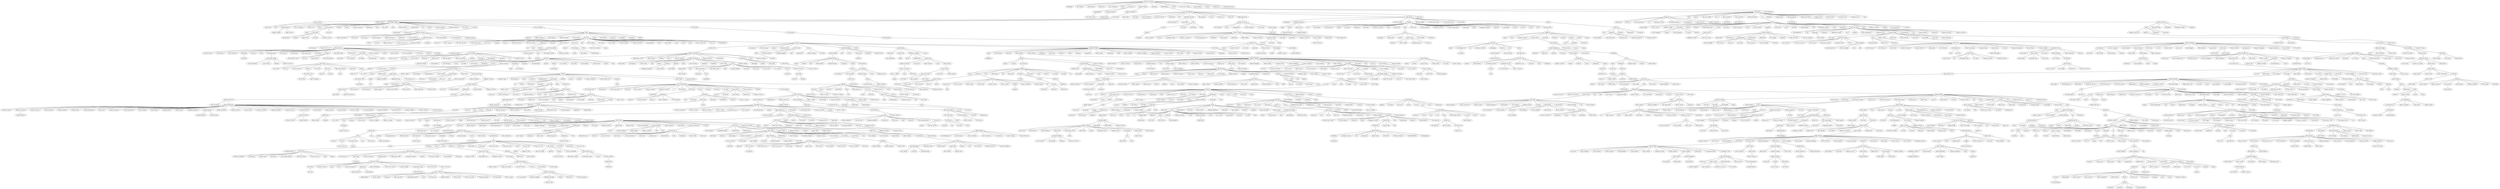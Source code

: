 strict graph "" {
	node [label="\N"];
	0	[id=0,
		label="Me First and the",
		level=1,
		pos="871.6603685406284,1165.0700368905025",
		weight=0];
	1	[id=1,
		label=Goldfinger,
		level=12,
		pos="665.4586878883663,1465.6600382159097",
		weight=0];
	0 -- 1	[level=12];
	2	[id=2,
		label="The Vandals",
		level=16,
		pos="730.7359984465545,1265.0739876936045",
		weight=0];
	0 -- 2	[level=16];
	3	[id=3,
		label=Descendents,
		level=14,
		pos="846.6293064453383,1424.383402712228",
		weight=0];
	0 -- 3	[level=14];
	4	[id=4,
		label=Pennywise,
		level=12,
		pos="525.3919643792705,1296.0655236540379",
		weight=0];
	0 -- 4	[level=12];
	5	[id=5,
		label="Less Than Jake",
		level=12,
		pos="799.054588931353,828.4827982433995",
		weight=0];
	0 -- 5	[level=12];
	6	[id=6,
		label=MxPx,
		level=13,
		pos="559.243479056231,1116.9234641039259",
		weight=0];
	0 -- 6	[level=13];
	7	[id=7,
		label="Strung Out",
		level=16,
		pos="1046.3469173200028,1179.6737364160485",
		weight=0];
	0 -- 7	[level=16];
	8	[id=8,
		label="Richard Cheese",
		level=13,
		pos="1324.014597529401,1204.9789248144987",
		weight=0];
	0 -- 8	[level=13];
	9	[id=9,
		label=Lagwagon,
		level=14,
		pos="695.3509719528445,979.4457093430045",
		weight=0];
	0 -- 9	[level=14];
	10	[id=10,
		label="Bad Religion",
		level=1,
		pos="791.3938553964432,500.25403098319725",
		weight=0];
	0 -- 10	[level=1];
	11	[id=11,
		label=NOFX,
		level=8,
		pos="600.4300374417267,803.4060234033328",
		weight=0];
	0 -- 11	[level=8];
	12	[id=12,
		label="No Use for a Nam",
		level=1,
		pos="1493.0244871881991,1535.6707999452242",
		weight=0];
	0 -- 12	[level=1];
	13	[id=13,
		label="Mad Caddies",
		level=14,
		pos="1105.11480294538,1000.7145553840264",
		weight=0];
	0 -- 13	[level=14];
	14	[id=14,
		label=Rancid,
		level=10,
		pos="1147.05125780335,1427.0909507313238",
		weight=0];
	0 -- 14	[level=10];
	15	[id=15,
		label=Millencolin,
		level=11,
		pos="993.5797027817151,1542.8719206168603",
		weight=0];
	0 -- 15	[level=11];
	16	[id=16,
		label="The Bouncing Sou",
		level=14,
		pos="953.1973449867993,895.54147084991",
		weight=0];
	0 -- 16	[level=14];
	17	[id=17,
		label=Propagandhi,
		level=16,
		pos="1217.8863314926691,1179.2557084324553",
		weight=0];
	7 -- 17	[level=16];
	18	[id=18,
		label="Strike Anywhere",
		level=16,
		pos="1264.0105219109755,961.3868086002423",
		weight=0];
	7 -- 18	[level=16];
	19	[id=19,
		label="Weird Al Yankovic",
		level=13,
		pos="1498.2045229487603,1339.949575612585",
		weight=0];
	8 -- 19	[level=13];
	20	[id=20,
		label="The Offspring",
		level=1,
		pos="699.2438424997989,-138.33154094850738",
		weight=0];
	10 -- 20	[level=1];
	21	[id=21,
		label="The Ataris",
		level=1,
		pos="2070.960204140742,1869.3506147188568",
		weight=0];
	12 -- 21	[level=1];
	22	[id=22,
		label="Good Riddance",
		level=17,
		pos="1174.3291389665358,1628.4849257973349",
		weight=0];
	15 -- 22	[level=17];
	23	[id=23,
		label="Hot Water Music",
		level=16,
		pos="1386.930974950747,1075.4891266569084",
		weight=0];
	17 -- 23	[level=16];
	24	[id=24,
		label="Comeback Kid",
		level=16,
		pos="1497.2059241356103,1177.593020013861",
		weight=0];
	18 -- 24	[level=16];
	25	[id=25,
		label="South Park",
		level=14,
		pos="1755.4292702714883,1231.1309493305325",
		weight=0];
	19 -- 25	[level=14];
	26	[id=26,
		label="Billy Talent",
		level=8,
		pos="591.6356509492194,278.4671147364598",
		weight=0];
	20 -- 26	[level=8];
	27	[id=27,
		label="Anti-Flag",
		level=12,
		pos="972.2404536394557,-306.3805546983724",
		weight=0];
	20 -- 27	[level=12];
	28	[id=28,
		label="Good Charlotte",
		level=9,
		pos="790.3569455977956,260.9581997764839",
		weight=0];
	20 -- 28	[level=9];
	29	[id=29,
		label="Red Hot Chili Pe",
		level=1,
		pos="747.0267244969809,-772.4268893604913",
		weight=0];
	20 -- 29	[level=1];
	30	[id=30,
		label=Zebrahead,
		level=14,
		pos="630.5176983777346,-392.4567397434838",
		weight=0];
	20 -- 30	[level=14];
	31	[id=31,
		label=AFI,
		level=8,
		pos="1076.1245850329533,79.68545194588368",
		weight=0];
	20 -- 31	[level=8];
	32	[id=32,
		label="Bloodhound Gang",
		level=7,
		pos="1132.1508676734027,-567.1584664565831",
		weight=0];
	20 -- 32	[level=7];
	33	[id=33,
		label="Rise Against",
		level=8,
		pos="446.8417087406777,-471.29942724367555",
		weight=0];
	20 -- 33	[level=8];
	34	[id=34,
		label="Sum 41",
		level=7,
		pos="695.5402972483784,-581.689668104628",
		weight=0];
	20 -- 34	[level=7];
	35	[id=35,
		label="Tenacious D",
		level=8,
		pos="1129.1564551744138,-109.71693007237037",
		weight=0];
	20 -- 35	[level=8];
	36	[id=36,
		label="blink-182",
		level=6,
		pos="1167.9798705480016,-298.05006581991506",
		weight=0];
	20 -- 36	[level=6];
	37	[id=37,
		label="Rage Against the",
		level=5,
		pos="903.2990003426119,-340.3501800166652",
		weight=0];
	20 -- 37	[level=5];
	38	[id=38,
		label="Papa Roach",
		level=3,
		pos="1494.8907643526748,-191.05257417154155",
		weight=0];
	20 -- 38	[level=3];
	39	[id=39,
		label="Green Day",
		level=6,
		pos="990.0099027161393,259.1513291131917",
		weight=0];
	20 -- 39	[level=6];
	40	[id=40,
		label=Sugarcult,
		level=7,
		pos="2451.778125523503,1439.5579889965788",
		weight=0];
	21 -- 40	[level=7];
	41	[id=41,
		label=Rufio,
		level=14,
		pos="1741.7767083778494,1732.1582657331041",
		weight=0];
	21 -- 41	[level=14];
	42	[id=42,
		label=Allister,
		level=17,
		pos="1924.7592876183248,1861.259144322333",
		weight=0];
	21 -- 42	[level=17];
	43	[id=43,
		label="The Get Up Kids",
		level=13,
		pos="1888.8534004972748,1543.0461345572664",
		weight=0];
	21 -- 43	[level=13];
	44	[id=44,
		label="SR-71",
		level=16,
		pos="1937.4637722087034,1757.1144402358364",
		weight=0];
	21 -- 44	[level=16];
	45	[id=45,
		label="Box Car Racer",
		level=13,
		pos="2485.559210926167,1845.7598594303158",
		weight=0];
	21 -- 45	[level=13];
	46	[id=46,
		label="Saves the Day",
		level=13,
		pos="2379.3646969330157,1987.4997874272783",
		weight=0];
	21 -- 46	[level=13];
	47	[id=47,
		label="New Found Glory",
		level=12,
		pos="1710.232070711062,1928.2257486472033",
		weight=0];
	21 -- 47	[level=12];
	48	[id=48,
		label=Lit,
		level=1,
		pos="1967.400590737133,2572.5733797482376",
		weight=0];
	21 -- 48	[level=1];
	49	[id=49,
		label=Midtown,
		level=14,
		pos="1823.9772319068998,2046.1043293419273",
		weight=0];
	21 -- 49	[level=14];
	50	[id=50,
		label="Autopilot Off",
		level=17,
		pos="2021.8149037477242,2032.781385852536",
		weight=0];
	21 -- 50	[level=17];
	51	[id=51,
		label="The Starting Lin",
		level=11,
		pos="1921.2152476313415,2205.889706379103",
		weight=0];
	21 -- 51	[level=11];
	52	[id=52,
		label="Jimmy Eat World",
		level=6,
		pos="1845.444872663937,2385.5056216994453",
		weight=0];
	21 -- 52	[level=6];
	53	[id=53,
		label="Alkaline Trio",
		level=12,
		pos="2109.6320207544386,2237.16163571873",
		weight=0];
	21 -- 53	[level=12];
	54	[id=54,
		label="Amber Pacific",
		level=14,
		pos="2239.927000912945,2085.4278288671667",
		weight=0];
	21 -- 54	[level=14];
	55	[id=55,
		label="Unwritten Law",
		level=14,
		pos="2298.690138685863,1816.2569179228512",
		weight=0];
	21 -- 55	[level=14];
	56	[id=56,
		label="American Hi-Fi",
		level=14,
		pos="2133.3791125740026,1707.9822521626625",
		weight=0];
	21 -- 56	[level=14];
	57	[id=57,
		label=Mest,
		level=16,
		pos="2064.669654096181,1649.5745635468031",
		weight=0];
	21 -- 57	[level=16];
	58	[id=58,
		label="Adam Sandler",
		level=16,
		pos="1932.434689327916,1089.0483904703276",
		weight=0];
	25 -- 58	[level=16];
	59	[id=59,
		label="Monty Python",
		level=14,
		pos="2028.4157208539864,1263.9963500867116",
		weight=0];
	25 -- 59	[level=14];
	60	[id=60,
		label="The White Stripe",
		level=1,
		pos="363.94287529299504,-1255.659786977483",
		weight=0];
	29 -- 60	[level=1];
	61	[id=61,
		label="The Presidents o",
		level=12,
		pos="1409.1653436779334,-664.1781047396871",
		weight=0];
	32 -- 61	[level=12];
	62	[id=62,
		label="Guano Apes",
		level=9,
		pos="1217.8343579379175,-918.8900024277289",
		weight=0];
	32 -- 62	[level=9];
	63	[id=63,
		label=CKY,
		level=8,
		pos="1434.3919985147204,-829.8540901954923",
		weight=0];
	32 -- 63	[level=8];
	64	[id=64,
		label="Queens of the St",
		level=5,
		pos="1075.604119055613,-417.60585506613955",
		weight=0];
	37 -- 64	[level=5];
	65	[id=65,
		label=Nickelback,
		level=5,
		pos="1969.9712330738002,-325.3763569971426",
		weight=0];
	38 -- 65	[level=5];
	66	[id=66,
		label="Breaking Benjami",
		level=7,
		pos="1608.6386199091426,242.65213341708366",
		weight=0];
	38 -- 66	[level=7];
	67	[id=67,
		label="Jay-Z and Linkin",
		level=12,
		pos="1320.693341042413,-443.3258431611596",
		weight=0];
	38 -- 67	[level=12];
	68	[id=68,
		label=Slipknot,
		level=3,
		pos="2137.7834370580795,-423.0409858762778",
		weight=0];
	38 -- 68	[level=3];
	69	[id=69,
		label="Element Eighty",
		level=17,
		pos="1448.0364931822673,1.1369439463187396",
		weight=0];
	38 -- 69	[level=17];
	70	[id=70,
		label="Three Days Grace",
		level=9,
		pos="1859.9748432305364,-149.7108364404664",
		weight=0];
	38 -- 70	[level=9];
	71	[id=71,
		label="30 Seconds to Ma",
		level=9,
		pos="1415.2788710787402,198.88396405531245",
		weight=0];
	38 -- 71	[level=9];
	72	[id=72,
		label="Crazy Town",
		level=13,
		pos="1263.1934141515908,21.418677870300264",
		weight=0];
	38 -- 72	[level=13];
	73	[id=73,
		label=Adema,
		level=12,
		pos="1814.2499528154544,28.909588834160026",
		weight=0];
	38 -- 73	[level=12];
	74	[id=74,
		label=Yellowcard,
		level=8,
		pos="2672.536505328728,1079.1082975079723",
		weight=0];
	40 -- 74	[level=8];
	75	[id=75,
		label=Wheatus,
		level=14,
		pos="2177.538448010034,1397.3465060296678",
		weight=0];
	40 -- 75	[level=14];
	76	[id=76,
		label="The All-American",
		level=8,
		pos="2855.028579802182,1581.3579474963678",
		weight=0];
	40 -- 76	[level=8];
	77	[id=77,
		label="+44",
		level=16,
		pos="2656.434745922604,1531.9570592517803",
		weight=0];
	40 -- 77	[level=16];
	78	[id=78,
		label="Bowling for Soup",
		level=12,
		pos="2476.9078657516775,1122.846502905842",
		weight=0];
	40 -- 78	[level=12];
	79	[id=79,
		label="Matchbook Romanc",
		level=13,
		pos="2688.4858461941544,1274.508582679421",
		weight=0];
	40 -- 79	[level=13];
	80	[id=80,
		label=Lostprophets,
		level=8,
		pos="2765.19272021651,1749.7388257270713",
		weight=0];
	40 -- 80	[level=8];
	81	[id=81,
		label="Plain White T's",
		level=9,
		pos="2851.2162485803037,1390.7781949711718",
		weight=0];
	40 -- 81	[level=9];
	82	[id=82,
		label="Angels & Airwave",
		level=13,
		pos="2579.1534899857206,1720.8081041323896",
		weight=0];
	40 -- 82	[level=13];
	83	[id=83,
		label=Transplants,
		level=16,
		pos="2403.7745046135547,1624.6728972954736",
		weight=0];
	45 -- 83	[level=16];
	84	[id=84,
		label="Boys Night Out",
		level=17,
		pos="2506.3145355776387,2135.6611209184116",
		weight=0];
	46 -- 84	[level=17];
	85	[id=85,
		label=Fuel,
		level=1,
		pos="1873.1754915427744,3244.484393615982",
		weight=0];
	48 -- 85	[level=1];
	86	[id=86,
		label="The Matches",
		level=17,
		pos="1722.803462947801,2213.777973530685",
		weight=0];
	51 -- 86	[level=17];
	87	[id=87,
		label="Further Seems Fo",
		level=7,
		pos="1438.7069386943208,2565.723711634356",
		weight=0];
	52 -- 87	[level=7];
	88	[id=88,
		label="Dane Cook",
		level=16,
		pos="2147.2835129516784,1021.5672875986473",
		weight=0];
	58 -- 88	[level=16];
	89	[id=89,
		label=Beck,
		level=6,
		pos="204.489893763849,-799.3455914586146",
		weight=0];
	60 -- 89	[level=6];
	90	[id=90,
		label="The Black Keys",
		level=5,
		pos="36.77677253424127,-794.8989395530517",
		weight=0];
	60 -- 90	[level=5];
	91	[id=91,
		label="The Von Bondies",
		level=14,
		pos="252.51525863155587,-1005.5244977055168",
		weight=0];
	60 -- 91	[level=14];
	92	[id=92,
		label="Electric Six",
		level=14,
		pos="131.68958860948243,-1401.4095187809264",
		weight=0];
	60 -- 92	[level=14];
	93	[id=93,
		label=Zwan,
		level=16,
		pos="565.0114401372055,-1163.5206138000053",
		weight=0];
	60 -- 93	[level=16];
	94	[id=94,
		label="Cold War Kids",
		level=7,
		pos="50.23329937648036,-954.648640652156",
		weight=0];
	60 -- 94	[level=7];
	95	[id=95,
		label=Placebo,
		level=6,
		pos="756.9765150450316,-1524.4702539868724",
		weight=0];
	60 -- 95	[level=6];
	96	[id=96,
		label=Weezer,
		level=5,
		pos="559.3809219028121,-777.0193958531091",
		weight=0];
	60 -- 96	[level=5];
	97	[id=97,
		label="Violent Femmes",
		level=12,
		pos="233.0438538024768,-1541.2824751929438",
		weight=0];
	60 -- 97	[level=12];
	98	[id=98,
		label=Radiohead,
		level=6,
		pos="263.4140152450415,-1742.1618579574085",
		weight=0];
	60 -- 98	[level=6];
	99	[id=99,
		label=Cake,
		level=9,
		pos="674.1004440516558,-987.2418981885984",
		weight=0];
	60 -- 99	[level=9];
	100	[id=100,
		label="The Vines",
		level=9,
		pos="359.050602758796,-848.3892862666274",
		weight=0];
	60 -- 100	[level=9];
	101	[id=101,
		label=Pixies,
		level=6,
		pos="627.7342503177583,-1658.2817847960173",
		weight=0];
	60 -- 101	[level=6];
	102	[id=102,
		label="The Raconteurs",
		level=12,
		pos="502.75576473470045,-987.4892663400714",
		weight=0];
	60 -- 102	[level=12];
	103	[id=103,
		label=Wolfmother,
		level=9,
		pos="-10.819964279744113,-1140.9828922603572",
		weight=0];
	60 -- 103	[level=9];
	104	[id=104,
		label=Jet,
		level=9,
		pos="428.27388844951935,-1643.5998599966924",
		weight=0];
	60 -- 104	[level=9];
	105	[id=105,
		label=Gorillaz,
		level=5,
		pos="849.0606499167853,-1040.2088843306844",
		weight=0];
	60 -- 105	[level=5];
	106	[id=106,
		label="John Frusciante",
		level=14,
		pos="616.3912091890508,-1365.7420443503813",
		weight=0];
	60 -- 106	[level=14];
	107	[id=107,
		label="Brendan Benson",
		level=16,
		pos="161.9433121686002,-1215.5537177912058",
		weight=0];
	60 -- 107	[level=16];
	108	[id=108,
		label="The Hives",
		level=9,
		pos="742.6094045137067,-1199.7092965328907",
		weight=0];
	60 -- 108	[level=9];
	109	[id=109,
		label="The Kills",
		level=4,
		pos="-198.92827622870155,-1143.843359913462",
		weight=0];
	60 -- 109	[level=4];
	110	[id=110,
		label="Franz Ferdinand",
		level=1,
		pos="-158.92968846326153,-1686.627851639667",
		weight=0];
	60 -- 110	[level=1];
	111	[id=111,
		label="The Strokes",
		level=6,
		pos="847.0287576893064,-1360.388850873638",
		weight=0];
	60 -- 111	[level=6];
	112	[id=112,
		label=Clutch,
		level=15,
		pos="1667.7750857236722,-929.8153807467849",
		weight=0];
	63 -- 112	[level=15];
	113	[id=113,
		label="Kid Rock",
		level=13,
		pos="1308.6996327576048,-1102.5110865632491",
		weight=0];
	63 -- 113	[level=13];
	114	[id=114,
		label=Turbonegro,
		level=14,
		pos="1507.0449511968397,-1094.359338128632",
		weight=0];
	63 -- 114	[level=14];
	115	[id=115,
		label=HIM,
		level=9,
		pos="1703.120666051131,-1127.45528848063",
		weight=0];
	63 -- 115	[level=9];
	116	[id=116,
		label="Foo Fighters",
		level=5,
		pos="1752.8672315979077,-746.2160605457607",
		weight=0];
	64 -- 116	[level=5];
	117	[id=117,
		label=Kyuss,
		level=14,
		pos="1669.4537665766777,-488.63618639299864",
		weight=0];
	64 -- 117	[level=14];
	118	[id=118,
		label=Soundgarden,
		level=5,
		pos="2021.437470663074,-914.8446325896745",
		weight=0];
	64 -- 118	[level=5];
	119	[id=119,
		label="Monster Magnet",
		level=14,
		pos="1777.9250914116192,-824.7308125219179",
		weight=0];
	64 -- 119	[level=14];
	120	[id=120,
		label="Fu Manchu",
		level=17,
		pos="1481.9174686972515,-589.777816023479",
		weight=0];
	64 -- 120	[level=17];
	121	[id=121,
		label="Mark Lanegan",
		level=14,
		pos="1418.5317297714437,-513.2532614820154",
		weight=0];
	64 -- 121	[level=14];
	122	[id=122,
		label=Skillet,
		level=15,
		pos="1619.112420082426,-12.957752153441897",
		weight=0];
	66 -- 122	[level=15];
	123	[id=123,
		label=Flyleaf,
		level=13,
		pos="1632.2351184651664,542.6039781764275",
		weight=0];
	66 -- 123	[level=13];
	124	[id=124,
		label="Andrew W.K.",
		level=15,
		pos="1790.6051504291202,422.7419217458179",
		weight=0];
	66 -- 124	[level=15];
	125	[id=125,
		label="P.O.D.",
		level=9,
		pos="1997.2859786241663,15.847122662729669",
		weight=0];
	68 -- 125	[level=9];
	126	[id=126,
		label="Serj Tankian",
		level=14,
		pos="2036.6031550410257,-201.0192497965269",
		weight=0];
	68 -- 126	[level=14];
	127	[id=127,
		label="Drowning Pool",
		level=12,
		pos="1796.5679026150517,-401.65406691344657",
		weight=0];
	68 -- 127	[level=12];
	128	[id=128,
		label=Soulfly,
		level=13,
		pos="2376.7684246629683,-243.11943207084147",
		weight=0];
	68 -- 128	[level=13];
	129	[id=129,
		label=Disturbed,
		level=9,
		pos="1733.301121090099,-258.7683116819275",
		weight=0];
	68 -- 129	[level=9];
	130	[id=130,
		label=Godsmack,
		level=8,
		pos="2586.049543132633,-298.0571068023003",
		weight=0];
	68 -- 130	[level=8];
	131	[id=131,
		label="Ko\:042fn",
		level=6,
		pos="2113.5433000371518,-943.6988141364168",
		weight=0];
	68 -- 131	[level=6];
	132	[id=132,
		label="System of a Down",
		level=6,
		pos="2535.860222988045,-126.404231977522",
		weight=0];
	68 -- 132	[level=6];
	133	[id=133,
		label=Otep,
		level=17,
		pos="2274.6528500942436,-486.18924785845394",
		weight=0];
	68 -- 133	[level=17];
	134	[id=134,
		label="Linkin Park",
		level=6,
		pos="2455.1900710600435,-815.6227363054079",
		weight=0];
	68 -- 134	[level=6];
	135	[id=135,
		label=Dope,
		level=5,
		pos="2737.3522096257548,-668.7285654527693",
		weight=0];
	68 -- 135	[level=5];
	136	[id=136,
		label="Stone Sour",
		level=11,
		pos="2143.7582036986537,-783.9880427556574",
		weight=0];
	68 -- 136	[level=11];
	137	[id=137,
		label=Mushroomhead,
		level=15,
		pos="2176.282998099451,-597.7401604043944",
		weight=0];
	68 -- 137	[level=15];
	138	[id=138,
		label="Bullet For My Va",
		level=12,
		pos="2170.4625854240967,-43.40892420758539",
		weight=0];
	68 -- 138	[level=12];
	139	[id=139,
		label="Scars On Broadwa",
		level=17,
		pos="1992.2784858441803,-485.4416539332721",
		weight=0];
	68 -- 139	[level=17];
	140	[id=140,
		label=Mudvayne,
		level=11,
		pos="1873.7515651135516,-700.763292147258",
		weight=0];
	68 -- 140	[level=11];
	141	[id=141,
		label=Kittie,
		level=15,
		pos="2231.127567862375,-235.52803415335853",
		weight=0];
	68 -- 141	[level=15];
	142	[id=142,
		label="Avenged Sevenfol",
		level=12,
		pos="2050.8128723851914,-714.8266461791878",
		weight=0];
	68 -- 142	[level=12];
	143	[id=143,
		label=Deftones,
		level=9,
		pos="2368.8848611412855,-64.9094790090274",
		weight=0];
	68 -- 143	[level=9];
	144	[id=144,
		label="Limp Bizkit",
		level=8,
		pos="2284.1040102549377,-837.926813993307",
		weight=0];
	68 -- 144	[level=8];
	145	[id=145,
		label="Ill Niño",
		level=13,
		pos="2421.0590336297855,-352.64562328442497",
		weight=0];
	68 -- 145	[level=13];
	146	[id=146,
		label=Trivium,
		level=11,
		pos="1784.3574849809957,-561.3386401912685",
		weight=0];
	68 -- 146	[level=11];
	147	[id=147,
		label="Static-X",
		level=11,
		pos="2515.1909034056807,-497.9582914400602",
		weight=0];
	68 -- 147	[level=11];
	148	[id=148,
		label=SOiL,
		level=14,
		pos="2352.7710876321803,-655.1555058947577",
		weight=0];
	68 -- 148	[level=14];
	149	[id=149,
		label="Machine Head",
		level=3,
		pos="2578.348711458625,-603.4605630414975",
		weight=0];
	68 -- 149	[level=3];
	150	[id=150,
		label=Taproot,
		level=13,
		pos="2095.9217159809036,160.47743934170109",
		weight=0];
	73 -- 150	[level=13];
	151	[id=151,
		label="Alter Bridge",
		level=14,
		pos="1585.6437627165342,3332.9549814142124",
		weight=0];
	85 -- 151	[level=14];
	152	[id=152,
		label="3 Doors Down",
		level=6,
		pos="1815.1469260448225,2756.96820887975",
		weight=0];
	85 -- 152	[level=6];
	153	[id=153,
		label="Puddle of Mudd",
		level=12,
		pos="1504.4699747028124,3181.1944130847583",
		weight=0];
	85 -- 153	[level=12];
	154	[id=154,
		label=Crossfade,
		level=10,
		pos="2297.526018347197,2837.5446896028147",
		weight=0];
	85 -- 154	[level=10];
	155	[id=155,
		label=Default,
		level=14,
		pos="2071.899900000665,3384.962249926046",
		weight=0];
	85 -- 155	[level=14];
	156	[id=156,
		label=Incubus,
		level=6,
		pos="1985.526725415698,2765.094089438569",
		weight=0];
	85 -- 156	[level=6];
	157	[id=157,
		label="Smile Empty Soul",
		level=15,
		pos="1700.8356440915659,3116.4565162843833",
		weight=0];
	85 -- 157	[level=15];
	158	[id=158,
		label=Creed,
		level=8,
		pos="2190.889949503603,3521.7623990878415",
		weight=0];
	85 -- 158	[level=8];
	159	[id=159,
		label="The Exies",
		level=17,
		pos="1912.3866341281225,3373.351930639",
		weight=0];
	85 -- 159	[level=17];
	160	[id=160,
		label="Alien Ant Farm",
		level=9,
		pos="1717.793064851961,3653.6176222865965",
		weight=0];
	85 -- 160	[level=9];
	161	[id=161,
		label=Staind,
		level=8,
		pos="2288.0503517267703,3006.0991588781276",
		weight=0];
	85 -- 161	[level=8];
	162	[id=162,
		label="Goo Goo Dolls",
		level=6,
		pos="1909.6381228384462,3746.1420310451417",
		weight=0];
	85 -- 162	[level=6];
	163	[id=163,
		label=Daughtry,
		level=5,
		pos="1550.4931733018195,3661.8918053973857",
		weight=0];
	85 -- 163	[level=5];
	164	[id=164,
		label="Evans Blue",
		level=17,
		pos="1734.0422670257,3242.605461064145",
		weight=0];
	85 -- 164	[level=17];
	165	[id=165,
		label=Saliva,
		level=12,
		pos="1604.8331140578487,2973.2809470262487",
		weight=0];
	85 -- 165	[level=12];
	166	[id=166,
		label=Chevelle,
		level=12,
		pos="2151.2317113741324,3157.2184314516803",
		weight=0];
	85 -- 166	[level=12];
	167	[id=167,
		label="Finger Eleven",
		level=12,
		pos="1571.958919115208,3479.175341474009",
		weight=0];
	85 -- 167	[level=12];
	168	[id=168,
		label=Cold,
		level=13,
		pos="1763.9434407495587,2921.5496888252133",
		weight=0];
	85 -- 168	[level=13];
	169	[id=169,
		label="Matchbox Twenty",
		level=9,
		pos="2335.982138673109,3229.8347881053055",
		weight=0];
	85 -- 169	[level=9];
	170	[id=170,
		label=Trapt,
		level=12,
		pos="1869.9844280533166,3552.856498414816",
		weight=0];
	85 -- 170	[level=12];
	171	[id=171,
		label=Shinedown,
		level=14,
		pos="1755.7369343697603,3422.7961412055106",
		weight=0];
	85 -- 171	[level=14];
	172	[id=172,
		label="The Verve Pipe",
		level=1,
		pos="2475.0570555545705,3769.812493940897",
		weight=0];
	85 -- 172	[level=1];
	173	[id=173,
		label=Bush,
		level=9,
		pos="2133.3263983406005,2883.2297907522884",
		weight=0];
	85 -- 173	[level=9];
	174	[id=174,
		label="Theory of a Dead",
		level=14,
		pos="2069.205814491572,3096.6599623172974",
		weight=0];
	85 -- 174	[level=14];
	175	[id=175,
		label=Hinder,
		level=13,
		pos="2182.671330956677,3360.012674073349",
		weight=0];
	85 -- 175	[level=13];
	176	[id=176,
		label="Our Lady Peace",
		level=13,
		pos="2058.609550612066,3560.270916583125",
		weight=0];
	85 -- 176	[level=13];
	177	[id=177,
		label="12 Stones",
		level=14,
		pos="1919.195219391459,2964.3851758823926",
		weight=0];
	85 -- 177	[level=14];
	178	[id=178,
		label=Mae,
		level=10,
		pos="1211.9431698898588,2908.056633205135",
		weight=0];
	87 -- 178	[level=10];
	179	[id=179,
		label="The Juliana Theo",
		level=15,
		pos="1384.378608922233,2803.2570782213706",
		weight=0];
	87 -- 179	[level=15];
	180	[id=180,
		label=Spitalfield,
		level=17,
		pos="1640.0874100459862,2572.437459893728",
		weight=0];
	87 -- 180	[level=17];
	181	[id=181,
		label="Dashboard Confes",
		level=8,
		pos="1426.8850492584133,2998.289976593832",
		weight=0];
	87 -- 181	[level=8];
	182	[id=182,
		label=Copeland,
		level=13,
		pos="1631.4708629840154,2772.251331630598",
		weight=0];
	87 -- 182	[level=13];
	183	[id=183,
		label="Eagles of Death ",
		level=13,
		pos="264.9524234612848,-614.8807781309612",
		weight=0];
	90 -- 183	[level=13];
	184	[id=184,
		label="Kings of Leon",
		level=6,
		pos="262.1025728517763,-394.67404796323865",
		weight=0];
	90 -- 184	[level=6];
	185	[id=185,
		label=Spoon,
		level=8,
		pos="-177.92511938754325,-608.7854730658287",
		weight=0];
	94 -- 185	[level=8];
	186	[id=186,
		label="Ra Ra Riot",
		level=10,
		pos="-269.9728383465139,-750.9679450588974",
		weight=0];
	94 -- 186	[level=10];
	187	[id=187,
		label="Louis XIV",
		level=14,
		pos="22.47209566566316,-630.4040716767416",
		weight=0];
	94 -- 187	[level=14];
	188	[id=188,
		label="Danko Jones",
		level=16,
		pos="-112.45613423157181,-941.5776745118325",
		weight=0];
	103 -- 188	[level=16];
	189	[id=189,
		label="Ed Harcourt",
		level=16,
		pos="-49.40475484114805,-1341.3188668378943",
		weight=0];
	107 -- 189	[level=16];
	190	[id=190,
		label="Be Your Own Pet",
		level=5,
		pos="-653.1191891490796,-782.5962342796213",
		weight=0];
	109 -- 190	[level=5];
	191	[id=191,
		label=Keane,
		level=1,
		pos="-680.0993564134167,-2074.923624079249",
		weight=0];
	110 -- 191	[level=1];
	192	[id=192,
		label="Los Hermanos",
		level=14,
		pos="1109.6010709829611,-1315.334969924107",
		weight=0];
	111 -- 192	[level=14];
	193	[id=193,
		label=Helmet,
		level=15,
		pos="1888.2034657343527,-1054.5702856386963",
		weight=0];
	112 -- 193	[level=15];
	194	[id=194,
		label="Alice in Chains",
		level=5,
		pos="2466.1950165358235,-1179.5403299545712",
		weight=0];
	118 -- 194	[level=5];
	195	[id=195,
		label="Nick Cave",
		level=14,
		pos="1606.9463227089384,-658.1403319221006",
		weight=0];
	121 -- 195	[level=14];
	196	[id=196,
		label="Thousand Foot Kr",
		level=17,
		pos="1799.480465350664,652.733167120651",
		weight=0];
	123 -- 196	[level=17];
	197	[id=197,
		label="Backyard Babies",
		level=17,
		pos="1957.5937482422582,531.4913107057816",
		weight=0];
	124 -- 197	[level=17];
	198	[id=198,
		label=Pain,
		level=5,
		pos="3200.9358054357344,-926.9872960102714",
		weight=0];
	135 -- 198	[level=5];
	199	[id=199,
		label=Sepultura,
		level=4,
		pos="2906.9738806177024,-508.23759612009883",
		weight=0];
	149 -- 199	[level=4];
	200	[id=200,
		label=Flaw,
		level=17,
		pos="2291.834799528817,123.51472321355463",
		weight=0];
	150 -- 200	[level=17];
	201	[id=201,
		label=Nonpoint,
		level=14,
		pos="2422.486870556024,276.5033946802248",
		weight=0];
	150 -- 201	[level=14];
	202	[id=202,
		label=Skindred,
		level=17,
		pos="2045.442196700175,352.3603989078992",
		weight=0];
	150 -- 202	[level=17];
	203	[id=203,
		label=Spineshank,
		level=15,
		pos="2242.4319898295507,353.94016387879896",
		weight=0];
	150 -- 203	[level=15];
	204	[id=204,
		label=Sevendust,
		level=13,
		pos="1807.4966784279502,223.51071654758385",
		weight=0];
	150 -- 204	[level=13];
	205	[id=205,
		label="Chris Daughtry",
		level=17,
		pos="2163.93549682455,2689.7867512323905",
		weight=0];
	154 -- 205	[level=17];
	206	[id=206,
		label=Seether,
		level=12,
		pos="2547.4206105865596,2648.9281569031214",
		weight=0];
	154 -- 206	[level=12];
	207	[id=207,
		label=TRUSTcompany,
		level=16,
		pos="2348.210844125339,2636.4339266555803",
		weight=0];
	154 -- 207	[level=16];
	208	[id=208,
		label="10 Years",
		level=15,
		pos="2536.922205225071,2838.170411711704",
		weight=0];
	154 -- 208	[level=15];
	209	[id=209,
		label=Earshot,
		level=17,
		pos="2428.327913634866,3006.1205504360123",
		weight=0];
	154 -- 209	[level=17];
	210	[id=210,
		label="Lenny Kravitz",
		level=9,
		pos="2512.5213058374657,3264.7257915537784",
		weight=0];
	158 -- 210	[level=9];
	211	[id=211,
		label="Sunrise Avenue",
		level=5,
		pos="1353.3604410897365,4139.007918919419",
		weight=0];
	163 -- 211	[level=5];
	212	[id=212,
		label="The Wallflowers",
		level=11,
		pos="2810.721733158437,3944.46622281203",
		weight=0];
	172 -- 212	[level=11];
	213	[id=213,
		label=Train,
		level=12,
		pos="2699.32871889219,3477.2326345047377",
		weight=0];
	172 -- 213	[level=12];
	214	[id=214,
		label=Dishwalla,
		level=14,
		pos="2095.7357406751607,4272.194698660492",
		weight=0];
	172 -- 214	[level=14];
	215	[id=215,
		label=Everclear,
		level=12,
		pos="2313.5728649492016,3457.935989552953",
		weight=0];
	172 -- 215	[level=12];
	216	[id=216,
		label="Deep Blue Someth",
		level=16,
		pos="2243.182257427346,3783.94687628885",
		weight=0];
	172 -- 216	[level=16];
	217	[id=217,
		label="Eve 6",
		level=12,
		pos="2573.209618276402,4095.7011265447345",
		weight=0];
	172 -- 217	[level=12];
	218	[id=218,
		label=Fastball,
		level=15,
		pos="2383.417568050818,3995.4394604909908",
		weight=0];
	172 -- 218	[level=15];
	219	[id=219,
		label="Marcy Playground",
		level=13,
		pos="2523.526493778783,3392.1893364582625",
		weight=0];
	172 -- 219	[level=13];
	220	[id=220,
		label="Collective Soul",
		level=12,
		pos="2786.1125045923804,3561.0757148803254",
		weight=0];
	172 -- 220	[level=12];
	221	[id=221,
		label="Duncan Sheik",
		level=1,
		pos="2014.525477717525,4361.560183969846",
		weight=0];
	172 -- 221	[level=1];
	222	[id=222,
		label="Gin Blossoms",
		level=7,
		pos="2082.14367882233,3983.2534650935827",
		weight=0];
	172 -- 222	[level=7];
	223	[id=223,
		label=Live,
		level=9,
		pos="2602.7159163005585,4192.599930194058",
		weight=0];
	172 -- 223	[level=9];
	224	[id=224,
		label="Vertical Horizon",
		level=13,
		pos="2925.8719236988973,3742.360806502984",
		weight=0];
	172 -- 224	[level=13];
	225	[id=225,
		label=Semisonic,
		level=12,
		pos="2866.880968232465,3796.442977402151",
		weight=0];
	172 -- 225	[level=12];
	226	[id=226,
		label="Better Than Ezra",
		level=14,
		pos="2675.933629597225,3764.150836397775",
		weight=0];
	172 -- 226	[level=14];
	227	[id=227,
		label="Hootie & the Blo",
		level=14,
		pos="2532.253346179097,3591.903544915448",
		weight=0];
	172 -- 227	[level=14];
	228	[id=228,
		label="Daphne Loves Der",
		level=16,
		pos="1053.6417703573677,3062.5290898275025",
		weight=0];
	178 -- 228	[level=16];
	229	[id=229,
		label="Relient K",
		level=11,
		pos="1123.5624194477682,3250.5530168889104",
		weight=0];
	178 -- 229	[level=11];
	230	[id=230,
		label=Acceptance,
		level=14,
		pos="1250.859869141271,2634.378423273245",
		weight=0];
	178 -- 230	[level=14];
	231	[id=231,
		label=Sherwood,
		level=17,
		pos="1257.1823653003419,3101.7387014877995",
		weight=0];
	178 -- 231	[level=17];
	232	[id=232,
		label="Bishop Allen",
		level=17,
		pos="-436.33973207766843,-659.2335089810363",
		weight=0];
	186 -- 232	[level=17];
	233	[id=233,
		label=Phoenix,
		level=12,
		pos="-239.85350415357794,-413.20377166515544",
		weight=0];
	186 -- 233	[level=12];
	234	[id=234,
		label="Rogue Wave",
		level=12,
		pos="-57.245366675441005,-422.3383527459515",
		weight=0];
	186 -- 234	[level=12];
	235	[id=235,
		label="The Stills",
		level=14,
		pos="-415.5997863358117,-493.0445993426144",
		weight=0];
	186 -- 235	[level=14];
	236	[id=236,
		label="Someone Still Lo",
		level=17,
		pos="-295.9450132598821,-950.616703388847",
		weight=0];
	186 -- 236	[level=17];
	237	[id=237,
		label="Death From Above",
		level=12,
		pos="-1034.040952577561,-1005.939514431969",
		weight=0];
	190 -- 237	[level=12];
	238	[id=238,
		label="The Gossip",
		level=13,
		pos="-947.0595720104253,-823.5215594729078",
		weight=0];
	190 -- 238	[level=13];
	239	[id=239,
		label="Test Icicles",
		level=17,
		pos="-822.5400841745758,-978.0668087230457",
		weight=0];
	190 -- 239	[level=17];
	240	[id=240,
		label="The Maccabees",
		level=13,
		pos="-900.3027302023637,-1153.8965714447138",
		weight=0];
	190 -- 240	[level=13];
	241	[id=241,
		label="Blood Red Shoes",
		level=15,
		pos="-604.9357216600627,-724.8861139033048",
		weight=0];
	190 -- 241	[level=15];
	242	[id=242,
		label="Bikini Kill",
		level=17,
		pos="-582.7389610601231,-1156.419663351423",
		weight=0];
	190 -- 242	[level=17];
	243	[id=243,
		label="You Say Party! W",
		level=17,
		pos="-468.85013164176553,-1028.2853702497332",
		weight=0];
	190 -- 243	[level=17];
	244	[id=244,
		label="Yeah Yeah Yeahs",
		level=5,
		pos="-661.0579148782829,-445.0558236481111",
		weight=0];
	190 -- 244	[level=5];
	245	[id=245,
		label="The Long Blondes",
		level=14,
		pos="-733.9167381756031,-1242.5822119896563",
		weight=0];
	190 -- 245	[level=14];
	246	[id=246,
		label="Los Campesinos!",
		level=14,
		pos="-797.9043470233527,-711.5424555478966",
		weight=0];
	190 -- 246	[level=14];
	247	[id=247,
		label="Pretty Girls Mak",
		level=15,
		pos="-460.08379729461683,-828.4775927532543",
		weight=0];
	190 -- 247	[level=15];
	248	[id=248,
		label=Embrace,
		level=13,
		pos="-555.8380050051965,-1797.841609007873",
		weight=0];
	191 -- 248	[level=13];
	249	[id=249,
		label="Robbie Williams",
		level=6,
		pos="-209.75977281406992,-1976.323319857741",
		weight=0];
	191 -- 249	[level=6];
	250	[id=250,
		label="James Blunt",
		level=6,
		pos="-545.213393937808,-1602.5738168047255",
		weight=0];
	191 -- 250	[level=6];
	251	[id=251,
		label="Thirteen Senses",
		level=14,
		pos="-431.50153386013216,-1938.5481354968351",
		weight=0];
	191 -- 251	[level=14];
	252	[id=252,
		label="Snow Patrol",
		level=5,
		pos="-359.0705853870744,-1684.2148113234146",
		weight=0];
	191 -- 252	[level=5];
	253	[id=253,
		label="The Verve",
		level=3,
		pos="-1211.0824496279897,-1689.2206063929143",
		weight=0];
	191 -- 253	[level=3];
	254	[id=254,
		label=Muse,
		level=6,
		pos="-815.6802864980846,-2524.3068692353986",
		weight=0];
	191 -- 254	[level=6];
	255	[id=255,
		label="The Feeling",
		level=1,
		pos="-842.9387569797054,-2747.286523804076",
		weight=0];
	191 -- 255	[level=1];
	256	[id=256,
		label="The Fray",
		level=9,
		pos="-625.973496939047,-2470.003397050542",
		weight=0];
	191 -- 256	[level=9];
	257	[id=257,
		label="The Killers",
		level=6,
		pos="-428.04139416584945,-2481.2364257197682",
		weight=0];
	191 -- 257	[level=6];
	258	[id=258,
		label=Aqualung,
		level=12,
		pos="-356.50335071730785,-2117.8219182949406",
		weight=0];
	191 -- 258	[level=12];
	259	[id=259,
		label=Athlete,
		level=8,
		pos="-324.5982220219213,-2315.260328157803",
		weight=0];
	191 -- 259	[level=8];
	260	[id=260,
		label="Chico Buarque",
		level=14,
		pos="1327.1233007088126,-1473.295788452436",
		weight=0];
	192 -- 260	[level=14];
	261	[id=261,
		label="Therapy?",
		level=17,
		pos="2082.8976292721677,-1092.2403859221365",
		weight=0];
	193 -- 261	[level=17];
	262	[id=262,
		label="Jerry Cantrell",
		level=17,
		pos="2492.3978230005823,-1087.9098310885506",
		weight=0];
	194 -- 262	[level=17];
	263	[id=263,
		label=Nirvana,
		level=6,
		pos="2565.3954493975734,-1638.4932995129461",
		weight=0];
	194 -- 263	[level=6];
	264	[id=264,
		label="Screaming Trees",
		level=14,
		pos="2237.301771724414,-1376.658677402934",
		weight=0];
	194 -- 264	[level=14];
	265	[id=265,
		label="Mother Love Bone",
		level=16,
		pos="2232.374483070253,-1217.23412474223",
		weight=0];
	194 -- 265	[level=16];
	266	[id=266,
		label="The Smashing Pum",
		level=6,
		pos="2931.7135332971334,-1046.9051240884846",
		weight=0];
	194 -- 266	[level=6];
	267	[id=267,
		label=Candlebox,
		level=16,
		pos="2620.9505331235337,-1273.0836181415225",
		weight=0];
	194 -- 267	[level=16];
	268	[id=268,
		label="Mad Season",
		level=16,
		pos="2254.288143430661,-1018.4384915818913",
		weight=0];
	194 -- 268	[level=16];
	269	[id=269,
		label=Mudhoney,
		level=14,
		pos="2379.678217897985,-1453.7987535463924",
		weight=0];
	194 -- 269	[level=14];
	270	[id=270,
		label="Eddie Vedder",
		level=13,
		pos="2735.73566348117,-1017.7305381728544",
		weight=0];
	194 -- 270	[level=13];
	271	[id=271,
		label="Days of the New",
		level=17,
		pos="2553.185393702154,-994.0712350269249",
		weight=0];
	194 -- 271	[level=17];
	272	[id=272,
		label="A Perfect Circle",
		level=9,
		pos="2967.6380489922544,-1455.1502883767826",
		weight=0];
	194 -- 272	[level=9];
	273	[id=273,
		label="Pearl Jam",
		level=6,
		pos="2833.2913866366016,-884.6302087589926",
		weight=0];
	194 -- 273	[level=6];
	274	[id=274,
		label=Audioslave,
		level=6,
		pos="2963.7615679501755,-1252.030563849085",
		weight=0];
	194 -- 274	[level=6];
	275	[id=275,
		label="Temple of the Do",
		level=14,
		pos="2562.1268810556458,-1439.4957244253692",
		weight=0];
	194 -- 275	[level=14];
	276	[id=276,
		label="Chris Cornell",
		level=11,
		pos="2778.849894737425,-1353.1244890754106",
		weight=0];
	194 -- 276	[level=11];
	277	[id=277,
		label="Blind Melon",
		level=12,
		pos="2776.253244161647,-1165.7111367601674",
		weight=0];
	194 -- 277	[level=12];
	278	[id=278,
		label="Stone Temple Pil",
		level=8,
		pos="2736.7444213657154,-1536.40743348645",
		weight=0];
	194 -- 278	[level=8];
	279	[id=279,
		label=Clawfinger,
		level=16,
		pos="3200.470132400574,-1144.1390302849306",
		weight=0];
	198 -- 279	[level=16];
	280	[id=280,
		label=Rammstein,
		level=6,
		pos="3300.1500568828856,-1391.7295091136978",
		weight=0];
	198 -- 280	[level=6];
	281	[id=281,
		label="Oomph!",
		level=15,
		pos="3378.164786459673,-1077.2331516662653",
		weight=0];
	198 -- 281	[level=15];
	282	[id=282,
		label="Fear Factory",
		level=12,
		pos="3577.1183566687314,-1129.2539489864355",
		weight=0];
	198 -- 282	[level=12];
	283	[id=283,
		label="Rob Zombie",
		level=9,
		pos="3423.790932842766,-1258.7015368013822",
		weight=0];
	198 -- 283	[level=9];
	284	[id=284,
		label=Deathstars,
		level=17,
		pos="3407.26813898416,-899.4634905140175",
		weight=0];
	198 -- 284	[level=17];
	285	[id=285,
		label=Slayer,
		level=8,
		pos="3289.203741686358,-748.0179784711347",
		weight=0];
	199 -- 285	[level=8];
	286	[id=286,
		label=Vader,
		level=17,
		pos="2891.1502753582636,-693.2648783581153",
		weight=0];
	199 -- 286	[level=17];
	287	[id=287,
		label="Cannibal Corpse",
		level=14,
		pos="3079.1978885059166,-758.1058779869928",
		weight=0];
	199 -- 287	[level=14];
	288	[id=288,
		label="Lamb of God",
		level=4,
		pos="3537.4810122984327,-220.59999322432574",
		weight=0];
	199 -- 288	[level=4];
	289	[id=289,
		label=Testament,
		level=14,
		pos="2990.6379764454864,-220.15158457620174",
		weight=0];
	199 -- 289	[level=14];
	290	[id=290,
		label=Metallica,
		level=5,
		pos="3428.0093877921026,-379.81071249718354",
		weight=0];
	199 -- 290	[level=5];
	291	[id=291,
		label=Pantera,
		level=8,
		pos="2838.1837710341515,-94.38517302605817",
		weight=0];
	199 -- 291	[level=8];
	292	[id=292,
		label=Kreator,
		level=7,
		pos="2929.530006511549,-431.1316444041664",
		weight=0];
	199 -- 292	[level=7];
	293	[id=293,
		label=Anthrax,
		level=10,
		pos="3350.824730902936,-552.6419408084095",
		weight=0];
	199 -- 293	[level=10];
	294	[id=294,
		label=Exodus,
		level=16,
		pos="3153.800127131933,-585.9554251391903",
		weight=0];
	199 -- 294	[level=16];
	295	[id=295,
		label="Coal Chamber",
		level=14,
		pos="2310.7986824931863,542.3424590823093",
		weight=0];
	201 -- 295	[level=14];
	296	[id=296,
		label="(hed) Planet Ear",
		level=17,
		pos="2483.208546157849,83.71027790974168",
		weight=0];
	201 -- 296	[level=17];
	297	[id=297,
		label="Dry Kill Logic",
		level=17,
		pos="2617.75807052498,219.6082299283808",
		weight=0];
	201 -- 297	[level=17];
	298	[id=298,
		label="American Head Ch",
		level=17,
		pos="2484.1557158543455,463.57738936667613",
		weight=0];
	201 -- 298	[level=17];
	299	[id=299,
		label="Powerman 5000",
		level=14,
		pos="2677.04221279022,410.7115674044887",
		weight=0];
	201 -- 299	[level=14];
	300	[id=300,
		label="Eagle-Eye Cherry",
		level=13,
		pos="2797.8301672685284,3352.5551576844546",
		weight=0];
	210 -- 300	[level=13];
	301	[id=301,
		label="Fun Lovin' Crimi",
		level=14,
		pos="2760.7115892327715,3156.0299491981477",
		weight=0];
	210 -- 301	[level=14];
	302	[id=302,
		label="Simple Plan",
		level=9,
		pos="960.3849836741327,4204.5619677886125",
		weight=0];
	211 -- 302	[level=9];
	303	[id=303,
		label="The Rasmus",
		level=12,
		pos="1681.339709845553,4103.48286530667",
		weight=0];
	211 -- 303	[level=12];
	304	[id=304,
		label=OneRepublic,
		level=5,
		pos="1016.618651455453,4588.224479218423",
		weight=0];
	211 -- 304	[level=5];
	305	[id=305,
		label=Hoobastank,
		level=8,
		pos="1193.3962722189588,4490.466283270024",
		weight=0];
	211 -- 305	[level=8];
	306	[id=306,
		label=Silbermond,
		level=16,
		pos="1332.2815568534588,3914.616742957333",
		weight=0];
	211 -- 306	[level=16];
	307	[id=307,
		label="The Calling",
		level=12,
		pos="1506.7407665528265,4428.6187279515125",
		weight=0];
	211 -- 307	[level=12];
	308	[id=308,
		label=Reamonn,
		level=14,
		pos="1105.006792723291,4021.201899132067",
		weight=0];
	211 -- 308	[level=14];
	309	[id=309,
		label="Poets of the Fal",
		level=16,
		pos="1518.9119798402612,3986.512905493023",
		weight=0];
	211 -- 309	[level=16];
	310	[id=310,
		label="The Last Goodnig",
		level=17,
		pos="1529.1074781352552,4230.588159310186",
		weight=0];
	211 -- 310	[level=17];
	311	[id=311,
		label="Blue October",
		level=14,
		pos="2539.457917485318,3983.772805555884",
		weight=0];
	214 -- 311	[level=14];
	312	[id=312,
		label="Lisa Loeb",
		level=13,
		pos="1988.6725591623467,4157.386399252616",
		weight=0];
	221 -- 312	[level=13];
	313	[id=313,
		label="Toad the Wet Spr",
		level=5,
		pos="2633.018126773832,4406.032742176008",
		weight=0];
	221 -- 313	[level=5];
	314	[id=314,
		label=Tonic,
		level=10,
		pos="2313.2648150396476,4709.316974915018",
		weight=0];
	221 -- 314	[level=10];
	315	[id=315,
		label="Shawn Colvin",
		level=7,
		pos="2767.1527874006474,4520.903866154904",
		weight=0];
	221 -- 315	[level=7];
	316	[id=316,
		label="Howie Day",
		level=11,
		pos="2095.8028451369823,4781.400942464182",
		weight=0];
	221 -- 316	[level=11];
	317	[id=317,
		label="Edwin McCain",
		level=17,
		pos="2150.4093220935965,4589.0723106189935",
		weight=0];
	221 -- 317	[level=17];
	318	[id=318,
		label="Paula Cole",
		level=14,
		pos="2150.9890271552104,4178.134406235996",
		weight=0];
	221 -- 318	[level=14];
	319	[id=319,
		label="Josh Kelley",
		level=1,
		pos="2074.1017149685663,5063.842266571493",
		weight=0];
	221 -- 319	[level=1];
	320	[id=320,
		label="Pete Yorn",
		level=13,
		pos="2326.64940145666,4509.084069219917",
		weight=0];
	221 -- 320	[level=13];
	321	[id=321,
		label="Matt Nathanson",
		level=14,
		pos="2289.704810607705,4315.848291703458",
		weight=0];
	221 -- 321	[level=14];
	322	[id=322,
		label="4 Non Blondes",
		level=7,
		pos="1841.3758507489147,4417.852587475663",
		weight=0];
	222 -- 322	[level=7];
	323	[id=323,
		label=Switchfoot,
		level=12,
		pos="834.1683886394768,3395.832447637019",
		weight=0];
	229 -- 323	[level=12];
	324	[id=324,
		label=Metric,
		level=9,
		pos="-764.9531467339023,-58.193861646623716",
		weight=0];
	244 -- 324	[level=9];
	325	[id=325,
		label="Le Tigre",
		level=12,
		pos="-888.859578471151,-216.52735697255838",
		weight=0];
	244 -- 325	[level=12];
	326	[id=326,
		label="Tegan and Sara",
		level=8,
		pos="-403.90677482339714,-97.46809256182688",
		weight=0];
	244 -- 326	[level=8];
	327	[id=327,
		label="Cansei de Ser Se",
		level=13,
		pos="-596.2515471687296,-156.24804350657269",
		weight=0];
	244 -- 327	[level=13];
	328	[id=328,
		label="Silversun Pickup",
		level=5,
		pos="-960.2430312653106,-29.70056852335815",
		weight=0];
	244 -- 328	[level=5];
	329	[id=329,
		label=Santogold,
		level=13,
		pos="-399.1141915809919,-298.42929782476483",
		weight=0];
	244 -- 329	[level=13];
	330	[id=330,
		label="Take That",
		level=11,
		pos="-214.20870525253204,-1494.180516818062",
		weight=0];
	250 -- 330	[level=11];
	331	[id=331,
		label="Fool's Garden",
		level=14,
		pos="-1172.299903857627,-1379.2882207735106",
		weight=0];
	253 -- 331	[level=14];
	332	[id=332,
		label="The Good, The Ba",
		level=14,
		pos="-1478.7198847908787,-1541.8367674924807",
		weight=0];
	253 -- 332	[level=14];
	333	[id=333,
		label="Ocean Colour Sce",
		level=13,
		pos="-1378.0366329315702,-1379.883946011842",
		weight=0];
	253 -- 333	[level=13];
	334	[id=334,
		label="The Music",
		level=5,
		pos="-1497.3877965723098,-1141.4722138346349",
		weight=0];
	253 -- 334	[level=5];
	335	[id=335,
		label=Coldplay,
		level=6,
		pos="-1137.4549671983166,-1205.9042537490377",
		weight=0];
	253 -- 335	[level=6];
	336	[id=336,
		label=Mansun,
		level=16,
		pos="-1259.037240743548,-1522.837601761783",
		weight=0];
	253 -- 336	[level=16];
	337	[id=337,
		label="Black Rebel Moto",
		level=8,
		pos="-990.014374482381,-1297.2886134147047",
		weight=0];
	253 -- 337	[level=8];
	338	[id=338,
		label="The Stone Roses",
		level=12,
		pos="-1182.4846978909147,-2037.6521654733135",
		weight=0];
	253 -- 338	[level=12];
	339	[id=339,
		label=Supergrass,
		level=8,
		pos="-1635.8932861043775,-1625.4207206724477",
		weight=0];
	253 -- 339	[level=8];
	340	[id=340,
		label=Kasabian,
		level=6,
		pos="-1326.6630394319757,-1219.9867666094156",
		weight=0];
	253 -- 340	[level=6];
	341	[id=341,
		label="Primal Scream",
		level=4,
		pos="-1561.452678068181,-1754.5883562059412",
		weight=0];
	253 -- 341	[level=4];
	342	[id=342,
		label=Starsailor,
		level=11,
		pos="-1567.177475841577,-1994.9941234838827",
		weight=0];
	253 -- 342	[level=11];
	343	[id=343,
		label=Blur,
		level=6,
		pos="-803.4491531057821,-1396.980987755331",
		weight=0];
	253 -- 343	[level=6];
	344	[id=344,
		label="Jarvis Cocker",
		level=13,
		pos="-1259.381319955054,-1868.74774519358",
		weight=0];
	253 -- 344	[level=13];
	345	[id=345,
		label="Ian Brown",
		level=14,
		pos="-1090.45407335265,-1923.7920936526773",
		weight=0];
	253 -- 345	[level=14];
	346	[id=346,
		label="Kula Shaker",
		level=15,
		pos="-1461.3124688215803,-1674.1597773871972",
		weight=0];
	253 -- 346	[level=15];
	347	[id=347,
		label="The Charlatans",
		level=13,
		pos="-1468.759071003136,-1868.2418370037567",
		weight=0];
	253 -- 347	[level=13];
	348	[id=348,
		label="Richard Ashcroft",
		level=12,
		pos="-920.3063025086107,-1509.4870462205552",
		weight=0];
	253 -- 348	[level=12];
	349	[id=349,
		label=Spiritualized,
		level=14,
		pos="-971.6026023607178,-1812.4446104463807",
		weight=0];
	253 -- 349	[level=14];
	350	[id=350,
		label=Travis,
		level=6,
		pos="-736.5904962897737,-1786.0362324665193",
		weight=0];
	253 -- 350	[level=6];
	351	[id=351,
		label="Paul Weller",
		level=14,
		pos="-955.6341322456182,-1644.8909981469862",
		weight=0];
	253 -- 351	[level=14];
	352	[id=352,
		label=Oasis,
		level=5,
		pos="-881.0635916959587,-2097.754904056755",
		weight=0];
	253 -- 352	[level=5];
	353	[id=353,
		label=Suede,
		level=12,
		pos="-1302.724433578698,-2076.102007872038",
		weight=0];
	253 -- 353	[level=12];
	354	[id=354,
		label=Doves,
		level=9,
		pos="-846.728256789123,-1910.533373296828",
		weight=0];
	253 -- 354	[level=9];
	355	[id=355,
		label="Manic Street Pre",
		level=8,
		pos="-761.5405544965437,-1596.6452663516152",
		weight=0];
	253 -- 355	[level=8];
	356	[id=356,
		label="The La's",
		level=14,
		pos="-1084.5092765967047,-1470.934101024541",
		weight=0];
	253 -- 356	[level=14];
	357	[id=357,
		label=Stereophonics,
		level=9,
		pos="-1071.2892824715298,-2101.021270657678",
		weight=0];
	253 -- 357	[level=9];
	358	[id=358,
		label="Just Jack",
		level=1,
		pos="-1003.4333374306417,-3383.813532946202",
		weight=0];
	255 -- 358	[level=1];
	359	[id=359,
		label="Gilberto Gil",
		level=14,
		pos="1024.3947416506246,-1726.6779497425441",
		weight=0];
	260 -- 359	[level=14];
	360	[id=360,
		label=Puscifer,
		level=16,
		pos="3114.997290872702,-1323.0710499855759",
		weight=0];
	272 -- 360	[level=16];
	361	[id=361,
		label=Riverside,
		level=15,
		pos="3164.838946983547,-1521.470585632679",
		weight=0];
	272 -- 361	[level=15];
	362	[id=362,
		label=dredg,
		level=13,
		pos="3085.9745393001335,-1704.565333587168",
		weight=0];
	272 -- 362	[level=13];
	363	[id=363,
		label="Velvet Revolver",
		level=12,
		pos="2891.5033709642203,-1657.864679607387",
		weight=0];
	276 -- 363	[level=12];
	364	[id=364,
		label=Ministry,
		level=13,
		pos="3784.5616880548314,-1348.7874573170268",
		weight=0];
	282 -- 364	[level=13];
	365	[id=365,
		label="White Zombie",
		level=14,
		pos="3846.7182344613616,-1171.0653600063315",
		weight=0];
	282 -- 365	[level=14];
	366	[id=366,
		label="Strapping Young ",
		level=16,
		pos="3588.4175112197545,-1357.3026645576679",
		weight=0];
	282 -- 366	[level=16];
	367	[id=367,
		label=Chimaira,
		level=14,
		pos="3807.176827659991,-982.2576027807431",
		weight=0];
	282 -- 367	[level=14];
	368	[id=368,
		label=Mastodon,
		level=5,
		pos="3699.087613892248,-626.9372686411259",
		weight=0];
	288 -- 368	[level=5];
	369	[id=369,
		label="Arch Enemy",
		level=7,
		pos="4107.275572616192,-320.8628387099695",
		weight=0];
	288 -- 369	[level=7];
	370	[id=370,
		label=Venom,
		level=14,
		pos="3039.7312176480755,-51.81119338316338",
		weight=0];
	292 -- 370	[level=14];
	371	[id=371,
		label=Megadeth,
		level=9,
		pos="3275.8650130468186,-259.28978397053464",
		weight=0];
	292 -- 371	[level=9];
	372	[id=372,
		label=Annihilator,
		level=16,
		pos="3106.8209028982164,-391.551485075514",
		weight=0];
	292 -- 372	[level=16];
	373	[id=373,
		label="Jon McLaughlin",
		level=17,
		pos="918.7149305825441,4408.461223642538",
		weight=0];
	304 -- 373	[level=17];
	374	[id=374,
		label="Rob Thomas",
		level=13,
		pos="1370.9600166190135,4392.352310253924",
		weight=0];
	304 -- 374	[level=13];
	375	[id=375,
		label="Maroon 5",
		level=6,
		pos="1041.2064062158731,5055.1789128682",
		weight=0];
	304 -- 375	[level=6];
	376	[id=376,
		label="The Script",
		level=14,
		pos="1126.422628683445,4326.095694936336",
		weight=0];
	304 -- 376	[level=14];
	377	[id=377,
		label="Gavin DeGraw",
		level=12,
		pos="1335.914509496749,4662.248334944096",
		weight=0];
	304 -- 377	[level=12];
	378	[id=378,
		label="Five for Fightin",
		level=12,
		pos="1141.1483220406674,4882.13910601421",
		weight=0];
	304 -- 378	[level=12];
	379	[id=379,
		label=Lifehouse,
		level=8,
		pos="1340.1498528212649,4862.180037545412",
		weight=0];
	304 -- 379	[level=8];
	380	[id=380,
		label="New Radicals",
		level=14,
		pos="2872.600269857343,4232.690537296393",
		weight=0];
	313 -- 380	[level=14];
	381	[id=381,
		label="Crash Test Dummi",
		level=14,
		pos="2907.1531559344266,4376.189430884516",
		weight=0];
	313 -- 381	[level=14];
	382	[id=382,
		label="Sister Hazel",
		level=16,
		pos="2706.1744257209366,4172.574429272715",
		weight=0];
	313 -- 382	[level=16];
	383	[id=383,
		label="Barenaked Ladies",
		level=12,
		pos="2993.0607379126977,4553.462063473843",
		weight=0];
	313 -- 383	[level=12];
	384	[id=384,
		label="Counting Crows",
		level=6,
		pos="2924.029995396447,4023.0412345703194",
		weight=0];
	313 -- 384	[level=6];
	385	[id=385,
		label="R.E.M.",
		level=6,
		pos="3020.601835868035,4179.015317545609",
		weight=0];
	313 -- 385	[level=6];
	386	[id=386,
		label="Soul Coughing",
		level=7,
		pos="3100.5157883019583,4351.642232051142",
		weight=0];
	313 -- 386	[level=7];
	387	[id=387,
		label="Third Eye Blind",
		level=10,
		pos="2688.237454297884,4662.8762761807975",
		weight=0];
	314 -- 387	[level=10];
	388	[id=388,
		label="Remy Zero",
		level=13,
		pos="2584.0943209877214,4816.25239063955",
		weight=0];
	314 -- 388	[level=13];
	389	[id=389,
		label="Nine Days",
		level=16,
		pos="2501.255940515795,4586.612481886786",
		weight=0];
	314 -- 389	[level=16];
	390	[id=390,
		label="Beth Orton",
		level=7,
		pos="3433.5074132753593,4626.652389558589",
		weight=0];
	315 -- 390	[level=7];
	391	[id=391,
		label="Tristan Prettyma",
		level=1,
		pos="2382.9599947075285,5580.840923734052",
		weight=0];
	319 -- 391	[level=1];
	392	[id=392,
		label="Meredith Brooks",
		level=15,
		pos="1960.2803539705872,4631.758080785687",
		weight=0];
	322 -- 392	[level=15];
	393	[id=393,
		label="Soul Asylum",
		level=14,
		pos="1627.0555227597383,4582.036066527057",
		weight=0];
	322 -- 393	[level=14];
	394	[id=394,
		label="Joan Osborne",
		level=7,
		pos="1880.3426908807887,4905.3801203295725",
		weight=0];
	322 -- 394	[level=7];
	395	[id=395,
		label="Spin Doctors",
		level=13,
		pos="1778.2487571445688,4712.958195510586",
		weight=0];
	322 -- 395	[level=13];
	396	[id=396,
		label="The Bravery",
		level=9,
		pos="-1062.8268337745167,-417.1659870578052",
		weight=0];
	328 -- 396	[level=9];
	397	[id=397,
		label="Death Cab for Cu",
		level=6,
		pos="-1342.2429449451404,248.06867159102012",
		weight=0];
	328 -- 397	[level=6];
	398	[id=398,
		label="The Automatic",
		level=5,
		pos="-1831.8923536620644,-726.8702146941647",
		weight=0];
	334 -- 398	[level=5];
	399	[id=399,
		label=Ash,
		level=12,
		pos="-1524.5007111617522,-1344.513373051263",
		weight=0];
	339 -- 399	[level=12];
	400	[id=400,
		label=Pulp,
		level=9,
		pos="-1678.5777249003836,-1208.3237852877721",
		weight=0];
	339 -- 400	[level=9];
	401	[id=401,
		label=Elastica,
		level=14,
		pos="-1737.0050914661058,-1391.5738641001592",
		weight=0];
	339 -- 401	[level=14];
	402	[id=402,
		label="The Raveonettes",
		level=4,
		pos="-2436.424274982647,-1607.1672356405438",
		weight=0];
	341 -- 402	[level=4];
	403	[id=403,
		label=Delays,
		level=15,
		pos="-1753.1688957297906,-2121.4679109859753",
		weight=0];
	342 -- 403	[level=15];
	404	[id=404,
		label="Turin Brakes",
		level=13,
		pos="-1859.2779621639281,-1951.2710130083126",
		weight=0];
	342 -- 404	[level=13];
	405	[id=405,
		label=Elbow,
		level=12,
		pos="-1649.5448336126594,-2290.4746086509745",
		weight=0];
	342 -- 405	[level=12];
	406	[id=406,
		label="The Divine Comed",
		level=16,
		pos="-1338.698227919385,-2225.9063025653836",
		weight=0];
	344 -- 406	[level=16];
	407	[id=407,
		label=James,
		level=13,
		pos="-1490.7887626319093,-2174.9182506759616",
		weight=0];
	344 -- 407	[level=13];
	408	[id=408,
		label="Stereo MC's",
		level=1,
		pos="-1662.3664792810991,-3557.478794424105",
		weight=0];
	358 -- 408	[level=1];
	409	[id=409,
		label="Sam Sparro",
		level=15,
		pos="-854.2618463920177,-3181.5617305519245",
		weight=0];
	358 -- 409	[level=15];
	410	[id=410,
		label="The Ting Tings",
		level=8,
		pos="-812.1475311601356,-3695.6438180410123",
		weight=0];
	358 -- 410	[level=8];
	411	[id=411,
		label="Jamie T",
		level=16,
		pos="-1193.5518248216567,-3248.247339209676",
		weight=0];
	358 -- 411	[level=16];
	412	[id=412,
		label="Basement Jaxx",
		level=8,
		pos="-602.9263049753047,-3446.692035209514",
		weight=0];
	358 -- 412	[level=8];
	413	[id=413,
		label="Calvin Harris",
		level=11,
		pos="-1283.4849057622746,-3481.714001023055",
		weight=0];
	358 -- 413	[level=11];
	414	[id=414,
		label="M.I.A.",
		level=8,
		pos="-959.6283713243142,-3684.807213631419",
		weight=0];
	358 -- 414	[level=8];
	415	[id=415,
		label="Daniel Bedingfie",
		level=7,
		pos="-893.3256642251298,-3950.8432280264933",
		weight=0];
	358 -- 415	[level=7];
	416	[id=416,
		label=Estelle,
		level=13,
		pos="-1034.1440415401387,-3078.490113690546",
		weight=0];
	358 -- 416	[level=13];
	417	[id=417,
		label="Audio Bullys",
		level=10,
		pos="-1457.839657150521,-3505.7905759207374",
		weight=0];
	358 -- 417	[level=10];
	418	[id=418,
		label="Sophie Ellis-Bex",
		level=2,
		pos="-412.7611061390626,-3859.926300874939",
		weight=0];
	358 -- 418	[level=2];
	419	[id=419,
		label="The Streets",
		level=11,
		pos="-673.2614556013751,-3266.4647083526065",
		weight=0];
	358 -- 419	[level=11];
	420	[id=420,
		label=Djavan,
		level=17,
		pos="1186.7429513264888,-1856.0237261344141",
		weight=0];
	359 -- 420	[level=17];
	421	[id=421,
		label="Caetano Veloso",
		level=14,
		pos="979.3683661185593,-2206.1427999549583",
		weight=0];
	359 -- 421	[level=14];
	422	[id=422,
		label="Gal Costa",
		level=16,
		pos="956.6741834686657,-1525.2979500893844",
		weight=0];
	359 -- 422	[level=16];
	423	[id=423,
		label="Jorge Ben",
		level=16,
		pos="1265.3592810801672,-1685.790912635031",
		weight=0];
	359 -- 423	[level=16];
	424	[id=424,
		label="Marisa Monte",
		level=15,
		pos="1041.4754007940937,-1868.6087913259082",
		weight=0];
	359 -- 424	[level=15];
	425	[id=425,
		label="Elis Regina",
		level=14,
		pos="1382.910860914627,-1817.7970782353823",
		weight=0];
	359 -- 425	[level=14];
	426	[id=426,
		label="João Gilberto",
		level=14,
		pos="1171.8561173188216,-1603.2975784912358",
		weight=0];
	359 -- 426	[level=14];
	427	[id=427,
		label=Opeth,
		level=12,
		pos="3612.9486199706116,-949.1075729745891",
		weight=0];
	368 -- 427	[level=12];
	428	[id=428,
		label="The Dillinger Es",
		level=14,
		pos="3708.997232391309,-664.5334475895365",
		weight=0];
	368 -- 428	[level=14];
	429	[id=429,
		label=Isis,
		level=14,
		pos="3729.3336007306834,-342.7594651763096",
		weight=0];
	368 -- 429	[level=14];
	430	[id=430,
		label="Between the Buri",
		level=17,
		pos="3594.5614757721246,-489.53844220550343",
		weight=0];
	368 -- 430	[level=17];
	431	[id=431,
		label=Meshuggah,
		level=15,
		pos="3905.947355397421,-429.2378520488005",
		weight=0];
	368 -- 431	[level=15];
	432	[id=432,
		label=Neurosis,
		level=17,
		pos="3958.696139515362,-618.9624886548226",
		weight=0];
	368 -- 432	[level=17];
	433	[id=433,
		label=Tool,
		level=6,
		pos="4427.926873039507,-972.7804762143232",
		weight=0];
	368 -- 433	[level=6];
	434	[id=434,
		label=Pelican,
		level=5,
		pos="4317.839799359881,-813.7561784335628",
		weight=0];
	368 -- 434	[level=5];
	435	[id=435,
		label="Dark Tranquillit",
		level=8,
		pos="4519.4405944593345,-515.6279037892558",
		weight=0];
	369 -- 435	[level=8];
	436	[id=436,
		label="The Haunted",
		level=10,
		pos="4552.260959320394,-318.27148135998465",
		weight=0];
	369 -- 436	[level=10];
	437	[id=437,
		label=Carcass,
		level=16,
		pos="4250.372756311487,-147.17346791766116",
		weight=0];
	369 -- 437	[level=16];
	438	[id=438,
		label=Danzig,
		level=14,
		pos="3304.687365590761,-54.622147995457645",
		weight=0];
	370 -- 438	[level=14];
	439	[id=439,
		label="They Might Be Gi",
		level=13,
		pos="3333.106277652061,4171.947680427616",
		weight=0];
	386 -- 439	[level=13];
	440	[id=440,
		label="Harvey Danger",
		level=15,
		pos="3180.450637976885,4083.0109151353795",
		weight=0];
	386 -- 440	[level=15];
	441	[id=441,
		label=Ween,
		level=14,
		pos="3125.94525183724,4577.599539984272",
		weight=0];
	386 -- 441	[level=14];
	442	[id=442,
		label=Eels,
		level=8,
		pos="3506.340017678623,4148.059771113399",
		weight=0];
	386 -- 442	[level=8];
	443	[id=443,
		label="10,000 Maniacs",
		level=14,
		pos="3294.20026051986,4890.10960242113",
		weight=0];
	390 -- 443	[level=14];
	444	[id=444,
		label="Ani DiFranco",
		level=12,
		pos="3109.8311251037344,4821.841143106054",
		weight=0];
	390 -- 444	[level=12];
	445	[id=445,
		label="Laura Veirs",
		level=15,
		pos="3617.091045336869,4756.105833776863",
		weight=0];
	390 -- 445	[level=15];
	446	[id=446,
		label="Natalie Merchant",
		level=13,
		pos="3285.726966907242,4325.844821853605",
		weight=0];
	390 -- 446	[level=13];
	447	[id=447,
		label="Joan as Police W",
		level=17,
		pos="3270.498949882915,4706.920738612101",
		weight=0];
	390 -- 447	[level=17];
	448	[id=448,
		label="Indigo Girls",
		level=14,
		pos="3726.3104075451074,4662.871520989626",
		weight=0];
	390 -- 448	[level=14];
	449	[id=449,
		label="Dar Williams",
		level=16,
		pos="3553.8904698889737,4530.532009357272",
		weight=0];
	390 -- 449	[level=16];
	450	[id=450,
		label="Everything but t",
		level=12,
		pos="3625.852892569078,4285.736352676632",
		weight=0];
	390 -- 450	[level=12];
	451	[id=451,
		label="Sarah McLachlan",
		level=7,
		pos="3895.711290008091,4765.1246374724205",
		weight=0];
	390 -- 451	[level=7];
	452	[id=452,
		label="Suzanne Vega",
		level=12,
		pos="3406.56509197371,4993.776741429367",
		weight=0];
	390 -- 452	[level=12];
	453	[id=453,
		label="Aimee Mann",
		level=8,
		pos="3758.6472886320025,4904.5409349340525",
		weight=0];
	390 -- 453	[level=8];
	454	[id=454,
		label="Liz Phair",
		level=13,
		pos="3735.754938158046,4450.341848506899",
		weight=0];
	390 -- 454	[level=13];
	455	[id=455,
		label="Martha Wainwrigh",
		level=14,
		pos="3561.2042481908275,4872.663823548816",
		weight=0];
	390 -- 455	[level=14];
	456	[id=456,
		label="Rosie Thomas",
		level=15,
		pos="3448.0682798355147,4368.06576555341",
		weight=0];
	390 -- 456	[level=15];
	457	[id=457,
		label="Cowboy Junkies",
		level=16,
		pos="3236.838532227679,4509.773719737776",
		weight=0];
	390 -- 457	[level=16];
	458	[id=458,
		label="Heather Nova",
		level=7,
		pos="3982.9321282356887,4528.729835384951",
		weight=0];
	390 -- 458	[level=7];
	459	[id=459,
		label="The Weepies",
		level=13,
		pos="2374.843156864568,5164.295930519671",
		weight=0];
	391 -- 459	[level=13];
	460	[id=460,
		label="G. Love & Specia",
		level=14,
		pos="2430.757153050826,5372.238152144134",
		weight=0];
	391 -- 460	[level=14];
	461	[id=461,
		label="Sara Bareilles",
		level=11,
		pos="2039.5440919738635,5643.211069314342",
		weight=0];
	391 -- 461	[level=11];
	462	[id=462,
		label="Justin Nozuka",
		level=10,
		pos="2960.6899451340287,5432.432275018503",
		weight=0];
	391 -- 462	[level=10];
	463	[id=463,
		label="Matt Wertz",
		level=16,
		pos="2346.428441725494,5788.060114377347",
		weight=0];
	391 -- 463	[level=16];
	464	[id=464,
		label="G. Love",
		level=16,
		pos="2225.766965006733,5654.405849012646",
		weight=0];
	391 -- 464	[level=16];
	465	[id=465,
		label="Colbie Caillat",
		level=12,
		pos="2570.1305336944306,5282.101146982947",
		weight=0];
	391 -- 465	[level=12];
	466	[id=466,
		label="Amos Lee",
		level=13,
		pos="2554.9660925971407,5849.10215969201",
		weight=0];
	391 -- 466	[level=13];
	467	[id=467,
		label="Missy Higgins",
		level=14,
		pos="2279.7278937720425,5339.778150549376",
		weight=0];
	391 -- 467	[level=14];
	468	[id=468,
		label="Brett Dennen",
		level=14,
		pos="2653.262645346719,5595.944364435108",
		weight=0];
	391 -- 468	[level=14];
	469	[id=469,
		label="Jason Mraz",
		level=9,
		pos="2833.3956793634684,5534.070591964365",
		weight=0];
	391 -- 469	[level=9];
	470	[id=470,
		label="Matt Costa",
		level=14,
		pos="2674.016104377603,5709.600952043694",
		weight=0];
	391 -- 470	[level=14];
	471	[id=471,
		label="Brandi Carlile",
		level=14,
		pos="2617.3141326715327,5436.95572053965",
		weight=0];
	391 -- 471	[level=14];
	472	[id=472,
		label="Jack Johnson",
		level=1,
		pos="3497.295529026426,5937.960483824433",
		weight=0];
	391 -- 472	[level=1];
	473	[id=473,
		label="Rachael Yamagata",
		level=11,
		pos="2409.7805200795706,5966.373539362328",
		weight=0];
	391 -- 473	[level=11];
	474	[id=474,
		label="Ingrid Michaelso",
		level=7,
		pos="3133.8245686664986,5913.126549258931",
		weight=0];
	391 -- 474	[level=7];
	475	[id=475,
		label="Anna Nalick",
		level=12,
		pos="2137.665629934577,5480.555438263165",
		weight=0];
	391 -- 475	[level=12];
	476	[id=476,
		label="KT Tunstall",
		level=9,
		pos="2795.6679843805837,5349.00967399922",
		weight=0];
	391 -- 476	[level=9];
	477	[id=477,
		label="Melissa Etheridg",
		level=8,
		pos="1827.7470849714782,5362.600593412321",
		weight=0];
	394 -- 477	[level=8];
	478	[id=478,
		label="Patty Griffin",
		level=10,
		pos="1550.7038686461485,5080.41918670968",
		weight=0];
	394 -- 478	[level=10];
	479	[id=479,
		label="Sinéad O'Connor",
		level=12,
		pos="1967.5082672626502,5219.539846886813",
		weight=0];
	394 -- 479	[level=12];
	480	[id=480,
		label="Little Man Tate",
		level=16,
		pos="-1889.2088095418437,-553.0345470744851",
		weight=0];
	398 -- 480	[level=16];
	481	[id=481,
		label="The Subways",
		level=12,
		pos="-1663.5250998107929,-442.3394620567077",
		weight=0];
	398 -- 481	[level=12];
	482	[id=482,
		label="The Cinematics",
		level=16,
		pos="-1885.8396676330265,-967.0529397741981",
		weight=0];
	398 -- 482	[level=16];
	483	[id=483,
		label=Razorlight,
		level=7,
		pos="-1483.62704543167,-397.21026414334256",
		weight=0];
	398 -- 483	[level=7];
	484	[id=484,
		label="The View",
		level=13,
		pos="-2064.466428467019,-483.95631637639707",
		weight=0];
	398 -- 484	[level=13];
	485	[id=485,
		label=Orson,
		level=14,
		pos="-2090.631227974876,-986.9220722770672",
		weight=0];
	398 -- 485	[level=14];
	486	[id=486,
		label="Nine Black Alps",
		level=10,
		pos="-1992.951292988413,-335.99799446078424",
		weight=0];
	398 -- 486	[level=10];
	487	[id=487,
		label="The Rascals",
		level=17,
		pos="-1804.5332099680552,-890.8384452517413",
		weight=0];
	398 -- 487	[level=17];
	488	[id=488,
		label="Boy Kill Boy",
		level=14,
		pos="-1601.8452558939136,-933.0973794133889",
		weight=0];
	398 -- 488	[level=14];
	489	[id=489,
		label="One Night Only",
		level=17,
		pos="-1923.0567680797699,-852.2357883002222",
		weight=0];
	398 -- 489	[level=17];
	490	[id=490,
		label="The Enemy",
		level=15,
		pos="-1651.0050239448062,-782.4194080818528",
		weight=0];
	398 -- 490	[level=15];
	491	[id=491,
		label=Milburn,
		level=11,
		pos="-2225.0434394890804,-828.5205952851575",
		weight=0];
	398 -- 491	[level=11];
	492	[id=492,
		label="The Pigeon Detec",
		level=13,
		pos="-1801.5239480278535,-393.9229143745021",
		weight=0];
	398 -- 492	[level=13];
	493	[id=493,
		label="The Hoosiers",
		level=14,
		pos="-2393.263399765332,-584.2438615578355",
		weight=0];
	398 -- 493	[level=14];
	494	[id=494,
		label="Air Traffic",
		level=5,
		pos="-2578.8638467700953,-1185.6870323734013",
		weight=0];
	398 -- 494	[level=5];
	495	[id=495,
		label="We Are Scientist",
		level=8,
		pos="-1413.3501199628806,-891.9920115061385",
		weight=0];
	398 -- 495	[level=8];
	496	[id=496,
		label=Feeder,
		level=12,
		pos="-1586.4592291502631,-552.8245347132553",
		weight=0];
	398 -- 496	[level=12];
	497	[id=497,
		label="Kaiser Chiefs",
		level=6,
		pos="-1364.6955281800986,-559.6980291441013",
		weight=0];
	398 -- 497	[level=6];
	498	[id=498,
		label="The Futureheads",
		level=9,
		pos="-1961.7540785500996,-1125.4087241388438",
		weight=0];
	398 -- 498	[level=9];
	499	[id=499,
		label="The Zutons",
		level=12,
		pos="-1805.7939168843195,-1099.3474358105047",
		weight=0];
	398 -- 499	[level=12];
	500	[id=500,
		label="Hard-Fi",
		level=12,
		pos="-1459.9579802943979,-733.681733465421",
		weight=0];
	398 -- 500	[level=12];
	501	[id=501,
		label="The Rakes",
		level=11,
		pos="-1607.9822917558581,-1069.8531494046306",
		weight=0];
	398 -- 501	[level=11];
	502	[id=502,
		label="My Bloody Valent",
		level=12,
		pos="-2072.7464725176314,-1663.2456412634997",
		weight=0];
	402 -- 502	[level=12];
	503	[id=503,
		label="Yo La Tengo",
		level=5,
		pos="-2350.5116914091586,-1328.9520454085118",
		weight=0];
	402 -- 503	[level=5];
	504	[id=504,
		label="The Brian Jonest",
		level=16,
		pos="-2611.3346272457084,-1793.118167427638",
		weight=0];
	402 -- 504	[level=16];
	505	[id=505,
		label=Mew,
		level=11,
		pos="-2369.5413386474406,-2058.47427731211",
		weight=0];
	402 -- 505	[level=11];
	506	[id=506,
		label="The Dandy Warhol",
		level=8,
		pos="-2174.523519874779,-2041.6445459051793",
		weight=0];
	402 -- 506	[level=8];
	507	[id=507,
		label="The Jesus and Ma",
		level=12,
		pos="-2553.861676030342,-1977.779323979357",
		weight=0];
	402 -- 507	[level=12];
	508	[id=508,
		label=Gomez,
		level=13,
		pos="-2139.9464697356707,-1844.659560488541",
		weight=0];
	404 -- 508	[level=13];
	509	[id=509,
		label="Tom McRae",
		level=16,
		pos="-1780.0157957826823,-1738.32334228871",
		weight=0];
	404 -- 509	[level=16];
	510	[id=510,
		label="The Bluetones",
		level=17,
		pos="-1968.8927731438075,-2118.555378030395",
		weight=0];
	404 -- 510	[level=17];
	511	[id=511,
		label="Kruder & Dorfmei",
		level=1,
		pos="-1787.3093694078516,-4140.3493893567",
		weight=0];
	408 -- 511	[level=1];
	512	[id=512,
		label=Mylo,
		level=12,
		pos="-1255.629619406951,-3922.758771958419",
		weight=0];
	413 -- 512	[level=12];
	513	[id=513,
		label="The Black Ghosts",
		level=15,
		pos="-1179.9195872217688,-3517.7569843074107",
		weight=0];
	413 -- 513	[level=15];
	514	[id=514,
		label="Midnight Juggern",
		level=14,
		pos="-1477.2571205501358,-3696.9133133503524",
		weight=0];
	413 -- 514	[level=14];
	515	[id=515,
		label=Yelle,
		level=14,
		pos="-1316.4149936035083,-3766.8285688671654",
		weight=0];
	413 -- 515	[level=14];
	516	[id=516,
		label="Spank Rock",
		level=17,
		pos="-924.0417887967342,-3792.6844921020484",
		weight=0];
	414 -- 516	[level=17];
	517	[id=517,
		label="Lady Sovereign",
		level=14,
		pos="-1080.6958884133503,-3924.251544247287",
		weight=0];
	414 -- 517	[level=14];
	518	[id=518,
		label="Girl Talk",
		level=14,
		pos="-1272.0391466692138,-3662.331596293662",
		weight=0];
	414 -- 518	[level=14];
	519	[id=519,
		label="Ronan Keating",
		level=7,
		pos="-960.0101654696678,-4473.0130615024445",
		weight=0];
	415 -- 519	[level=7];
	520	[id=520,
		label=Blue,
		level=14,
		pos="-805.4859780307037,-4178.219091260767",
		weight=0];
	415 -- 520	[level=14];
	521	[id=521,
		label="S Club 7",
		level=16,
		pos="-953.1062714762118,-4137.464112203539",
		weight=0];
	415 -- 521	[level=16];
	522	[id=522,
		label="Will Young",
		level=15,
		pos="-1112.5624259103936,-4105.119986859123",
		weight=0];
	415 -- 522	[level=15];
	523	[id=523,
		label=Toploader,
		level=16,
		pos="-731.1475479647302,-3850.823214135585",
		weight=0];
	415 -- 523	[level=16];
	524	[id=524,
		label="Daniel Powter",
		level=12,
		pos="-910.789587137967,-4331.4342657321195",
		weight=0];
	415 -- 524	[level=12];
	525	[id=525,
		label="Timo Maas",
		level=11,
		pos="-1705.073390756523,-3757.246324970477",
		weight=0];
	417 -- 525	[level=11];
	526	[id=526,
		label="Planet Funk",
		level=15,
		pos="-1496.9568739571316,-3826.9317514139952",
		weight=0];
	417 -- 526	[level=15];
	527	[id=527,
		label="Armand van Helde",
		level=10,
		pos="-1516.933338661866,-3950.6476958216645",
		weight=0];
	417 -- 527	[level=10];
	528	[id=528,
		label=Cassius,
		level=14,
		pos="-1497.730576547079,-3851.9396650805097",
		weight=0];
	417 -- 528	[level=14];
	529	[id=529,
		label=Annie,
		level=13,
		pos="-797.8901685123709,-4038.215715036935",
		weight=0];
	418 -- 529	[level=13];
	530	[id=530,
		label="Geri Halliwell",
		level=15,
		pos="-506.8709752035849,-3581.1207928441745",
		weight=0];
	418 -- 530	[level=15];
	531	[id=531,
		label="Lily Allen",
		level=9,
		pos="-710.4280756147496,-4229.323721363417",
		weight=0];
	418 -- 531	[level=9];
	532	[id=532,
		label="Kylie Minogue",
		level=7,
		pos="-398.2172667652595,-4290.993385053546",
		weight=0];
	418 -- 532	[level=7];
	533	[id=533,
		label="Gwen Stefani",
		level=2,
		pos="145.2820116155786,-4152.5603247373065",
		weight=0];
	418 -- 533	[level=2];
	534	[id=534,
		label=Goldfrapp,
		level=6,
		pos="-549.2599325204116,-4338.470591368268",
		weight=0];
	418 -- 534	[level=6];
	535	[id=535,
		label="Lady GaGa",
		level=12,
		pos="-564.1056461799716,-4098.360031591128",
		weight=0];
	418 -- 535	[level=12];
	536	[id=536,
		label="Melanie C",
		level=13,
		pos="-483.5681434085684,-4198.710339555621",
		weight=0];
	418 -- 536	[level=13];
	537	[id=537,
		label=Robyn,
		level=12,
		pos="-108.25181700261082,-4029.3637990192697",
		weight=0];
	418 -- 537	[level=12];
	538	[id=538,
		label=Madonna,
		level=6,
		pos="-32.21114981102719,-4125.656466855914",
		weight=0];
	418 -- 538	[level=6];
	539	[id=539,
		label=Dragonette,
		level=16,
		pos="-397.6073179034785,-3655.327448215306",
		weight=0];
	418 -- 539	[level=16];
	540	[id=540,
		label="Darren Hayes",
		level=17,
		pos="-553.2660465930893,-3808.5351127186855",
		weight=0];
	418 -- 540	[level=17];
	541	[id=541,
		label=September,
		level=14,
		pos="-672.8053401708092,-3657.8250891414486",
		weight=0];
	418 -- 541	[level=14];
	542	[id=542,
		label=Mika,
		level=8,
		pos="30.97214262474068,-3917.5148676807444",
		weight=0];
	418 -- 542	[level=8];
	543	[id=543,
		label="Róisín Murphy",
		level=14,
		pos="-121.66323651330497,-3862.6659668643433",
		weight=0];
	418 -- 543	[level=14];
	544	[id=544,
		label="Siobhan Donaghy",
		level=13,
		pos="-192.5146119083441,-4139.942729343266",
		weight=0];
	418 -- 544	[level=13];
	545	[id=545,
		label="Dannii Minogue",
		level=15,
		pos="-599.296883546782,-3968.836720300557",
		weight=0];
	418 -- 545	[level=15];
	546	[id=546,
		label="Scissor Sisters",
		level=8,
		pos="-412.48775698988396,-3431.5269050921324",
		weight=0];
	418 -- 546	[level=8];
	547	[id=547,
		label="Girls Aloud",
		level=11,
		pos="-249.6733082309215,-3508.967278324156",
		weight=0];
	418 -- 547	[level=11];
	548	[id=548,
		label=Dido,
		level=6,
		pos="-52.19318315230483,-3523.492683576288",
		weight=0];
	418 -- 548	[level=6];
	549	[id=549,
		label="Rachel Stevens",
		level=16,
		pos="-268.9425796229086,-3929.778331904486",
		weight=0];
	418 -- 549	[level=16];
	550	[id=550,
		label="Emma Bunton",
		level=16,
		pos="-230.71788979091403,-3710.2019608791593",
		weight=0];
	418 -- 550	[level=16];
	551	[id=551,
		label=Sugababes,
		level=9,
		pos="-23.163326977732062,-3721.3744304756274",
		weight=0];
	418 -- 551	[level=9];
	552	[id=552,
		label="Roots Manuva",
		level=14,
		pos="-399.764981232068,-3236.970014298284",
		weight=0];
	419 -- 552	[level=14];
	553	[id=553,
		label="Dizzee Rascal",
		level=14,
		pos="-579.5694525469654,-3007.9500064014164",
		weight=0];
	419 -- 553	[level=14];
	554	[id=554,
		label="Vanessa da Mata",
		level=16,
		pos="1231.806193829363,-2054.555271848976",
		weight=0];
	424 -- 554	[level=16];
	555	[id=555,
		label=Cibelle,
		level=17,
		pos="1451.5831455183993,-2005.6373311096945",
		weight=0];
	425 -- 555	[level=17];
	556	[id=556,
		label="Antônio Carlos J",
		level=14,
		pos="1626.3039180643586,-1907.235437417042",
		weight=0];
	425 -- 556	[level=14];
	557	[id=557,
		label="Astrud Gilberto",
		level=14,
		pos="1454.7711382194657,-1625.6522759056122",
		weight=0];
	426 -- 557	[level=14];
	558	[id=558,
		label=Converge,
		level=15,
		pos="3877.7555274887523,-801.8518673276546",
		weight=0];
	428 -- 558	[level=15];
	559	[id=559,
		label="Dream Theater",
		level=9,
		pos="5219.3938425112565,-1263.8614842839243",
		weight=0];
	433 -- 559	[level=9];
	560	[id=560,
		label="Pain of Salvatio",
		level=15,
		pos="4666.445825339847,-1084.957869848636",
		weight=0];
	433 -- 560	[level=15];
	561	[id=561,
		label="Red Sparowes",
		level=5,
		pos="4914.684149171409,-977.7546467419885",
		weight=0];
	434 -- 561	[level=5];
	562	[id=562,
		label=Amorphis,
		level=14,
		pos="4508.568885603858,-778.3179573901907",
		weight=0];
	435 -- 562	[level=14];
	563	[id=563,
		label=Hypocrisy,
		level=16,
		pos="4724.079506973868,-597.7389731072722",
		weight=0];
	435 -- 563	[level=16];
	564	[id=564,
		label=Soilwork,
		level=14,
		pos="4264.376916226579,-621.6111022984895",
		weight=0];
	435 -- 564	[level=14];
	565	[id=565,
		label="In Flames",
		level=9,
		pos="4670.226824695046,-893.1904615289382",
		weight=0];
	435 -- 565	[level=9];
	566	[id=566,
		label="Amon Amarth",
		level=10,
		pos="4814.58043990958,-777.7276042252398",
		weight=0];
	435 -- 566	[level=10];
	567	[id=567,
		label="At the Gates",
		level=15,
		pos="4741.930720152181,-399.9755297414219",
		weight=0];
	435 -- 567	[level=15];
	568	[id=568,
		label=Bloodbath,
		level=10,
		pos="5007.467392454252,-308.3436361858277",
		weight=0];
	436 -- 568	[level=10];
	569	[id=569,
		label=Olive,
		level=16,
		pos="3842.722938581157,4282.859380502916",
		weight=0];
	450 -- 569	[level=16];
	570	[id=570,
		label="Gus Gus",
		level=13,
		pos="3823.704243423366,4083.7657615144853",
		weight=0];
	450 -- 570	[level=13];
	571	[id=571,
		label="Sarah Slean",
		level=8,
		pos="4340.580725459328,4897.540764140924",
		weight=0];
	451 -- 571	[level=8];
	572	[id=572,
		label="Rufus Wainwright",
		level=9,
		pos="4144.535865416391,4935.888453055651",
		weight=0];
	453 -- 572	[level=9];
	573	[id=573,
		label="Lene Marlin",
		level=15,
		pos="4091.3294061993956,4749.443421595163",
		weight=0];
	458 -- 573	[level=15];
	574	[id=574,
		label="Maria Mena",
		level=7,
		pos="4451.671771334166,4316.189421054917",
		weight=0];
	458 -- 574	[level=7];
	575	[id=575,
		label="K's Choice",
		level=14,
		pos="4237.964917247576,4618.127726051129",
		weight=0];
	458 -- 575	[level=14];
	576	[id=576,
		label="Sophie Zelmani",
		level=10,
		pos="4408.307360694787,4510.57559715064",
		weight=0];
	458 -- 576	[level=10];
	577	[id=577,
		label="Amy Macdonald",
		level=12,
		pos="4262.087532176885,4380.602022495443",
		weight=0];
	458 -- 577	[level=12];
	578	[id=578,
		label=Shivaree,
		level=15,
		pos="4079.8530390464257,4298.197019371868",
		weight=0];
	458 -- 578	[level=15];
	579	[id=579,
		label="Joe Purdy",
		level=16,
		pos="2249.836571036496,5003.203719200961",
		weight=0];
	459 -- 579	[level=16];
	580	[id=580,
		label="Maria Taylor",
		level=15,
		pos="2437.7702599849813,4947.761313118456",
		weight=0];
	459 -- 580	[level=15];
	581	[id=581,
		label="Cary Brothers",
		level=13,
		pos="2617.1906701852836,5008.330804698264",
		weight=0];
	459 -- 581	[level=13];
	582	[id=582,
		label=Everlast,
		level=14,
		pos="2729.08718609595,5174.097246883868",
		weight=0];
	460 -- 582	[level=14];
	583	[id=583,
		label="Paolo Nutini",
		level=12,
		pos="3125.0634572298322,5698.803651012931",
		weight=0];
	462 -- 583	[level=12];
	584	[id=584,
		label="Teddy Geiger",
		level=14,
		pos="3199.9785139238747,5513.870498916479",
		weight=0];
	462 -- 584	[level=14];
	585	[id=585,
		label="James Morrison",
		level=11,
		pos="3253.7335546680365,5321.229940889397",
		weight=0];
	462 -- 585	[level=11];
	586	[id=586,
		label="Pete Murray",
		level=16,
		pos="2887.7236807651416,5743.799816626606",
		weight=0];
	470 -- 586	[level=16];
	587	[id=587,
		label="Xavier Rudd",
		level=16,
		pos="2995.369925627293,5848.917139628279",
		weight=0];
	470 -- 587	[level=16];
	588	[id=588,
		label="Dave Matthews & ",
		level=1,
		pos="3696.2663105973793,6462.2943769440635",
		weight=0];
	472 -- 588	[level=1];
	589	[id=589,
		label="Regina Spektor",
		level=7,
		pos="3006.353321269096,6292.14448816066",
		weight=0];
	474 -- 589	[level=7];
	590	[id=590,
		label=Jewel,
		level=9,
		pos="1694.5441185189143,5758.509278304069",
		weight=0];
	477 -- 590	[level=9];
	591	[id=591,
		label="Tracy Chapman",
		level=12,
		pos="1883.9576836590384,5682.829279818302",
		weight=0];
	477 -- 591	[level=12];
	592	[id=592,
		label="Stevie Nicks",
		level=15,
		pos="1697.859463304245,5559.065340131765",
		weight=0];
	477 -- 592	[level=15];
	593	[id=593,
		label="The Be Good Tany",
		level=17,
		pos="1730.7851297958996,5169.720943960182",
		weight=0];
	478 -- 593	[level=17];
	594	[id=594,
		label="Gillian Welch",
		level=10,
		pos="1522.0002755204923,5468.759067987052",
		weight=0];
	478 -- 594	[level=10];
	595	[id=595,
		label="Josh Ritter",
		level=11,
		pos="1347.063443917685,5374.094102015734",
		weight=0];
	478 -- 595	[level=11];
	596	[id=596,
		label=Glasvegas,
		level=16,
		pos="-1266.2075979164465,-411.99035187752014",
		weight=0];
	483 -- 596	[level=16];
	597	[id=597,
		label="The Cooper Templ",
		level=11,
		pos="-1631.6849643749715,-253.80516629841466",
		weight=0];
	486 -- 597	[level=11];
	598	[id=598,
		label="The Sunshine Und",
		level=16,
		pos="-2293.7201135118976,-611.0131958829492",
		weight=0];
	491 -- 598	[level=16];
	599	[id=599,
		label="Art Brut",
		level=12,
		pos="-2483.4853314242346,-1081.7622424367567",
		weight=0];
	491 -- 599	[level=12];
	600	[id=600,
		label="The Dead 60s",
		level=17,
		pos="-2011.9141143600127,-757.4607830468136",
		weight=0];
	491 -- 600	[level=17];
	601	[id=601,
		label="The Ordinary Boy",
		level=16,
		pos="-2425.241483714171,-756.2888663676272",
		weight=0];
	491 -- 601	[level=16];
	602	[id=602,
		label="The Kooks",
		level=6,
		pos="-2834.8028217457277,-837.6381519549778",
		weight=0];
	494 -- 602	[level=6];
	603	[id=603,
		label="The Wombats",
		level=13,
		pos="-2657.244655976118,-930.4234689620686",
		weight=0];
	494 -- 603	[level=13];
	604	[id=604,
		label="The Rifles",
		level=15,
		pos="-2261.351553891016,-1061.8500086125482",
		weight=0];
	494 -- 604	[level=15];
	605	[id=605,
		label="The Holloways",
		level=16,
		pos="-2346.6796184308478,-917.6661813549526",
		weight=0];
	494 -- 605	[level=16];
	606	[id=606,
		label=Editors,
		level=8,
		pos="-2623.168618230826,-741.8797173934689",
		weight=0];
	494 -- 606	[level=8];
	607	[id=607,
		label="Cocteau Twins",
		level=14,
		pos="-1917.6550700508217,-1444.2233595593461",
		weight=0];
	502 -- 607	[level=14];
	608	[id=608,
		label="Silver Jews",
		level=14,
		pos="-2129.263012961059,-1132.753225449501",
		weight=0];
	503 -- 608	[level=14];
	609	[id=609,
		label="Sonic Youth",
		level=5,
		pos="-2820.0624855385604,-1042.044110908774",
		weight=0];
	503 -- 609	[level=5];
	610	[id=610,
		label=Broadcast,
		level=14,
		pos="-2098.8177586719703,-1451.902408274284",
		weight=0];
	503 -- 610	[level=14];
	611	[id=611,
		label="Galaxie 500",
		level=16,
		pos="-2566.0443692550066,-1258.0477177949278",
		weight=0];
	503 -- 611	[level=16];
	612	[id=612,
		label="The Beta Band",
		level=14,
		pos="-2045.957689680765,-1293.8238144342656",
		weight=0];
	503 -- 612	[level=14];
	613	[id=613,
		label="The Sea and Cake",
		level=15,
		pos="-1964.6047428461434,-1486.077705059755",
		weight=0];
	503 -- 613	[level=15];
	614	[id=614,
		label=Sebadoh,
		level=14,
		pos="-2722.0591095710965,-1524.4742632627838",
		weight=0];
	503 -- 614	[level=14];
	615	[id=615,
		label=Stereolab,
		level=10,
		pos="-2758.9467422811413,-1190.5992878905015",
		weight=0];
	503 -- 615	[level=10];
	616	[id=616,
		label="The Walkmen",
		level=12,
		pos="-2560.7814616775736,-1633.6752095255463",
		weight=0];
	503 -- 616	[level=12];
	617	[id=617,
		label=Pavement,
		level=12,
		pos="-2500.460562261905,-1230.3266617000643",
		weight=0];
	503 -- 617	[level=12];
	618	[id=618,
		label=Low,
		level=14,
		pos="-2629.5117028362997,-1353.4674552383974",
		weight=0];
	503 -- 618	[level=14];
	619	[id=619,
		label="Guided by Voices",
		level=14,
		pos="-2365.8574496994434,-1564.2268329957028",
		weight=0];
	503 -- 619	[level=14];
	620	[id=620,
		label=Ride,
		level=16,
		pos="-2819.3373376465333,-1871.626363609391",
		weight=0];
	504 -- 620	[level=16];
	621	[id=621,
		label=Kashmir,
		level=17,
		pos="-2393.4683116422443,-1858.3062120553323",
		weight=0];
	505 -- 621	[level=17];
	622	[id=622,
		label="DJ Krush",
		level=1,
		pos="-2601.8332265267486,-3898.451902213036",
		weight=0];
	511 -- 622	[level=1];
	623	[id=623,
		label="Nightmares on Wa",
		level=11,
		pos="-1822.6811533967505,-4538.359768561502",
		weight=0];
	511 -- 623	[level=11];
	624	[id=624,
		label="Boozoo Bajou",
		level=13,
		pos="-1554.1114737272833,-4273.531431971819",
		weight=0];
	511 -- 624	[level=13];
	625	[id=625,
		label=Waldeck,
		level=14,
		pos="-1838.2642921710105,-3858.129859028673",
		weight=0];
	511 -- 625	[level=14];
	626	[id=626,
		label="Zero 7",
		level=9,
		pos="-1513.6365813941056,-4521.333827862585",
		weight=0];
	511 -- 626	[level=9];
	627	[id=627,
		label="Groove Armada",
		level=9,
		pos="-1916.9047211207715,-4629.539875242443",
		weight=0];
	511 -- 627	[level=9];
	628	[id=628,
		label="dZihan & Kamien",
		level=10,
		pos="-2265.0117621075215,-4345.134882953188",
		weight=0];
	511 -- 628	[level=10];
	629	[id=629,
		label="Peace Orchestra",
		level=14,
		pos="-1788.3963742186522,-4390.555230108742",
		weight=0];
	511 -- 629	[level=14];
	630	[id=630,
		label=Thunderball,
		level=16,
		pos="-1968.7506371732552,-3993.5553704655354",
		weight=0];
	511 -- 630	[level=16];
	631	[id=631,
		label="FC/Kahuna",
		level=5,
		pos="-1800.1474623320464,-4723.028364360929",
		weight=0];
	511 -- 631	[level=5];
	632	[id=632,
		label=Tosca,
		level=12,
		pos="-1618.4552528553604,-4403.314871010565",
		weight=0];
	511 -- 632	[level=12];
	633	[id=633,
		label="Thievery Corpora",
		level=9,
		pos="-1682.1194504653804,-4587.6795651039265",
		weight=0];
	511 -- 633	[level=9];
	634	[id=634,
		label=Stardust,
		level=17,
		pos="-1298.653986394618,-4054.442504287065",
		weight=0];
	512 -- 634	[level=17];
	635	[id=635,
		label="Enrique Iglesias",
		level=8,
		pos="-873.6540930754863,-4606.405420679429",
		weight=0];
	519 -- 635	[level=8];
	636	[id=636,
		label=Boyzone,
		level=17,
		pos="-1079.420385059509,-4309.87829438784",
		weight=0];
	522 -- 636	[level=17];
	637	[id=637,
		label="Paul Oakenfold",
		level=12,
		pos="-1773.6456846523208,-4080.0560478013904",
		weight=0];
	525 -- 637	[level=12];
	638	[id=638,
		label=Modjo,
		level=15,
		pos="-1515.1261480659393,-4076.2706322135186",
		weight=0];
	526 -- 638	[level=15];
	639	[id=639,
		label=Axwell,
		level=16,
		pos="-1523.1520359763783,-4174.964856875306",
		weight=0];
	527 -- 639	[level=16];
	640	[id=640,
		label=Shapeshifters,
		level=15,
		pos="-1654.5588478514255,-4207.588601752928",
		weight=0];
	527 -- 640	[level=15];
	641	[id=641,
		label="Deep Dish",
		level=10,
		pos="-1554.085811889939,-4323.8027490274835",
		weight=0];
	527 -- 641	[level=10];
	642	[id=642,
		label=Alphabeat,
		level=14,
		pos="-745.046656677903,-4357.230422641868",
		weight=0];
	529 -- 642	[level=14];
	643	[id=643,
		label=Infernal,
		level=7,
		pos="-571.8140757359735,-4781.501833954831",
		weight=0];
	532 -- 643	[level=7];
	644	[id=644,
		label="Ashlee Simpson",
		level=2,
		pos="-140.4662791284142,-4686.918278111746",
		weight=0];
	533 -- 644	[level=2];
	645	[id=645,
		label="Mutya Buena",
		level=13,
		pos="-431.3280604376996,-4432.002142653474",
		weight=0];
	544 -- 645	[level=13];
	646	[id=646,
		label="Liquid Tension E",
		level=16,
		pos="5285.072805220103,-1171.278082802843",
		weight=0];
	559 -- 646	[level=16];
	647	[id=647,
		label="A Silver Mt. Zio",
		level=5,
		pos="5447.807234290906,-1118.7711827443327",
		weight=0];
	561 -- 647	[level=5];
	648	[id=648,
		label=Ensiferum,
		level=10,
		pos="5203.51542186903,-682.4445564845553",
		weight=0];
	566 -- 648	[level=10];
	649	[id=649,
		label=Nile,
		level=10,
		pos="5423.830407499201,-291.0438304844569",
		weight=0];
	568 -- 649	[level=10];
	650	[id=650,
		label="Vienna Teng",
		level=16,
		pos="4446.9212717045775,4702.379484562087",
		weight=0];
	571 -- 650	[level=16];
	651	[id=651,
		label=Poe,
		level=14,
		pos="4554.605485337315,5067.464765772353",
		weight=0];
	571 -- 651	[level=14];
	652	[id=652,
		label="My Brightest Dia",
		level=14,
		pos="4448.920669582626,4925.416390347282",
		weight=0];
	571 -- 652	[level=14];
	653	[id=653,
		label="Tori Amos",
		level=9,
		pos="4529.379549868794,5262.280450437892",
		weight=0];
	571 -- 653	[level=9];
	654	[id=654,
		label="Charlotte Martin",
		level=17,
		pos="4533.422798856521,4877.430984645234",
		weight=0];
	571 -- 654	[level=17];
	655	[id=655,
		label="Chantal Kreviazu",
		level=15,
		pos="4369.3237623129835,5142.354965482898",
		weight=0];
	571 -- 655	[level=15];
	656	[id=656,
		label="Katie Melua",
		level=8,
		pos="4863.654187140369,4388.397718377899",
		weight=0];
	574 -- 656	[level=8];
	657	[id=657,
		label="Gabriella Cilmi",
		level=14,
		pos="4673.82814498543,4458.437685658904",
		weight=0];
	574 -- 657	[level=14];
	658	[id=658,
		label="Lucie Silvas",
		level=15,
		pos="4685.819925993402,4262.695347634966",
		weight=0];
	574 -- 658	[level=15];
	659	[id=659,
		label="Eva Cassidy",
		level=12,
		pos="4646.668607739145,4718.1660932049",
		weight=0];
	576 -- 659	[level=12];
	660	[id=660,
		label="Lisa Ekdahl",
		level=10,
		pos="4810.89372525198,4604.016609922088",
		weight=0];
	576 -- 660	[level=10];
	661	[id=661,
		label="The Click Five",
		level=14,
		pos="3462.455239255431,5610.6681492645175",
		weight=0];
	584 -- 661	[level=14];
	662	[id=662,
		label="David Gray",
		level=9,
		pos="3837.8900217050723,6080.130990827648",
		weight=0];
	588 -- 662	[level=9];
	663	[id=663,
		label="Dave Matthews Ba",
		level=8,
		pos="4112.223924210603,6367.095878392094",
		weight=0];
	588 -- 663	[level=8];
	664	[id=664,
		label="The John Butler ",
		level=15,
		pos="3681.398378722664,6204.61724025943",
		weight=0];
	588 -- 664	[level=15];
	665	[id=665,
		label="Ray LaMontagne",
		level=11,
		pos="3962.5982179837597,6233.642709936116",
		weight=0];
	588 -- 665	[level=11];
	666	[id=666,
		label="Dave Matthews",
		level=14,
		pos="3960.1358166112846,6493.574894895657",
		weight=0];
	588 -- 666	[level=14];
	667	[id=667,
		label="John Mayer Trio",
		level=1,
		pos="4120.760784922846,7044.037967548748",
		weight=0];
	588 -- 667	[level=1];
	668	[id=668,
		label="O.A.R.",
		level=16,
		pos="3672.4452355915996,6682.894724474786",
		weight=0];
	588 -- 668	[level=16];
	669	[id=669,
		label="John Mayer",
		level=8,
		pos="4071.8518881912287,6661.051304465645",
		weight=0];
	588 -- 669	[level=8];
	670	[id=670,
		label="Blues Traveler",
		level=14,
		pos="3873.0362486876634,6672.018972017485",
		weight=0];
	588 -- 670	[level=14];
	671	[id=671,
		label=Dispatch,
		level=10,
		pos="3782.7318288850483,6850.540084612725",
		weight=0];
	588 -- 671	[level=10];
	672	[id=672,
		label="Donavon Frankenr",
		level=14,
		pos="3423.57798470387,6484.302703596078",
		weight=0];
	588 -- 672	[level=14];
	673	[id=673,
		label=Phish,
		level=11,
		pos="3481.630258009444,6739.767302682822",
		weight=0];
	588 -- 673	[level=11];
	674	[id=674,
		label="Imogen Heap",
		level=7,
		pos="3303.0337304153613,6641.309386429684",
		weight=0];
	589 -- 674	[level=7];
	675	[id=675,
		label="Emily Haines & t",
		level=16,
		pos="2901.699481827431,6094.112806160138",
		weight=0];
	589 -- 675	[level=16];
	676	[id=676,
		label="Jenny Lewis with",
		level=17,
		pos="2945.3132648209025,6483.030327890379",
		weight=0];
	589 -- 676	[level=17];
	677	[id=677,
		label="Rilo Kiley",
		level=9,
		pos="2805.5469688547105,6571.399623322619",
		weight=0];
	589 -- 677	[level=9];
	678	[id=678,
		label="St. Vincent",
		level=15,
		pos="3220.7106709692735,6423.348706583912",
		weight=0];
	589 -- 678	[level=15];
	679	[id=679,
		label=Mirah,
		level=12,
		pos="2674.851028157515,6455.411277870818",
		weight=0];
	589 -- 679	[level=12];
	680	[id=680,
		label="The Dresden Doll",
		level=12,
		pos="3109.6574322800234,6598.4148921807655",
		weight=0];
	589 -- 680	[level=12];
	681	[id=681,
		label="A Fine Frenzy",
		level=14,
		pos="3091.7756631489533,6031.60241573365",
		weight=0];
	589 -- 681	[level=14];
	682	[id=682,
		label="Kate Nash",
		level=9,
		pos="3406.76446908273,6287.061616670149",
		weight=0];
	589 -- 682	[level=9];
	683	[id=683,
		label="Joanna Newsom",
		level=12,
		pos="3286.4756007305796,6127.27871388863",
		weight=0];
	589 -- 683	[level=12];
	684	[id=684,
		label="Emmylou Harris",
		level=10,
		pos="1535.7923617998836,5859.9901125403985",
		weight=0];
	594 -- 684	[level=10];
	685	[id=685,
		label="Ron Sexsmith",
		level=17,
		pos="1522.632420061056,5274.02841843668",
		weight=0];
	595 -- 685	[level=17];
	686	[id=686,
		label="Josh Rouse",
		level=14,
		pos="1199.6855798973822,5605.239039454758",
		weight=0];
	595 -- 686	[level=14];
	687	[id=687,
		label="Ryan Adams",
		level=12,
		pos="1516.7152246777257,5660.331073084328",
		weight=0];
	595 -- 687	[level=12];
	688	[id=688,
		label="Secret Machines",
		level=16,
		pos="-1405.40438672957,-229.35300406427226",
		weight=0];
	597 -- 688	[level=16];
	689	[id=689,
		label="...And You Will ",
		level=12,
		pos="-1932.7338954445393,-131.4171262191976",
		weight=0];
	597 -- 689	[level=12];
	690	[id=690,
		label=Idlewild,
		level=14,
		pos="-1650.983081453083,19.546691253669735",
		weight=0];
	597 -- 690	[level=14];
	691	[id=691,
		label="British Sea Powe",
		level=14,
		pos="-1459.2814178564174,-37.464491599545106",
		weight=0];
	597 -- 691	[level=14];
	692	[id=692,
		label="Joy Division",
		level=5,
		pos="-3306.6996817612203,-994.1715409337138",
		weight=0];
	609 -- 692	[level=5];
	693	[id=693,
		label="Red House Painte",
		level=16,
		pos="-2814.982976504326,-1370.8709687999205",
		weight=0];
	611 -- 693	[level=16];
	694	[id=694,
		label="The Breeders",
		level=14,
		pos="-2893.3697636960273,-1632.9057014898178",
		weight=0];
	614 -- 694	[level=14];
	695	[id=695,
		label="The Thermals",
		level=16,
		pos="-2486.254574598676,-1404.5269806834679",
		weight=0];
	616 -- 695	[level=16];
	696	[id=696,
		label=Tricky,
		level=9,
		pos="-2230.7199458782216,-3907.611276317653",
		weight=0];
	622 -- 696	[level=9];
	697	[id=697,
		label="DJ Vadim",
		level=15,
		pos="-2353.4111970040644,-4046.8347955925374",
		weight=0];
	622 -- 697	[level=15];
	698	[id=698,
		label="Sofa Surfers",
		level=13,
		pos="-2387.676715157453,-4371.097007971219",
		weight=0];
	622 -- 698	[level=13];
	699	[id=699,
		label=Blockhead,
		level=13,
		pos="-2480.0661286188856,-3744.9989802403875",
		weight=0];
	622 -- 699	[level=13];
	700	[id=700,
		label="DJ Cam",
		level=7,
		pos="-3024.092152962766,-3840.4295955895886",
		weight=0];
	622 -- 700	[level=7];
	701	[id=701,
		label="Massive Attack",
		level=1,
		pos="-3061.889193651028,-4485.299707319588",
		weight=0];
	622 -- 701	[level=1];
	702	[id=702,
		label="DJ Shadow",
		level=8,
		pos="-2313.019262461826,-3731.639617087379",
		weight=0];
	622 -- 702	[level=8];
	703	[id=703,
		label="Kid Koala",
		level=15,
		pos="-2616.226427318576,-3849.8765224103977",
		weight=0];
	622 -- 703	[level=15];
	704	[id=704,
		label="The Herbaliser",
		level=11,
		pos="-3001.691555421787,-4203.780560958004",
		weight=0];
	622 -- 704	[level=11];
	705	[id=705,
		label="DJ Food",
		level=14,
		pos="-2687.0146328742953,-4350.632315159428",
		weight=0];
	622 -- 705	[level=14];
	706	[id=706,
		label=Bonobo,
		level=11,
		pos="-2853.852810479585,-4458.093758938456",
		weight=0];
	622 -- 706	[level=11];
	707	[id=707,
		label="Cut Chemist",
		level=17,
		pos="-2476.9919390522805,-3958.585789906536",
		weight=0];
	622 -- 707	[level=17];
	708	[id=708,
		label="Wax Tailor",
		level=16,
		pos="-2550.8553521416134,-4286.667482818576",
		weight=0];
	622 -- 708	[level=16];
	709	[id=709,
		label="Red Snapper",
		level=14,
		pos="-2807.0727076636217,-4110.955202978913",
		weight=0];
	622 -- 709	[level=14];
	710	[id=710,
		label="Funki Porcini",
		level=14,
		pos="-2780.6828176984486,-3874.00646295877",
		weight=0];
	622 -- 710	[level=14];
	711	[id=711,
		label=Coldcut,
		level=13,
		pos="-2841.850471990597,-4269.906739538081",
		weight=0];
	622 -- 711	[level=13];
	712	[id=712,
		label=RJD2,
		level=12,
		pos="-2953.8121489382866,-3972.603986447263",
		weight=0];
	622 -- 712	[level=12];
	713	[id=713,
		label="Blue States",
		level=15,
		pos="-1998.2949263637618,-4201.853715268364",
		weight=0];
	628 -- 713	[level=15];
	714	[id=714,
		label=Lemongrass,
		level=14,
		pos="-2013.7590151988227,-4134.412705365315",
		weight=0];
	628 -- 714	[level=14];
	715	[id=715,
		label="Nicola Conte",
		level=14,
		pos="-2005.436753873554,-4491.461412260704",
		weight=0];
	628 -- 715	[level=14];
	716	[id=716,
		label=Bent,
		level=11,
		pos="-1875.4380271992352,-4343.191762370191",
		weight=0];
	628 -- 716	[level=11];
	717	[id=717,
		label=Kinobe,
		level=16,
		pos="-2112.195775888462,-4527.063999378027",
		weight=0];
	628 -- 717	[level=16];
	718	[id=718,
		label="De-Phazz",
		level=10,
		pos="-2711.330710013596,-4513.165179003205",
		weight=0];
	628 -- 718	[level=10];
	719	[id=719,
		label=Afterlife,
		level=14,
		pos="-2527.556227995863,-4449.5958345491845",
		weight=0];
	628 -- 719	[level=14];
	720	[id=720,
		label=Gabin,
		level=17,
		pos="-2414.3237418835647,-4194.735684031166",
		weight=0];
	628 -- 720	[level=17];
	721	[id=721,
		label="Nitin Sawhney",
		level=13,
		pos="-2472.6092928559406,-4616.458011052355",
		weight=0];
	628 -- 721	[level=13];
	722	[id=722,
		label=Yonderboi,
		level=14,
		pos="-2241.5760340194715,-4676.67711051407",
		weight=0];
	628 -- 722	[level=14];
	723	[id=723,
		label=Beanfield,
		level=16,
		pos="-2218.079162387115,-4156.171146217721",
		weight=0];
	628 -- 723	[level=16];
	724	[id=724,
		label="Parov Stelar",
		level=15,
		pos="-2305.7471616058833,-4535.78067151441",
		weight=0];
	628 -- 724	[level=15];
	725	[id=725,
		label=Llorca,
		level=11,
		pos="-2126.4664850348477,-4955.832886269697",
		weight=0];
	628 -- 725	[level=11];
	726	[id=726,
		label="Federico Aubele",
		level=16,
		pos="-2072.042995650831,-4306.50134203508",
		weight=0];
	628 -- 726	[level=16];
	727	[id=727,
		label=Röyksopp,
		level=6,
		pos="-1818.9373166897801,-5195.469700207794",
		weight=0];
	631 -- 727	[level=6];
	728	[id=728,
		label=Jakatta,
		level=16,
		pos="-1740.943353310148,-4929.422134312886",
		weight=0];
	631 -- 728	[level=16];
	729	[id=729,
		label="Dirty Vegas",
		level=15,
		pos="-1590.0849490294177,-4821.192116336155",
		weight=0];
	631 -- 729	[level=15];
	730	[id=730,
		label=Underworld,
		level=7,
		pos="-1660.8786608713333,-5111.6710750192815",
		weight=0];
	631 -- 730	[level=7];
	731	[id=731,
		label=Thalía,
		level=17,
		pos="-1209.3277809615938,-4813.052234834221",
		weight=0];
	635 -- 731	[level=17];
	732	[id=732,
		label=Westlife,
		level=14,
		pos="-1218.8263433185955,-4972.141892996729",
		weight=0];
	635 -- 732	[level=14];
	733	[id=733,
		label=Reik,
		level=17,
		pos="-1107.3133567368966,-4669.595554585344",
		weight=0];
	635 -- 733	[level=17];
	734	[id=734,
		label="Paulina Rubio",
		level=16,
		pos="-1039.2402729306834,-5075.152406490616",
		weight=0];
	635 -- 734	[level=16];
	735	[id=735,
		label="Backstreet Boys",
		level=11,
		pos="-717.0475030809927,-4685.33008229465",
		weight=0];
	635 -- 735	[level=11];
	736	[id=736,
		label=Chayanne,
		level=17,
		pos="-921.4997863568707,-4682.114254178156",
		weight=0];
	635 -- 736	[level=17];
	737	[id=737,
		label=Shakira,
		level=9,
		pos="-1344.8002791450165,-4967.518254919799",
		weight=0];
	635 -- 737	[level=9];
	738	[id=738,
		label="Ricky Martin",
		level=10,
		pos="-1071.0054782448078,-5272.644549302317",
		weight=0];
	635 -- 738	[level=10];
	739	[id=739,
		label="Gabriel & Dresde",
		level=13,
		pos="-1477.605526996669,-4667.149004443355",
		weight=0];
	641 -- 739	[level=13];
	740	[id=740,
		label="Junior Jack",
		level=14,
		pos="-1229.381730320137,-4426.57019896238",
		weight=0];
	641 -- 740	[level=14];
	741	[id=741,
		label="Roger Sanchez",
		level=14,
		pos="-1340.7789711895737,-4588.047007398267",
		weight=0];
	641 -- 741	[level=14];
	742	[id=742,
		label=Sasha,
		level=14,
		pos="-1270.3243135515047,-4244.933992855928",
		weight=0];
	641 -- 742	[level=14];
	743	[id=743,
		label="David Guetta",
		level=10,
		pos="-1391.3338158871852,-4819.29937740667",
		weight=0];
	641 -- 743	[level=10];
	744	[id=744,
		label=Alcazar,
		level=17,
		pos="-674.6107167903597,-4909.551910226671",
		weight=0];
	643 -- 744	[level=17];
	745	[id=745,
		label=Cascada,
		level=12,
		pos="-612.8376909272981,-5111.477089412587",
		weight=0];
	643 -- 745	[level=12];
	746	[id=746,
		label="Ian Van Dahl",
		level=7,
		pos="-544.7658911187422,-5310.435651499772",
		weight=0];
	643 -- 746	[level=7];
	747	[id=747,
		label="Uniting Nations",
		level=10,
		pos="-698.5752138520561,-5266.1664437694435",
		weight=0];
	643 -- 747	[level=10];
	748	[id=748,
		label="Groove Coverage",
		level=13,
		pos="-852.72665290617,-4852.945336806878",
		weight=0];
	643 -- 748	[level=13];
	749	[id=749,
		label="Kelly Osbourne",
		level=17,
		pos="-148.3738278010141,-4874.440014565695",
		weight=0];
	644 -- 749	[level=17];
	750	[id=750,
		label="Vanessa Carlton",
		level=12,
		pos="244.30332275892536,-4988.440694633089",
		weight=0];
	644 -- 750	[level=12];
	751	[id=751,
		label="Mandy Moore",
		level=13,
		pos="234.8590662302559,-4726.17855685215",
		weight=0];
	644 -- 751	[level=13];
	752	[id=752,
		label="Michelle Branch",
		level=12,
		pos="-417.5131829235953,-4822.211579623749",
		weight=0];
	644 -- 752	[level=12];
	753	[id=753,
		label="P!nk",
		level=13,
		pos="-141.77102287380913,-5024.448249151645",
		weight=0];
	644 -- 753	[level=13];
	754	[id=754,
		label="Britney Spears",
		level=5,
		pos="-435.49997382362875,-5146.852165861342",
		weight=0];
	644 -- 754	[level=5];
	755	[id=755,
		label="Ryan Cabrera",
		level=15,
		pos="-323.19242937213596,-4493.57708459629",
		weight=0];
	644 -- 755	[level=15];
	756	[id=756,
		label="Ashley Tisdale",
		level=17,
		pos="-566.2877016916277,-4859.793474181219",
		weight=0];
	644 -- 756	[level=17];
	757	[id=757,
		label="The Pussycat Dol",
		level=2,
		pos="405.6334625386804,-5235.048841518423",
		weight=0];
	644 -- 757	[level=2];
	758	[id=758,
		label="Miley Cyrus",
		level=14,
		pos="67.89688051618307,-4449.299036239243",
		weight=0];
	644 -- 758	[level=14];
	759	[id=759,
		label="Hilary Duff",
		level=12,
		pos="-209.27435331754938,-4899.269564483845",
		weight=0];
	644 -- 759	[level=12];
	760	[id=760,
		label="Paris Hilton",
		level=14,
		pos="-24.468480982722575,-4947.1233553959055",
		weight=0];
	644 -- 760	[level=14];
	761	[id=761,
		label="Natasha Bedingfi",
		level=9,
		pos="169.14832723185725,-4115.580931170051",
		weight=0];
	644 -- 761	[level=9];
	762	[id=762,
		label="Nelly Furtado",
		level=6,
		pos="219.21154093323204,-4312.535510118807",
		weight=0];
	644 -- 762	[level=6];
	763	[id=763,
		label="Lindsay Lohan",
		level=12,
		pos="199.81440622951695,-4869.193133544737",
		weight=0];
	644 -- 763	[level=12];
	764	[id=764,
		label="Vanessa Hudgens",
		level=16,
		pos="33.98431378012345,-4572.377192500891",
		weight=0];
	644 -- 764	[level=16];
	765	[id=765,
		label="Jessica Simpson",
		level=13,
		pos="-67.05501871308753,-4796.499728700033",
		weight=0];
	644 -- 765	[level=13];
	766	[id=766,
		label="Avril Lavigne",
		level=5,
		pos="430.2681323708211,-4608.277214412124",
		weight=0];
	644 -- 766	[level=5];
	767	[id=767,
		label=JoJo,
		level=12,
		pos="237.248577136693,-4659.381623939107",
		weight=0];
	644 -- 767	[level=12];
	768	[id=768,
		label="Kelly Clarkson",
		level=6,
		pos="373.38660865638144,-4436.495654257835",
		weight=0];
	644 -- 768	[level=6];
	769	[id=769,
		label="No Doubt",
		level=5,
		pos="-284.35341190402244,-5129.500937112432",
		weight=0];
	644 -- 769	[level=5];
	770	[id=770,
		label="Katy Perry",
		level=9,
		pos="183.9901068073376,-4500.751952817452",
		weight=0];
	644 -- 770	[level=9];
	771	[id=771,
		label=Pink,
		level=9,
		pos="46.0454483237481,-4285.3740599718",
		weight=0];
	644 -- 771	[level=9];
	772	[id=772,
		label="Aly & AJ",
		level=16,
		pos="97.4191914920594,-4784.414415985002",
		weight=0];
	644 -- 772	[level=16];
	773	[id=773,
		label="The Veronicas",
		level=7,
		pos="379.09756993973053,-4765.635991804014",
		weight=0];
	644 -- 773	[level=7];
	774	[id=774,
		label="Christina Aguile",
		level=6,
		pos="369.6373043750052,-4946.568029961696",
		weight=0];
	644 -- 774	[level=6];
	775	[id=775,
		label=Amerie,
		level=13,
		pos="-124.79109360685496,-4604.747230004678",
		weight=0];
	645 -- 775	[level=13];
	776	[id=776,
		label=Jamelia,
		level=13,
		pos="-98.40540578820968,-4463.697687831927",
		weight=0];
	645 -- 776	[level=13];
	777	[id=777,
		label="Stacie Orrico",
		level=14,
		pos="-436.38551223474997,-4456.57787650539",
		weight=0];
	645 -- 777	[level=14];
	778	[id=778,
		label="Shayne Ward",
		level=17,
		pos="-314.2833884982341,-4388.135900478623",
		weight=0];
	645 -- 778	[level=17];
	779	[id=779,
		label="All Saints",
		level=13,
		pos="-200.93841798129813,-4224.241385112451",
		weight=0];
	645 -- 779	[level=13];
	780	[id=780,
		label="Atomic Kitten",
		level=14,
		pos="-345.93699698092917,-4077.5743987659935",
		weight=0];
	645 -- 780	[level=14];
	781	[id=781,
		label=Mogwai,
		level=8,
		pos="5842.41430557731,-982.5482406502307",
		weight=0];
	647 -- 781	[level=8];
	782	[id=782,
		label="65daysofstatic",
		level=14,
		pos="5115.8266459302395,-1225.673417064625",
		weight=0];
	647 -- 782	[level=14];
	783	[id=783,
		label="Do Make Say Thin",
		level=14,
		pos="5598.735663438485,-1361.4310630050172",
		weight=0];
	647 -- 783	[level=14];
	784	[id=784,
		label="Godspeed You! Bl",
		level=13,
		pos="5752.447649219203,-1236.9845884970334",
		weight=0];
	647 -- 784	[level=13];
	785	[id=785,
		label="Explosions in th",
		level=12,
		pos="5423.789888658326,-1452.683884336547",
		weight=0];
	647 -- 785	[level=12];
	786	[id=786,
		label="Sigur Rós",
		level=6,
		pos="5820.516939465181,-1415.0195624146645",
		weight=0];
	647 -- 786	[level=6];
	787	[id=787,
		label=Mono,
		level=13,
		pos="5619.629702449246,-877.2825534318926",
		weight=0];
	647 -- 787	[level=13];
	788	[id=788,
		label=Efterklang,
		level=16,
		pos="5657.001266841239,-1072.160120451601",
		weight=0];
	647 -- 788	[level=16];
	789	[id=789,
		label="Children of Bodo",
		level=11,
		pos="5434.03625919121,-934.4615402033639",
		weight=0];
	648 -- 789	[level=11];
	790	[id=790,
		label=Kalmah,
		level=17,
		pos="5073.326511220089,-836.8101102039202",
		weight=0];
	648 -- 790	[level=17];
	791	[id=791,
		label=Finntroll,
		level=14,
		pos="5235.904459703184,-953.2936226847902",
		weight=0];
	648 -- 791	[level=14];
	792	[id=792,
		label=Turisas,
		level=17,
		pos="5078.198491204444,-515.2298649581849",
		weight=0];
	648 -- 792	[level=17];
	793	[id=793,
		label=Korpiklaani,
		level=15,
		pos="4954.474075308954,-654.8575349337135",
		weight=0];
	648 -- 793	[level=15];
	794	[id=794,
		label=Norther,
		level=14,
		pos="5494.026403843196,-726.370680930141",
		weight=0];
	648 -- 794	[level=14];
	795	[id=795,
		label=Death,
		level=14,
		pos="5220.091172085902,-460.453864714117",
		weight=0];
	649 -- 795	[level=14];
	796	[id=796,
		label=Behemoth,
		level=10,
		pos="5803.187689486307,-432.67558077559534",
		weight=0];
	649 -- 796	[level=10];
	797	[id=797,
		label="Napalm Death",
		level=16,
		pos="5648.004325100473,-308.59369530853667",
		weight=0];
	649 -- 797	[level=16];
	798	[id=798,
		label=Deicide,
		level=17,
		pos="5388.737506982087,-472.4207038740527",
		weight=0];
	649 -- 798	[level=17];
	799	[id=799,
		label="Morbid Angel",
		level=16,
		pos="5574.867626199534,-123.18148976653049",
		weight=0];
	649 -- 799	[level=16];
	800	[id=800,
		label="Stacey Kent",
		level=10,
		pos="5178.780241860539,4684.124289627622",
		weight=0];
	660 -- 800	[level=10];
	801	[id=801,
		label=Quietdrive,
		level=17,
		pos="3563.6020312201636,5438.095777985186",
		weight=0];
	661 -- 801	[level=17];
	802	[id=802,
		label="Jonas Brothers",
		level=14,
		pos="3731.0374308855835,5547.195208207266",
		weight=0];
	661 -- 802	[level=14];
	803	[id=803,
		label=McFly,
		level=14,
		pos="3519.987401461376,5879.910328001813",
		weight=0];
	661 -- 803	[level=14];
	804	[id=804,
		label=Busted,
		level=16,
		pos="3653.1587264376863,5730.694395280427",
		weight=0];
	661 -- 804	[level=16];
	805	[id=805,
		label="B.B. King & Eric",
		level=1,
		pos="4281.171418716022,7864.623465267282",
		weight=0];
	667 -- 805	[level=1];
	806	[id=806,
		label="Citizen Cope",
		level=14,
		pos="3713.094637503102,7115.4916766139295",
		weight=0];
	671 -- 806	[level=14];
	807	[id=807,
		label="Slightly Stoopid",
		level=15,
		pos="3903.7727345477947,7063.779937598947",
		weight=0];
	671 -- 807	[level=15];
	808	[id=808,
		label="The Beautiful Gi",
		level=17,
		pos="3982.515426973905,6859.841353147691",
		weight=0];
	671 -- 808	[level=17];
	809	[id=809,
		label=Guster,
		level=11,
		pos="3521.355207832319,7081.533007941544",
		weight=0];
	671 -- 809	[level=11];
	810	[id=810,
		label="Grateful Dead",
		level=12,
		pos="3330.36612499468,7026.479489397895",
		weight=0];
	673 -- 810	[level=12];
	811	[id=811,
		label="Frou Frou",
		level=8,
		pos="3131.090291745397,7028.294822874743",
		weight=0];
	674 -- 811	[level=8];
	812	[id=812,
		label="Kaki King",
		level=13,
		pos="2939.75184502351,6703.923611652594",
		weight=0];
	679 -- 812	[level=13];
	813	[id=813,
		label="Steve Earle",
		level=16,
		pos="1634.8782745896542,6060.138117756982",
		weight=0];
	684 -- 813	[level=16];
	814	[id=814,
		label="Townes Van Zandt",
		level=16,
		pos="1337.6360603731496,5749.350481996884",
		weight=0];
	684 -- 814	[level=16];
	815	[id=815,
		label="Alison Krauss",
		level=10,
		pos="1504.2626514660542,6233.673004294378",
		weight=0];
	684 -- 815	[level=10];
	816	[id=816,
		label="Dolly Parton",
		level=14,
		pos="1313.118983033056,6020.183132425848",
		weight=0];
	684 -- 816	[level=14];
	817	[id=817,
		label="New Order",
		level=7,
		pos="-3178.0512734917406,-563.660126076326",
		weight=0];
	692 -- 817	[level=7];
	818	[id=818,
		label="The Cure",
		level=6,
		pos="-3390.4884110491444,-527.3918447618215",
		weight=0];
	692 -- 818	[level=6];
	819	[id=819,
		label="Siouxsie and the",
		level=12,
		pos="-2985.983928705501,-964.6010695885731",
		weight=0];
	692 -- 819	[level=12];
	820	[id=820,
		label=Bauhaus,
		level=13,
		pos="-3601.6346395888313,-939.4650276703619",
		weight=0];
	692 -- 820	[level=13];
	821	[id=821,
		label="The Smiths",
		level=6,
		pos="-2976.114591139927,-654.2089468123105",
		weight=0];
	692 -- 821	[level=6];
	822	[id=822,
		label=Buzzcocks,
		level=8,
		pos="-3736.9495762254073,-1086.540900099285",
		weight=0];
	692 -- 822	[level=8];
	823	[id=823,
		label="She Wants Reveng",
		level=13,
		pos="-3288.436716407873,-1295.9811882603701",
		weight=0];
	692 -- 823	[level=13];
	824	[id=824,
		label=Morrissey,
		level=9,
		pos="-3054.2451872580627,-1304.5009794044474",
		weight=0];
	692 -- 824	[level=9];
	825	[id=825,
		label=Interpol,
		level=6,
		pos="-3181.1608813555804,-1459.072659676073",
		weight=0];
	692 -- 825	[level=6];
	826	[id=826,
		label=Daedelus,
		level=13,
		pos="-2780.240207626638,-3689.423519862717",
		weight=0];
	699 -- 826	[level=13];
	827	[id=827,
		label="Up, Bustle and O",
		level=16,
		pos="-3162.576469418405,-4016.4357203604695",
		weight=0];
	700 -- 827	[level=16];
	828	[id=828,
		label="9 Lazy 9",
		level=7,
		pos="-3458.0579517414476,-4001.807747209644",
		weight=0];
	700 -- 828	[level=7];
	829	[id=829,
		label="The Dust Brother",
		level=1,
		pos="-3095.3138704651024,-5097.387056868162",
		weight=0];
	701 -- 829	[level=1];
	830	[id=830,
		label=Diplo,
		level=16,
		pos="-2477.744731745567,-3577.4377715863934",
		weight=0];
	702 -- 830	[level=16];
	831	[id=831,
		label="Dr. Octagon",
		level=17,
		pos="-2114.466284494688,-3755.6526562590957",
		weight=0];
	702 -- 831	[level=17];
	832	[id=832,
		label="Lemon Jelly",
		level=14,
		pos="-2981.531911045959,-4665.4647779540155",
		weight=0];
	706 -- 832	[level=14];
	833	[id=833,
		label="Stéphane Pompoug",
		level=17,
		pos="-2786.0858016022603,-4684.80497494804",
		weight=0];
	718 -- 833	[level=17];
	834	[id=834,
		label="Gotan Project",
		level=11,
		pos="-2675.4330344044083,-4857.5973943925665",
		weight=0];
	718 -- 834	[level=11];
	835	[id=835,
		label="José Padilla",
		level=17,
		pos="-2592.1269494128,-4672.760595753492",
		weight=0];
	719 -- 835	[level=17];
	836	[id=836,
		label="Beady Belle",
		level=17,
		pos="-2301.1902127908397,-4952.585180480943",
		weight=0];
	725 -- 836	[level=17];
	837	[id=837,
		label=Hird,
		level=16,
		pos="-2284.882787644935,-4790.573090060128",
		weight=0];
	725 -- 837	[level=16];
	838	[id=838,
		label="Kyoto Jazz Massi",
		level=13,
		pos="-2482.348417109629,-5227.396315327927",
		weight=0];
	725 -- 838	[level=13];
	839	[id=839,
		label="The Funky Lowliv",
		level=17,
		pos="-2113.412952281307,-4749.232660258997",
		weight=0];
	725 -- 839	[level=17];
	840	[id=840,
		label=Koop,
		level=12,
		pos="-2304.396142992578,-5287.2143844304055",
		weight=0];
	725 -- 840	[level=12];
	841	[id=841,
		label="Nuspirit Helsink",
		level=16,
		pos="-1937.9857926579293,-4818.1956308311555",
		weight=0];
	725 -- 841	[level=16];
	842	[id=842,
		label=Micatone,
		level=15,
		pos="-2317.373113090983,-5083.616267280041",
		weight=0];
	725 -- 842	[level=15];
	843	[id=843,
		label="Trüby Trio",
		level=16,
		pos="-1904.555564319186,-4991.954566476885",
		weight=0];
	725 -- 843	[level=16];
	844	[id=844,
		label="Mo' Horizons",
		level=14,
		pos="-1948.1674751759374,-5154.788648387061",
		weight=0];
	725 -- 844	[level=14];
	845	[id=845,
		label="St. Germain",
		level=12,
		pos="-2090.883284174403,-5310.206032123023",
		weight=0];
	725 -- 845	[level=12];
	846	[id=846,
		label="Minus 8",
		level=14,
		pos="-2484.461183196753,-5008.251516294133",
		weight=0];
	725 -- 846	[level=14];
	847	[id=847,
		label="Dimitri From Par",
		level=16,
		pos="-2168.7540565562604,-5130.046747328276",
		weight=0];
	725 -- 847	[level=16];
	848	[id=848,
		label="Laurent Garnier",
		level=16,
		pos="-1627.555150273681,-5435.3774459613305",
		weight=0];
	730 -- 848	[level=16];
	849	[id=849,
		label=Belanova,
		level=17,
		pos="-1209.843044051679,-5145.900828565153",
		weight=0];
	737 -- 849	[level=17];
	850	[id=850,
		label="Luis Miguel",
		level=10,
		pos="-1126.6411295265132,-5661.205263346986",
		weight=0];
	738 -- 850	[level=10];
	851	[id=851,
		label="Armin van Buuren",
		level=13,
		pos="-1578.9980615912323,-4994.859452519766",
		weight=0];
	739 -- 851	[level=13];
	852	[id=852,
		label="Laurent Wolf",
		level=10,
		pos="-1304.9837165339843,-5316.476014560109",
		weight=0];
	743 -- 852	[level=10];
	853	[id=853,
		label=Fragma,
		level=7,
		pos="-407.2794228400314,-5951.235237028308",
		weight=0];
	746 -- 853	[level=7];
	854	[id=854,
		label="Michael Gray",
		level=16,
		pos="-902.6363318142045,-5356.898491390693",
		weight=0];
	747 -- 854	[level=16];
	855	[id=855,
		label="Global Deejays",
		level=11,
		pos="-723.7819919472583,-5665.405478531905",
		weight=0];
	747 -- 855	[level=11];
	856	[id=856,
		label=StoneBridge,
		level=17,
		pos="-912.1049467382837,-5203.371824835948",
		weight=0];
	747 -- 856	[level=17];
	857	[id=857,
		label="Booty Luv",
		level=15,
		pos="-792.0056637631976,-5475.182295283481",
		weight=0];
	747 -- 857	[level=15];
	858	[id=858,
		label=Vinylshakerz,
		level=17,
		pos="-770.3130483860117,-5062.429118407007",
		weight=0];
	747 -- 858	[level=17];
	859	[id=859,
		label="The Wreckers",
		level=17,
		pos="-512.196843339204,-4970.300643873785",
		weight=0];
	752 -- 859	[level=17];
	860	[id=860,
		label="Spice Girls",
		level=12,
		pos="-429.6153814220188,-5398.681160659883",
		weight=0];
	754 -- 860	[level=12];
	861	[id=861,
		label="Justin Timberlak",
		level=6,
		pos="-452.3894600461023,-5600.6839609945655",
		weight=0];
	754 -- 861	[level=6];
	862	[id=862,
		label="Mariah Carey",
		level=2,
		pos="851.6228947893072,-5731.974301155442",
		weight=0];
	757 -- 862	[level=2];
	863	[id=863,
		label="A*Teens",
		level=17,
		pos="-125.03570314886342,-5055.5845466141245",
		weight=0];
	759 -- 863	[level=17];
	864	[id=864,
		label="Jesse McCartney",
		level=14,
		pos="-127.33148344600907,-5167.826544330257",
		weight=0];
	759 -- 864	[level=14];
	865	[id=865,
		label="*NSYNC",
		level=13,
		pos="231.50073395467163,-5060.748338734308",
		weight=0];
	765 -- 865	[level=13];
	866	[id=866,
		label="Katharine McPhee",
		level=17,
		pos="76.87617893815252,-5056.392065841088",
		weight=0];
	765 -- 866	[level=17];
	867	[id=867,
		label="Veruca Salt",
		level=16,
		pos="-296.5122062503175,-5332.312572094938",
		weight=0];
	769 -- 867	[level=16];
	868	[id=868,
		label="Sheryl Crow",
		level=9,
		pos="-445.79977885931623,-5494.461647279668",
		weight=0];
	769 -- 868	[level=9];
	869	[id=869,
		label="The Cranberries",
		level=6,
		pos="-333.696615733073,-5637.026196619756",
		weight=0];
	769 -- 869	[level=6];
	870	[id=870,
		label="Fiona Apple",
		level=9,
		pos="-155.29217791698244,-5576.972970266176",
		weight=0];
	769 -- 870	[level=9];
	871	[id=871,
		label="Skunk Anansie",
		level=13,
		pos="-218.11162452448016,-5544.408676085317",
		weight=0];
	769 -- 871	[level=13];
	872	[id=872,
		label="Alanis Morissett",
		level=6,
		pos="260.01598422204256,-5264.820267770903",
		weight=0];
	769 -- 872	[level=6];
	873	[id=873,
		label=Hole,
		level=12,
		pos="180.26417712313986,-5645.101108227368",
		weight=0];
	769 -- 873	[level=12];
	874	[id=874,
		label=Garbage,
		level=6,
		pos="166.0622637810405,-5429.708918004202",
		weight=0];
	769 -- 874	[level=6];
	875	[id=875,
		label=Sublime,
		level=9,
		pos="-43.06432091675835,-5654.264674879315",
		weight=0];
	769 -- 875	[level=9];
	876	[id=876,
		label="The Cardigans",
		level=9,
		pos="25.620319641872374,-5488.927651877497",
		weight=0];
	769 -- 876	[level=9];
	877	[id=877,
		label=311,
		level=12,
		pos="-305.62387922500096,-5498.968947480748",
		weight=0];
	769 -- 877	[level=12];
	878	[id=878,
		label="Sugar Ray",
		level=14,
		pos="-136.6683453998143,-5391.973299135371",
		weight=0];
	769 -- 878	[level=14];
	879	[id=879,
		label="Smash Mouth",
		level=12,
		pos="55.66301248153718,-5284.839554822437",
		weight=0];
	769 -- 879	[level=12];
	880	[id=880,
		label="Delta Goodrem",
		level=7,
		pos="757.5290201583135,-5001.081622726145",
		weight=0];
	773 -- 880	[level=7];
	881	[id=881,
		label=Tortoise,
		level=14,
		pos="5749.826047404546,-1601.0418623701073",
		weight=0];
	783 -- 881	[level=14];
	882	[id=882,
		label="This Will Destro",
		level=16,
		pos="5954.216133041774,-1146.4948422813636",
		weight=0];
	784 -- 882	[level=16];
	883	[id=883,
		label="God Is an Astron",
		level=14,
		pos="6004.026936734215,-1340.1927427449375",
		weight=0];
	784 -- 883	[level=14];
	884	[id=884,
		label=Sentenced,
		level=14,
		pos="5786.065165715107,-785.5555101459786",
		weight=0];
	794 -- 884	[level=14];
	885	[id=885,
		label=Nevermore,
		level=15,
		pos="5562.902078820819,-485.4805042845343",
		weight=0];
	795 -- 885	[level=15];
	886	[id=886,
		label=Satyricon,
		level=10,
		pos="6178.780026277174,-578.918584294505",
		weight=0];
	796 -- 886	[level=10];
	887	[id=887,
		label="Peter Cincotti",
		level=17,
		pos="5254.455392095231,4869.195483230003",
		weight=0];
	800 -- 887	[level=17];
	888	[id=888,
		label="Lizz Wright",
		level=17,
		pos="5328.872577875701,4553.006603402938",
		weight=0];
	800 -- 888	[level=17];
	889	[id=889,
		label="Diana Krall",
		level=11,
		pos="5521.980561656854,4605.88675982815",
		weight=0];
	800 -- 889	[level=11];
	890	[id=890,
		label="Cassandra Wilson",
		level=14,
		pos="5435.357806236109,4786.15458198076",
		weight=0];
	800 -- 890	[level=14];
	891	[id=891,
		label="Johnny Winter",
		level=2,
		pos="4428.8951016533665,8514.129480688993",
		weight=0];
	805 -- 891	[level=2];
	892	[id=892,
		label="Rodrigo y Gabrie",
		level=13,
		pos="2932.45577223949,7003.915340620712",
		weight=0];
	812 -- 892	[level=13];
	893	[id=893,
		label="Dixie Chicks",
		level=10,
		pos="1161.0091560353746,6386.237788427523",
		weight=0];
	815 -- 893	[level=10];
	894	[id=894,
		label="The Sisters of M",
		level=14,
		pos="-3392.9189301558877,-765.1005011498593",
		weight=0];
	820 -- 894	[level=14];
	895	[id=895,
		label=Ramones,
		level=9,
		pos="-4125.540658848511,-1002.903753069416",
		weight=0];
	822 -- 895	[level=9];
	896	[id=896,
		label="The Jam",
		level=12,
		pos="-3423.9339846028633,-1155.0008881856186",
		weight=0];
	822 -- 896	[level=12];
	897	[id=897,
		label=IAMX,
		level=16,
		pos="-3501.54230271756,-1371.385041173677",
		weight=0];
	823 -- 897	[level=16];
	898	[id=898,
		label="Prefuse 73",
		level=13,
		pos="-2754.543703527443,-3391.7936175751224",
		weight=0];
	826 -- 898	[level=13];
	899	[id=899,
		label="Mr. Scruff",
		level=13,
		pos="-3453.3719078859217,-4301.716554926882",
		weight=0];
	828 -- 899	[level=13];
	900	[id=900,
		label=Quantic,
		level=7,
		pos="-3852.2983963551405,-3783.406069818988",
		weight=0];
	828 -- 900	[level=7];
	901	[id=901,
		label="Wagon Christ",
		level=15,
		pos="-3634.843269529236,-3825.781677545286",
		weight=0];
	828 -- 901	[level=15];
	902	[id=902,
		label="Jaga Jazzist",
		level=11,
		pos="-3811.979252906844,-4080.08081127051",
		weight=0];
	828 -- 902	[level=11];
	903	[id=903,
		label="Death in Vegas",
		level=12,
		pos="-2888.5433534970143,-4852.055839554111",
		weight=0];
	829 -- 903	[level=12];
	904	[id=904,
		label="Rob Dougan",
		level=13,
		pos="-2806.0011177626648,-5031.07110149712",
		weight=0];
	829 -- 904	[level=13];
	905	[id=905,
		label=Propellerheads,
		level=13,
		pos="-3166.8945442073923,-4805.515538626747",
		weight=0];
	829 -- 905	[level=13];
	906	[id=906,
		label="Clint Mansell",
		level=12,
		pos="-2970.9970947527013,-5397.339866744572",
		weight=0];
	829 -- 906	[level=12];
	907	[id=907,
		label="David Holmes",
		level=13,
		pos="-3532.6239348927893,-5124.125578271933",
		weight=0];
	829 -- 907	[level=13];
	908	[id=908,
		label="Amon Tobin",
		level=11,
		pos="-3313.3489197059257,-5159.838974294898",
		weight=0];
	829 -- 908	[level=11];
	909	[id=909,
		label="Craig Armstrong",
		level=7,
		pos="-3376.493969937123,-5316.822284271967",
		weight=0];
	829 -- 909	[level=7];
	910	[id=910,
		label=UNKLE,
		level=2,
		pos="-3552.062031161944,-5550.076040418475",
		weight=0];
	829 -- 910	[level=2];
	911	[id=911,
		label="Alice Russell",
		level=17,
		pos="-2477.9546304063874,-4817.648246635044",
		weight=0];
	836 -- 911	[level=17];
	912	[id=912,
		label=Jazzanova,
		level=13,
		pos="-2624.623885829502,-5448.298019639382",
		weight=0];
	838 -- 912	[level=13];
	913	[id=913,
		label="4hero",
		level=14,
		pos="-2428.9738206493976,-5482.139245268628",
		weight=0];
	838 -- 913	[level=14];
	914	[id=914,
		label=Jazzamor,
		level=17,
		pos="-2633.2252989175586,-5131.806865120744",
		weight=0];
	846 -- 914	[level=17];
	915	[id=915,
		label="Ian Pooley",
		level=16,
		pos="-2235.8300779106717,-5434.992443246338",
		weight=0];
	847 -- 915	[level=16];
	916	[id=916,
		label="Sin Bandera",
		level=17,
		pos="-1283.2957579995812,-5533.780471228882",
		weight=0];
	850 -- 916	[level=17];
	917	[id=917,
		label="Gloria Estefan",
		level=14,
		pos="-1354.2791293485466,-5826.261487382191",
		weight=0];
	850 -- 917	[level=14];
	918	[id=918,
		label="Ricardo Arjona",
		level=11,
		pos="-1005.8748443151613,-6003.081825580058",
		weight=0];
	850 -- 918	[level=11];
	919	[id=919,
		label=Maná,
		level=15,
		pos="-1176.6523597759754,-5904.617562565126",
		weight=0];
	850 -- 919	[level=15];
	920	[id=920,
		label="Alejandro Sanz",
		level=16,
		pos="-900.7903763556728,-5676.615758013793",
		weight=0];
	850 -- 920	[level=16];
	921	[id=921,
		label="Kyau vs. Albert",
		level=17,
		pos="-1517.0059363687951,-5274.857913359768",
		weight=0];
	851 -- 921	[level=17];
	922	[id=922,
		label=Tiësto,
		level=13,
		pos="-1616.5533753353022,-5166.3044439773",
		weight=0];
	851 -- 922	[level=13];
	923	[id=923,
		label=Motorcycle,
		level=17,
		pos="-1402.366571320267,-5117.173113982802",
		weight=0];
	851 -- 923	[level=17];
	924	[id=924,
		label="Guru Josh Projec",
		level=10,
		pos="-1625.9828699583843,-5570.74145789824",
		weight=0];
	852 -- 924	[level=10];
	925	[id=925,
		label="Bob Sinclar",
		level=11,
		pos="-1436.523729216155,-5641.483545598579",
		weight=0];
	852 -- 925	[level=11];
	926	[id=926,
		label="Martin Solveig",
		level=15,
		pos="-1126.8243952392804,-5450.559735548074",
		weight=0];
	852 -- 926	[level=15];
	927	[id=927,
		label=Sylver,
		level=14,
		pos="-162.3292208647824,-5697.5864377556845",
		weight=0];
	853 -- 927	[level=14];
	928	[id=928,
		label="System F",
		level=7,
		pos="-357.8350748144437,-6474.6530828844725",
		weight=0];
	853 -- 928	[level=7];
	929	[id=929,
		label="Sash!",
		level=14,
		pos="-621.41516576938,-6128.249090898478",
		weight=0];
	853 -- 929	[level=14];
	930	[id=930,
		label="Alice Deejay",
		level=16,
		pos="-532.7718034420125,-5766.276101135352",
		weight=0];
	853 -- 930	[level=16];
	931	[id=931,
		label=ATB,
		level=12,
		pos="-577.4367534824653,-6290.487681322691",
		weight=0];
	853 -- 931	[level=12];
	932	[id=932,
		label="Kate Ryan",
		level=14,
		pos="-668.7155258396346,-5799.898259894767",
		weight=0];
	853 -- 932	[level=14];
	933	[id=933,
		label="DJ Sammy",
		level=10,
		pos="-84.61234266660811,-6246.1481242363325",
		weight=0];
	853 -- 933	[level=10];
	934	[id=934,
		label=Novaspace,
		level=17,
		pos="-396.39566577469583,-5765.015779164856",
		weight=0];
	853 -- 934	[level=17];
	935	[id=935,
		label=Lasgo,
		level=15,
		pos="-634.8142869925601,-6004.324722016027",
		weight=0];
	853 -- 935	[level=15];
	936	[id=936,
		label="Milk Inc.",
		level=16,
		pos="-110.55500589419013,-5910.493691782034",
		weight=0];
	853 -- 936	[level=16];
	937	[id=937,
		label="4 Strings",
		level=14,
		pos="-442.4005473852884,-6193.347742228086",
		weight=0];
	853 -- 937	[level=14];
	938	[id=938,
		label="DJ Shog",
		level=17,
		pos="-303.0909156743222,-5878.463789563997",
		weight=0];
	853 -- 938	[level=17];
	939	[id=939,
		label=iiO,
		level=14,
		pos="-259.8748869955495,-6248.2203470953955",
		weight=0];
	853 -- 939	[level=14];
	940	[id=940,
		label=Supermode,
		level=16,
		pos="-940.8542628001196,-5524.007176643616",
		weight=0];
	855 -- 940	[level=16];
	941	[id=941,
		label="Benny Benassi",
		level=12,
		pos="-824.8195306389638,-6014.2713360397875",
		weight=0];
	855 -- 941	[level=12];
	942	[id=942,
		label=Pakito,
		level=16,
		pos="-831.4491909003572,-5816.713707583496",
		weight=0];
	855 -- 942	[level=16];
	943	[id=943,
		label="Fedde le Grand",
		level=14,
		pos="-1030.6651595247713,-5834.278689081309",
		weight=0];
	855 -- 943	[level=14];
	944	[id=944,
		label="Benassi Bros.",
		level=16,
		pos="-629.4870569850463,-5475.182879235612",
		weight=0];
	855 -- 944	[level=16];
	945	[id=945,
		label=Fergie,
		level=7,
		pos="874.7067942208994,-6115.4901907888425",
		weight=0];
	862 -- 945	[level=7];
	946	[id=946,
		label=Brandy,
		level=13,
		pos="540.8582885549695,-5820.687262750577",
		weight=0];
	862 -- 946	[level=13];
	947	[id=947,
		label="Keyshia Cole",
		level=15,
		pos="946.976009943696,-5955.034377240188",
		weight=0];
	862 -- 947	[level=15];
	948	[id=948,
		label="Janet Jackson",
		level=11,
		pos="1175.3272689008957,-5829.659326313238",
		weight=0];
	862 -- 948	[level=11];
	949	[id=949,
		label="Whitney Houston",
		level=12,
		pos="602.5373750675634,-5493.038351114133",
		weight=0];
	862 -- 949	[level=12];
	950	[id=950,
		label="Leona Lewis",
		level=9,
		pos="1141.6937508007632,-5990.915254206978",
		weight=0];
	862 -- 950	[level=9];
	951	[id=951,
		label=Beyoncé,
		level=8,
		pos="1286.2748831941735,-5689.430411009929",
		weight=0];
	862 -- 951	[level=8];
	952	[id=952,
		label="Céline Dion",
		level=9,
		pos="1192.698365184058,-5525.890395820441",
		weight=0];
	862 -- 952	[level=9];
	953	[id=953,
		label="Toni Braxton",
		level=13,
		pos="643.7795968704529,-5968.089127925743",
		weight=0];
	862 -- 953	[level=13];
	954	[id=954,
		label="Kelly Rowland",
		level=5,
		pos="751.5640802053027,-6274.00577584936",
		weight=0];
	862 -- 954	[level=5];
	955	[id=955,
		label=Solange,
		level=17,
		pos="665.2472970827325,-5678.9194912256935",
		weight=0];
	862 -- 955	[level=17];
	956	[id=956,
		label="Jennifer Hudson",
		level=5,
		pos="1327.6331426907764,-5941.598559354634",
		weight=0];
	862 -- 956	[level=5];
	957	[id=957,
		label="Alicia Keys",
		level=9,
		pos="913.9660676704741,-5334.21215640523",
		weight=0];
	862 -- 957	[level=9];
	958	[id=958,
		label=Ashanti,
		level=10,
		pos="784.6715096688387,-6095.70608120571",
		weight=0];
	862 -- 958	[level=10];
	959	[id=959,
		label="Michelle William",
		level=17,
		pos="1045.456919597535,-5685.347879424827",
		weight=0];
	862 -- 959	[level=17];
	960	[id=960,
		label="Jennifer Lopez",
		level=7,
		pos="1107.4466633304842,-5352.876615768851",
		weight=0];
	862 -- 960	[level=7];
	961	[id=961,
		label="Mary J. Blige",
		level=3,
		pos="1530.3319316495936,-5945.2227691687995",
		weight=0];
	862 -- 961	[level=3];
	962	[id=962,
		label="Destiny's Child",
		level=9,
		pos="721.9447633711276,-5347.8986696686425",
		weight=0];
	862 -- 962	[level=9];
	963	[id=963,
		label="Auf der Maur",
		level=17,
		pos="314.96272962583555,-5447.82819799751",
		weight=0];
	873 -- 963	[level=17];
	964	[id=964,
		label=L7,
		level=16,
		pos="388.41671138887807,-5610.049743762652",
		weight=0];
	873 -- 964	[level=16];
	965	[id=965,
		label="The Donnas",
		level=14,
		pos="368.1700348834949,-5789.704818364898",
		weight=0];
	873 -- 965	[level=14];
	966	[id=966,
		label="Sleater-Kinney",
		level=14,
		pos="-19.71467962038347,-5859.058533031322",
		weight=0];
	873 -- 966	[level=14];
	967	[id=967,
		label="The Mighty Might",
		level=11,
		pos="-12.925412119120796,-5973.141056022903",
		weight=0];
	875 -- 967	[level=11];
	968	[id=968,
		label="Bedouin Soundcla",
		level=15,
		pos="73.9432772028197,-5758.694667522586",
		weight=0];
	875 -- 968	[level=15];
	969	[id=969,
		label=Anastacia,
		level=12,
		pos="1034.74234227495,-5167.825523273291",
		weight=0];
	880 -- 969	[level=12];
	970	[id=970,
		label="Sandi Thom",
		level=16,
		pos="980.4876478336193,-4974.8258230206375",
		weight=0];
	880 -- 970	[level=16];
	971	[id=971,
		label="Natalie Imbrugli",
		level=8,
		pos="1182.317703901545,-5032.151299628753",
		weight=0];
	880 -- 971	[level=8];
	972	[id=972,
		label=Slint,
		level=17,
		pos="5948.622740983811,-1628.1845304064682",
		weight=0];
	881 -- 972	[level=17];
	973	[id=973,
		label="Paradise Lost",
		level=14,
		pos="6050.105224932124,-840.8077015856743",
		weight=0];
	884 -- 973	[level=14];
	974	[id=974,
		label=Evergrey,
		level=17,
		pos="5712.414745771968,-612.7089151518089",
		weight=0];
	885 -- 974	[level=17];
	975	[id=975,
		label=Emperor,
		level=10,
		pos="6539.188698059333,-724.4754585521524",
		weight=0];
	886 -- 975	[level=10];
	976	[id=976,
		label="John Mayall & Th",
		level=2,
		pos="4893.941174421578,8948.182042930788",
		weight=0];
	891 -- 976	[level=2];
	977	[id=977,
		label="J.J. Cale",
		level=15,
		pos="4197.869469702271,8386.04777457974",
		weight=0];
	891 -- 977	[level=15];
	978	[id=978,
		label="Albert King",
		level=17,
		pos="4237.916625939022,8570.977630757126",
		weight=0];
	891 -- 978	[level=17];
	979	[id=979,
		label="Eric Clapton",
		level=2,
		pos="4385.682639215643,9146.560426331656",
		weight=0];
	891 -- 979	[level=2];
	980	[id=980,
		label="Taj Mahal",
		level=5,
		pos="4074.5965150194265,8964.34416329432",
		weight=0];
	891 -- 980	[level=5];
	981	[id=981,
		label="John Mayall",
		level=17,
		pos="4374.92692747194,8320.007841477682",
		weight=0];
	891 -- 981	[level=17];
	982	[id=982,
		label="Canned Heat",
		level=14,
		pos="4687.1762181004315,8415.068965038454",
		weight=0];
	891 -- 982	[level=14];
	983	[id=983,
		label="B.B. King",
		level=12,
		pos="4430.365534627357,8844.638439995671",
		weight=0];
	891 -- 983	[level=12];
	984	[id=984,
		label="Buddy Guy",
		level=7,
		pos="4031.4948792269174,8737.2447490345",
		weight=0];
	891 -- 984	[level=7];
	985	[id=985,
		label="Gary Moore",
		level=13,
		pos="4720.404402179046,8600.860860838564",
		weight=0];
	891 -- 985	[level=13];
	986	[id=986,
		label="Rory Gallagher",
		level=5,
		pos="3916.091343238264,8573.89844422443",
		weight=0];
	891 -- 986	[level=5];
	987	[id=987,
		label="Ten Years After",
		level=14,
		pos="4564.236747765979,8265.51326629792",
		weight=0];
	891 -- 987	[level=14];
	988	[id=988,
		label="Stevie Ray Vau02",
		level=13,
		pos="4602.097269955383,8762.116596890379",
		weight=0];
	891 -- 988	[level=13];
	989	[id=989,
		label="Gipsy Kings",
		level=13,
		pos="2885.5599515526737,7305.461820865307",
		weight=0];
	892 -- 989	[level=13];
	990	[id=990,
		label="Paco de Lucía",
		level=15,
		pos="3064.8778074382367,7216.889597780626",
		weight=0];
	892 -- 990	[level=15];
	991	[id=991,
		label="LeAnn Rimes",
		level=13,
		pos="1357.244753574823,6613.189382541834",
		weight=0];
	893 -- 991	[level=13];
	992	[id=992,
		label="Shania Twain",
		level=10,
		pos="1218.203483716664,6756.838806260132",
		weight=0];
	893 -- 992	[level=10];
	993	[id=993,
		label="Carrie Underwood",
		level=14,
		pos="1432.885530862537,6427.864672233182",
		weight=0];
	893 -- 993	[level=14];
	994	[id=994,
		label="Faith Hill",
		level=14,
		pos="896.8822075235304,6462.075402714806",
		weight=0];
	893 -- 994	[level=14];
	995	[id=995,
		label="The 69 Eyes",
		level=14,
		pos="-3585.9450158093437,-569.1872475308157",
		weight=0];
	894 -- 995	[level=14];
	996	[id=996,
		label="Type O Negative",
		level=14,
		pos="-3667.8524665983323,-751.6456720487076",
		weight=0];
	894 -- 996	[level=14];
	997	[id=997,
		label="The Quantic Soul",
		level=7,
		pos="-3403.7377145919722,-3809.3262465809507",
		weight=0];
	900 -- 997	[level=7];
	998	[id=998,
		label=Skalpel,
		level=14,
		pos="-4084.2461368067966,-4131.113421339499",
		weight=0];
	902 -- 998	[level=14];
	999	[id=999,
		label="Bugge Wesseltoft",
		level=17,
		pos="-3974.7076752860985,-3963.7777535641644",
		weight=0];
	902 -- 999	[level=17];
	1000	[id=1000,
		label="Xploding Plastix",
		level=16,
		pos="-3634.9829629434666,-4217.977962288691",
		weight=0];
	902 -- 1000	[level=16];
	1001	[id=1001,
		label="The Cinematic Or",
		level=12,
		pos="-3728.92737042789,-4394.539189202862",
		weight=0];
	902 -- 1001	[level=12];
	1002	[id=1002,
		label=Terranova,
		level=15,
		pos="-3272.4088205527473,-5028.0746277873895",
		weight=0];
	907 -- 1002	[level=15];
	1003	[id=1003,
		label="Fila Brazillia",
		level=13,
		pos="-3341.596672530121,-4833.911251628702",
		weight=0];
	907 -- 1003	[level=13];
	1004	[id=1004,
		label="Kid Loco",
		level=13,
		pos="-3548.044138173739,-4804.16147570646",
		weight=0];
	907 -- 1004	[level=13];
	1005	[id=1005,
		label=Aim,
		level=15,
		pos="-3233.7376193719865,-5205.28563623167",
		weight=0];
	907 -- 1005	[level=15];
	1006	[id=1006,
		label="Harry Gregson-Wi",
		level=10,
		pos="-3645.1320581148793,-4987.219180892874",
		weight=0];
	909 -- 1006	[level=10];
	1007	[id=1007,
		label="Thomas Newman",
		level=13,
		pos="-3715.3486126079574,-5351.854901022919",
		weight=0];
	909 -- 1007	[level=13];
	1008	[id=1008,
		label="Zbigniew Preisne",
		level=7,
		pos="-4191.4153368601865,-4816.101816224627",
		weight=0];
	909 -- 1008	[level=7];
	1009	[id=1009,
		label="Sneaker Pimps",
		level=12,
		pos="-3891.024423696649,-5626.937287552555",
		weight=0];
	910 -- 1009	[level=12];
	1010	[id=1010,
		label=Hooverphonic,
		level=8,
		pos="-3866.1026382823634,-5239.148685104167",
		weight=0];
	910 -- 1010	[level=8];
	1011	[id=1011,
		label=Lamb,
		level=9,
		pos="-3918.9433937247236,-5806.980683419347",
		weight=0];
	910 -- 1011	[level=9];
	1012	[id=1012,
		label="I Monster",
		level=16,
		pos="-3768.5509352222753,-5497.326657182303",
		weight=0];
	910 -- 1012	[level=16];
	1013	[id=1013,
		label=Télépopmusik,
		level=8,
		pos="-3769.045607823421,-5955.182051533898",
		weight=0];
	910 -- 1013	[level=8];
	1014	[id=1014,
		label=Portishead,
		level=5,
		pos="-4194.144588362872,-5266.405169242733",
		weight=0];
	910 -- 1014	[level=5];
	1015	[id=1015,
		label=Leftfield,
		level=12,
		pos="-3593.899815443116,-5874.811544382617",
		weight=0];
	910 -- 1015	[level=12];
	1016	[id=1016,
		label=Archive,
		level=13,
		pos="-3356.6207549791116,-5759.704633137419",
		weight=0];
	910 -- 1016	[level=13];
	1017	[id=1017,
		label=Kosheen,
		level=10,
		pos="-3411.963446406565,-5927.912718189018",
		weight=0];
	910 -- 1017	[level=10];
	1018	[id=1018,
		label="Martina Topley-B",
		level=14,
		pos="-3725.3454275432364,-5747.47511095995",
		weight=0];
	910 -- 1018	[level=14];
	1019	[id=1019,
		label="Beth Gibbons & R",
		level=14,
		pos="-3277.9980824985637,-5621.9380961659745",
		weight=0];
	910 -- 1019	[level=14];
	1020	[id=1020,
		label=Faithless,
		level=5,
		pos="-3881.948294822676,-5404.400247959192",
		weight=0];
	910 -- 1020	[level=5];
	1021	[id=1021,
		label="Thom Yorke",
		level=2,
		pos="-4384.619180920127,-5893.721995254983",
		weight=0];
	910 -- 1021	[level=2];
	1022	[id=1022,
		label="Jay-Jay Johanson",
		level=16,
		pos="-3373.8530640093095,-5446.405153619491",
		weight=0];
	910 -- 1022	[level=16];
	1023	[id=1023,
		label="LTJ Bukem",
		level=17,
		pos="-2350.8343999869157,-5666.496692736555",
		weight=0];
	913 -- 1023	[level=17];
	1024	[id=1024,
		label="Blue Six",
		level=17,
		pos="-2157.2980561433637,-5619.3241189291075",
		weight=0];
	915 -- 1024	[level=17];
	1025	[id=1025,
		label=Kaskade,
		level=16,
		pos="-2012.1984267814298,-5481.679305326077",
		weight=0];
	915 -- 1025	[level=16];
	1026	[id=1026,
		label="Celia Cruz",
		level=15,
		pos="-1282.0762962314993,-6074.574575429825",
		weight=0];
	917 -- 1026	[level=15];
	1027	[id=1027,
		label=Juanes,
		level=12,
		pos="-830.0734900970851,-6276.1899406153125",
		weight=0];
	918 -- 1027	[level=12];
	1028	[id=1028,
		label=Andain,
		level=17,
		pos="-1463.430742853166,-5441.145689107775",
		weight=0];
	921 -- 1028	[level=17];
	1029	[id=1029,
		label="Eric Prydz",
		level=10,
		pos="-1700.5864343092114,-5935.579213992276",
		weight=0];
	924 -- 1029	[level=10];
	1030	[id=1030,
		label="Alex Gaudino",
		level=14,
		pos="-1809.9175697317226,-5767.960762213755",
		weight=0];
	924 -- 1030	[level=14];
	1031	[id=1031,
		label="Yves Larock",
		level=15,
		pos="-1548.2375142306223,-5805.904991228949",
		weight=0];
	924 -- 1031	[level=15];
	1032	[id=1032,
		label="Mauro Picotto",
		level=11,
		pos="-517.9054611616792,-6828.162412284721",
		weight=0];
	928 -- 1032	[level=11];
	1033	[id=1033,
		label=Chicane,
		level=7,
		pos="-119.43807999406064,-6902.426908634517",
		weight=0];
	928 -- 1033	[level=7];
	1034	[id=1034,
		label="O-Zone",
		level=15,
		pos="-25.37964306126694,-6492.339359897079",
		weight=0];
	933 -- 1034	[level=15];
	1035	[id=1035,
		label=Darude,
		level=11,
		pos="234.54862043914937,-6542.551159924695",
		weight=0];
	933 -- 1035	[level=11];
	1036	[id=1036,
		label="Eiffel 65",
		level=14,
		pos="-180.14428564347008,-6555.49040800559",
		weight=0];
	933 -- 1036	[level=14];
	1037	[id=1037,
		label=Tamia,
		level=17,
		pos="464.99335214051655,-5992.149737065577",
		weight=0];
	946 -- 1037	[level=17];
	1038	[id=1038,
		label="Anita Baker",
		level=14,
		pos="580.7707361824907,-6260.1056850329915",
		weight=0];
	953 -- 1038	[level=14];
	1039	[id=1039,
		label="Kat DeLuna",
		level=5,
		pos="1160.5165424929946,-6680.208549540862",
		weight=0];
	954 -- 1039	[level=5];
	1040	[id=1040,
		label="Joss Stone",
		level=5,
		pos="1657.8733005559288,-6399.764751148598",
		weight=0];
	956 -- 1040	[level=5];
	1041	[id=1041,
		label=TLC,
		level=12,
		pos="1257.9240905368458,-6336.7478793583",
		weight=0];
	958 -- 1041	[level=12];
	1042	[id=1042,
		label=Kelis,
		level=11,
		pos="1059.1747699948774,-6326.161388389606",
		weight=0];
	958 -- 1042	[level=11];
	1043	[id=1043,
		label=Mya,
		level=14,
		pos="890.834037984071,-6395.210913127112",
		weight=0];
	958 -- 1043	[level=14];
	1044	[id=1044,
		label=Aaliyah,
		level=12,
		pos="1115.0354492030062,-6168.753492332757",
		weight=0];
	958 -- 1044	[level=12];
	1045	[id=1045,
		label="Lil' Kim",
		level=3,
		pos="2101.588807347238,-6205.534541716314",
		weight=0];
	961 -- 1045	[level=3];
	1046	[id=1046,
		label="Operation Ivy",
		level=15,
		pos="235.29417289166278,-5914.353002759489",
		weight=0];
	967 -- 1046	[level=15];
	1047	[id=1047,
		label="Reel Big Fish",
		level=12,
		pos="335.1182858127279,-6110.828591638616",
		weight=0];
	967 -- 1047	[level=12];
	1048	[id=1048,
		label="The Aquabats",
		level=16,
		pos="-261.3586681005806,-6028.135629795052",
		weight=0];
	967 -- 1048	[level=16];
	1049	[id=1049,
		label="Big D and the Ki",
		level=17,
		pos="158.99911681001757,-6082.3102349348965",
		weight=0];
	967 -- 1049	[level=17];
	1050	[id=1050,
		label="Catch 22",
		level=15,
		pos="52.958079944049494,-6237.143782329598",
		weight=0];
	967 -- 1050	[level=15];
	1051	[id=1051,
		label="The Suicide Mach",
		level=17,
		pos="-101.70367013995154,-6133.942464208677",
		weight=0];
	967 -- 1051	[level=17];
	1052	[id=1052,
		label="Sarah Connor",
		level=16,
		pos="1256.5188424313203,-5217.966452380823",
		weight=0];
	969 -- 1052	[level=16];
	1053	[id=1053,
		label=Burzum,
		level=16,
		pos="6619.267357115259,-933.2533350240316",
		weight=0];
	975 -- 1053	[level=16];
	1054	[id=1054,
		label="Cradle of Filth",
		level=11,
		pos="6819.0875417546395,-937.4839245849706",
		weight=0];
	975 -- 1054	[level=11];
	1055	[id=1055,
		label=Immortal,
		level=17,
		pos="6696.233590578428,-600.9983550441044",
		weight=0];
	975 -- 1055	[level=17];
	1056	[id=1056,
		label="Dimmu Borgir",
		level=13,
		pos="6840.41439687108,-739.6053264224297",
		weight=0];
	975 -- 1056	[level=13];
	1057	[id=1057,
		label="Chris Rea",
		level=2,
		pos="5335.820253849166,9379.68311616035",
		weight=0];
	976 -- 1057	[level=2];
	1058	[id=1058,
		label="The Jimi Hendrix",
		level=3,
		pos="4349.63745436725,9734.076205185742",
		weight=0];
	979 -- 1058	[level=3];
	1059	[id=1059,
		label="Ry Cooder",
		level=5,
		pos="3720.9636172212263,9394.540878930758",
		weight=0];
	980 -- 1059	[level=5];
	1060	[id=1060,
		label="John Lee Hooker",
		level=7,
		pos="3908.4786017777965,9165.29904822984",
		weight=0];
	984 -- 1060	[level=7];
	1061	[id=1061,
		label="Muddy Waters",
		level=14,
		pos="3767.135189036265,8788.392047875981",
		weight=0];
	984 -- 1061	[level=14];
	1062	[id=1062,
		label="Bo Diddley",
		level=16,
		pos="4236.903985572174,8752.764592752183",
		weight=0];
	984 -- 1062	[level=16];
	1063	[id=1063,
		label="The Blues Brothe",
		level=14,
		pos="3874.6009134514707,8963.025204466976",
		weight=0];
	984 -- 1063	[level=14];
	1064	[id=1064,
		label="Thin Lizzy",
		level=5,
		pos="3438.265550773476,8755.852744141728",
		weight=0];
	986 -- 1064	[level=5];
	1065	[id=1065,
		label=Free,
		level=14,
		pos="3646.5889753300635,8628.132960355397",
		weight=0];
	986 -- 1065	[level=14];
	1066	[id=1066,
		label="Ojos de Brujo",
		level=14,
		pos="2833.9535233947367,7580.425942823301",
		weight=0];
	989 -- 1066	[level=14];
	1067	[id=1067,
		label="Taylor Swift",
		level=14,
		pos="1004.6344946254902,6717.511182005683",
		weight=0];
	994 -- 1067	[level=14];
	1068	[id=1068,
		label=Lonestar,
		level=14,
		pos="620.4959184711316,6619.078202955327",
		weight=0];
	994 -- 1068	[level=14];
	1069	[id=1069,
		label=Jamiroquai,
		level=8,
		pos="-3756.8607849658215,-3572.796346676035",
		weight=0];
	997 -- 1069	[level=8];
	1070	[id=1070,
		label=Us3,
		level=15,
		pos="-3971.287734222051,-4353.952177388569",
		weight=0];
	998 -- 1070	[level=15];
	1071	[id=1071,
		label=Alpha,
		level=16,
		pos="-3460.6905625798804,-4985.691891472784",
		weight=0];
	1004 -- 1071	[level=16];
	1072	[id=1072,
		label="Jon Kennedy",
		level=17,
		pos="-3517.896071477172,-4605.1713537647565",
		weight=0];
	1004 -- 1072	[level=17];
	1073	[id=1073,
		label="Klaus Badelt",
		level=10,
		pos="-4008.5714233723515,-4909.397266104777",
		weight=0];
	1006 -- 1073	[level=10];
	1074	[id=1074,
		label="Kronos Quartet",
		level=7,
		pos="-4399.9999788848845,-4903.269436727266",
		weight=0];
	1008 -- 1074	[level=7];
	1075	[id=1075,
		label=Air,
		level=6,
		pos="-3694.3309239110094,-5171.3597315424095",
		weight=0];
	1014 -- 1075	[level=6];
	1076	[id=1076,
		label=Moloko,
		level=9,
		pos="-4515.830073820415,-5048.911911788017",
		weight=0];
	1014 -- 1076	[level=9];
	1077	[id=1077,
		label=Morcheeba,
		level=8,
		pos="-4062.288701621138,-5642.783361464854",
		weight=0];
	1014 -- 1077	[level=8];
	1078	[id=1078,
		label=Mandalay,
		level=14,
		pos="-4227.308585856982,-5542.226924635706",
		weight=0];
	1014 -- 1078	[level=14];
	1079	[id=1079,
		label="Pati Yang",
		level=11,
		pos="-4676.77616932241,-5049.550934821777",
		weight=0];
	1014 -- 1079	[level=11];
	1080	[id=1080,
		label=Björk,
		level=6,
		pos="-4349.219132711693,-5700.249268015589",
		weight=0];
	1014 -- 1080	[level=6];
	1081	[id=1081,
		label="Smoke City",
		level=7,
		pos="-4524.892480382117,-5625.319362425799",
		weight=0];
	1014 -- 1081	[level=7];
	1082	[id=1082,
		label=Moby,
		level=5,
		pos="-4169.719558747495,-5805.017081860117",
		weight=0];
	1020 -- 1082	[level=5];
	1083	[id=1083,
		label="LCD Soundsystem",
		level=2,
		pos="-5204.871646911074,-5848.00836163728",
		weight=0];
	1021 -- 1083	[level=2];
	1084	[id=1084,
		label=Apparat,
		level=7,
		pos="-4307.871616864971,-6374.749107243325",
		weight=0];
	1021 -- 1084	[level=7];
	1085	[id=1085,
		label="Marc Anthony",
		level=15,
		pos="-1133.358215375436,-6275.493801669009",
		weight=0];
	1026 -- 1085	[level=15];
	1086	[id=1086,
		label="La Oreja de Van ",
		level=14,
		pos="-831.3061891100474,-6549.103410291423",
		weight=0];
	1027 -- 1086	[level=14];
	1087	[id=1087,
		label="Julieta Venegas",
		level=14,
		pos="-623.3102266024621,-6457.244818211949",
		weight=0];
	1027 -- 1087	[level=14];
	1088	[id=1088,
		label="Safri Duo",
		level=14,
		pos="-688.4953092794823,-7103.106558788867",
		weight=0];
	1032 -- 1088	[level=14];
	1089	[id=1089,
		label="Cosmic Gate",
		level=16,
		pos="-724.7519348515008,-6911.081631161519",
		weight=0];
	1032 -- 1089	[level=16];
	1090	[id=1090,
		label="Paul van Dyk",
		level=12,
		pos="-835.5036042508981,-6745.853313000433",
		weight=0];
	1032 -- 1090	[level=12];
	1091	[id=1091,
		label="Marco V",
		level=16,
		pos="-658.8595581859988,-6653.5800450261995",
		weight=0];
	1032 -- 1091	[level=16];
	1092	[id=1092,
		label="Rank 1",
		level=16,
		pos="-504.20568314480323,-7050.972958916661",
		weight=0];
	1032 -- 1092	[level=16];
	1093	[id=1093,
		label="Conjure One",
		level=14,
		pos="-321.24500444334876,-7108.43853265024",
		weight=0];
	1033 -- 1093	[level=14];
	1094	[id=1094,
		label="Way Out West",
		level=16,
		pos="-348.6707726607076,-6928.4593684753245",
		weight=0];
	1033 -- 1094	[level=16];
	1095	[id=1095,
		label="Robert Miles",
		level=13,
		pos="-167.71264995069114,-7209.794584214849",
		weight=0];
	1033 -- 1095	[level=13];
	1096	[id=1096,
		label="Solar Stone",
		level=17,
		pos="-269.49204906389923,-6752.43900578429",
		weight=0];
	1033 -- 1096	[level=17];
	1097	[id=1097,
		label="Markus Schulz",
		level=17,
		pos="-89.26355703865705,-6706.785658238374",
		weight=0];
	1033 -- 1097	[level=17];
	1098	[id=1098,
		label="Ferry Corsten",
		level=13,
		pos="106.01040922209074,-6682.25221258395",
		weight=0];
	1033 -- 1098	[level=13];
	1099	[id=1099,
		label=Schiller,
		level=7,
		pos="223.27542590500929,-7203.2268411900295",
		weight=0];
	1033 -- 1099	[level=7];
	1100	[id=1100,
		label="Above & Beyond",
		level=14,
		pos="124.91742860361033,-7030.0420011516",
		weight=0];
	1033 -- 1100	[level=14];
	1101	[id=1101,
		label="Blank & Jones",
		level=13,
		pos="186.2784150931608,-6854.427681148929",
		weight=0];
	1033 -- 1101	[level=13];
	1102	[id=1102,
		label=BT,
		level=13,
		pos="17.245830166890123,-7181.345248302611",
		weight=0];
	1033 -- 1102	[level=13];
	1103	[id=1103,
		label=Scooter,
		level=12,
		pos="383.9245327793751,-6815.832344629211",
		weight=0];
	1035 -- 1103	[level=12];
	1104	[id=1104,
		label=Vengaboys,
		level=15,
		pos="118.08369139999881,-6434.48595123777",
		weight=0];
	1036 -- 1104	[level=15];
	1105	[id=1105,
		label="Randy Crawford",
		level=17,
		pos="580.4954970557329,-6454.761369071264",
		weight=0];
	1038 -- 1105	[level=17];
	1106	[id=1106,
		label="Luther Vandross",
		level=14,
		pos="392.8488865484216,-6481.4579084397865",
		weight=0];
	1038 -- 1106	[level=14];
	1107	[id=1107,
		label="Chaka Khan",
		level=14,
		pos="753.5825304264799,-6533.706919637993",
		weight=0];
	1038 -- 1107	[level=14];
	1108	[id=1108,
		label="Al Jarreau",
		level=17,
		pos="385.23419572242364,-6281.603016044937",
		weight=0];
	1038 -- 1108	[level=17];
	1109	[id=1109,
		label="Christina Milian",
		level=14,
		pos="917.9804530195607,-6751.285595925366",
		weight=0];
	1039 -- 1109	[level=14];
	1110	[id=1110,
		label="Jordin Sparks",
		level=14,
		pos="988.924346109023,-6930.152437546901",
		weight=0];
	1039 -- 1110	[level=14];
	1111	[id=1111,
		label="Danity Kane",
		level=14,
		pos="1424.39129408693,-6610.530765569081",
		weight=0];
	1039 -- 1111	[level=14];
	1112	[id=1112,
		label=Cherish,
		level=17,
		pos="1291.744692726946,-6519.503894497559",
		weight=0];
	1039 -- 1112	[level=17];
	1113	[id=1113,
		label=Rihanna,
		level=6,
		pos="1273.261252080019,-7138.795252400399",
		weight=0];
	1039 -- 1113	[level=6];
	1114	[id=1114,
		label=Cassie,
		level=13,
		pos="1323.0669400849456,-6970.656233247173",
		weight=0];
	1039 -- 1114	[level=13];
	1115	[id=1115,
		label="Keri Hilson",
		level=17,
		pos="1155.9458260656093,-6858.34311312187",
		weight=0];
	1039 -- 1115	[level=17];
	1116	[id=1116,
		label="Nicole Scherzing",
		level=15,
		pos="1385.5387805392936,-6780.434379228875",
		weight=0];
	1039 -- 1116	[level=15];
	1117	[id=1117,
		label="Jamie Cullum",
		level=12,
		pos="1553.7884452447715,-6706.676919295132",
		weight=0];
	1040 -- 1117	[level=12];
	1118	[id=1118,
		label="Aretha Franklin",
		level=9,
		pos="1923.5584004432699,-6124.445887417047",
		weight=0];
	1040 -- 1118	[level=9];
	1119	[id=1119,
		label="Amy Winehouse",
		level=5,
		pos="2088.264384607677,-6677.221108167539",
		weight=0];
	1040 -- 1119	[level=5];
	1120	[id=1120,
		label="Macy Gray",
		level=10,
		pos="1722.4850588777088,-6783.649958156312",
		weight=0];
	1040 -- 1120	[level=10];
	1121	[id=1121,
		label="Angie Stone",
		level=14,
		pos="1699.9895891031267,-6126.578239496122",
		weight=0];
	1040 -- 1121	[level=14];
	1122	[id=1122,
		label="Corinne Bailey R",
		level=12,
		pos="1992.886524835438,-6359.54545149116",
		weight=0];
	1040 -- 1122	[level=12];
	1123	[id=1123,
		label=Duffy,
		level=9,
		pos="1907.6888523898124,-6729.485208565384",
		weight=0];
	1040 -- 1123	[level=9];
	1124	[id=1124,
		label=Adele,
		level=12,
		pos="1945.407986690535,-6533.074275121305",
		weight=0];
	1040 -- 1124	[level=12];
	1125	[id=1125,
		label="Des'ree",
		level=16,
		pos="1462.6797665063318,-6242.98904737436",
		weight=0];
	1041 -- 1125	[level=16];
	1126	[id=1126,
		label="En Vogue",
		level=16,
		pos="1305.229870733231,-6130.591215634325",
		weight=0];
	1041 -- 1126	[level=16];
	1127	[id=1127,
		label="Faith Evans",
		level=16,
		pos="1444.1448641911695,-6435.9944077005575",
		weight=0];
	1041 -- 1127	[level=16];
	1128	[id=1128,
		label=Tweet,
		level=17,
		pos="1106.7967778671648,-6487.9918536477335",
		weight=0];
	1041 -- 1128	[level=17];
	1129	[id=1129,
		label="LL Cool J",
		level=3,
		pos="2218.046571894817,-6818.978662467228",
		weight=0];
	1045 -- 1129	[level=3];
	1130	[id=1130,
		label=Monica,
		level=15,
		pos="1824.902073479024,-6263.175805801839",
		weight=0];
	1045 -- 1130	[level=15];
	1131	[id=1131,
		label=Ciara,
		level=12,
		pos="2193.6399189533972,-6518.698797806312",
		weight=0];
	1045 -- 1131	[level=12];
	1132	[id=1132,
		label="P. Diddy",
		level=15,
		pos="2280.384956761604,-6050.617022868397",
		weight=0];
	1045 -- 1132	[level=15];
	1133	[id=1133,
		label=Eve,
		level=15,
		pos="2293.9480023859965,-6350.624807240573",
		weight=0];
	1045 -- 1133	[level=15];
	1134	[id=1134,
		label="Missy Elliott",
		level=12,
		pos="2417.6930120628194,-6193.503325721219",
		weight=0];
	1045 -- 1134	[level=12];
	1135	[id=1135,
		label="Salt-N-Pepa",
		level=15,
		pos="2104.7222226508666,-5960.395413636908",
		weight=0];
	1045 -- 1135	[level=15];
	1136	[id=1136,
		label=Smokie,
		level=16,
		pos="5237.750603592226,9171.241667907958",
		weight=0];
	1057 -- 1136	[level=16];
	1137	[id=1137,
		label="Joe Cocker",
		level=12,
		pos="5371.954133072066,9697.070709452913",
		weight=0];
	1057 -- 1137	[level=12];
	1138	[id=1138,
		label="Robert Plant",
		level=15,
		pos="5435.637724775663,9147.347562933017",
		weight=0];
	1057 -- 1138	[level=15];
	1139	[id=1139,
		label="Chris de Burgh",
		level=14,
		pos="5153.530260682528,9583.8354347826",
		weight=0];
	1057 -- 1139	[level=14];
	1140	[id=1140,
		label="Chris Isaak",
		level=13,
		pos="5605.785477827202,9250.955550024792",
		weight=0];
	1057 -- 1140	[level=13];
	1141	[id=1141,
		label=Sting,
		level=2,
		pos="5719.083220675335,9887.393055929228",
		weight=0];
	1057 -- 1141	[level=2];
	1142	[id=1142,
		label="Dire Straits",
		level=6,
		pos="5534.296655279437,9810.882603872868",
		weight=0];
	1057 -- 1142	[level=6];
	1143	[id=1143,
		label="Mark Knopfler",
		level=13,
		pos="5589.869022560173,9538.839186538133",
		weight=0];
	1057 -- 1143	[level=13];
	1144	[id=1144,
		label="Rod Stewart",
		level=9,
		pos="5736.229475432813,9402.535808728067",
		weight=0];
	1057 -- 1144	[level=9];
	1145	[id=1145,
		label="Janis Joplin",
		level=9,
		pos="4097.246261904346,9420.980222047621",
		weight=0];
	1058 -- 1145	[level=9];
	1146	[id=1146,
		label="The Rolling Ston",
		level=6,
		pos="4230.0133087000495,9271.54080319584",
		weight=0];
	1058 -- 1146	[level=6];
	1147	[id=1147,
		label="Blind Faith",
		level=16,
		pos="4160.400180432966,9610.614658650207",
		weight=0];
	1058 -- 1147	[level=16];
	1148	[id=1148,
		label="Derek and The Do",
		level=14,
		pos="4614.5683085886,9654.705997521076",
		weight=0];
	1058 -- 1148	[level=14];
	1149	[id=1149,
		label="13th Floor Eleva",
		level=16,
		pos="4152.208697615456,9834.308038528363",
		weight=0];
	1058 -- 1149	[level=16];
	1150	[id=1150,
		label="The Velvet Under",
		level=6,
		pos="4524.334412536574,9288.266623660957",
		weight=0];
	1058 -- 1150	[level=6];
	1151	[id=1151,
		label=Steppenwolf,
		level=3,
		pos="4150.1128523027655,10320.379544181797",
		weight=0];
	1058 -- 1151	[level=3];
	1152	[id=1152,
		label="Jefferson Airpla",
		level=8,
		pos="3926.9984363510034,9779.94286207056",
		weight=0];
	1058 -- 1152	[level=8];
	1153	[id=1153,
		label="Creedence Clearw",
		level=9,
		pos="4521.533706385017,10095.893553194384",
		weight=0];
	1058 -- 1153	[level=9];
	1154	[id=1154,
		label="Stevie Ray Vaugh",
		level=14,
		pos="4375.1172877631025,9460.277266286666",
		weight=0];
	1058 -- 1154	[level=14];
	1155	[id=1155,
		label="Big Brother & Th",
		level=16,
		pos="4378.621821212094,9956.545054817756",
		weight=0];
	1058 -- 1155	[level=16];
	1156	[id=1156,
		label="The Who",
		level=6,
		pos="4826.370928137686,9764.778733657819",
		weight=0];
	1058 -- 1156	[level=6];
	1157	[id=1157,
		label=Cream,
		level=9,
		pos="4633.806841332072,9453.476845979074",
		weight=0];
	1058 -- 1157	[level=9];
	1158	[id=1158,
		label="Jimi Hendrix",
		level=6,
		pos="4796.939089400304,9569.182792565729",
		weight=0];
	1058 -- 1158	[level=6];
	1159	[id=1159,
		label="Led Zeppelin",
		level=6,
		pos="4714.093924806234,10042.79958380501",
		weight=0];
	1058 -- 1159	[level=6];
	1160	[id=1160,
		label="The Allman Broth",
		level=12,
		pos="4648.273754750808,9853.940638737582",
		weight=0];
	1058 -- 1160	[level=12];
	1161	[id=1161,
		label="The Doors",
		level=6,
		pos="4342.078794967158,10209.081261090849",
		weight=0];
	1058 -- 1161	[level=6];
	1162	[id=1162,
		label="The Yardbirds",
		level=11,
		pos="4179.073608411023,10039.508193127409",
		weight=0];
	1058 -- 1162	[level=11];
	1163	[id=1163,
		label="Van Morrison",
		level=5,
		pos="3315.5090326085738,9832.553630089762",
		weight=0];
	1059 -- 1163	[level=5];
	1164	[id=1164,
		label="John Hiatt",
		level=17,
		pos="3851.8157324972944,9545.794708095016",
		weight=0];
	1059 -- 1164	[level=17];
	1165	[id=1165,
		label="Bonnie Raitt",
		level=15,
		pos="3518.848595138907,9250.718453968608",
		weight=0];
	1059 -- 1165	[level=15];
	1166	[id=1166,
		label="Dr. John",
		level=13,
		pos="3420.51667874442,9423.69055718381",
		weight=0];
	1059 -- 1166	[level=13];
	1167	[id=1167,
		label="Lucinda Williams",
		level=15,
		pos="3710.0787969929015,9144.813122586293",
		weight=0];
	1059 -- 1167	[level=15];
	1168	[id=1168,
		label="Ray Charles",
		level=8,
		pos="3593.7793181402735,8880.574584489998",
		weight=0];
	1060 -- 1168	[level=8];
	1169	[id=1169,
		label="The Darkness",
		level=12,
		pos="3176.293085208244,8938.710633763985",
		weight=0];
	1064 -- 1169	[level=12];
	1170	[id=1170,
		label=KISS,
		level=8,
		pos="3337.5707222667975,9169.907677389894",
		weight=0];
	1064 -- 1170	[level=8];
	1171	[id=1171,
		label="Deep Purple",
		level=6,
		pos="3142.652600554391,9134.35506974034",
		weight=0];
	1064 -- 1171	[level=6];
	1172	[id=1172,
		label="Uriah Heep",
		level=13,
		pos="3497.1793173696296,9052.928242754997",
		weight=0];
	1064 -- 1172	[level=13];
	1173	[id=1173,
		label=Rainbow,
		level=12,
		pos="3191.241833863081,8546.509477287687",
		weight=0];
	1064 -- 1173	[level=12];
	1174	[id=1174,
		label=Nazareth,
		level=14,
		pos="3160.962324207597,8744.20397987605",
		weight=0];
	1064 -- 1174	[level=14];
	1175	[id=1175,
		label=Macaco,
		level=14,
		pos="2700.2098643370273,7824.309657892823",
		weight=0];
	1066 -- 1175	[level=14];
	1176	[id=1176,
		label="Brad Paisley",
		level=16,
		pos="1102.5730478701535,6920.023971951309",
		weight=0];
	1067 -- 1176	[level=16];
	1177	[id=1177,
		label="Rascal Flatts",
		level=14,
		pos="583.6655068744607,6897.910986470612",
		weight=0];
	1068 -- 1177	[level=14];
	1178	[id=1178,
		label="Kenny Chesney",
		level=16,
		pos="446.98445570752136,6764.117932347856",
		weight=0];
	1068 -- 1178	[level=16];
	1179	[id=1179,
		label="Tim McGraw",
		level=16,
		pos="386.57046500065894,6576.753106717754",
		weight=0];
	1068 -- 1179	[level=16];
	1180	[id=1180,
		label="Garth Brooks",
		level=16,
		pos="504.1504995885552,6419.142894491761",
		weight=0];
	1068 -- 1180	[level=16];
	1181	[id=1181,
		label="Martina McBride",
		level=17,
		pos="820.77337520832,6640.038602518853",
		weight=0];
	1068 -- 1181	[level=17];
	1182	[id=1182,
		label="Keith Urban",
		level=15,
		pos="764.6140654875762,6831.992058100173",
		weight=0];
	1068 -- 1182	[level=15];
	1183	[id=1183,
		label="Toby Keith",
		level=17,
		pos="703.5516663858249,6434.608006362262",
		weight=0];
	1068 -- 1183	[level=17];
	1184	[id=1184,
		label="James Horner",
		level=14,
		pos="-4036.694209934383,-4534.022007588068",
		weight=0];
	1073 -- 1184	[level=14];
	1185	[id=1185,
		label="Alan Silvestri",
		level=16,
		pos="-4042.3904622125133,-4668.273272821911",
		weight=0];
	1073 -- 1185	[level=16];
	1186	[id=1186,
		label="John Williams",
		level=10,
		pos="-4235.3165282611335,-4571.686429260765",
		weight=0];
	1073 -- 1186	[level=10];
	1187	[id=1187,
		label="Danny Elfman",
		level=12,
		pos="-3854.887544341354,-4574.938070903908",
		weight=0];
	1073 -- 1187	[level=12];
	1188	[id=1188,
		label="James Newton How",
		level=16,
		pos="-3800.35792645202,-5039.124263907096",
		weight=0];
	1073 -- 1188	[level=16];
	1189	[id=1189,
		label="Hans Zimmer",
		level=12,
		pos="-3701.303107707674,-4709.977323072829",
		weight=0];
	1073 -- 1189	[level=12];
	1190	[id=1190,
		label="Jerry Goldsmith",
		level=17,
		pos="-3813.7795116408665,-4878.0699248127985",
		weight=0];
	1073 -- 1190	[level=17];
	1191	[id=1191,
		label="Howard Shore",
		level=12,
		pos="-4322.784893046295,-4739.068694967604",
		weight=0];
	1073 -- 1191	[level=12];
	1192	[id=1192,
		label="Arvo Pärt",
		level=16,
		pos="-4253.9241022755305,-5082.268717202749",
		weight=0];
	1074 -- 1192	[level=16];
	1193	[id=1193,
		label="Michael Nyman",
		level=14,
		pos="-4091.6582397129046,-5027.629156316086",
		weight=0];
	1074 -- 1193	[level=14];
	1194	[id=1194,
		label="Philip Glass",
		level=7,
		pos="-4978.778131956161,-4680.11809981559",
		weight=0];
	1074 -- 1194	[level=7];
	1195	[id=1195,
		label="Samuel Barber",
		level=16,
		pos="-4378.077529771809,-5140.892552570844",
		weight=0];
	1074 -- 1195	[level=16];
	1196	[id=1196,
		label="Penguin Cafe Orc",
		level=17,
		pos="-4217.50601339701,-4872.186828429911",
		weight=0];
	1074 -- 1196	[level=17];
	1197	[id=1197,
		label="Emilie Simon",
		level=13,
		pos="-4761.976906504748,-4766.835697455589",
		weight=0];
	1079 -- 1197	[level=13];
	1198	[id=1198,
		label="Bang Gang",
		level=17,
		pos="-4594.179829270715,-4875.8712210738295",
		weight=0];
	1079 -- 1198	[level=17];
	1199	[id=1199,
		label="Emiliana Torrini",
		level=12,
		pos="-4994.038846430426,-5226.722674214613",
		weight=0];
	1079 -- 1199	[level=12];
	1200	[id=1200,
		label="Blue Foundation",
		level=16,
		pos="-4859.559549998969,-4933.966029151068",
		weight=0];
	1079 -- 1200	[level=16];
	1201	[id=1201,
		label="Anja Garbarek",
		level=15,
		pos="-4528.124866112994,-5249.499789138418",
		weight=0];
	1079 -- 1201	[level=15];
	1202	[id=1202,
		label="Bitter:Sweet",
		level=7,
		pos="-4952.801466721884,-5421.239200133847",
		weight=0];
	1081 -- 1202	[level=7];
	1203	[id=1203,
		label="The Chemical Bro",
		level=5,
		pos="-5811.59481050407,-5627.3651082131555",
		weight=0];
	1083 -- 1203	[level=5];
	1204	[id=1204,
		label="The Rapture",
		level=12,
		pos="-5060.163958758567,-5550.1917757763995",
		weight=0];
	1083 -- 1204	[level=12];
	1205	[id=1205,
		label="New Young Pony C",
		level=13,
		pos="-4863.495141903214,-5757.7918251361625",
		weight=0];
	1083 -- 1205	[level=13];
	1206	[id=1206,
		label="Hot Chip",
		level=9,
		pos="-4732.781610110979,-5895.778465303119",
		weight=0];
	1083 -- 1206	[level=9];
	1207	[id=1207,
		label="Junior Senior",
		level=14,
		pos="-5359.5700970316075,-5611.35645046756",
		weight=0];
	1083 -- 1207	[level=14];
	1208	[id=1208,
		label="Fujiya & Miyagi",
		level=16,
		pos="-5077.218898265223,-5741.96889908155",
		weight=0];
	1083 -- 1208	[level=16];
	1209	[id=1209,
		label="Hercules and Lov",
		level=14,
		pos="-5457.96391625322,-5765.593830897793",
		weight=0];
	1083 -- 1209	[level=14];
	1210	[id=1210,
		label="!!!",
		level=13,
		pos="-4970.212510285799,-5592.594631416816",
		weight=0];
	1083 -- 1210	[level=13];
	1211	[id=1211,
		label="The Presets",
		level=13,
		pos="-4927.318726475734,-6349.296499110187",
		weight=0];
	1083 -- 1211	[level=13];
	1212	[id=1212,
		label="The Whip",
		level=7,
		pos="-5626.984893825738,-5694.75453606483",
		weight=0];
	1083 -- 1212	[level=7];
	1213	[id=1213,
		label=Justice,
		level=5,
		pos="-5646.6233582253335,-5803.040440546934",
		weight=0];
	1083 -- 1213	[level=5];
	1214	[id=1214,
		label=Soulwax,
		level=13,
		pos="-4884.840676277779,-6028.917688402836",
		weight=0];
	1083 -- 1214	[level=13];
	1215	[id=1215,
		label=Datarock,
		level=14,
		pos="-4947.7249706688335,-5875.152692613527",
		weight=0];
	1083 -- 1215	[level=14];
	1216	[id=1216,
		label="Cut Copy",
		level=12,
		pos="-5220.980029659354,-6238.968422876323",
		weight=0];
	1083 -- 1216	[level=12];
	1217	[id=1217,
		label="Junior Boys",
		level=8,
		pos="-5487.466012822535,-6105.816857100577",
		weight=0];
	1083 -- 1217	[level=8];
	1218	[id=1218,
		label="The Avalanches",
		level=13,
		pos="-4992.791174585427,-6152.2276151933265",
		weight=0];
	1083 -- 1218	[level=13];
	1219	[id=1219,
		label=Ratatat,
		level=13,
		pos="-5320.704321179214,-6112.149690209679",
		weight=0];
	1083 -- 1219	[level=13];
	1220	[id=1220,
		label="TV on the Radio",
		level=2,
		pos="-5417.911979370978,-6527.755941592086",
		weight=0];
	1083 -- 1220	[level=2];
	1221	[id=1221,
		label=Arovane,
		level=7,
		pos="-4606.112223717407,-6737.837343409289",
		weight=0];
	1084 -- 1221	[level=7];
	1222	[id=1222,
		label=Dntel,
		level=14,
		pos="-4468.117942925412,-6593.931986765375",
		weight=0];
	1084 -- 1222	[level=14];
	1223	[id=1223,
		label=Autechre,
		level=13,
		pos="-4064.526535469353,-6538.882797386521",
		weight=0];
	1084 -- 1223	[level=13];
	1224	[id=1224,
		label="Ellen Allien",
		level=15,
		pos="-4060.583678377437,-6344.543830844416",
		weight=0];
	1084 -- 1224	[level=15];
	1225	[id=1225,
		label=Plaid,
		level=14,
		pos="-4584.244450986848,-6436.8718552382015",
		weight=0];
	1084 -- 1225	[level=14];
	1226	[id=1226,
		label="Ellen Allien & A",
		level=16,
		pos="-4503.668881583138,-6255.024363317142",
		weight=0];
	1084 -- 1226	[level=16];
	1227	[id=1227,
		label="Four Tet",
		level=8,
		pos="-3971.904062445032,-6711.160960702401",
		weight=0];
	1084 -- 1227	[level=8];
	1228	[id=1228,
		label="Telefon Tel Aviv",
		level=16,
		pos="-4334.3672570246,-6150.036194348978",
		weight=0];
	1084 -- 1228	[level=16];
	1229	[id=1229,
		label=MUM,
		level=14,
		pos="-4134.575495803654,-6159.160063796701",
		weight=0];
	1084 -- 1229	[level=14];
	1230	[id=1230,
		label="Nathan Fake",
		level=17,
		pos="-4269.338106184292,-6577.29026745348",
		weight=0];
	1084 -- 1230	[level=17];
	1231	[id=1231,
		label="El Canto del Loc",
		level=17,
		pos="-1008.1798211082746,-6645.77477379872",
		weight=0];
	1086 -- 1231	[level=17];
	1232	[id=1232,
		label="Gigi D'Agostino",
		level=14,
		pos="-507.0295829511447,-7307.756295885506",
		weight=0];
	1088 -- 1232	[level=14];
	1233	[id=1233,
		label="Brooklyn Bounce",
		level=17,
		pos="-706.4437362829351,-7293.607986644756",
		weight=0];
	1088 -- 1233	[level=17];
	1234	[id=1234,
		label=Bliss,
		level=16,
		pos="-309.031806572115,-7331.629330301084",
		weight=0];
	1093 -- 1234	[level=16];
	1235	[id=1235,
		label=Enigma,
		level=7,
		pos="505.26658117120957,-7551.673519927825",
		weight=0];
	1099 -- 1235	[level=7];
	1236	[id=1236,
		label=Pulsedriver,
		level=17,
		pos="317.42163779845697,-7004.184218501467",
		weight=0];
	1103 -- 1236	[level=17];
	1237	[id=1237,
		label="Special D.",
		level=17,
		pos="558.6202564512308,-6911.9535195616445",
		weight=0];
	1103 -- 1237	[level=17];
	1238	[id=1238,
		label=Basshunter,
		level=13,
		pos="493.4575232153708,-7099.806036004108",
		weight=0];
	1103 -- 1238	[level=13];
	1239	[id=1239,
		label="The Brand New He",
		level=15,
		pos="700.7839755873063,-6774.005381261894",
		weight=0];
	1107 -- 1239	[level=15];
	1240	[id=1240,
		label=Incognito,
		level=15,
		pos="961.8874607018538,-6625.8369860915745",
		weight=0];
	1107 -- 1240	[level=15];
	1241	[id=1241,
		label=Ludacris,
		level=3,
		pos="2322.1655588681574,-7391.669267173094",
		weight=0];
	1129 -- 1241	[level=3];
	1242	[id=1242,
		label="Cliff Richard",
		level=15,
		pos="5218.885776606667,9825.317158786846",
		weight=0];
	1139 -- 1242	[level=15];
	1243	[id=1243,
		label="Simply Red",
		level=2,
		pos="6060.684654484492,10389.18799068223",
		weight=0];
	1141 -- 1243	[level=2];
	1244	[id=1244,
		label=MC5,
		level=16,
		pos="3976.291264650366,9972.544679252127",
		weight=0];
	1149 -- 1244	[level=16];
	1245	[id=1245,
		label=Foghat,
		level=3,
		pos="3903.5547946422016,10855.231366762673",
		weight=0];
	1151 -- 1245	[level=3];
	1246	[id=1246,
		label="Iron Butterfly",
		level=16,
		pos="3778.0248005590756,9948.886185567135",
		weight=0];
	1152 -- 1246	[level=16];
	1247	[id=1247,
		label="Steve Winwood",
		level=16,
		pos="3408.4983883804616,9623.077103053685",
		weight=0];
	1163 -- 1247	[level=16];
	1248	[id=1248,
		label="Crosby, Stills, ",
		level=12,
		pos="3603.3135096491656,9665.455464978953",
		weight=0];
	1163 -- 1248	[level=12];
	1249	[id=1249,
		label="The Band",
		level=12,
		pos="3557.412269721657,10059.363882772645",
		weight=0];
	1163 -- 1249	[level=12];
	1250	[id=1250,
		label="Bob Dylan and Th",
		level=16,
		pos="3101.355148824978,9872.754127159136",
		weight=0];
	1163 -- 1250	[level=16];
	1251	[id=1251,
		label="Crosby, Stills &",
		level=14,
		pos="3593.624187669374,9863.501302557775",
		weight=0];
	1163 -- 1251	[level=14];
	1252	[id=1252,
		label="Bruce Springstee",
		level=6,
		pos="3248.021371712276,10281.232362880448",
		weight=0];
	1163 -- 1252	[level=6];
	1253	[id=1253,
		label="James Taylor",
		level=12,
		pos="2987.5455882164483,10034.519477424701",
		weight=0];
	1163 -- 1253	[level=12];
	1254	[id=1254,
		label="Jackson Browne",
		level=14,
		pos="3364.821651232512,10102.222797388975",
		weight=0];
	1163 -- 1254	[level=14];
	1255	[id=1255,
		label="The Meters",
		level=13,
		pos="3210.695010027004,9644.217452856044",
		weight=0];
	1166 -- 1255	[level=13];
	1256	[id=1256,
		label=Slade,
		level=15,
		pos="2911.990175781581,8762.107968256287",
		weight=0];
	1174 -- 1256	[level=15];
	1257	[id=1257,
		label=Sweet,
		level=14,
		pos="2976.056706203181,8951.568866651849",
		weight=0];
	1174 -- 1257	[level=14];
	1258	[id=1258,
		label=Chambao,
		level=16,
		pos="2801.4080136106627,8024.849302282434",
		weight=0];
	1175 -- 1258	[level=16];
	1259	[id=1259,
		label=Amparanoia,
		level=17,
		pos="2500.521107056097,7813.156573557606",
		weight=0];
	1175 -- 1259	[level=17];
	1260	[id=1260,
		label=Bebe,
		level=14,
		pos="2534.5300807617164,8049.779784934032",
		weight=0];
	1175 -- 1260	[level=14];
	1261	[id=1261,
		label="Alan Jackson",
		level=17,
		pos="248.98630466084174,6718.6789800378865",
		weight=0];
	1179 -- 1261	[level=17];
	1262	[id=1262,
		label="John Barry",
		level=16,
		pos="-3960.816284751052,-4742.496647476722",
		weight=0];
	1184 -- 1262	[level=16];
	1263	[id=1263,
		label="Bernard Herrmann",
		level=14,
		pos="-4253.651099083545,-4381.264431157773",
		weight=0];
	1184 -- 1263	[level=14];
	1264	[id=1264,
		label="Erik Satie",
		level=14,
		pos="-4830.626584331931,-4443.376452094343",
		weight=0];
	1194 -- 1264	[level=14];
	1265	[id=1265,
		label="Dmitri Shostakov",
		level=7,
		pos="-5549.030032936705,-4452.50749472549",
		weight=0];
	1194 -- 1265	[level=7];
	1266	[id=1266,
		label="Ane Brun",
		level=15,
		pos="-5202.342334756392,-5091.35926006571",
		weight=0];
	1199 -- 1266	[level=15];
	1267	[id=1267,
		label="Stina Nordenstam",
		level=14,
		pos="-5056.216338235018,-4958.355321974355",
		weight=0];
	1199 -- 1267	[level=14];
	1268	[id=1268,
		label="Wax Poetic",
		level=15,
		pos="-4782.452666692249,-5631.685137912566",
		weight=0];
	1202 -- 1268	[level=15];
	1269	[id=1269,
		label="Supreme Beings o",
		level=15,
		pos="-5225.134442418525,-5454.7807013689835",
		weight=0];
	1202 -- 1269	[level=15];
	1270	[id=1270,
		label=Flunk,
		level=13,
		pos="-4872.998242270793,-5159.141783177198",
		weight=0];
	1202 -- 1270	[level=13];
	1271	[id=1271,
		label=Jem,
		level=9,
		pos="-4514.409287922774,-5444.591773918763",
		weight=0];
	1202 -- 1271	[level=9];
	1272	[id=1272,
		label=Sia,
		level=7,
		pos="-5241.515061979667,-5767.979557640151",
		weight=0];
	1202 -- 1272	[level=7];
	1273	[id=1273,
		label="Kate Havnevik",
		level=16,
		pos="-5154.931619209669,-5267.222241234518",
		weight=0];
	1202 -- 1273	[level=16];
	1274	[id=1274,
		label="Brazilian Girls",
		level=14,
		pos="-4712.758605133874,-5473.639712994698",
		weight=0];
	1202 -- 1274	[level=14];
	1275	[id=1275,
		label=Esthero,
		level=14,
		pos="-4724.745788468275,-5273.999350409253",
		weight=0];
	1202 -- 1275	[level=14];
	1276	[id=1276,
		label=Overseer,
		level=5,
		pos="-6340.352563374767,-5516.577360927444",
		weight=0];
	1203 -- 1276	[level=5];
	1277	[id=1277,
		label=Ladyhawke,
		level=14,
		pos="-5815.077156013772,-5836.3351017528",
		weight=0];
	1209 -- 1277	[level=14];
	1278	[id=1278,
		label="Hadouken!",
		level=7,
		pos="-6059.080860797421,-5796.478438799797",
		weight=0];
	1212 -- 1278	[level=7];
	1279	[id=1279,
		label="DJ Mehdi",
		level=5,
		pos="-5922.540612909123,-6122.047664003776",
		weight=0];
	1213 -- 1279	[level=5];
	1280	[id=1280,
		label="Van She",
		level=16,
		pos="-5569.872829512758,-5927.145649278677",
		weight=0];
	1217 -- 1280	[level=16];
	1281	[id=1281,
		label="The Knife",
		level=9,
		pos="-5839.750846644338,-6037.3410900000745",
		weight=0];
	1217 -- 1281	[level=9];
	1282	[id=1282,
		label="Zoot Woman",
		level=16,
		pos="-5394.175102097015,-6323.5209719555505",
		weight=0];
	1217 -- 1282	[level=16];
	1283	[id=1283,
		label="Erlend Øye",
		level=14,
		pos="-5572.6808983799865,-6408.077301597849",
		weight=0];
	1217 -- 1283	[level=14];
	1284	[id=1284,
		label="Empire of the Su",
		level=17,
		pos="-5389.6547599064515,-5930.469024786507",
		weight=0];
	1217 -- 1284	[level=17];
	1285	[id=1285,
		label="Ugly Casanova",
		level=2,
		pos="-5687.079097140296,-7101.42723968066",
		weight=0];
	1220 -- 1285	[level=2];
	1286	[id=1286,
		label="Ulrich Schnauss",
		level=14,
		pos="-4676.485568672871,-7001.092022047117",
		weight=0];
	1221 -- 1286	[level=14];
	1287	[id=1287,
		label="Mouse on Mars",
		level=16,
		pos="-4801.10455244225,-6844.662788559422",
		weight=0];
	1221 -- 1287	[level=16];
	1288	[id=1288,
		label="Boards of Canada",
		level=8,
		pos="-4865.149076839181,-7071.402593046982",
		weight=0];
	1221 -- 1288	[level=8];
	1289	[id=1289,
		label=LFO,
		level=16,
		pos="-4744.22534853668,-6593.059305122662",
		weight=0];
	1225 -- 1289	[level=16];
	1290	[id=1290,
		label=Tunng,
		level=17,
		pos="-4017.6696532489573,-6906.929653113128",
		weight=0];
	1227 -- 1290	[level=17];
	1291	[id=1291,
		label=Manitoba,
		level=17,
		pos="-3777.5451476318462,-6742.782684970433",
		weight=0];
	1227 -- 1291	[level=17];
	1292	[id=1292,
		label="Aphex Twin",
		level=9,
		pos="-3892.803863734272,-7123.951163709502",
		weight=0];
	1227 -- 1292	[level=9];
	1293	[id=1293,
		label=Caribou,
		level=14,
		pos="-3819.970272555187,-6937.684541947178",
		weight=0];
	1227 -- 1293	[level=14];
	1294	[id=1294,
		label="Ricardo Villalob",
		level=17,
		pos="-4163.538337968896,-6749.071003317624",
		weight=0];
	1230 -- 1294	[level=17];
	1295	[id=1295,
		label="Gui Boratto",
		level=17,
		pos="-4363.278766157233,-6759.256934738663",
		weight=0];
	1230 -- 1295	[level=17];
	1296	[id=1296,
		label="Roy Ayers",
		level=16,
		pos="804.1248503401313,-6975.489935328089",
		weight=0];
	1239 -- 1296	[level=16];
	1297	[id=1297,
		label="T.I.",
		level=12,
		pos="2269.531026384369,-7753.179710239804",
		weight=0];
	1241 -- 1297	[level=12];
	1298	[id=1298,
		label=Fabolous,
		level=14,
		pos="2065.1031483645943,-7268.887606583796",
		weight=0];
	1241 -- 1298	[level=14];
	1299	[id=1299,
		label="Ying Yang Twins",
		level=14,
		pos="1809.288836468592,-7549.72928243342",
		weight=0];
	1241 -- 1299	[level=14];
	1300	[id=1300,
		label="Lil Jon & The Ea",
		level=14,
		pos="2466.362319959138,-7170.253429151536",
		weight=0];
	1241 -- 1300	[level=14];
	1301	[id=1301,
		label=Chamillionaire,
		level=14,
		pos="2111.6209064318587,-7144.810647150505",
		weight=0];
	1241 -- 1301	[level=14];
	1302	[id=1302,
		label="Young Jeezy",
		level=14,
		pos="2334.2309364714706,-7046.6434272120505",
		weight=0];
	1241 -- 1302	[level=14];
	1303	[id=1303,
		label=Nelly,
		level=12,
		pos="2608.523383025901,-7126.93809429322",
		weight=0];
	1241 -- 1303	[level=12];
	1304	[id=1304,
		label="Notorious B.I.G.",
		level=12,
		pos="2646.0783402366988,-7264.260938433484",
		weight=0];
	1241 -- 1304	[level=12];
	1305	[id=1305,
		label="The Game",
		level=12,
		pos="2620.304078150262,-7559.606944925193",
		weight=0];
	1241 -- 1305	[level=12];
	1306	[id=1306,
		label="Lil' Wayne",
		level=12,
		pos="2145.5496833586285,-7695.456129985038",
		weight=0];
	1241 -- 1306	[level=12];
	1307	[id=1307,
		label="Will Smith",
		level=12,
		pos="2545.892029365809,-7657.498793873965",
		weight=0];
	1241 -- 1307	[level=12];
	1308	[id=1308,
		label="Wyclef Jean",
		level=4,
		pos="2494.8969491495295,-8115.33783934822",
		weight=0];
	1241 -- 1308	[level=4];
	1309	[id=1309,
		label=Chingy,
		level=14,
		pos="2028.4684803290497,-7380.804623728572",
		weight=0];
	1241 -- 1309	[level=14];
	1310	[id=1310,
		label="Jay-Z",
		level=3,
		pos="2517.5144832508026,-7930.725609803202",
		weight=0];
	1241 -- 1310	[level=3];
	1311	[id=1311,
		label="T-Pain",
		level=14,
		pos="2553.8925834896536,-7411.760856049632",
		weight=0];
	1241 -- 1311	[level=14];
	1312	[id=1312,
		label="Rick Ross",
		level=16,
		pos="2327.5809041125167,-7246.532812588806",
		weight=0];
	1241 -- 1312	[level=16];
	1313	[id=1313,
		label=Twista,
		level=14,
		pos="2362.7404836715377,-7635.964152190943",
		weight=0];
	1241 -- 1313	[level=14];
	1314	[id=1314,
		label="Kanye West",
		level=6,
		pos="2466.808559169892,-7790.296267593232",
		weight=0];
	1241 -- 1314	[level=6];
	1315	[id=1315,
		label="Bubba Sparxxx",
		level=17,
		pos="2213.4598937532023,-7518.709254835395",
		weight=0];
	1241 -- 1315	[level=17];
	1316	[id=1316,
		label=Eminem,
		level=6,
		pos="2973.9753673272194,-7525.031899193057",
		weight=0];
	1241 -- 1316	[level=6];
	1317	[id=1317,
		label=OutKast,
		level=9,
		pos="2756.6931864272724,-7464.335463108749",
		weight=0];
	1241 -- 1317	[level=9];
	1318	[id=1318,
		label="Terence Trent D'",
		level=17,
		pos="5951.950415106906,10560.492106738662",
		weight=0];
	1243 -- 1318	[level=17];
	1319	[id=1319,
		label="Mike & The Mecha",
		level=15,
		pos="5808.773797127053,10446.085776869228",
		weight=0];
	1243 -- 1319	[level=15];
	1320	[id=1320,
		label="Barry White",
		level=7,
		pos="6736.865506924976,10301.64242254469",
		weight=0];
	1243 -- 1320	[level=7];
	1321	[id=1321,
		label=Seal,
		level=12,
		pos="5766.972347636416,10254.50191186683",
		weight=0];
	1243 -- 1321	[level=12];
	1322	[id=1322,
		label=Sade,
		level=12,
		pos="5894.436972565379,10107.867300507853",
		weight=0];
	1243 -- 1322	[level=12];
	1323	[id=1323,
		label="Tina Turner",
		level=12,
		pos="6081.182735909306,10048.550959402932",
		weight=0];
	1243 -- 1323	[level=12];
	1324	[id=1324,
		label="Lighthouse Famil",
		level=15,
		pos="6115.889394714591,10631.10827633367",
		weight=0];
	1243 -- 1324	[level=15];
	1325	[id=1325,
		label="Robert Palmer",
		level=14,
		pos="6292.294098515415,10536.681237635114",
		weight=0];
	1243 -- 1325	[level=14];
	1326	[id=1326,
		label="Lisa Stansfield",
		level=16,
		pos="6194.528738884216,10200.754758334326",
		weight=0];
	1243 -- 1326	[level=16];
	1327	[id=1327,
		label=Eurythmics,
		level=9,
		pos="6389.959567155233,10136.887592519877",
		weight=0];
	1243 -- 1327	[level=9];
	1328	[id=1328,
		label=Gabrielle,
		level=14,
		pos="6339.5903103326045,10324.587461983394",
		weight=0];
	1243 -- 1328	[level=14];
	1329	[id=1329,
		label="Annie Lennox",
		level=4,
		pos="6004.397148788843,10897.445168917833",
		weight=0];
	1243 -- 1329	[level=4];
	1330	[id=1330,
		label="Phil Collins",
		level=9,
		pos="6480.534343330865,10464.871019709843",
		weight=0];
	1243 -- 1330	[level=9];
	1331	[id=1331,
		label="Spandau Ballet",
		level=2,
		pos="5215.83384815183,10791.498087620112",
		weight=0];
	1243 -- 1331	[level=2];
	1332	[id=1332,
		label="The Hellacopters",
		level=16,
		pos="3826.5041280479454,10142.53336840545",
		weight=0];
	1244 -- 1332	[level=16];
	1333	[id=1333,
		label="The Sonics",
		level=17,
		pos="4025.0270090037425,10166.795801707382",
		weight=0];
	1244 -- 1333	[level=17];
	1334	[id=1334,
		label="ZZ Top",
		level=5,
		pos="4400.306633985539,10758.790509171917",
		weight=0];
	1245 -- 1334	[level=5];
	1335	[id=1335,
		label="Cheap Trick",
		level=13,
		pos="3548.303761396091,11009.444253103924",
		weight=0];
	1245 -- 1335	[level=13];
	1336	[id=1336,
		label="Bad Company",
		level=14,
		pos="4218.704305942917,10894.539862822468",
		weight=0];
	1245 -- 1336	[level=14];
	1337	[id=1337,
		label="Humble Pie",
		level=17,
		pos="3926.7296469417397,10663.725854343682",
		weight=0];
	1245 -- 1337	[level=17];
	1338	[id=1338,
		label="Bachman-Turner O",
		level=16,
		pos="4049.0117691788614,10620.4519493476",
		weight=0];
	1245 -- 1338	[level=16];
	1339	[id=1339,
		label="Ted Nugent",
		level=16,
		pos="4025.999512237475,10950.266951623",
		weight=0];
	1245 -- 1339	[level=16];
	1340	[id=1340,
		label=UFO,
		level=16,
		pos="3752.508452060412,11002.985635621651",
		weight=0];
	1245 -- 1340	[level=16];
	1341	[id=1341,
		label="The Guess Who",
		level=15,
		pos="4162.233002079639,10785.31550438352",
		weight=0];
	1245 -- 1341	[level=15];
	1342	[id=1342,
		label="Status Quo",
		level=13,
		pos="4190.626516425116,11082.654122472455",
		weight=0];
	1245 -- 1342	[level=13];
	1343	[id=1343,
		label="Blue Öyster Cult",
		level=12,
		pos="4056.8904677693386,11206.725788778738",
		weight=0];
	1245 -- 1343	[level=12];
	1344	[id=1344,
		label="The Doobie Broth",
		level=3,
		pos="4315.0475029114305,11236.390448344964",
		weight=0];
	1245 -- 1344	[level=3];
	1345	[id=1345,
		label="Bob Seger",
		level=14,
		pos="3647.99338467672,10892.498823888533",
		weight=0];
	1245 -- 1345	[level=14];
	1346	[id=1346,
		label="Grand Funk Railr",
		level=15,
		pos="3901.4462480415036,11062.261795344595",
		weight=0];
	1245 -- 1346	[level=15];
	1347	[id=1347,
		label="Peter Frampton",
		level=15,
		pos="3659.9292604981965,10725.889178208421",
		weight=0];
	1245 -- 1347	[level=15];
	1348	[id=1348,
		label="Joe Walsh",
		level=8,
		pos="3459.1005967839533,11141.467984119021",
		weight=0];
	1245 -- 1348	[level=8];
	1349	[id=1349,
		label="Lynyrd Skynyrd",
		level=9,
		pos="3641.6442241396053,11156.840662091605",
		weight=0];
	1245 -- 1349	[level=9];
	1350	[id=1350,
		label="The J. Geils Ban",
		level=16,
		pos="3816.6010393081874,10601.575493903487",
		weight=0];
	1245 -- 1350	[level=16];
	1351	[id=1351,
		label="Steve Miller Ban",
		level=11,
		pos="3824.095194515076,11246.173829278314",
		weight=0];
	1245 -- 1351	[level=11];
	1352	[id=1352,
		label=Traffic,
		level=15,
		pos="3675.4034303421986,10277.694621568988",
		weight=0];
	1249 -- 1352	[level=15];
	1353	[id=1353,
		label="John Denver",
		level=13,
		pos="3044.506629882818,10401.771746750273",
		weight=0];
	1253 -- 1353	[level=13];
	1354	[id=1354,
		label="Booker T. & The ",
		level=14,
		pos="2948.3657466266627,9563.284137209548",
		weight=0];
	1255 -- 1354	[level=14];
	1355	[id=1355,
		label="Sly & The Family",
		level=13,
		pos="2934.808249716879,9762.82406675901",
		weight=0];
	1255 -- 1355	[level=13];
	1356	[id=1356,
		label=Melendi,
		level=17,
		pos="2673.213836420097,8193.886711183384",
		weight=0];
	1260 -- 1356	[level=17];
	1357	[id=1357,
		label="Jarabe de Palo",
		level=14,
		pos="2444.6853132470137,8312.678029129554",
		weight=0];
	1260 -- 1357	[level=14];
	1358	[id=1358,
		label=Amaral,
		level=16,
		pos="2331.792759923053,8147.855298857618",
		weight=0];
	1260 -- 1358	[level=16];
	1359	[id=1359,
		label=Estopa,
		level=16,
		pos="2333.821634168815,7947.865652801999",
		weight=0];
	1260 -- 1359	[level=16];
	1360	[id=1360,
		label="Modest Petrovich",
		level=7,
		pos="-6101.211398400271,-4237.209367920857",
		weight=0];
	1265 -- 1360	[level=7];
	1361	[id=1361,
		label="Butterfly Bouche",
		level=16,
		pos="-5375.727211138273,-5313.09643231216",
		weight=0];
	1273 -- 1361	[level=16];
	1362	[id=1362,
		label=Freestylers,
		level=15,
		pos="-6081.697368722508,-5579.871566321946",
		weight=0];
	1276 -- 1362	[level=15];
	1363	[id=1363,
		label="Apollo 440",
		level=13,
		pos="-6043.331728187693,-5393.096030094315",
		weight=0];
	1276 -- 1363	[level=13];
	1364	[id=1364,
		label="The Crystal Meth",
		level=12,
		pos="-6316.355484260827,-5176.387296020092",
		weight=0];
	1276 -- 1364	[level=12];
	1365	[id=1365,
		label=Fluke,
		level=13,
		pos="-6623.569976791349,-5407.712720852214",
		weight=0];
	1276 -- 1365	[level=13];
	1366	[id=1366,
		label=Hybrid,
		level=15,
		pos="-6584.55628534403,-5586.928832928682",
		weight=0];
	1276 -- 1366	[level=15];
	1367	[id=1367,
		label="Mint Royale",
		level=17,
		pos="-6232.040907369944,-5358.351393245575",
		weight=0];
	1276 -- 1367	[level=17];
	1368	[id=1368,
		label="The Prodigy",
		level=5,
		pos="-6819.911630021286,-5635.849680580932",
		weight=0];
	1276 -- 1368	[level=5];
	1369	[id=1369,
		label="Junkie XL",
		level=14,
		pos="-6477.002398873079,-5280.225334174749",
		weight=0];
	1276 -- 1369	[level=14];
	1370	[id=1370,
		label="Fatboy Slim",
		level=6,
		pos="-6804.304466776446,-5908.832983233639",
		weight=0];
	1276 -- 1370	[level=6];
	1371	[id=1371,
		label=Prodigy,
		level=11,
		pos="-6745.186058448777,-5882.5010658594165",
		weight=0];
	1276 -- 1371	[level=11];
	1372	[id=1372,
		label="Lunatic Calm",
		level=17,
		pos="-6225.606740404863,-5689.7333443665875",
		weight=0];
	1276 -- 1372	[level=17];
	1373	[id=1373,
		label=Shitdisco,
		level=16,
		pos="-6193.616814095903,-5924.898067247191",
		weight=0];
	1278 -- 1373	[level=16];
	1374	[id=1374,
		label="Crystal Castles",
		level=12,
		pos="-6235.867706118614,-6107.912472100384",
		weight=0];
	1278 -- 1374	[level=12];
	1375	[id=1375,
		label=Klaxons,
		level=8,
		pos="-6085.571059512955,-6227.719186016181",
		weight=0];
	1278 -- 1375	[level=8];
	1376	[id=1376,
		label="Does It Offend Y",
		level=14,
		pos="-6044.10944333292,-6050.214523293819",
		weight=0];
	1278 -- 1376	[level=14];
	1377	[id=1377,
		label="The Teenagers",
		level=14,
		pos="-6346.175811979496,-5861.5586195555115",
		weight=0];
	1278 -- 1377	[level=14];
	1378	[id=1378,
		label=Uffie,
		level=14,
		pos="-5682.149798198651,-6068.051872817083",
		weight=0];
	1279 -- 1378	[level=14];
	1379	[id=1379,
		label="Daft Punk",
		level=6,
		pos="-5899.472071002593,-6639.533197789956",
		weight=0];
	1279 -- 1379	[level=6];
	1380	[id=1380,
		label="Boys Noize",
		level=7,
		pos="-6255.410536420322,-6545.876085090341",
		weight=0];
	1279 -- 1380	[level=7];
	1381	[id=1381,
		label=SebastiAn,
		level=15,
		pos="-5766.061887854908,-6383.626877550766",
		weight=0];
	1279 -- 1381	[level=15];
	1382	[id=1382,
		label=MSTRKRFT,
		level=13,
		pos="-6129.347668940631,-6414.14784111092",
		weight=0];
	1279 -- 1382	[level=13];
	1383	[id=1383,
		label=Chromeo,
		level=14,
		pos="-5649.878181080655,-6236.2350025115875",
		weight=0];
	1279 -- 1383	[level=14];
	1384	[id=1384,
		label="Justice vs Simia",
		level=17,
		pos="-5936.999765699465,-6365.554683825854",
		weight=0];
	1279 -- 1384	[level=17];
	1385	[id=1385,
		label="Neutral Milk Hot",
		level=2,
		pos="-6192.23089417391,-7509.312727391135",
		weight=0];
	1285 -- 1385	[level=2];
	1386	[id=1386,
		label=Sparklehorse,
		level=14,
		pos="-5556.997443925499,-6857.257260297377",
		weight=0];
	1285 -- 1386	[level=14];
	1387	[id=1387,
		label="Broken Social Sc",
		level=9,
		pos="-5684.711201264297,-7506.498201902442",
		weight=0];
	1285 -- 1387	[level=9];
	1388	[id=1388,
		label="Sunset Rubdown",
		level=5,
		pos="-5340.810629859935,-7510.679772422055",
		weight=0];
	1285 -- 1388	[level=5];
	1389	[id=1389,
		label="Tapes 'n Tapes",
		level=15,
		pos="-5462.728540692405,-7211.804936490503",
		weight=0];
	1285 -- 1389	[level=15];
	1390	[id=1390,
		label="Wolf Parade",
		level=11,
		pos="-5515.888759913601,-7404.610471818768",
		weight=0];
	1285 -- 1390	[level=11];
	1391	[id=1391,
		label="Clap Your Hands ",
		level=8,
		pos="-5263.135909436173,-7136.107226394167",
		weight=0];
	1285 -- 1391	[level=8];
	1392	[id=1392,
		label="The Microphones",
		level=7,
		pos="-6033.585355935503,-7389.886912805833",
		weight=0];
	1285 -- 1392	[level=7];
	1393	[id=1393,
		label="Built to Spill",
		level=12,
		pos="-5386.104641807587,-6979.054770068949",
		weight=0];
	1285 -- 1393	[level=12];
	1394	[id=1394,
		label="Modest Mouse",
		level=6,
		pos="-5273.398290513794,-7335.616177999238",
		weight=0];
	1285 -- 1394	[level=6];
	1395	[id=1395,
		label="µ-Ziq",
		level=17,
		pos="-4091.69537992567,-7144.435394514172",
		weight=0];
	1292 -- 1395	[level=17];
	1396	[id=1396,
		label=Squarepusher,
		level=12,
		pos="-3663.7122861689427,-7357.085690837772",
		weight=0];
	1292 -- 1396	[level=12];
	1397	[id=1397,
		label="Venetian Snares",
		level=14,
		pos="-4062.0299232881475,-7341.949898223032",
		weight=0];
	1292 -- 1397	[level=14];
	1398	[id=1398,
		label=AFX,
		level=16,
		pos="-3862.079015905898,-7346.377362415505",
		weight=0];
	1292 -- 1398	[level=16];
	1399	[id=1399,
		label="Luke Vibert",
		level=17,
		pos="-3696.146330405754,-7159.380937505722",
		weight=0];
	1292 -- 1399	[level=17];
	1400	[id=1400,
		label="Petey Pablo",
		level=17,
		pos="1718.1967179252772,-7667.178239281305",
		weight=0];
	1299 -- 1400	[level=17];
	1401	[id=1401,
		label="Lil Jon",
		level=17,
		pos="2039.906393020428,-7570.966774995672",
		weight=0];
	1299 -- 1401	[level=17];
	1402	[id=1402,
		label=Pitbull,
		level=14,
		pos="1785.1895775711073,-7863.991667303203",
		weight=0];
	1299 -- 1402	[level=14];
	1403	[id=1403,
		label="Trick Daddy",
		level=16,
		pos="1982.8918672105945,-7758.493418398112",
		weight=0];
	1299 -- 1403	[level=16];
	1404	[id=1404,
		label="Juelz Santana",
		level=16,
		pos="1921.9326618919877,-7684.7444188001455",
		weight=0];
	1306 -- 1404	[level=16];
	1405	[id=1405,
		label="Three 6 Mafia",
		level=14,
		pos="2104.9660770477503,-7805.540255166077",
		weight=0];
	1306 -- 1405	[level=14];
	1406	[id=1406,
		label="will.i.am",
		level=15,
		pos="2451.458416577376,-8338.56307555438",
		weight=0];
	1308 -- 1406	[level=15];
	1407	[id=1407,
		label="Puff Daddy",
		level=17,
		pos="2321.537111420603,-8207.545621960659",
		weight=0];
	1308 -- 1407	[level=17];
	1408	[id=1408,
		label=Madcon,
		level=17,
		pos="2652.186600531249,-8057.0092382780485",
		weight=0];
	1308 -- 1408	[level=17];
	1409	[id=1409,
		label="Black Eyed Peas",
		level=4,
		pos="2677.8156681902205,-8821.204824261307",
		weight=0];
	1308 -- 1409	[level=4];
	1410	[id=1410,
		label="Lauryn Hill",
		level=7,
		pos="2606.7659341476724,-8529.224948832558",
		weight=0];
	1308 -- 1410	[level=7];
	1411	[id=1411,
		label=Akon,
		level=8,
		pos="2375.206084013378,-8524.574535720607",
		weight=0];
	1308 -- 1411	[level=8];
	1412	[id=1412,
		label="Mos Def",
		level=4,
		pos="3094.7926488684634,-8054.368871128088",
		weight=0];
	1310 -- 1412	[level=4];
	1413	[id=1413,
		label="Gnarls Barkley",
		level=9,
		pos="2856.6128143153223,-7989.356489824009",
		weight=0];
	1314 -- 1413	[level=9];
	1414	[id=1414,
		label=Pharrell,
		level=14,
		pos="2733.004610147116,-7886.463684263711",
		weight=0];
	1314 -- 1414	[level=14];
	1415	[id=1415,
		label=Timbaland,
		level=8,
		pos="2854.6595140168233,-7673.157065809315",
		weight=0];
	1314 -- 1415	[level=8];
	1416	[id=1416,
		label=Clipse,
		level=16,
		pos="2660.8695009391263,-7697.605204624669",
		weight=0];
	1314 -- 1416	[level=16];
	1417	[id=1417,
		label="Lloyd Banks",
		level=7,
		pos="3504.244750940862,-7719.1488982283445",
		weight=0];
	1316 -- 1417	[level=7];
	1418	[id=1418,
		label="The O'Jays",
		level=7,
		pos="7341.057120234487,10325.727520407192",
		weight=0];
	1320 -- 1418	[level=7];
	1419	[id=1419,
		label=Cher,
		level=12,
		pos="6295.613582635934,10714.030186088563",
		weight=0];
	1329 -- 1419	[level=12];
	1420	[id=1420,
		label="Kate Bush",
		level=5,
		pos="6484.4496181932755,10846.8288115104",
		weight=0];
	1329 -- 1420	[level=5];
	1421	[id=1421,
		label="A Flock of Seagu",
		level=11,
		pos="5478.972104150088,11202.743863518439",
		weight=0];
	1331 -- 1421	[level=11];
	1422	[id=1422,
		label="Nik Kershaw",
		level=17,
		pos="5054.702498272408,10802.74644387567",
		weight=0];
	1331 -- 1422	[level=17];
	1423	[id=1423,
		label="Paul Young",
		level=15,
		pos="5372.970225888156,10864.247150288424",
		weight=0];
	1331 -- 1423	[level=15];
	1424	[id=1424,
		label="The Human League",
		level=4,
		pos="5844.710913019258,10981.55416446935",
		weight=0];
	1331 -- 1424	[level=4];
	1425	[id=1425,
		label="Culture Club",
		level=14,
		pos="4927.185547845153,10668.403893648301",
		weight=0];
	1331 -- 1425	[level=14];
	1426	[id=1426,
		label="Orchestral Manoe",
		level=13,
		pos="5056.22190057474,10473.322629665523",
		weight=0];
	1331 -- 1426	[level=13];
	1427	[id=1427,
		label="Fine Young Canni",
		level=3,
		pos="5869.062159945884,11087.48866798882",
		weight=0];
	1331 -- 1427	[level=3];
	1428	[id=1428,
		label="Cutting Crew",
		level=16,
		pos="5236.112981482612,10565.244076909217",
		weight=0];
	1331 -- 1428	[level=16];
	1429	[id=1429,
		label="Bryan Ferry",
		level=15,
		pos="4967.260491466259,10929.332146699815",
		weight=0];
	1331 -- 1429	[level=15];
	1430	[id=1430,
		label="Level 42",
		level=16,
		pos="5121.157216762581,10963.284630831005",
		weight=0];
	1331 -- 1430	[level=16];
	1431	[id=1431,
		label="Duran Duran",
		level=9,
		pos="5634.3661795262215,10701.535454633651",
		weight=0];
	1331 -- 1431	[level=9];
	1432	[id=1432,
		label=Ultravox,
		level=14,
		pos="5237.430362427043,11077.52807836758",
		weight=0];
	1331 -- 1432	[level=14];
	1433	[id=1433,
		label="Tears for Fears",
		level=8,
		pos="5593.270988368106,10521.302825730172",
		weight=0];
	1331 -- 1433	[level=8];
	1434	[id=1434,
		label=ABC,
		level=14,
		pos="5386.728237578291,10515.704197736884",
		weight=0];
	1331 -- 1434	[level=14];
	1435	[id=1435,
		label=Visage,
		level=16,
		pos="5448.525067899663,10705.917497597278",
		weight=0];
	1331 -- 1435	[level=16];
	1436	[id=1436,
		label="Simple Minds",
		level=5,
		pos="5319.863711377533,11142.28293688774",
		weight=0];
	1331 -- 1436	[level=5];
	1437	[id=1437,
		label="Wham!",
		level=7,
		pos="4972.755674067501,11335.969051940578",
		weight=0];
	1331 -- 1437	[level=7];
	1438	[id=1438,
		label="a-ha",
		level=9,
		pos="5152.405199184728,11226.757466253273",
		weight=0];
	1331 -- 1438	[level=9];
	1439	[id=1439,
		label="Frankie Goes to ",
		level=2,
		pos="5384.8956226854125,11443.933936730076",
		weight=0];
	1331 -- 1439	[level=2];
	1440	[id=1440,
		label="Heaven 17",
		level=17,
		pos="5125.532037584519,10685.376032434619",
		weight=0];
	1331 -- 1440	[level=17];
	1441	[id=1441,
		label="Thompson Twins",
		level=15,
		pos="5386.775751160387,10969.165106858827",
		weight=0];
	1331 -- 1441	[level=15];
	1442	[id=1442,
		label="The Black Crowes",
		level=14,
		pos="4415.475103564282,11033.119394889465",
		weight=0];
	1334 -- 1442	[level=14];
	1443	[id=1443,
		label="AC/DC",
		level=6,
		pos="4809.763157837816,10985.45941706339",
		weight=0];
	1334 -- 1443	[level=6];
	1444	[id=1444,
		label=Motörhead,
		level=9,
		pos="4600.686360361231,11108.59007398922",
		weight=0];
	1334 -- 1444	[level=9];
	1445	[id=1445,
		label="Big Star",
		level=16,
		pos="3465.795078970606,10800.328526331943",
		weight=0];
	1335 -- 1445	[level=16];
	1446	[id=1446,
		label=Styx,
		level=3,
		pos="4078.188567958316,11731.521310082731",
		weight=0];
	1344 -- 1446	[level=3];
	1447	[id=1447,
		label="Fleetwood Mac",
		level=9,
		pos="3548.9277335909874,11532.374271621298",
		weight=0];
	1348 -- 1447	[level=9];
	1448	[id=1448,
		label="Eddie Money",
		level=14,
		pos="3223.8817848486915,11237.587852771509",
		weight=0];
	1348 -- 1448	[level=14];
	1449	[id=1449,
		label="Three Dog Night",
		level=14,
		pos="3643.724385387227,11358.372723052695",
		weight=0];
	1348 -- 1449	[level=14];
	1450	[id=1450,
		label="Don Henley",
		level=14,
		pos="3304.9822746734512,10919.237058919032",
		weight=0];
	1348 -- 1450	[level=14];
	1451	[id=1451,
		label=Carpenters,
		level=13,
		pos="2838.8931744458855,10654.925079338824",
		weight=0];
	1353 -- 1451	[level=13];
	1452	[id=1452,
		label="Kenny Rogers",
		level=17,
		pos="2865.585561549963,10285.83015367638",
		weight=0];
	1353 -- 1452	[level=17];
	1453	[id=1453,
		label="Jimmy Buffett",
		level=16,
		pos="3198.985961082882,10200.742453427403",
		weight=0];
	1353 -- 1453	[level=16];
	1454	[id=1454,
		label="Gordon Lightfoot",
		level=17,
		pos="3238.6063512662126,10374.770594428393",
		weight=0];
	1353 -- 1454	[level=17];
	1455	[id=1455,
		label="Barry Manilow",
		level=15,
		pos="2798.677707740016,10474.305962036842",
		weight=0];
	1353 -- 1455	[level=15];
	1456	[id=1456,
		label="Neil Diamond",
		level=13,
		pos="3342.4575885822915,10552.789458632085",
		weight=0];
	1353 -- 1456	[level=13];
	1457	[id=1457,
		label="Jim Croce",
		level=16,
		pos="3159.560218005693,10575.510656126131",
		weight=0];
	1353 -- 1457	[level=16];
	1458	[id=1458,
		label="Don McLean",
		level=13,
		pos="3015.1195406376987,10713.846453509654",
		weight=0];
	1353 -- 1458	[level=13];
	1459	[id=1459,
		label="Los Rodríguez",
		level=14,
		pos="2245.2273750107393,8504.401273934183",
		weight=0];
	1357 -- 1459	[level=14];
	1460	[id=1460,
		label="Igor Stravinsky",
		level=15,
		pos="-6061.314210245733,-4500.1814456762895",
		weight=0];
	1360 -- 1460	[level=15];
	1461	[id=1461,
		label="Felix Mendelssoh",
		level=7,
		pos="-6630.7962049110765,-4097.683451835248",
		weight=0];
	1360 -- 1461	[level=7];
	1462	[id=1462,
		label="Bonnie Somervill",
		level=16,
		pos="-5484.079972367063,-5509.962535540658",
		weight=0];
	1361 -- 1462	[level=16];
	1463	[id=1463,
		label="Nerina Pallot",
		level=16,
		pos="-5598.081313925541,-5345.634529351526",
		weight=0];
	1361 -- 1463	[level=16];
	1464	[id=1464,
		label="Bomfunk MC's",
		level=14,
		pos="-6610.671943295939,-6085.988405120914",
		weight=0];
	1371 -- 1464	[level=14];
	1465	[id=1465,
		label=Pendulum,
		level=12,
		pos="-6437.478238656483,-5685.679774900996",
		weight=0];
	1371 -- 1465	[level=12];
	1466	[id=1466,
		label=Vitalic,
		level=7,
		pos="-6600.71320509161,-6245.925354212068",
		weight=0];
	1380 -- 1466	[level=7];
	1467	[id=1467,
		label=Goose,
		level=16,
		pos="-6268.35740315753,-6759.287350872673",
		weight=0];
	1380 -- 1467	[level=16];
	1468	[id=1468,
		label="The Apples in St",
		level=2,
		pos="-6668.152886789873,-7892.377344334136",
		weight=0];
	1385 -- 1468	[level=2];
	1469	[id=1469,
		label="Apostle of Hustl",
		level=17,
		pos="-5574.309716817603,-7671.293071102959",
		weight=0];
	1387 -- 1469	[level=17];
	1470	[id=1470,
		label=Destroyer,
		level=14,
		pos="-5394.911691005273,-7782.654459507212",
		weight=0];
	1388 -- 1470	[level=14];
	1471	[id=1471,
		label="Casiotone for th",
		level=5,
		pos="-5443.418024201564,-8052.10492294103",
		weight=0];
	1388 -- 1471	[level=5];
	1472	[id=1472,
		label="The Books",
		level=14,
		pos="-6045.537213743397,-7664.406544412123",
		weight=0];
	1392 -- 1472	[level=14];
	1473	[id=1473,
		label="Panda Bear",
		level=14,
		pos="-5857.307704399489,-7601.910941769865",
		weight=0];
	1392 -- 1473	[level=14];
	1474	[id=1474,
		label="Akron/Family",
		level=17,
		pos="-5834.054359623289,-7376.231630091252",
		weight=0];
	1392 -- 1474	[level=17];
	1475	[id=1475,
		label=Smog,
		level=8,
		pos="-6198.749476784269,-7791.028901463077",
		weight=0];
	1392 -- 1475	[level=8];
	1476	[id=1476,
		label="Daddy Yankee",
		level=14,
		pos="2080.997057214162,-7910.159666576299",
		weight=0];
	1402 -- 1476	[level=14];
	1477	[id=1477,
		label=Mims,
		level=16,
		pos="2192.913094208464,-8082.075348444791",
		weight=0];
	1403 -- 1477	[level=16];
	1478	[id=1478,
		label="Cam'ron",
		level=16,
		pos="2079.502619738977,-7854.169745740277",
		weight=0];
	1404 -- 1478	[level=16];
	1479	[id=1479,
		label=Flipsyde,
		level=17,
		pos="2497.658454475302,-8697.427419289426",
		weight=0];
	1409 -- 1479	[level=17];
	1480	[id=1480,
		label="Fort Minor",
		level=12,
		pos="2759.695932270956,-8582.187397528438",
		weight=0];
	1409 -- 1480	[level=12];
	1481	[id=1481,
		label="Flo Rida",
		level=15,
		pos="2672.059154674697,-9055.671677069697",
		weight=0];
	1409 -- 1481	[level=15];
	1482	[id=1482,
		label="Sean Paul",
		level=5,
		pos="3020.9338288210424,-9356.794910383256",
		weight=0];
	1409 -- 1482	[level=5];
	1483	[id=1483,
		label=Musiq,
		level=7,
		pos="3142.6577408766098,-8713.582903768143",
		weight=0];
	1410 -- 1483	[level=7];
	1484	[id=1484,
		label="Lupe Fiasco",
		level=11,
		pos="3056.890792967369,-8275.633478112026",
		weight=0];
	1412 -- 1484	[level=11];
	1485	[id=1485,
		label=Fugees,
		level=12,
		pos="3321.1794608857826,-8263.387135125444",
		weight=0];
	1412 -- 1485	[level=12];
	1486	[id=1486,
		label="Black Star",
		level=15,
		pos="2891.792360746951,-7885.500407172358",
		weight=0];
	1412 -- 1486	[level=15];
	1487	[id=1487,
		label="De La Soul",
		level=12,
		pos="3161.822262392188,-7713.4927086925545",
		weight=0];
	1412 -- 1487	[level=12];
	1488	[id=1488,
		label="Gang Starr",
		level=4,
		pos="3740.6123166643347,-8310.062431653128",
		weight=0];
	1412 -- 1488	[level=4];
	1489	[id=1489,
		label="Jurassic 5",
		level=12,
		pos="3301.7527912559094,-7764.801028835296",
		weight=0];
	1412 -- 1489	[level=12];
	1490	[id=1490,
		label="Q-Tip",
		level=10,
		pos="2663.0915950962676,-8232.724716432951",
		weight=0];
	1412 -- 1490	[level=10];
	1491	[id=1491,
		label="Handsome Boy Mod",
		level=14,
		pos="3352.0493906555866,-8090.828226667579",
		weight=0];
	1412 -- 1491	[level=14];
	1492	[id=1492,
		label=Blackalicious,
		level=14,
		pos="2777.8861563463493,-8187.082955556222",
		weight=0];
	1412 -- 1492	[level=14];
	1493	[id=1493,
		label=Nas,
		level=8,
		pos="3310.0862363258393,-8424.923564449602",
		weight=0];
	1412 -- 1493	[level=8];
	1494	[id=1494,
		label="The Pharcyde",
		level=14,
		pos="3010.3372497252562,-7778.106998633739",
		weight=0];
	1412 -- 1494	[level=14];
	1495	[id=1495,
		label="The Roots",
		level=9,
		pos="3509.85611523025,-8186.9987172526135",
		weight=0];
	1412 -- 1495	[level=9];
	1496	[id=1496,
		label="Little Brother",
		level=17,
		pos="3237.757286305566,-7951.0273450172135",
		weight=0];
	1412 -- 1496	[level=17];
	1497	[id=1497,
		label=Common,
		level=11,
		pos="3405.5218264738282,-7887.167563594553",
		weight=0];
	1412 -- 1497	[level=11];
	1498	[id=1498,
		label="A Tribe Called Q",
		level=12,
		pos="2844.0724305760154,-8231.236121576003",
		weight=0];
	1412 -- 1498	[level=12];
	1499	[id=1499,
		label=Jadakiss,
		level=17,
		pos="3292.8102587559624,-7630.793016657227",
		weight=0];
	1417 -- 1499	[level=17];
	1500	[id=1500,
		label="Jim Jones",
		level=17,
		pos="3417.3104647516016,-7502.433130998837",
		weight=0];
	1417 -- 1500	[level=17];
	1501	[id=1501,
		label="Obie Trice",
		level=16,
		pos="3597.530628623209,-7482.451850981483",
		weight=0];
	1417 -- 1501	[level=16];
	1502	[id=1502,
		label="Ja Rule",
		level=14,
		pos="3544.1380136828443,-8014.50909976034",
		weight=0];
	1417 -- 1502	[level=14];
	1503	[id=1503,
		label="50 Cent",
		level=7,
		pos="3959.3844299338884,-8030.855203629224",
		weight=0];
	1417 -- 1503	[level=7];
	1504	[id=1504,
		label=D12,
		level=13,
		pos="3724.1964552082045,-7966.732230186827",
		weight=0];
	1417 -- 1504	[level=13];
	1505	[id=1505,
		label="G-Unit",
		level=15,
		pos="3747.7681490754744,-7802.1374831758685",
		weight=0];
	1417 -- 1505	[level=15];
	1506	[id=1506,
		label="Young Buck",
		level=16,
		pos="3716.1592530756507,-7604.651165992702",
		weight=0];
	1417 -- 1506	[level=16];
	1507	[id=1507,
		label="Minnie Riperton",
		level=15,
		pos="7425.233879482217,10586.105292069757",
		weight=0];
	1418 -- 1507	[level=15];
	1508	[id=1508,
		label="Earth, Wind & Fi",
		level=14,
		pos="7057.7538493777165,10164.439452858203",
		weight=0];
	1418 -- 1508	[level=14];
	1509	[id=1509,
		label="Roberta Flack",
		level=17,
		pos="7251.4179092648765,10157.392333609554",
		weight=0];
	1418 -- 1509	[level=17];
	1510	[id=1510,
		label="Donny Hathaway",
		level=17,
		pos="7257.834923814409,10509.840708042502",
		weight=0];
	1418 -- 1510	[level=17];
	1511	[id=1511,
		label=Commodores,
		level=14,
		pos="7398.488556761892,10027.1902615691",
		weight=0];
	1418 -- 1511	[level=14];
	1512	[id=1512,
		label="Isaac Hayes",
		level=13,
		pos="7657.364770618295,10289.669043258746",
		weight=0];
	1418 -- 1512	[level=13];
	1513	[id=1513,
		label="Bobby Womack",
		level=15,
		pos="7061.023628941513,10454.798255336746",
		weight=0];
	1418 -- 1513	[level=15];
	1514	[id=1514,
		label="Al Green",
		level=7,
		pos="7745.9262454765585,10129.798910899277",
		weight=0];
	1418 -- 1514	[level=7];
	1515	[id=1515,
		label="Bill Withers",
		level=8,
		pos="7833.582555014904,10329.038838089702",
		weight=0];
	1418 -- 1515	[level=8];
	1516	[id=1516,
		label="The Spinners",
		level=17,
		pos="7508.04918639639,10425.086210992366",
		weight=0];
	1418 -- 1516	[level=17];
	1517	[id=1517,
		label="The Isley Brothe",
		level=7,
		pos="6906.6199212919955,10532.329895137138",
		weight=0];
	1418 -- 1517	[level=7];
	1518	[id=1518,
		label=War,
		level=16,
		pos="7497.110764261689,10179.765010642137",
		weight=0];
	1418 -- 1518	[level=16];
	1519	[id=1519,
		label="Stevie Wonder",
		level=8,
		pos="7601.345077717219,9991.610309153644",
		weight=0];
	1418 -- 1519	[level=8];
	1520	[id=1520,
		label="Peter Gabriel",
		level=5,
		pos="6901.438043357919,11322.335965067334",
		weight=0];
	1420 -- 1520	[level=5];
	1521	[id=1521,
		label="Marianne Faithfu",
		level=16,
		pos="6571.837821097447,10644.118014029966",
		weight=0];
	1420 -- 1521	[level=16];
	1522	[id=1522,
		label="The Sugarcubes",
		level=16,
		pos="6257.4451504295885,10893.680030479807",
		weight=0];
	1420 -- 1522	[level=16];
	1523	[id=1523,
		label="Bat for Lashes",
		level=11,
		pos="6769.276134149409,11028.263346683108",
		weight=0];
	1420 -- 1523	[level=11];
	1524	[id=1524,
		label="PJ Harvey",
		level=8,
		pos="6711.300801627303,10500.766110782544",
		weight=0];
	1420 -- 1524	[level=8];
	1525	[id=1525,
		label=Berlin,
		level=15,
		pos="5665.52841039022,11140.497135839289",
		weight=0];
	1421 -- 1525	[level=15];
	1526	[id=1526,
		label="Soft Cell",
		level=12,
		pos="5449.055238088737,11294.575698215318",
		weight=0];
	1421 -- 1526	[level=12];
	1527	[id=1527,
		label="Talk Talk",
		level=14,
		pos="5567.459622242321,11238.096109925187",
		weight=0];
	1421 -- 1527	[level=14];
	1528	[id=1528,
		label="The Buggles",
		level=16,
		pos="5663.816614955136,11048.454666083371",
		weight=0];
	1421 -- 1528	[level=16];
	1529	[id=1529,
		label=Japan,
		level=17,
		pos="5566.595993186666,10953.092856131552",
		weight=0];
	1421 -- 1529	[level=17];
	1530	[id=1530,
		label="Michael Bolton",
		level=15,
		pos="5455.969559110483,11104.668144816329",
		weight=0];
	1423 -- 1530	[level=15];
	1531	[id=1531,
		label=Devo,
		level=4,
		pos="6248.337865806676,11365.100854177725",
		weight=0];
	1424 -- 1531	[level=4];
	1532	[id=1532,
		label="Alison Moyet",
		level=4,
		pos="5944.015558286383,11796.304727044797",
		weight=0];
	1427 -- 1532	[level=4];
	1533	[id=1533,
		label="Men at Work",
		level=5,
		pos="5688.674211919574,11577.940918407034",
		weight=0];
	1436 -- 1533	[level=5];
	1534	[id=1534,
		label="Dead or Alive",
		level=14,
		pos="4914.403773496056,11602.68497788064",
		weight=0];
	1437 -- 1534	[level=14];
	1535	[id=1535,
		label="Wet Wet Wet",
		level=16,
		pos="4800.608843467373,11457.911258562926",
		weight=0];
	1437 -- 1535	[level=16];
	1536	[id=1536,
		label="Billy Ocean",
		level=16,
		pos="4806.731889628973,11180.862609179088",
		weight=0];
	1437 -- 1536	[level=16];
	1537	[id=1537,
		label="Rick Astley",
		level=15,
		pos="5089.615193156199,11563.245406284079",
		weight=0];
	1437 -- 1537	[level=15];
	1538	[id=1538,
		label="Lionel Richie",
		level=13,
		pos="4664.8798353825905,11311.680231476881",
		weight=0];
	1437 -- 1538	[level=13];
	1539	[id=1539,
		label="George Michael",
		level=9,
		pos="4725.804683960564,11637.752627730968",
		weight=0];
	1437 -- 1539	[level=9];
	1540	[id=1540,
		label=Camouflage,
		level=17,
		pos="5202.280223492855,11397.998387454583",
		weight=0];
	1438 -- 1540	[level=17];
	1541	[id=1541,
		label="Howard Jones",
		level=17,
		pos="5051.418351959519,11159.964623126185",
		weight=0];
	1438 -- 1541	[level=17];
	1542	[id=1542,
		label=Falco,
		level=2,
		pos="5385.719651591096,12116.740666508804",
		weight=0];
	1439 -- 1542	[level=2];
	1543	[id=1543,
		label="Black Label Soci",
		level=13,
		pos="4477.984687525578,11382.88018459482",
		weight=0];
	1444 -- 1543	[level=13];
	1544	[id=1544,
		label=Eagles,
		level=9,
		pos="3783.444295562528,12022.380663044903",
		weight=0];
	1446 -- 1544	[level=9];
	1545	[id=1545,
		label="John Mellencamp",
		level=13,
		pos="3815.157239331639,11607.42633271163",
		weight=0];
	1446 -- 1545	[level=13];
	1546	[id=1546,
		label=Rush,
		level=11,
		pos="3730.724411193545,11850.265090422803",
		weight=0];
	1446 -- 1546	[level=11];
	1547	[id=1547,
		label=Boston,
		level=12,
		pos="4138.673225132625,12058.280212652258",
		weight=0];
	1446 -- 1547	[level=12];
	1548	[id=1548,
		label=Supertramp,
		level=8,
		pos="4524.6844329963005,11683.886870067108",
		weight=0];
	1446 -- 1548	[level=8];
	1549	[id=1549,
		label=Foreigner,
		level=12,
		pos="4078.067362270327,11384.5177084007",
		weight=0];
	1446 -- 1549	[level=12];
	1550	[id=1550,
		label="Electric Light O",
		level=4,
		pos="4034.2734222985073,12309.549914888134",
		weight=0];
	1446 -- 1550	[level=4];
	1551	[id=1551,
		label=Heart,
		level=12,
		pos="4376.275195526742,11585.568809663908",
		weight=0];
	1446 -- 1551	[level=12];
	1552	[id=1552,
		label=Kansas,
		level=11,
		pos="4417.941896271294,11832.246098138448",
		weight=0];
	1446 -- 1552	[level=11];
	1553	[id=1553,
		label=Asia,
		level=15,
		pos="4187.105397624122,11520.647483426208",
		weight=0];
	1446 -- 1553	[level=15];
	1554	[id=1554,
		label=Toto,
		level=12,
		pos="4294.967655162252,11989.971570332633",
		weight=0];
	1446 -- 1554	[level=12];
	1555	[id=1555,
		label="REO Speedwagon",
		level=13,
		pos="3645.296057909264,11679.244096000994",
		weight=0];
	1446 -- 1555	[level=13];
	1556	[id=1556,
		label=Journey,
		level=11,
		pos="3954.8529180398787,12072.235607711007",
		weight=0];
	1446 -- 1556	[level=11];
	1557	[id=1557,
		label="The Moody Blues",
		level=13,
		pos="3907.9281337730413,11472.404707436253",
		weight=0];
	1446 -- 1557	[level=13];
	1558	[id=1558,
		label=America,
		level=13,
		pos="3365.883380192312,11762.51488466279",
		weight=0];
	1447 -- 1558	[level=13];
	1559	[id=1559,
		label="Kenny Loggins",
		level=14,
		pos="3362.357930337763,11472.730521238052",
		weight=0];
	1448 -- 1559	[level=14];
	1560	[id=1560,
		label="Carly Simon",
		level=13,
		pos="2954.6609101749395,10937.450665355458",
		weight=0];
	1451 -- 1560	[level=13];
	1561	[id=1561,
		label="Los Fabulosos Ca",
		level=14,
		pos="2042.2424890426937,8692.038553888066",
		weight=0];
	1459 -- 1561	[level=14];
	1562	[id=1562,
		label="Andrés Calamaro",
		level=16,
		pos="2429.060770452074,8634.27811176666",
		weight=0];
	1459 -- 1562	[level=16];
	1563	[id=1563,
		label="Soda Stereo",
		level=16,
		pos="2020.4395655417688,8493.25814157706",
		weight=0];
	1459 -- 1563	[level=16];
	1564	[id=1564,
		label="Joaquín Sabina",
		level=17,
		pos="2241.767446193435,8704.429452235983",
		weight=0];
	1459 -- 1564	[level=17];
	1565	[id=1565,
		label="Frédéric Chopin",
		level=10,
		pos="-6594.96844656461,-3618.275934079872",
		weight=0];
	1461 -- 1565	[level=10];
	1566	[id=1566,
		label="Robert Schumann",
		level=13,
		pos="-6967.401754750316,-3773.147883719516",
		weight=0];
	1461 -- 1566	[level=13];
	1567	[id=1567,
		label="Antonín Dvo\:015",
		level=14,
		pos="-6468.134072863556,-4008.455534604176",
		weight=0];
	1461 -- 1567	[level=14];
	1568	[id=1568,
		label="Franz Schubert",
		level=13,
		pos="-6260.554082069227,-4066.9581677385822",
		weight=0];
	1461 -- 1568	[level=13];
	1569	[id=1569,
		label="Sergei Prokofiev",
		level=14,
		pos="-6710.902634939619,-3750.1695758275064",
		weight=0];
	1461 -- 1569	[level=14];
	1570	[id=1570,
		label="Georges Bizet",
		level=14,
		pos="-6462.044494626203,-4675.268875632528",
		weight=0];
	1461 -- 1570	[level=14];
	1571	[id=1571,
		label="Sergei Rachmanin",
		level=14,
		pos="-6959.250757628547,-3830.9589014120897",
		weight=0];
	1461 -- 1571	[level=14];
	1572	[id=1572,
		label="Franz Liszt",
		level=14,
		pos="-6538.305159410041,-3780.0021787610367",
		weight=0];
	1461 -- 1572	[level=14];
	1573	[id=1573,
		label="Tomaso Giovanni ",
		level=15,
		pos="-6594.208532706483,-3978.560358680774",
		weight=0];
	1461 -- 1573	[level=15];
	1574	[id=1574,
		label="Franz Joseph Hay",
		level=14,
		pos="-6348.6815154246315,-3807.0622464263392",
		weight=0];
	1461 -- 1574	[level=14];
	1575	[id=1575,
		label="Gustav Mahler",
		level=14,
		pos="-6850.627649407544,-4290.369863221877",
		weight=0];
	1461 -- 1575	[level=14];
	1576	[id=1576,
		label="Jean Sibelius",
		level=15,
		pos="-6322.400701676712,-4438.307924762228",
		weight=0];
	1461 -- 1576	[level=15];
	1577	[id=1577,
		label="Giuseppe Verdi",
		level=14,
		pos="-6346.5291745911545,-3945.911134136987",
		weight=0];
	1461 -- 1577	[level=14];
	1578	[id=1578,
		label="Edvard Grieg",
		level=13,
		pos="-6247.110706191094,-4117.384321659442",
		weight=0];
	1461 -- 1578	[level=13];
	1579	[id=1579,
		label="Wolfgang Amadeus",
		level=9,
		pos="-6602.637207280328,-4792.155033940257",
		weight=0];
	1461 -- 1579	[level=9];
	1580	[id=1580,
		label="Georg Friedrich ",
		level=13,
		pos="-6765.578820232564,-3721.497755572149",
		weight=0];
	1461 -- 1580	[level=13];
	1581	[id=1581,
		label="Johann Sebastian",
		level=9,
		pos="-6756.20792388655,-4553.962306672987",
		weight=0];
	1461 -- 1581	[level=9];
	1582	[id=1582,
		label="Richard Strauss",
		level=17,
		pos="-6722.258579145182,-4029.1155795832246",
		weight=0];
	1461 -- 1582	[level=17];
	1583	[id=1583,
		label="Gustav Holst",
		level=16,
		pos="-6433.916355965226,-4221.966651667317",
		weight=0];
	1461 -- 1583	[level=16];
	1584	[id=1584,
		label="Ludwig van Beeth",
		level=7,
		pos="-6200.399107456482,-4396.02299461216",
		weight=0];
	1461 -- 1584	[level=7];
	1585	[id=1585,
		label="Johannes Brahms",
		level=13,
		pos="-6369.888504030927,-4274.0228922005535",
		weight=0];
	1461 -- 1585	[level=13];
	1586	[id=1586,
		label="Johann Strauss I",
		level=16,
		pos="-6620.8036304058505,-4218.846070426952",
		weight=0];
	1461 -- 1586	[level=16];
	1587	[id=1587,
		label="Gioacchino Rossi",
		level=14,
		pos="-6880.760857771809,-3924.92128885543",
		weight=0];
	1461 -- 1587	[level=14];
	1588	[id=1588,
		label="Gabriel Fauré",
		level=15,
		pos="-6752.554126235174,-3893.10660296834",
		weight=0];
	1461 -- 1588	[level=15];
	1589	[id=1589,
		label="Maurice Ravel",
		level=14,
		pos="-6964.437309603332,-4122.4415096182265",
		weight=0];
	1461 -- 1589	[level=14];
	1590	[id=1590,
		label="Hector Berlioz",
		level=16,
		pos="-6747.73428946401,-4181.925723774314",
		weight=0];
	1461 -- 1590	[level=16];
	1591	[id=1591,
		label="Antonio Vivaldi",
		level=11,
		pos="-6420.426990107702,-4477.456613216908",
		weight=0];
	1461 -- 1591	[level=11];
	1592	[id=1592,
		label="Sir Edward Elgar",
		level=15,
		pos="-6325.767355849737,-4321.787797552922",
		weight=0];
	1461 -- 1592	[level=15];
	1593	[id=1593,
		label="Johann Pachelbel",
		level=14,
		pos="-6750.421933054842,-4383.010965878246",
		weight=0];
	1461 -- 1593	[level=14];
	1594	[id=1594,
		label="Pyotr Ilyich Tch",
		level=11,
		pos="-6951.018079906042,-4423.379102522869",
		weight=0];
	1461 -- 1594	[level=11];
	1595	[id=1595,
		label="Richard Wagner",
		level=14,
		pos="-6910.612915805337,-4024.3379143621564",
		weight=0];
	1461 -- 1595	[level=14];
	1596	[id=1596,
		label="Camille Saint-Sa",
		level=14,
		pos="-6945.236881810565,-4223.510899462678",
		weight=0];
	1461 -- 1596	[level=14];
	1597	[id=1597,
		label="Luigi Boccherini",
		level=17,
		pos="-6522.3692961420875,-4057.48069505024",
		weight=0];
	1461 -- 1597	[level=17];
	1598	[id=1598,
		label="Alter Ego",
		level=14,
		pos="-6897.083256149346,-6101.280995097685",
		weight=0];
	1466 -- 1598	[level=14];
	1599	[id=1599,
		label="Mr. Oizo",
		level=14,
		pos="-6760.60378041154,-5992.353276516482",
		weight=0];
	1466 -- 1599	[level=14];
	1600	[id=1600,
		label=Tiga,
		level=13,
		pos="-6523.517964291006,-5918.448622347491",
		weight=0];
	1466 -- 1600	[level=13];
	1601	[id=1601,
		label=Surkin,
		level=16,
		pos="-6787.8366612952705,-6247.161741463366",
		weight=0];
	1466 -- 1601	[level=16];
	1602	[id=1602,
		label=Kavinsky,
		level=14,
		pos="-6971.455823625627,-6320.713490185041",
		weight=0];
	1466 -- 1602	[level=14];
	1603	[id=1603,
		label="Felix da Houseca",
		level=13,
		pos="-6377.633391305325,-6032.7895123398985",
		weight=0];
	1466 -- 1603	[level=13];
	1604	[id=1604,
		label="Simian Mobile Di",
		level=12,
		pos="-6878.582547559126,-6460.298109698108",
		weight=0];
	1466 -- 1604	[level=12];
	1605	[id=1605,
		label="Miss Kittin",
		level=14,
		pos="-6610.3095691308,-6554.681520171746",
		weight=0];
	1466 -- 1605	[level=14];
	1606	[id=1606,
		label="Zombie Nation",
		level=16,
		pos="-6478.596009842024,-6383.372136719428",
		weight=0];
	1466 -- 1606	[level=16];
	1607	[id=1607,
		label="Miss Kittin & Th",
		level=7,
		pos="-6806.982699361207,-6649.185703209331",
		weight=0];
	1466 -- 1607	[level=7];
	1608	[id=1608,
		label=Fischerspooner,
		level=12,
		pos="-6421.291328486126,-6565.430002870565",
		weight=0];
	1466 -- 1608	[level=12];
	1609	[id=1609,
		label=Digitalism,
		level=12,
		pos="-6267.76227170828,-6351.963167644575",
		weight=0];
	1466 -- 1609	[level=12];
	1610	[id=1610,
		label=Modeselektor,
		level=16,
		pos="-6406.838756691423,-6208.235226605784",
		weight=0];
	1466 -- 1610	[level=16];
	1611	[id=1611,
		label="The New Pornogra",
		level=11,
		pos="-6374.901771089059,-7696.317039995378",
		weight=0];
	1468 -- 1611	[level=11];
	1612	[id=1612,
		label="Mates of State",
		level=13,
		pos="-6920.098815729645,-7731.302010367203",
		weight=0];
	1468 -- 1612	[level=13];
	1613	[id=1613,
		label="Belle and Sebast",
		level=6,
		pos="-6206.638969215303,-8009.929933255785",
		weight=0];
	1468 -- 1613	[level=6];
	1614	[id=1614,
		label="The Go! Team",
		level=12,
		pos="-6760.60210749472,-7579.654845901144",
		weight=0];
	1468 -- 1614	[level=12];
	1615	[id=1615,
		label="Architecture in ",
		level=5,
		pos="-7195.698878269156,-7838.903500673167",
		weight=0];
	1468 -- 1615	[level=5];
	1616	[id=1616,
		label="The Unicorns",
		level=11,
		pos="-7016.350078412446,-7925.043888293273",
		weight=0];
	1468 -- 1616	[level=11];
	1617	[id=1617,
		label="The Flaming Lips",
		level=6,
		pos="-6295.389207795689,-8188.956490464517",
		weight=0];
	1468 -- 1617	[level=6];
	1618	[id=1618,
		label=Beulah,
		level=14,
		pos="-6408.523346878226,-7982.978069566842",
		weight=0];
	1468 -- 1618	[level=14];
	1619	[id=1619,
		label="The Polyphonic S",
		level=2,
		pos="-7212.052569149292,-8033.214337101775",
		weight=0];
	1468 -- 1619	[level=2];
	1620	[id=1620,
		label="of Montreal",
		level=9,
		pos="-6639.937470991324,-8292.542363594664",
		weight=0];
	1468 -- 1620	[level=9];
	1621	[id=1621,
		label="The Magnetic Fie",
		level=12,
		pos="-6491.231933650914,-8161.816472847506",
		weight=0];
	1468 -- 1621	[level=12];
	1622	[id=1622,
		label="The Fiery Furnac",
		level=10,
		pos="-6835.083595834745,-8262.761177208775",
		weight=0];
	1468 -- 1622	[level=10];
	1623	[id=1623,
		label=Islands,
		level=14,
		pos="-6878.605086644781,-8067.926104965105",
		weight=0];
	1468 -- 1623	[level=14];
	1624	[id=1624,
		label="Oh No! Oh My!",
		level=17,
		pos="-6586.397728039555,-7709.848748664804",
		weight=0];
	1468 -- 1624	[level=17];
	1625	[id=1625,
		label="Final Fantasy",
		level=14,
		pos="-5615.231576258137,-7949.733014776057",
		weight=0];
	1470 -- 1625	[level=14];
	1626	[id=1626,
		label="Her Space Holida",
		level=5,
		pos="-5586.701256112588,-8560.210239938102",
		weight=0];
	1471 -- 1626	[level=5];
	1627	[id=1627,
		label="Xiu Xiu",
		level=13,
		pos="-5345.783212953373,-8335.44417813205",
		weight=0];
	1471 -- 1627	[level=13];
	1628	[id=1628,
		label="Cat Power",
		level=9,
		pos="-6098.103847339756,-8178.249599973398",
		weight=0];
	1475 -- 1628	[level=9];
	1629	[id=1629,
		label="Don Omar",
		level=16,
		pos="1992.9485445475416,-8148.057626331077",
		weight=0];
	1476 -- 1629	[level=16];
	1630	[id=1630,
		label="Soulja Boy",
		level=16,
		pos="2135.45607851462,-8288.38370913374",
		weight=0];
	1477 -- 1630	[level=16];
	1631	[id=1631,
		label=Shaggy,
		level=13,
		pos="3287.767792504522,-9412.39252765291",
		weight=0];
	1482 -- 1631	[level=13];
	1632	[id=1632,
		label="Beenie Man",
		level=16,
		pos="2894.1483658364878,-9546.827584171206",
		weight=0];
	1482 -- 1632	[level=16];
	1633	[id=1633,
		label="Damian Marley",
		level=14,
		pos="3258.492700320161,-9224.205692068634",
		weight=0];
	1482 -- 1633	[level=14];
	1634	[id=1634,
		label=Gentleman,
		level=5,
		pos="3457.2397639648216,-9782.180000499597",
		weight=0];
	1482 -- 1634	[level=5];
	1635	[id=1635,
		label="Culcha Candela",
		level=17,
		pos="2933.7796679226153,-9177.053346100993",
		weight=0];
	1482 -- 1635	[level=17];
	1636	[id=1636,
		label=Seeed,
		level=14,
		pos="3074.635791760996,-9632.58617205548",
		weight=0];
	1482 -- 1636	[level=14];
	1637	[id=1637,
		label=Sizzla,
		level=15,
		pos="2776.6761021522775,-9307.907394714925",
		weight=0];
	1482 -- 1637	[level=15];
	1638	[id=1638,
		label="Jamie Foxx",
		level=17,
		pos="3198.5403974540177,-8861.428974538925",
		weight=0];
	1483 -- 1638	[level=17];
	1639	[id=1639,
		label=Joe,
		level=8,
		pos="3668.240875554514,-9310.557964361356",
		weight=0];
	1483 -- 1639	[level=8];
	1640	[id=1640,
		label="Erykah Badu",
		level=12,
		pos="3409.9127301446765,-8983.061382185264",
		weight=0];
	1483 -- 1640	[level=12];
	1641	[id=1641,
		label="Jill Scott",
		level=14,
		pos="2860.5762894842,-8810.47762201191",
		weight=0];
	1483 -- 1641	[level=14];
	1642	[id=1642,
		label="Boyz II Men",
		level=14,
		pos="3095.228592364191,-9039.76746050122",
		weight=0];
	1483 -- 1642	[level=14];
	1643	[id=1643,
		label="Anthony Hamilton",
		level=17,
		pos="3152.991133052597,-8562.737427666498",
		weight=0];
	1483 -- 1643	[level=17];
	1644	[id=1644,
		label="India.Arie",
		level=13,
		pos="3259.2601957976403,-9076.408374043178",
		weight=0];
	1483 -- 1644	[level=13];
	1645	[id=1645,
		label="John Legend",
		level=12,
		pos="3511.7201835435008,-8787.338956125768",
		weight=0];
	1483 -- 1645	[level=12];
	1646	[id=1646,
		label=Maxwell,
		level=16,
		pos="3319.896319078355,-8810.829274653746",
		weight=0];
	1483 -- 1646	[level=16];
	1647	[id=1647,
		label="D'Angelo",
		level=15,
		pos="2960.1477042272445,-8912.830862158697",
		weight=0];
	1483 -- 1647	[level=15];
	1648	[id=1648,
		label="Brian McKnight",
		level=16,
		pos="3334.791479841224,-8612.86739261713",
		weight=0];
	1483 -- 1648	[level=16];
	1649	[id=1649,
		label="Robin Thicke",
		level=14,
		pos="2875.5988247889427,-8658.222026819332",
		weight=0];
	1483 -- 1649	[level=14];
	1650	[id=1650,
		label="Immortal Techniq",
		level=14,
		pos="3743.6039137590897,-8593.052120830716",
		weight=0];
	1488 -- 1650	[level=14];
	1651	[id=1651,
		label="Masta Ace",
		level=4,
		pos="4193.130257109548,-8750.111175726732",
		weight=0];
	1488 -- 1651	[level=4];
	1652	[id=1652,
		label="N*E*R*D",
		level=11,
		pos="2956.5768464658545,-8490.326324602216",
		weight=0];
	1490 -- 1652	[level=11];
	1653	[id=1653,
		label=Madlib,
		level=16,
		pos="2605.381344644843,-8415.494960262777",
		weight=0];
	1490 -- 1653	[level=16];
	1654	[id=1654,
		label="Arrested Develop",
		level=17,
		pos="2996.223496178905,-8343.617416093128",
		weight=0];
	1492 -- 1654	[level=17];
	1655	[id=1655,
		label="Eric B. & Rakim",
		level=16,
		pos="3139.974544821552,-8302.473678519113",
		weight=0];
	1498 -- 1655	[level=16];
	1656	[id=1656,
		label="Snoop Dogg",
		level=7,
		pos="4389.063924035545,-8315.504651580372",
		weight=0];
	1503 -- 1656	[level=7];
	1657	[id=1657,
		label="Gil Scott-Heron",
		level=17,
		pos="7182.644007957487,10319.5468944512",
		weight=0];
	1513 -- 1657	[level=17];
	1658	[id=1658,
		label="Solomon Burke",
		level=17,
		pos="6925.8572807283945,10309.437168769815",
		weight=0];
	1513 -- 1658	[level=17];
	1659	[id=1659,
		label="Sam Cooke",
		level=13,
		pos="7782.730398043265,10655.410090877827",
		weight=0];
	1515 -- 1659	[level=13];
	1660	[id=1660,
		label="Otis Redding",
		level=12,
		pos="7937.787404899868,10024.00781968855",
		weight=0];
	1515 -- 1660	[level=12];
	1661	[id=1661,
		label="Curtis Mayfield",
		level=13,
		pos="8075.676652067458,10163.147909680018",
		weight=0];
	1515 -- 1661	[level=13];
	1662	[id=1662,
		label="James Brown",
		level=9,
		pos="8235.844491986038,10284.959961977349",
		weight=0];
	1515 -- 1662	[level=9];
	1663	[id=1663,
		label="Wilson Pickett",
		level=14,
		pos="8092.850827776144,10413.721958120015",
		weight=0];
	1515 -- 1663	[level=14];
	1664	[id=1664,
		label="Sam & Dave",
		level=16,
		pos="7931.20381677694,10531.48893973166",
		weight=0];
	1515 -- 1664	[level=16];
	1665	[id=1665,
		label="Rick James",
		level=7,
		pos="7170.1953806786405,10885.80893294094",
		weight=0];
	1517 -- 1665	[level=7];
	1666	[id=1666,
		label="David Gilmour",
		level=5,
		pos="7453.021541850527,11175.421801789735",
		weight=0];
	1520 -- 1666	[level=5];
	1667	[id=1667,
		label="Men Without Hats",
		level=16,
		pos="5671.3981470366625,11403.163591303733",
		weight=0];
	1528 -- 1667	[level=16];
	1668	[id=1668,
		label="Thomas Dolby",
		level=17,
		pos="5813.067565251299,11291.574843357213",
		weight=0];
	1528 -- 1668	[level=17];
	1669	[id=1669,
		label="The Psychedelic ",
		level=14,
		pos="5987.772454501231,11374.457899392317",
		weight=0];
	1531 -- 1669	[level=14];
	1670	[id=1670,
		label="Gary Numan",
		level=14,
		pos="5996.2821154709045,11211.201792329854",
		weight=0];
	1531 -- 1670	[level=14];
	1671	[id=1671,
		label="Oingo Boingo",
		level=16,
		pos="6162.092803505751,11156.815532542401",
		weight=0];
	1531 -- 1671	[level=16];
	1672	[id=1672,
		label="Gang of Four",
		level=13,
		pos="6316.844788290823,11050.836925417178",
		weight=0];
	1531 -- 1672	[level=13];
	1673	[id=1673,
		label="Talking Heads",
		level=8,
		pos="6543.553841536561,11024.837695794447",
		weight=0];
	1531 -- 1673	[level=8];
	1674	[id=1674,
		label=XTC,
		level=14,
		pos="6433.8805905521795,11171.521309881398",
		weight=0];
	1531 -- 1674	[level=14];
	1675	[id=1675,
		label="David Byrne",
		level=15,
		pos="6509.027290643029,11324.899404826563",
		weight=0];
	1531 -- 1675	[level=15];
	1676	[id=1676,
		label=Sparks,
		level=17,
		pos="6193.189779561667,11494.00056717312",
		weight=0];
	1531 -- 1676	[level=17];
	1677	[id=1677,
		label="The B-52's",
		level=11,
		pos="6379.500745454179,11568.874348943162",
		weight=0];
	1531 -- 1677	[level=11];
	1678	[id=1678,
		label="Adam and the Ant",
		level=4,
		pos="6840.870040010514,11395.152844815177",
		weight=0];
	1531 -- 1678	[level=4];
	1679	[id=1679,
		label="Public Image Ltd",
		level=14,
		pos="5985.405248922279,11533.007321617715",
		weight=0];
	1531 -- 1679	[level=14];
	1680	[id=1680,
		label="The Cars",
		level=12,
		pos="6289.9214873943465,11701.486935455807",
		weight=0];
	1531 -- 1680	[level=12];
	1681	[id=1681,
		label="Echo & The Bunny",
		level=11,
		pos="6512.170511642859,11637.037806677597",
		weight=0];
	1531 -- 1681	[level=11];
	1682	[id=1682,
		label=Wire,
		level=10,
		pos="6526.665637977632,11890.914213747352",
		weight=0];
	1531 -- 1682	[level=10];
	1683	[id=1683,
		label="Bette Midler",
		level=4,
		pos="6543.959157528772,12027.678139919512",
		weight=0];
	1532 -- 1683	[level=4];
	1684	[id=1684,
		label=Texas,
		level=12,
		pos="5826.9109468539455,12127.03136967852",
		weight=0];
	1532 -- 1684	[level=12];
	1685	[id=1685,
		label="Grace Jones",
		level=16,
		pos="5834.060851277254,11950.740384835424",
		weight=0];
	1532 -- 1685	[level=16];
	1686	[id=1686,
		label=Erasure,
		level=7,
		pos="6369.949443514888,11960.57667040553",
		weight=0];
	1532 -- 1686	[level=7];
	1687	[id=1687,
		label="k.d. lang",
		level=16,
		pos="6084.6579614362,11684.285150902737",
		weight=0];
	1532 -- 1687	[level=16];
	1688	[id=1688,
		label="Cyndi Lauper",
		level=7,
		pos="6381.841394236183,12166.804643737167",
		weight=0];
	1532 -- 1688	[level=7];
	1689	[id=1689,
		label="The Beautiful So",
		level=10,
		pos="5989.983095228253,12215.24992154488",
		weight=0];
	1532 -- 1689	[level=10];
	1690	[id=1690,
		label="Barbra Streisand",
		level=15,
		pos="6006.879565336998,12021.683591547893",
		weight=0];
	1532 -- 1690	[level=15];
	1691	[id=1691,
		label="Pet Shop Boys",
		level=9,
		pos="6207.10730996807,12086.179161229991",
		weight=0];
	1532 -- 1691	[level=9];
	1692	[id=1692,
		label=Yazoo,
		level=14,
		pos="6219.194349329262,11952.297024350739",
		weight=0];
	1532 -- 1692	[level=14];
	1693	[id=1693,
		label="Mr. Mister",
		level=15,
		pos="5709.386152586078,11807.197789494701",
		weight=0];
	1533 -- 1693	[level=15];
	1694	[id=1694,
		label=INXS,
		level=7,
		pos="5639.054391500237,12023.4855135216",
		weight=0];
	1533 -- 1694	[level=7];
	1695	[id=1695,
		label="Huey Lewis & The",
		level=15,
		pos="5441.770067826108,11618.197154353227",
		weight=0];
	1533 -- 1695	[level=15];
	1696	[id=1696,
		label="The Police",
		level=6,
		pos="5388.2186827211735,11905.236048563536",
		weight=0];
	1533 -- 1696	[level=6];
	1697	[id=1697,
		label="Midnight Oil",
		level=14,
		pos="5518.7772385127755,11800.575412102273",
		weight=0];
	1533 -- 1697	[level=14];
	1698	[id=1698,
		label=Nena,
		level=14,
		pos="5419.759727301152,12370.820943240138",
		weight=0];
	1542 -- 1698	[level=14];
	1699	[id=1699,
		label="Herbert Grönemey",
		level=13,
		pos="5612.484264806366,12423.61241626544",
		weight=0];
	1542 -- 1699	[level=13];
	1700	[id=1700,
		label=Alphaville,
		level=2,
		pos="5356.698088039325,12779.154447340781",
		weight=0];
	1542 -- 1700	[level=2];
	1701	[id=1701,
		label="Paul McCartney",
		level=4,
		pos="4008.111702811405,12868.252095349684",
		weight=0];
	1550 -- 1701	[level=4];
	1702	[id=1702,
		label=Survivor,
		level=13,
		pos="3589.4514867692546,11971.084792987953",
		weight=0];
	1555 -- 1702	[level=13];
	1703	[id=1703,
		label="Air Supply",
		level=14,
		pos="3843.857750807284,11786.249410457185",
		weight=0];
	1555 -- 1703	[level=14];
	1704	[id=1704,
		label="Steely Dan",
		level=13,
		pos="3357.624057672353,12062.207580653165",
		weight=0];
	1558 -- 1704	[level=13];
	1705	[id=1705,
		label="Olivia Newton-Jo",
		level=13,
		pos="3007.4335899113858,11239.525884971325",
		weight=0];
	1560 -- 1705	[level=13];
	1706	[id=1706,
		label="Carole King",
		level=14,
		pos="2817.765173110503,11176.072200792776",
		weight=0];
	1560 -- 1706	[level=14];
	1707	[id=1707,
		label="Café Tacuba",
		level=15,
		pos="1946.2116055192532,8923.582107146382",
		weight=0];
	1561 -- 1707	[level=15];
	1708	[id=1708,
		label="Claude Debussy",
		level=13,
		pos="-7199.615904551577,-3920.363033675556",
		weight=0];
	1566 -- 1708	[level=13];
	1709	[id=1709,
		label="Georg Philipp Te",
		level=17,
		pos="-6773.828726052155,-3515.8508503245753",
		weight=0];
	1580 -- 1709	[level=17];
	1710	[id=1710,
		label="Henry Purcell",
		level=17,
		pos="-6951.028212885962,-3625.36322893009",
		weight=0];
	1580 -- 1710	[level=17];
	1711	[id=1711,
		label="Luciano Pavarott",
		level=14,
		pos="-7160.689367075949,-4161.661616991071",
		weight=0];
	1587 -- 1711	[level=14];
	1712	[id=1712,
		label=Tiefschwarz,
		level=14,
		pos="-7129.016622140589,-5967.367751077592",
		weight=0];
	1598 -- 1712	[level=14];
	1713	[id=1713,
		label="Alex Gopher",
		level=16,
		pos="-7060.124479247868,-6155.363098042799",
		weight=0];
	1601 -- 1713	[level=16];
	1714	[id=1714,
		label="Sébastien Tellie",
		level=14,
		pos="-6779.627835258614,-6381.430755551173",
		weight=0];
	1602 -- 1714	[level=14];
	1715	[id=1715,
		label="ADULT.",
		level=8,
		pos="-7270.4314521766355,-6620.192806073817",
		weight=0];
	1607 -- 1715	[level=8];
	1716	[id=1716,
		label="Au Revoir Simone",
		level=5,
		pos="-7708.819212372267,-7790.2507059815",
		weight=0];
	1615 -- 1716	[level=5];
	1717	[id=1717,
		label="I'm From Barcelo",
		level=14,
		pos="-7254.635964644561,-8308.971521218491",
		weight=0];
	1619 -- 1717	[level=14];
	1718	[id=1718,
		label="Arcade Fire",
		level=2,
		pos="-7471.734456120709,-8443.993137378904",
		weight=0];
	1619 -- 1718	[level=2];
	1719	[id=1719,
		label="The Magic Number",
		level=4,
		pos="-7691.810980971879,-8343.502995615376",
		weight=0];
	1619 -- 1719	[level=4];
	1720	[id=1720,
		label="Mercury Rev",
		level=14,
		pos="-7061.380409510192,-8262.524617206209",
		weight=0];
	1619 -- 1720	[level=14];
	1721	[id=1721,
		label=Enon,
		level=10,
		pos="-6924.668341639145,-8642.570255869245",
		weight=0];
	1622 -- 1721	[level=10];
	1722	[id=1722,
		label="The Most Serene ",
		level=17,
		pos="-5701.9061713438905,-8130.074416305994",
		weight=0];
	1625 -- 1722	[level=17];
	1723	[id=1723,
		label="The Postal Servi",
		level=6,
		pos="-5671.979167422289,-9048.592191643498",
		weight=0];
	1626 -- 1723	[level=6];
	1724	[id=1724,
		label="Coconut Records",
		level=13,
		pos="-5812.319309847476,-8764.524548215266",
		weight=0];
	1626 -- 1724	[level=13];
	1725	[id=1725,
		label="The Faint",
		level=12,
		pos="-5560.8570881249525,-8882.286833004315",
		weight=0];
	1626 -- 1725	[level=12];
	1726	[id=1726,
		label="Bright Eyes",
		level=6,
		pos="-5396.685804044223,-8996.513753601901",
		weight=0];
	1626 -- 1726	[level=6];
	1727	[id=1727,
		label="Anthony B",
		level=17,
		pos="2701.513011943687,-9492.247813489132",
		weight=0];
	1632 -- 1727	[level=17];
	1728	[id=1728,
		label="Buju Banton",
		level=16,
		pos="2719.555915884972,-9690.92627705474",
		weight=0];
	1632 -- 1728	[level=16];
	1729	[id=1729,
		label=Capleton,
		level=17,
		pos="2910.8824101287382,-9745.96409912884",
		weight=0];
	1632 -- 1729	[level=17];
	1730	[id=1730,
		label="Ziggy Marley",
		level=5,
		pos="3921.660270286222,-10229.203284214758",
		weight=0];
	1634 -- 1730	[level=5];
	1731	[id=1731,
		label="Peter Fox",
		level=17,
		pos="3195.1556889537787,-9792.21530157187",
		weight=0];
	1636 -- 1731	[level=17];
	1732	[id=1732,
		label=Patrice,
		level=14,
		pos="3030.7131622967368,-9906.051096163572",
		weight=0];
	1636 -- 1732	[level=14];
	1733	[id=1733,
		label="Ray J",
		level=17,
		pos="3476.251439475314,-9367.240079245437",
		weight=0];
	1639 -- 1733	[level=17];
	1734	[id=1734,
		label=112,
		level=16,
		pos="3540.9752945723194,-9092.377155362596",
		weight=0];
	1639 -- 1734	[level=16];
	1735	[id=1735,
		label="Jagged Edge",
		level=16,
		pos="3434.255369379751,-9547.830018952029",
		weight=0];
	1639 -- 1735	[level=16];
	1736	[id=1736,
		label=Babyface,
		level=17,
		pos="3438.047877205059,-9229.728029695636",
		weight=0];
	1639 -- 1736	[level=17];
	1737	[id=1737,
		label=Lloyd,
		level=11,
		pos="4104.116184317606,-9573.198821786938",
		weight=0];
	1639 -- 1737	[level=11];
	1738	[id=1738,
		label=Omarion,
		level=15,
		pos="3675.2455156536216,-9027.342988140788",
		weight=0];
	1639 -- 1738	[level=15];
	1739	[id=1739,
		label="Marques Houston",
		level=17,
		pos="3769.8821898252036,-9216.513810844695",
		weight=0];
	1639 -- 1739	[level=17];
	1740	[id=1740,
		label=Usher,
		level=9,
		pos="4084.0856834868746,-9392.607731387105",
		weight=0];
	1639 -- 1740	[level=9];
	1741	[id=1741,
		label="Bobby Valentino",
		level=16,
		pos="3774.5779868288555,-9533.955013045912",
		weight=0];
	1639 -- 1741	[level=16];
	1742	[id=1742,
		label="Ne-Yo",
		level=12,
		pos="3946.0219351007577,-9510.871619086322",
		weight=0];
	1639 -- 1742	[level=12];
	1743	[id=1743,
		label="K-Ci & JoJo",
		level=17,
		pos="3598.619244190563,-9472.72342569781",
		weight=0];
	1639 -- 1743	[level=17];
	1744	[id=1744,
		label="Craig David",
		level=12,
		pos="3628.1602756441953,-9669.211575548255",
		weight=0];
	1639 -- 1744	[level=12];
	1745	[id=1745,
		label=Ginuwine,
		level=16,
		pos="3854.2900718947276,-9339.68027874927",
		weight=0];
	1639 -- 1745	[level=16];
	1746	[id=1746,
		label="R. Kelly",
		level=12,
		pos="4006.809337877157,-9212.319682332518",
		weight=0];
	1639 -- 1746	[level=12];
	1747	[id=1747,
		label=Mario,
		level=14,
		pos="3887.5748112615424,-9051.748739681512",
		weight=0];
	1639 -- 1747	[level=14];
	1748	[id=1748,
		label=Flobots,
		level=16,
		pos="3532.8751290481105,-8609.7842427234",
		weight=0];
	1650 -- 1748	[level=16];
	1749	[id=1749,
		label="Sage Francis",
		level=16,
		pos="3900.7597626101892,-8465.808636087488",
		weight=0];
	1650 -- 1749	[level=16];
	1750	[id=1750,
		label="Big L",
		level=16,
		pos="3661.1523496440827,-8801.444371100695",
		weight=0];
	1650 -- 1750	[level=16];
	1751	[id=1751,
		label=Atmosphere,
		level=14,
		pos="3849.212679399646,-8854.88080670224",
		weight=0];
	1650 -- 1751	[level=14];
	1752	[id=1752,
		label="Jedi Mind Tricks",
		level=15,
		pos="3557.7034280385096,-8411.33239173668",
		weight=0];
	1650 -- 1752	[level=15];
	1753	[id=1753,
		label="dead prez",
		level=15,
		pos="4161.241485885187,-9022.280732752335",
		weight=0];
	1651 -- 1753	[level=15];
	1754	[id=1754,
		label=Murs,
		level=17,
		pos="4066.9176003145762,-8575.597625108594",
		weight=0];
	1651 -- 1754	[level=17];
	1755	[id=1755,
		label="M.O.P.",
		level=17,
		pos="3969.666225875402,-8711.66287401896",
		weight=0];
	1651 -- 1755	[level=17];
	1756	[id=1756,
		label="KRS-One",
		level=15,
		pos="4201.435186567746,-8481.854848613568",
		weight=0];
	1651 -- 1756	[level=15];
	1757	[id=1757,
		label="Pharoahe Monch",
		level=17,
		pos="4039.387343345956,-8899.116596108943",
		weight=0];
	1651 -- 1757	[level=17];
	1758	[id=1758,
		label="Talib Kweli",
		level=13,
		pos="4396.712250926339,-8489.215513600835",
		weight=0];
	1651 -- 1758	[level=13];
	1759	[id=1759,
		label=Guru,
		level=16,
		pos="4309.5736773633225,-8937.024483822222",
		weight=0];
	1651 -- 1759	[level=16];
	1760	[id=1760,
		label="Dilated Peoples",
		level=14,
		pos="4482.052144747025,-8840.500886196032",
		weight=0];
	1651 -- 1760	[level=14];
	1761	[id=1761,
		label=Redman,
		level=5,
		pos="4538.000333825619,-9315.94442085483",
		weight=0];
	1651 -- 1761	[level=5];
	1762	[id=1762,
		label=CunninLynguists,
		level=16,
		pos="4373.02958048508,-8669.498581929996",
		weight=0];
	1651 -- 1762	[level=16];
	1763	[id=1763,
		label="Warren G",
		level=17,
		pos="4184.004900694978,-8288.943627593115",
		weight=0];
	1656 -- 1763	[level=17];
	1764	[id=1764,
		label="Fat Joe",
		level=15,
		pos="4310.863392088151,-8071.808771891384",
		weight=0];
	1656 -- 1764	[level=15];
	1765	[id=1765,
		label="2Pac",
		level=8,
		pos="4709.166890154607,-8034.844522851851",
		weight=0];
	1656 -- 1765	[level=8];
	1766	[id=1766,
		label="N.W.A",
		level=13,
		pos="4668.975095845374,-8226.759053242618",
		weight=0];
	1656 -- 1766	[level=13];
	1767	[id=1767,
		label=Coolio,
		level=10,
		pos="4760.38968980664,-8582.208509589953",
		weight=0];
	1656 -- 1767	[level=10];
	1768	[id=1768,
		label="Bone Thugs-N-Har",
		level=14,
		pos="4606.448069800093,-8441.382841998156",
		weight=0];
	1656 -- 1768	[level=14];
	1769	[id=1769,
		label="Ice Cube",
		level=11,
		pos="4559.988628825016,-8632.711890202474",
		weight=0];
	1656 -- 1769	[level=11];
	1770	[id=1770,
		label="Eazy-E",
		level=17,
		pos="4493.171530181954,-8145.9018785465805",
		weight=0];
	1656 -- 1770	[level=17];
	1771	[id=1771,
		label="Dr. Dre",
		level=9,
		pos="4795.913288111954,-8377.423208790558",
		weight=0];
	1656 -- 1771	[level=9];
	1772	[id=1772,
		label="Percy Sledge",
		level=17,
		pos="7698.793713973549,10472.288299862905",
		weight=0];
	1659 -- 1772	[level=17];
	1773	[id=1773,
		label="Prince & The Rev",
		level=17,
		pos="7026.245745376362,10744.288731338467",
		weight=0];
	1665 -- 1773	[level=17];
	1774	[id=1774,
		label=Parliament,
		level=16,
		pos="6948.498848585551,10925.710195280015",
		weight=0];
	1665 -- 1774	[level=16];
	1775	[id=1775,
		label=Cameo,
		level=17,
		pos="7212.748956905863,10691.155702434215",
		weight=0];
	1665 -- 1775	[level=17];
	1776	[id=1776,
		label=Prince,
		level=8,
		pos="6896.961410055522,11141.642089512367",
		weight=0];
	1665 -- 1776	[level=8];
	1777	[id=1777,
		label=Funkadelic,
		level=15,
		pos="7393.732811989076,10765.528455366066",
		weight=0];
	1665 -- 1777	[level=15];
	1778	[id=1778,
		label="Ohio Players",
		level=17,
		pos="7110.8813489776885,11067.880396631166",
		weight=0];
	1665 -- 1778	[level=17];
	1779	[id=1779,
		label=Yes,
		level=10,
		pos="7748.346164738845,11416.158370870173",
		weight=0];
	1666 -- 1779	[level=10];
	1780	[id=1780,
		label="Page & Plant",
		level=17,
		pos="7262.967413283551,11189.00165341586",
		weight=0];
	1666 -- 1780	[level=17];
	1781	[id=1781,
		label=Camel,
		level=16,
		pos="7342.578747582077,10983.122699697335",
		weight=0];
	1666 -- 1781	[level=16];
	1782	[id=1782,
		label="Roger Waters",
		level=14,
		pos="7686.109812055527,11029.769523133373",
		weight=0];
	1666 -- 1782	[level=14];
	1783	[id=1783,
		label="Pink Floyd",
		level=6,
		pos="7862.456843981592,10923.04932549189",
		weight=0];
	1666 -- 1783	[level=6];
	1784	[id=1784,
		label=Genesis,
		level=8,
		pos="7698.407670988471,10819.831842539053",
		weight=0];
	1666 -- 1784	[level=8];
	1785	[id=1785,
		label="King Crimson",
		level=14,
		pos="7522.519647391129,10915.033696787212",
		weight=0];
	1666 -- 1785	[level=14];
	1786	[id=1786,
		label="The Alan Parsons",
		level=13,
		pos="7730.63318968386,11241.961318399308",
		weight=0];
	1666 -- 1786	[level=13];
	1787	[id=1787,
		label="Emerson, Lake & ",
		level=10,
		pos="7879.109622215675,11107.967657888574",
		weight=0];
	1666 -- 1787	[level=10];
	1788	[id=1788,
		label="Syd Barrett",
		level=14,
		pos="7264.637204284847,11387.952231549723",
		weight=0];
	1666 -- 1788	[level=14];
	1789	[id=1789,
		label="The The",
		level=17,
		pos="6637.228755335039,11212.230738011564",
		weight=0];
	1674 -- 1789	[level=17];
	1790	[id=1790,
		label="Bow Wow Wow",
		level=17,
		pos="6410.875524961641,11542.41813583673",
		weight=0];
	1677 -- 1790	[level=17];
	1791	[id=1791,
		label="The Pretenders",
		level=12,
		pos="6675.930656634948,11736.593894496167",
		weight=0];
	1677 -- 1791	[level=12];
	1792	[id=1792,
		label="The Go-Go's",
		level=17,
		pos="6437.676583006017,11722.71900035931",
		weight=0];
	1677 -- 1792	[level=17];
	1793	[id=1793,
		label="The Boomtown Rat",
		level=5,
		pos="7346.9575090277485,11573.082055926003",
		weight=0];
	1678 -- 1793	[level=5];
	1794	[id=1794,
		label="The Fall",
		level=14,
		pos="6157.0284502389195,11793.778850300147",
		weight=0];
	1679 -- 1794	[level=14];
	1795	[id=1795,
		label="The Church",
		level=16,
		pos="6721.937186042357,11537.130848718047",
		weight=0];
	1681 -- 1795	[level=16];
	1796	[id=1796,
		label="The Replacements",
		level=10,
		pos="7015.568703841147,11953.025436284986",
		weight=0];
	1682 -- 1796	[level=10];
	1797	[id=1797,
		label="Killing Joke",
		level=15,
		pos="6771.842920302504,11947.283160442359",
		weight=0];
	1682 -- 1797	[level=15];
	1798	[id=1798,
		label="Judy Garland",
		level=4,
		pos="7028.032975371365,12390.293919688602",
		weight=0];
	1683 -- 1798	[level=4];
	1799	[id=1799,
		label=Electronic,
		level=7,
		pos="6639.540752093817,12317.197276451385",
		weight=0];
	1686 -- 1799	[level=7];
	1800	[id=1800,
		label="Laura Branigan",
		level=16,
		pos="6541.656231905444,12194.57439889452",
		weight=0];
	1688 -- 1800	[level=16];
	1801	[id=1801,
		label="Kim Carnes",
		level=17,
		pos="6172.048648373392,12247.751533059876",
		weight=0];
	1688 -- 1801	[level=17];
	1802	[id=1802,
		label="Donna Summer",
		level=7,
		pos="6521.718905586625,12583.616703885538",
		weight=0];
	1688 -- 1802	[level=7];
	1803	[id=1803,
		label="Pat Benatar",
		level=7,
		pos="6142.272037362759,12550.466868813062",
		weight=0];
	1688 -- 1803	[level=7];
	1804	[id=1804,
		label="Paula Abdul",
		level=15,
		pos="6478.8583322490695,12382.441606652854",
		weight=0];
	1688 -- 1804	[level=15];
	1805	[id=1805,
		label="Crowded House",
		level=11,
		pos="6254.867392841469,12370.064911446763",
		weight=0];
	1689 -- 1805	[level=11];
	1806	[id=1806,
		label="Annett Louisan",
		level=17,
		pos="5727.451365960525,12258.97720535971",
		weight=0];
	1699 -- 1806	[level=17];
	1807	[id=1807,
		label="Wir sind Helden",
		level=14,
		pos="5882.424434782611,12383.845984402014",
		weight=0];
	1699 -- 1807	[level=14];
	1808	[id=1808,
		label="2raumwohnung",
		level=14,
		pos="5882.879367738731,12583.138889935126",
		weight=0];
	1699 -- 1808	[level=14];
	1809	[id=1809,
		label=Juli,
		level=13,
		pos="5538.172513893736,12747.749576490824",
		weight=0];
	1699 -- 1809	[level=13];
	1810	[id=1810,
		label=Rosenstolz,
		level=17,
		pos="5687.492814550235,12604.237425159194",
		weight=0];
	1699 -- 1810	[level=17];
	1811	[id=1811,
		label=Yello,
		level=16,
		pos="5301.562779784121,12979.761752634928",
		weight=0];
	1700 -- 1811	[level=16];
	1812	[id=1812,
		label=Sandra,
		level=2,
		pos="5345.0998182428475,13416.159631610139",
		weight=0];
	1700 -- 1812	[level=2];
	1813	[id=1813,
		label="George Harrison",
		level=11,
		pos="4099.037282150849,12450.949996462621",
		weight=0];
	1701 -- 1813	[level=11];
	1814	[id=1814,
		label="Ringo Starr",
		level=16,
		pos="4097.705459553166,13064.819633609683",
		weight=0];
	1701 -- 1814	[level=16];
	1815	[id=1815,
		label=Wings,
		level=17,
		pos="3814.6814694598024,12918.774655310453",
		weight=0];
	1701 -- 1815	[level=17];
	1816	[id=1816,
		label="Paul McCartney &",
		level=13,
		pos="3744.9244589992713,12719.238871459776",
		weight=0];
	1701 -- 1816	[level=13];
	1817	[id=1817,
		label=Chicago,
		level=12,
		pos="3897.289541725411,12557.156788616056",
		weight=0];
	1701 -- 1817	[level=12];
	1818	[id=1818,
		label="The Beatles",
		level=6,
		pos="3625.563816620493,13144.419999551592",
		weight=0];
	1701 -- 1818	[level=6];
	1819	[id=1819,
		label="Tom Petty",
		level=12,
		pos="4250.375769795557,12668.381142537643",
		weight=0];
	1701 -- 1819	[level=12];
	1820	[id=1820,
		label="John Lennon",
		level=6,
		pos="4263.023068168918,12511.852733158696",
		weight=0];
	1701 -- 1820	[level=6];
	1821	[id=1821,
		label="The Hollies",
		level=5,
		pos="3868.8516570850693,13479.528654360995",
		weight=0];
	1701 -- 1821	[level=5];
	1822	[id=1822,
		label="Brian Wilson",
		level=17,
		pos="4063.7918551336875,12685.79278255767",
		weight=0];
	1701 -- 1822	[level=17];
	1823	[id=1823,
		label="The Kinks",
		level=6,
		pos="3539.679735892088,12964.808987844584",
		weight=0];
	1701 -- 1823	[level=6];
	1824	[id=1824,
		label="Elton John",
		level=6,
		pos="4282.801251363629,13257.909855270884",
		weight=0];
	1701 -- 1824	[level=6];
	1825	[id=1825,
		label="The Beach Boys",
		level=6,
		pos="4474.490564751941,12980.030176978475",
		weight=0];
	1701 -- 1825	[level=6];
	1826	[id=1826,
		label="Billy Joel",
		level=9,
		pos="4401.1692966850005,12794.406576496234",
		weight=0];
	1701 -- 1826	[level=9];
	1827	[id=1827,
		label="Paul Simon",
		level=11,
		pos="4293.044425750326,13063.495419058316",
		weight=0];
	1701 -- 1827	[level=11];
	1828	[id=1828,
		label="Irene Cara",
		level=17,
		pos="3117.0460803707747,11406.659303058539",
		weight=0];
	1705 -- 1828	[level=17];
	1829	[id=1829,
		label="The Pointer Sist",
		level=13,
		pos="2939.583609220349,11532.972008812729",
		weight=0];
	1705 -- 1829	[level=13];
	1830	[id=1830,
		label="Enanitos Verdes",
		level=17,
		pos="1956.8981951781186,9123.335893770347",
		weight=0];
	1707 -- 1830	[level=17];
	1831	[id=1831,
		label=Aterciopelados,
		level=17,
		pos="1778.5590093000724,9032.808911098127",
		weight=0];
	1707 -- 1831	[level=17];
	1832	[id=1832,
		label="Giacomo Puccini",
		level=15,
		pos="-7353.5010622474565,-4320.687736356958",
		weight=0];
	1711 -- 1832	[level=15];
	1833	[id=1833,
		label="Andrea Bocelli",
		level=14,
		pos="-7189.710099271961,-4435.458481259859",
		weight=0];
	1711 -- 1833	[level=14];
	1834	[id=1834,
		label="Booka Shade",
		level=14,
		pos="-7402.882338202502,-5986.565872509971",
		weight=0];
	1712 -- 1834	[level=14];
	1835	[id=1835,
		label=Swayzak,
		level=17,
		pos="-7256.938118559882,-6123.314849719067",
		weight=0];
	1712 -- 1835	[level=17];
	1836	[id=1836,
		label="Vive la Fête",
		level=15,
		pos="-7121.260545600741,-6774.734354933315",
		weight=0];
	1715 -- 1836	[level=15];
	1837	[id=1837,
		label=Client,
		level=13,
		pos="-6974.359421099525,-6686.734497237971",
		weight=0];
	1715 -- 1837	[level=13];
	1838	[id=1838,
		label=Ladytron,
		level=9,
		pos="-7670.12077934696,-6564.456289713244",
		weight=0];
	1715 -- 1838	[level=9];
	1839	[id=1839,
		label="Stereo Total",
		level=15,
		pos="-7059.198478333279,-6488.57556003986",
		weight=0];
	1715 -- 1839	[level=15];
	1840	[id=1840,
		label="Chicks on Speed",
		level=14,
		pos="-7496.016294324532,-6463.592693848604",
		weight=0];
	1715 -- 1840	[level=14];
	1841	[id=1841,
		label="Robots in Disgui",
		level=15,
		pos="-7510.054700774096,-6681.4930678611945",
		weight=0];
	1715 -- 1841	[level=15];
	1842	[id=1842,
		label=Peaches,
		level=12,
		pos="-7474.762060592598,-6878.065964101972",
		weight=0];
	1715 -- 1842	[level=12];
	1843	[id=1843,
		label="Camera Obscura",
		level=12,
		pos="-7859.794040311323,-8126.82159877521",
		weight=0];
	1716 -- 1843	[level=12];
	1844	[id=1844,
		label=Feist,
		level=6,
		pos="-8029.391118110296,-8160.646412675107",
		weight=0];
	1716 -- 1844	[level=6];
	1845	[id=1845,
		label="Lykke Li",
		level=11,
		pos="-8016.562632870581,-7538.685819563833",
		weight=0];
	1716 -- 1845	[level=11];
	1846	[id=1846,
		label="Beach House",
		level=16,
		pos="-7862.709563853064,-7660.523907984244",
		weight=0];
	1716 -- 1846	[level=16];
	1847	[id=1847,
		label="The Bird and the",
		level=14,
		pos="-7624.63232951077,-7518.992438395007",
		weight=0];
	1716 -- 1847	[level=14];
	1848	[id=1848,
		label=Psapp,
		level=14,
		pos="-7774.40418615608,-7512.632841410612",
		weight=0];
	1716 -- 1848	[level=14];
	1849	[id=1849,
		label="The Whitest Boy ",
		level=14,
		pos="-7959.9281941084255,-7853.9974018500925",
		weight=0];
	1716 -- 1849	[level=14];
	1850	[id=1850,
		label="The Boy Least Li",
		level=14,
		pos="-7489.516637004744,-7573.0030045746635",
		weight=0];
	1716 -- 1850	[level=14];
	1851	[id=1851,
		label="The Blow",
		level=15,
		pos="-7471.4864346320355,-7733.404599936425",
		weight=0];
	1716 -- 1851	[level=15];
	1852	[id=1852,
		label="Tilly and the Wa",
		level=14,
		pos="-7692.791721522682,-8068.961434373551",
		weight=0];
	1716 -- 1852	[level=14];
	1853	[id=1853,
		label="The Concretes",
		level=7,
		pos="-8173.893141013013,-7659.759773396631",
		weight=0];
	1716 -- 1853	[level=7];
	1854	[id=1854,
		label="El Perro del Mar",
		level=16,
		pos="-7824.952174809082,-7939.290989363083",
		weight=0];
	1716 -- 1854	[level=16];
	1855	[id=1855,
		label=Stars,
		level=8,
		pos="-8167.400302342494,-7842.567359530501",
		weight=0];
	1716 -- 1855	[level=8];
	1856	[id=1856,
		label="Kings of Conveni",
		level=9,
		pos="-8062.9847157185095,-8012.303971814436",
		weight=0];
	1716 -- 1856	[level=9];
	1857	[id=1857,
		label="The Pipettes",
		level=13,
		pos="-7389.339358097591,-7898.719035090469",
		weight=0];
	1716 -- 1857	[level=13];
	1858	[id=1858,
		label="Azure Ray",
		level=13,
		pos="-7524.908962431058,-8026.294420544577",
		weight=0];
	1716 -- 1858	[level=13];
	1859	[id=1859,
		label="Nouvelle Vague",
		level=12,
		pos="-7998.102085367187,-7707.875539138616",
		weight=0];
	1716 -- 1859	[level=12];
	1860	[id=1860,
		label="Fleet Foxes",
		level=3,
		pos="-8071.880717429136,-9004.875143379377",
		weight=0];
	1718 -- 1860	[level=3];
	1861	[id=1861,
		label="The Thrills",
		level=5,
		pos="-8182.3394050747265,-8502.126660874972",
		weight=0];
	1719 -- 1861	[level=5];
	1862	[id=1862,
		label=Elefant,
		level=16,
		pos="-7894.208303570605,-8275.564891301148",
		weight=0];
	1719 -- 1862	[level=16];
	1863	[id=1863,
		label=Voxtrot,
		level=14,
		pos="-7782.626519614844,-8610.171196710244",
		weight=0];
	1719 -- 1863	[level=14];
	1864	[id=1864,
		label="I Am Kloot",
		level=15,
		pos="-7919.143930135757,-8467.429825074438",
		weight=0];
	1719 -- 1864	[level=15];
	1865	[id=1865,
		label="The Bees",
		level=16,
		pos="-7522.904135413781,-8210.716531781449",
		weight=0];
	1719 -- 1865	[level=16];
	1866	[id=1866,
		label="Scouting for Gir",
		level=15,
		pos="-7420.4319711250155,-8362.804308459794",
		weight=0];
	1719 -- 1866	[level=15];
	1867	[id=1867,
		label="Black Kids",
		level=13,
		pos="-7587.036497103599,-8536.892535897423",
		weight=0];
	1719 -- 1867	[level=13];
	1868	[id=1868,
		label="Blonde Redhead",
		level=10,
		pos="-6572.850912605951,-8502.364972216306",
		weight=0];
	1721 -- 1868	[level=10];
	1869	[id=1869,
		label="Les Savy Fav",
		level=15,
		pos="-7160.793926007321,-8722.921607820816",
		weight=0];
	1721 -- 1869	[level=15];
	1870	[id=1870,
		label="Stephen Malkmus",
		level=14,
		pos="-7174.725613927582,-8525.389249229042",
		weight=0];
	1721 -- 1870	[level=14];
	1871	[id=1871,
		label=Menomena,
		level=14,
		pos="-6893.75294267692,-8915.691923705705",
		weight=0];
	1721 -- 1871	[level=14];
	1872	[id=1872,
		label="The Wrens",
		level=17,
		pos="-6988.694520982647,-8451.956069755834",
		weight=0];
	1721 -- 1872	[level=17];
	1873	[id=1873,
		label=Clinic,
		level=15,
		pos="-6766.2801478966385,-8448.211955415572",
		weight=0];
	1721 -- 1873	[level=15];
	1874	[id=1874,
		label=Deerhoof,
		level=13,
		pos="-6707.296417038636,-8853.75254186931",
		weight=0];
	1721 -- 1874	[level=13];
	1875	[id=1875,
		label="The Dismembermen",
		level=16,
		pos="-6700.773690755526,-8653.858947613548",
		weight=0];
	1721 -- 1875	[level=16];
	1876	[id=1876,
		label="Q and Not U",
		level=13,
		pos="-7091.024275808215,-8907.929305913289",
		weight=0];
	1721 -- 1876	[level=13];
	1877	[id=1877,
		label="The Notwist",
		level=13,
		pos="-5686.901889269455,-9357.089550830995",
		weight=0];
	1723 -- 1877	[level=13];
	1878	[id=1878,
		label=MGMT,
		level=7,
		pos="-5358.063857249101,-9370.974692001968",
		weight=0];
	1723 -- 1878	[level=7];
	1879	[id=1879,
		label="Sondre Lerche",
		level=14,
		pos="-6072.62759944604,-8852.962475361055",
		weight=0];
	1724 -- 1879	[level=14];
	1880	[id=1880,
		label="The Format",
		level=13,
		pos="-5966.175867417544,-9022.27882778926",
		weight=0];
	1724 -- 1880	[level=13];
	1881	[id=1881,
		label="Burning Spear",
		level=5,
		pos="4345.293840858304,-10634.147889709127",
		weight=0];
	1730 -- 1881	[level=5];
	1882	[id=1882,
		label=Blackstreet,
		level=17,
		pos="3275.361507574987,-9604.75151206383",
		weight=0];
	1735 -- 1882	[level=17];
	1883	[id=1883,
		label="Bow Wow",
		level=17,
		pos="4119.046338377993,-9755.862487996903",
		weight=0];
	1737 -- 1883	[level=17];
	1884	[id=1884,
		label="Chris Brown",
		level=12,
		pos="3782.7952652933027,-9771.33034916824",
		weight=0];
	1737 -- 1884	[level=12];
	1885	[id=1885,
		label="Sean Kingston",
		level=13,
		pos="4317.378434159174,-9734.127798407604",
		weight=0];
	1737 -- 1885	[level=13];
	1886	[id=1886,
		label="Baby Bash",
		level=16,
		pos="3937.8537434261284,-9673.979038408483",
		weight=0];
	1741 -- 1886	[level=16];
	1887	[id=1887,
		label="Method Man & Red",
		level=17,
		pos="4717.3944961739835,-9341.98989432269",
		weight=0];
	1761 -- 1887	[level=17];
	1888	[id=1888,
		label="Ol' Dirty Bastar",
		level=15,
		pos="4366.6421828171215,-9501.349549877463",
		weight=0];
	1761 -- 1888	[level=15];
	1889	[id=1889,
		label=Ghostface,
		level=14,
		pos="4654.271671088332,-9556.53393090866",
		weight=0];
	1761 -- 1889	[level=14];
	1890	[id=1890,
		label=Xzibit,
		level=13,
		pos="4729.801858793582,-9075.846964638049",
		weight=0];
	1761 -- 1890	[level=13];
	1891	[id=1891,
		label="Naughty by Natur",
		level=17,
		pos="4333.196605035996,-9316.587388863863",
		weight=0];
	1761 -- 1891	[level=17];
	1892	[id=1892,
		label="Method Man",
		level=5,
		pos="4999.770205195893,-9692.96186804358",
		weight=0];
	1761 -- 1892	[level=5];
	1893	[id=1893,
		label=DMX,
		level=12,
		pos="4867.714495331942,-9215.816338532893",
		weight=0];
	1761 -- 1893	[level=12];
	1894	[id=1894,
		label="Mobb Deep",
		level=14,
		pos="4341.74683452296,-9117.033605295741",
		weight=0];
	1761 -- 1894	[level=14];
	1895	[id=1895,
		label=Raekwon,
		level=17,
		pos="4541.742084884556,-9115.655688173163",
		weight=0];
	1761 -- 1895	[level=17];
	1896	[id=1896,
		label="Busta Rhymes",
		level=12,
		pos="4836.395486251833,-9502.281283003551",
		weight=0];
	1761 -- 1896	[level=12];
	1897	[id=1897,
		label="Wu-Tang Clan",
		level=12,
		pos="4489.025737708696,-9648.751004892752",
		weight=0];
	1761 -- 1897	[level=12];
	1898	[id=1898,
		label="Vanilla Ice",
		level=10,
		pos="5033.794684122477,-8830.883602438296",
		weight=0];
	1767 -- 1898	[level=10];
	1899	[id=1899,
		label="Public Enemy",
		level=12,
		pos="4796.787233279277,-8852.429652746214",
		weight=0];
	1769 -- 1899	[level=12];
	1900	[id=1900,
		label=Focus,
		level=10,
		pos="8205.91351504037,11283.744961267912",
		weight=0];
	1787 -- 1900	[level=10];
	1901	[id=1901,
		label="The Stranglers",
		level=12,
		pos="7481.5207960540465,11854.459697918337",
		weight=0];
	1793 -- 1901	[level=12];
	1902	[id=1902,
		label="The Undertones",
		level=5,
		pos="7838.363630070267,11778.417493776975",
		weight=0];
	1793 -- 1902	[level=5];
	1903	[id=1903,
		label="The Knack",
		level=16,
		pos="7459.230921522635,11368.37530504096",
		weight=0];
	1793 -- 1903	[level=16];
	1904	[id=1904,
		label=Squeeze,
		level=15,
		pos="7587.1559112330815,11511.013248101393",
		weight=0];
	1793 -- 1904	[level=15];
	1905	[id=1905,
		label="Elvis Costello &",
		level=14,
		pos="7589.370056748896,11708.667545506825",
		weight=0];
	1793 -- 1905	[level=14];
	1906	[id=1906,
		label=Blondie,
		level=7,
		pos="7797.441739768468,11586.363481111373",
		weight=0];
	1793 -- 1906	[level=7];
	1907	[id=1907,
		label="Dinosaur Jr.",
		level=11,
		pos="7131.250546792699,12243.254711819884",
		weight=0];
	1796 -- 1907	[level=11];
	1908	[id=1908,
		label="Mission of Burma",
		level=17,
		pos="6973.579151052213,11749.432301487344",
		weight=0];
	1796 -- 1908	[level=17];
	1909	[id=1909,
		label="The Hold Steady",
		level=14,
		pos="7274.725859887699,11951.017594282279",
		weight=0];
	1796 -- 1909	[level=14];
	1910	[id=1910,
		label=Minutemen,
		level=10,
		pos="7451.527059603039,12032.23872011653",
		weight=0];
	1796 -- 1910	[level=10];
	1911	[id=1911,
		label="Hüsker Dü",
		level=15,
		pos="6971.298009388951,12194.430879177467",
		weight=0];
	1796 -- 1911	[level=15];
	1912	[id=1912,
		label="The Lemonheads",
		level=13,
		pos="7323.795012207755,12182.436387211908",
		weight=0];
	1796 -- 1912	[level=13];
	1913	[id=1913,
		label="Meat Puppets",
		level=16,
		pos="7168.643772189859,11786.577525740597",
		weight=0];
	1796 -- 1913	[level=16];
	1914	[id=1914,
		label="Shirley Bassey",
		level=14,
		pos="7227.668287619969,12510.178823584256",
		weight=0];
	1798 -- 1914	[level=14];
	1915	[id=1915,
		label="Doris Day",
		level=15,
		pos="7268.742058890428,12353.50925102156",
		weight=0];
	1798 -- 1915	[level=15];
	1916	[id=1916,
		label="Eartha Kitt",
		level=5,
		pos="7632.025882997815,12776.151393710901",
		weight=0];
	1798 -- 1916	[level=5];
	1917	[id=1917,
		label="808 State",
		level=17,
		pos="6761.996388071491,12191.720415679909",
		weight=0];
	1799 -- 1917	[level=17];
	1918	[id=1918,
		label="The Lightning Se",
		level=17,
		pos="6801.303007669353,12437.664846777494",
		weight=0];
	1799 -- 1918	[level=17];
	1919	[id=1919,
		label="Art of Noise",
		level=7,
		pos="7122.532933401358,12676.775362014994",
		weight=0];
	1799 -- 1919	[level=7];
	1920	[id=1920,
		label="Happy Mondays",
		level=15,
		pos="6715.534840041543,12597.069148826233",
		weight=0];
	1799 -- 1920	[level=15];
	1921	[id=1921,
		label="KC and the Sunsh",
		level=8,
		pos="6701.353800158953,12995.93235594257",
		weight=0];
	1802 -- 1921	[level=8];
	1922	[id=1922,
		label="Billy Idol",
		level=8,
		pos="6518.273043918744,12779.335165216655",
		weight=0];
	1803 -- 1922	[level=8];
	1923	[id=1923,
		label="Die Fantastische",
		level=14,
		pos="6105.306837080102,12770.572331282488",
		weight=0];
	1808 -- 1923	[level=14];
	1924	[id=1924,
		label="Sportfreunde Sti",
		level=13,
		pos="5773.4637003939315,12990.63282634946",
		weight=0];
	1809 -- 1924	[level=13];
	1925	[id=1925,
		label="Belinda Carlisle",
		level=14,
		pos="5080.299082225479,13492.141383625338",
		weight=0];
	1812 -- 1925	[level=14];
	1926	[id=1926,
		label=Roxette,
		level=3,
		pos="5881.070357279159,13735.11294486749",
		weight=0];
	1812 -- 1926	[level=3];
	1927	[id=1927,
		label="Modern Talking",
		level=15,
		pos="5399.156581908877,13657.555699209499",
		weight=0];
	1812 -- 1927	[level=15];
	1928	[id=1928,
		label="Kim Wilde",
		level=14,
		pos="5201.925696025965,13647.008333815184",
		weight=0];
	1812 -- 1928	[level=14];
	1929	[id=1929,
		label=Bananarama,
		level=14,
		pos="5100.48948690183,13294.996470548034",
		weight=0];
	1812 -- 1929	[level=14];
	1930	[id=1930,
		label="Tom Petty and th",
		level=12,
		pos="4440.131882820213,12577.586500941501",
		weight=0];
	1813 -- 1930	[level=12];
	1931	[id=1931,
		label="Roy Orbison",
		level=5,
		pos="3690.278076586551,14003.646055706373",
		weight=0];
	1821 -- 1931	[level=5];
	1932	[id=1932,
		label="The Lovin' Spoon",
		level=14,
		pos="3923.9313834544982,13191.767110991284",
		weight=0];
	1821 -- 1932	[level=14];
	1933	[id=1933,
		label="The Troggs",
		level=14,
		pos="3611.1280829465254,13349.346497681538",
		weight=0];
	1821 -- 1933	[level=14];
	1934	[id=1934,
		label="The Monkees",
		level=13,
		pos="4189.011172609044,13402.847428596064",
		weight=0];
	1821 -- 1934	[level=13];
	1935	[id=1935,
		label="Manfred Mann",
		level=16,
		pos="4056.506153727384,13515.531494559626",
		weight=0];
	1821 -- 1935	[level=16];
	1936	[id=1936,
		label="The Small Faces",
		level=15,
		pos="3762.242819028405,13697.549735742916",
		weight=0];
	1821 -- 1936	[level=15];
	1937	[id=1937,
		label="The Zombies",
		level=11,
		pos="4196.2264681417355,13676.795866474456",
		weight=0];
	1821 -- 1937	[level=11];
	1938	[id=1938,
		label="The Byrds",
		level=12,
		pos="3502.6833881497328,13499.445989874115",
		weight=0];
	1821 -- 1938	[level=12];
	1939	[id=1939,
		label="The Turtles",
		level=14,
		pos="4020.737155468283,13712.310327786146",
		weight=0];
	1821 -- 1939	[level=14];
	1940	[id=1940,
		label="Buffalo Springfi",
		level=13,
		pos="4082.5856208366245,13250.893208931004",
		weight=0];
	1821 -- 1940	[level=13];
	1941	[id=1941,
		label="Herman's Hermits",
		level=16,
		pos="3778.2674007847704,13270.311270667517",
		weight=0];
	1821 -- 1941	[level=16];
	1942	[id=1942,
		label="The Animals",
		level=11,
		pos="3576.4851446655716,13698.469806692307",
		weight=0];
	1821 -- 1942	[level=11];
	1943	[id=1943,
		label="The Mamas & The ",
		level=12,
		pos="3866.258368638158,13839.339035361712",
		weight=0];
	1821 -- 1943	[level=12];
	1944	[id=1944,
		label="The Spencer Davi",
		level=17,
		pos="3702.225511138362,13541.343622460618",
		weight=0];
	1821 -- 1944	[level=17];
	1945	[id=1945,
		label=Love,
		level=14,
		pos="3410.081060008997,13207.899266085702",
		weight=0];
	1823 -- 1945	[level=14];
	1946	[id=1946,
		label="Hall & Oates",
		level=13,
		pos="3226.3201656353904,11619.323471004329",
		weight=0];
	1829 -- 1946	[level=13];
	1947	[id=1947,
		label=Freezepop,
		level=13,
		pos="-7264.126278494319,-6860.538153142843",
		weight=0];
	1837 -- 1947	[level=13];
	1948	[id=1948,
		label=CocoRosie,
		level=12,
		pos="-8312.527394430337,-7351.066012689618",
		weight=0];
	1845 -- 1948	[level=12];
	1949	[id=1949,
		label="The Clientele",
		level=16,
		pos="-7927.978660414585,-7384.512949049114",
		weight=0];
	1846 -- 1949	[level=16];
	1950	[id=1950,
		label="Love Is All",
		level=7,
		pos="-8478.559434696412,-7933.654351452107",
		weight=0];
	1853 -- 1950	[level=7];
	1951	[id=1951,
		label="The Dears",
		level=15,
		pos="-8304.245673678603,-8031.143089258548",
		weight=0];
	1855 -- 1951	[level=15];
	1952	[id=1952,
		label="Bebel Gilberto",
		level=13,
		pos="-8145.672282908805,-7458.49239999118",
		weight=0];
	1859 -- 1952	[level=13];
	1953	[id=1953,
		label="Pink Martini",
		level=13,
		pos="-8303.176582334821,-7562.04177118817",
		weight=0];
	1859 -- 1953	[level=13];
	1954	[id=1954,
		label="The Decemberists",
		level=8,
		pos="-8121.821214404228,-9220.556266767975",
		weight=0];
	1860 -- 1954	[level=8];
	1955	[id=1955,
		label="Dr. Dog",
		level=17,
		pos="-8137.2445428478895,-9189.750938824338",
		weight=0];
	1860 -- 1955	[level=17];
	1956	[id=1956,
		label="Iron & Wine",
		level=6,
		pos="-7629.015413467248,-8801.552569599527",
		weight=0];
	1860 -- 1956	[level=6];
	1957	[id=1957,
		label="The Dodos",
		level=17,
		pos="-8239.199632720954,-8940.559643380835",
		weight=0];
	1860 -- 1957	[level=17];
	1958	[id=1958,
		label="Vampire Weekend",
		level=11,
		pos="-8310.443267244262,-9255.748032222224",
		weight=0];
	1860 -- 1958	[level=11];
	1959	[id=1959,
		label="The National",
		level=12,
		pos="-8160.357599663822,-8682.079448782175",
		weight=0];
	1860 -- 1959	[level=12];
	1960	[id=1960,
		label="Sufjan Stevens",
		level=3,
		pos="-8769.25237881762,-8851.83188052669",
		weight=0];
	1860 -- 1960	[level=3];
	1961	[id=1961,
		label=DeVotchKa,
		level=7,
		pos="-8543.199186340657,-8901.444959603015",
		weight=0];
	1860 -- 1961	[level=7];
	1962	[id=1962,
		label=Yeasayer,
		level=17,
		pos="-8036.683943598123,-8849.574697416507",
		weight=0];
	1860 -- 1962	[level=17];
	1963	[id=1963,
		label="The Shins",
		level=6,
		pos="-7589.354732205324,-9051.571857724788",
		weight=0];
	1860 -- 1963	[level=6];
	1964	[id=1964,
		label="Animal Collectiv",
		level=12,
		pos="-7957.21346645004,-8659.358854802425",
		weight=0];
	1860 -- 1964	[level=12];
	1965	[id=1965,
		label="Grizzly Bear",
		level=13,
		pos="-8354.414646200086,-9085.83017859238",
		weight=0];
	1860 -- 1965	[level=13];
	1966	[id=1966,
		label="Andrew Bird",
		level=8,
		pos="-8167.085481035327,-9443.440007199182",
		weight=0];
	1860 -- 1966	[level=8];
	1967	[id=1967,
		label="My Morning Jacke",
		level=12,
		pos="-7825.075502431504,-8794.395692145568",
		weight=0];
	1860 -- 1967	[level=12];
	1968	[id=1968,
		label="José González",
		level=8,
		pos="-8470.410709239937,-9365.407762376793",
		weight=0];
	1860 -- 1968	[level=8];
	1969	[id=1969,
		label="Band of Horses",
		level=11,
		pos="-7735.203608191956,-8969.708342640253",
		weight=0];
	1860 -- 1969	[level=11];
	1970	[id=1970,
		label=Shearwater,
		level=17,
		pos="-7905.058545779065,-9066.517610054756",
		weight=0];
	1860 -- 1970	[level=17];
	1971	[id=1971,
		label="Noah and the Wha",
		level=5,
		pos="-8283.596957604994,-9556.65879874166",
		weight=0];
	1860 -- 1971	[level=5];
	1972	[id=1972,
		label="M. Ward",
		level=12,
		pos="-7868.9474373849025,-9266.930563517795",
		weight=0];
	1860 -- 1972	[level=12];
	1973	[id=1973,
		label="Bon Iver",
		level=5,
		pos="-8084.377232461086,-9714.906223682305",
		weight=0];
	1860 -- 1973	[level=5];
	1974	[id=1974,
		label="Great Lake Swimm",
		level=13,
		pos="-7722.7715194081975,-9203.408689293421",
		weight=0];
	1860 -- 1974	[level=13];
	1975	[id=1975,
		label=Beirut,
		level=12,
		pos="-8027.014482957401,-9339.519358283174",
		weight=0];
	1860 -- 1975	[level=12];
	1976	[id=1976,
		label=Rooney,
		level=12,
		pos="-8466.053412025796,-8419.538671582659",
		weight=0];
	1861 -- 1976	[level=12];
	1977	[id=1977,
		label="Shout Out Louds",
		level=7,
		pos="-8656.448065563247,-8409.970100287566",
		weight=0];
	1861 -- 1977	[level=7];
	1978	[id=1978,
		label=Guillemots,
		level=13,
		pos="-8304.768139419373,-8751.428845933293",
		weight=0];
	1861 -- 1978	[level=13];
	1979	[id=1979,
		label="Nada Surf",
		level=8,
		pos="-8608.098309855577,-8560.441541827402",
		weight=0];
	1861 -- 1979	[level=8];
	1980	[id=1980,
		label="The Coral",
		level=11,
		pos="-8361.930416668372,-8216.324606174463",
		weight=0];
	1861 -- 1980	[level=11];
	1981	[id=1981,
		label="Albert Hammond, ",
		level=17,
		pos="-8295.749968311415,-8363.07393419189",
		weight=0];
	1861 -- 1981	[level=17];
	1982	[id=1982,
		label="Hot Hot Heat",
		level=9,
		pos="-8507.515561128032,-8743.682489342054",
		weight=0];
	1861 -- 1982	[level=9];
	1983	[id=1983,
		label="The Spinto Band",
		level=17,
		pos="-8096.138628721142,-8326.138705440007",
		weight=0];
	1861 -- 1983	[level=17];
	1984	[id=1984,
		label="The Cribs",
		level=5,
		pos="-8422.336118680481,-8917.264654738035",
		weight=0];
	1861 -- 1984	[level=5];
	1985	[id=1985,
		label="Ambulance LTD",
		level=15,
		pos="-8401.317184490257,-8574.66170549568",
		weight=0];
	1861 -- 1985	[level=15];
	1986	[id=1986,
		label=Fugazi,
		level=13,
		pos="-6904.504645470173,-9142.791296274096",
		weight=0];
	1876 -- 1986	[level=13];
	1987	[id=1987,
		label="Ted Leo and The ",
		level=13,
		pos="-7094.128053826355,-9206.375117838143",
		weight=0];
	1876 -- 1987	[level=13];
	1988	[id=1988,
		label=Tocotronic,
		level=16,
		pos="-5826.21688980599,-9534.264514341192",
		weight=0];
	1877 -- 1988	[level=16];
	1989	[id=1989,
		label=Slut,
		level=17,
		pos="-5887.058815361867,-9344.74133929663",
		weight=0];
	1877 -- 1989	[level=17];
	1990	[id=1990,
		label="Lali Puna",
		level=14,
		pos="-5652.5876099665975,-9631.724983910326",
		weight=0];
	1877 -- 1990	[level=14];
	1991	[id=1991,
		label=Tomte,
		level=17,
		pos="-5526.547226018039,-9476.438731401562",
		weight=0];
	1877 -- 1991	[level=17];
	1992	[id=1992,
		label="Dennis Brown",
		level=7,
		pos="4746.558958813783,-11021.644341688425",
		weight=0];
	1881 -- 1992	[level=7];
	1993	[id=1993,
		label="Bob Marley",
		level=6,
		pos="4815.591073908188,-10567.24741033377",
		weight=0];
	1881 -- 1993	[level=6];
	1994	[id=1994,
		label="Alpha Blondy",
		level=17,
		pos="4458.644114606012,-10469.151713948",
		weight=0];
	1881 -- 1994	[level=17];
	1995	[id=1995,
		label="Augustus Pablo",
		level=16,
		pos="4570.145301816023,-10634.198667873457",
		weight=0];
	1881 -- 1995	[level=16];
	1996	[id=1996,
		label="GZA/Genius",
		level=5,
		pos="5438.622102674805,-10068.882294787712",
		weight=0];
	1892 -- 1996	[level=5];
	1997	[id=1997,
		label="Cypress Hill",
		level=12,
		pos="5315.785652182416,-9769.28968738413",
		weight=0];
	1892 -- 1997	[level=12];
	1998	[id=1998,
		label=RZA,
		level=14,
		pos="5171.601832351156,-9907.89347005246",
		weight=0];
	1892 -- 1998	[level=14];
	1999	[id=1999,
		label="MC Hammer",
		level=14,
		pos="5111.914331481003,-9092.384278309726",
		weight=0];
	1898 -- 1999	[level=14];
	2000	[id=2000,
		label="House of Pain",
		level=14,
		pos="5305.006891478049,-8862.329280199589",
		weight=0];
	1898 -- 2000	[level=14];
	2001	[id=2001,
		label="Sir Mix-A-Lot",
		level=11,
		pos="5309.485117584112,-9062.279091246339",
		weight=0];
	1898 -- 2001	[level=11];
	2002	[id=2002,
		label="Van der Graaf Ge",
		level=17,
		pos="8348.824903015337,11143.75858175517",
		weight=0];
	1900 -- 2002	[level=17];
	2003	[id=2003,
		label="Procol Harum",
		level=14,
		pos="8481.116003878938,11292.637332861446",
		weight=0];
	1900 -- 2003	[level=14];
	2004	[id=2004,
		label="Jethro Tull",
		level=11,
		pos="8488.658601964351,11492.526239957175",
		weight=0];
	1900 -- 2004	[level=11];
	2005	[id=2005,
		label="Gentle Giant",
		level=16,
		pos="8288.658641446411,11492.632144379797",
		weight=0];
	1900 -- 2005	[level=16];
	2006	[id=2006,
		label="The Damned",
		level=5,
		pos="8310.135443912899,11940.586078887947",
		weight=0];
	1902 -- 2006	[level=5];
	2007	[id=2007,
		label="Black Flag",
		level=11,
		pos="7847.214896945711,11998.76065309194",
		weight=0];
	1910 -- 2007	[level=11];
	2008	[id=2008,
		label="Minor Threat",
		level=16,
		pos="7669.417161906675,12071.861286535357",
		weight=0];
	1910 -- 2008	[level=16];
	2009	[id=2009,
		label="Butthole Surfers",
		level=14,
		pos="7675.573651536454,11882.056089259178",
		weight=0];
	1910 -- 2009	[level=14];
	2010	[id=2010,
		label="The Posies",
		level=13,
		pos="7649.106046736749,12367.335847921335",
		weight=0];
	1912 -- 2010	[level=13];
	2011	[id=2011,
		label="Teenage Fanclub",
		level=15,
		pos="7448.557176578713,12413.481823625263",
		weight=0];
	1912 -- 2011	[level=15];
	2012	[id=2012,
		label="Frank Black",
		level=16,
		pos="7531.078840282013,12201.72568192474",
		weight=0];
	1912 -- 2012	[level=16];
	2013	[id=2013,
		label="Gloria Gaynor",
		level=14,
		pos="7497.028409026202,12620.109078001404",
		weight=0];
	1914 -- 2013	[level=14];
	2014	[id=2014,
		label="Nancy Wilson",
		level=5,
		pos="8019.997956217579,13266.550429571684",
		weight=0];
	1916 -- 2014	[level=5];
	2015	[id=2015,
		label=Sleeper,
		level=17,
		pos="6922.769558230181,12615.645553037482",
		weight=0];
	1918 -- 2015	[level=17];
	2016	[id=2016,
		label="Banco de Gaia",
		level=10,
		pos="7326.733398179747,13035.53289137613",
		weight=0];
	1919 -- 2016	[level=10];
	2017	[id=2017,
		label="Tangerine Dream",
		level=7,
		pos="7545.945932016916,12894.820855599193",
		weight=0];
	1919 -- 2017	[level=7];
	2018	[id=2018,
		label="Sister Sledge",
		level=17,
		pos="6707.5565656792305,12795.058781399366",
		weight=0];
	1921 -- 2018	[level=17];
	2019	[id=2019,
		label="Bee Gees",
		level=9,
		pos="6893.8568810011375,13360.227526746721",
		weight=0];
	1921 -- 2019	[level=9];
	2020	[id=2020,
		label="Village People",
		level=15,
		pos="6872.339053304786,13156.905311270079",
		weight=0];
	1921 -- 2020	[level=15];
	2021	[id=2021,
		label="Kool & The Gang",
		level=12,
		pos="7029.228913298104,13024.245553951807",
		weight=0];
	1921 -- 2021	[level=12];
	2022	[id=2022,
		label="Hot Chocolate",
		level=13,
		pos="6517.982278316257,13240.506010461375",
		weight=0];
	1921 -- 2022	[level=13];
	2023	[id=2023,
		label=Chic,
		level=14,
		pos="6715.868143129156,13266.077754203217",
		weight=0];
	1921 -- 2023	[level=14];
	2024	[id=2024,
		label="Wild Cherry",
		level=17,
		pos="6875.728372877509,12897.383143043908",
		weight=0];
	1921 -- 2024	[level=17];
	2025	[id=2025,
		label="Lipps, Inc.",
		level=17,
		pos="6506.996979638757,13041.531314442911",
		weight=0];
	1921 -- 2025	[level=17];
	2026	[id=2026,
		label=Clueso,
		level=16,
		pos="6016.46444313679,12984.55305174078",
		weight=0];
	1923 -- 2026	[level=16];
	2027	[id=2027,
		label="Jan Delay",
		level=16,
		pos="6199.32955743196,12985.113059747004",
		weight=0];
	1923 -- 2027	[level=16];
	2028	[id=2028,
		label=Deichkind,
		level=16,
		pos="6304.87367635396,12656.481190997762",
		weight=0];
	1923 -- 2028	[level=16];
	2029	[id=2029,
		label="Fettes Brot",
		level=15,
		pos="6344.212254989155,12852.574202348496",
		weight=0];
	1923 -- 2029	[level=15];
	2030	[id=2030,
		label=Liquido,
		level=17,
		pos="5720.801069023275,12793.119927060518",
		weight=0];
	1924 -- 2030	[level=17];
	2031	[id=2031,
		label=Kettcar,
		level=17,
		pos="5848.785008268658,13168.386370444996",
		weight=0];
	1924 -- 2031	[level=17];
	2032	[id=2032,
		label=Beatsteaks,
		level=13,
		pos="5697.415878704325,13283.825211713358",
		weight=0];
	1924 -- 2032	[level=13];
	2033	[id=2033,
		label=Madsen,
		level=14,
		pos="5497.308258321108,13021.408387716861",
		weight=0];
	1924 -- 2033	[level=14];
	2034	[id=2034,
		label="Die Toten Hosen",
		level=13,
		pos="6043.048983771618,13173.700220873088",
		weight=0];
	1924 -- 2034	[level=13];
	2035	[id=2035,
		label=Donots,
		level=17,
		pos="5916.039159144363,12836.492590911854",
		weight=0];
	1924 -- 2035	[level=17];
	2036	[id=2036,
		label=ABBA,
		level=9,
		pos="6065.975614498008,13364.21740615709",
		weight=0];
	1926 -- 2036	[level=9];
	2037	[id=2037,
		label="Bon Jovi",
		level=3,
		pos="6299.548102659387,14238.06401237451",
		weight=0];
	1926 -- 2037	[level=3];
	2038	[id=2038,
		label="Bonnie Tyler",
		level=13,
		pos="6191.494780795574,13718.350576446945",
		weight=0];
	1926 -- 2038	[level=13];
	2039	[id=2039,
		label="The Corrs",
		level=12,
		pos="5882.561991982366,13408.065364337059",
		weight=0];
	1926 -- 2039	[level=12];
	2040	[id=2040,
		label="The Bangles",
		level=13,
		pos="5589.030848803188,13652.860811784287",
		weight=0];
	1926 -- 2040	[level=13];
	2041	[id=2041,
		label="Richard Marx",
		level=14,
		pos="5721.280209446637,13509.822299075815",
		weight=0];
	1926 -- 2041	[level=14];
	2042	[id=2042,
		label="Ace of Base",
		level=12,
		pos="5612.688686134973,14040.263715484582",
		weight=0];
	1926 -- 2042	[level=12];
	2043	[id=2043,
		label="Savage Garden",
		level=12,
		pos="6134.264948400739,13537.619266325186",
		weight=0];
	1926 -- 2043	[level=12];
	2044	[id=2044,
		label="The Righteous Br",
		level=5,
		pos="3517.634443557547,14515.361589153652",
		weight=0];
	1931 -- 2044	[level=5];
	2045	[id=2045,
		label="Shiny Toy Guns",
		level=13,
		pos="-7451.933173117948,-7089.355837512664",
		weight=0];
	1947 -- 2045	[level=13];
	2046	[id=2046,
		label=Deerhunter,
		level=8,
		pos="-8836.52300508832,-7804.999206522559",
		weight=0];
	1950 -- 2046	[level=8];
	2047	[id=2047,
		label="Peter Bjorn and ",
		level=12,
		pos="-8520.66751387036,-8198.213937478791",
		weight=0];
	1950 -- 2047	[level=12];
	2048	[id=2048,
		label="A.C. Newman",
		level=16,
		pos="-8339.029507114365,-7758.801239239331",
		weight=0];
	1950 -- 2048	[level=16];
	2049	[id=2049,
		label="Suburban Kids Wi",
		level=17,
		pos="-8677.447626848758,-7929.027678690224",
		weight=0];
	1950 -- 2049	[level=17];
	2050	[id=2050,
		label="Pedro the Lion",
		level=3,
		pos="-9279.613870021773,-9211.056201720308",
		weight=0];
	1960 -- 2050	[level=3];
	2051	[id=2051,
		label="Gogol Bordello",
		level=13,
		pos="-8864.623852534585,-8919.743497653208",
		weight=0];
	1961 -- 2051	[level=13];
	2052	[id=2052,
		label=Calexico,
		level=8,
		pos="-9004.086350448799,-9087.218180121667",
		weight=0];
	1961 -- 2052	[level=8];
	2053	[id=2053,
		label=Vetiver,
		level=15,
		pos="-8589.175393166193,-9007.208243004126",
		weight=0];
	1965 -- 2053	[level=15];
	2054	[id=2054,
		label="Newton Faulkner",
		level=14,
		pos="-8395.035168236916,-9127.896474671748",
		weight=0];
	1968 -- 2054	[level=14];
	2055	[id=2055,
		label="Joshua Radin",
		level=13,
		pos="-8672.964908581771,-9564.934684753749",
		weight=0];
	1968 -- 2055	[level=13];
	2056	[id=2056,
		label="Angus & Julia St",
		level=17,
		pos="-8495.196534770283,-9198.584418446553",
		weight=0];
	1968 -- 2056	[level=17];
	2057	[id=2057,
		label=Fink,
		level=17,
		pos="-8478.932735087757,-9563.22387674433",
		weight=0];
	1968 -- 2057	[level=17];
	2058	[id=2058,
		label=Teitur,
		level=16,
		pos="-8681.636979413091,-9380.193627461857",
		weight=0];
	1968 -- 2058	[level=16];
	2059	[id=2059,
		label="Mystery Jets",
		level=5,
		pos="-8612.197990265273,-9967.936667635622",
		weight=0];
	1971 -- 2059	[level=5];
	2060	[id=2060,
		label="Laura Marling",
		level=14,
		pos="-7812.83799333375,-9602.74383289039",
		weight=0];
	1973 -- 2060	[level=14];
	2061	[id=2061,
		label="Frightened Rabbi",
		level=17,
		pos="-7987.830803635485,-9525.112021240326",
		weight=0];
	1973 -- 2061	[level=17];
	2062	[id=2062,
		label="Damien Rice",
		level=8,
		pos="-7925.858560859652,-10092.302822817797",
		weight=0];
	1973 -- 2062	[level=8];
	2063	[id=2063,
		label="Willy Mason",
		level=16,
		pos="-8047.211107154468,-9919.848915383907",
		weight=0];
	1973 -- 2063	[level=16];
	2064	[id=2064,
		label="Nick Drake",
		level=5,
		pos="-8235.33337578592,-10380.488141812973",
		weight=0];
	1973 -- 2064	[level=5];
	2065	[id=2065,
		label="Conor Oberst",
		level=11,
		pos="-7803.688893185095,-9967.839050333178",
		weight=0];
	1973 -- 2065	[level=11];
	2066	[id=2066,
		label="Antony and the J",
		level=12,
		pos="-7757.711428171341,-9772.810029170494",
		weight=0];
	1973 -- 2066	[level=12];
	2067	[id=2067,
		label=Seabear,
		level=16,
		pos="-7741.071009689423,-9414.175111031798",
		weight=0];
	1974 -- 2067	[level=16];
	2068	[id=2068,
		label="Songs: Ohia",
		level=16,
		pos="-7512.545060962882,-8964.903848733149",
		weight=0];
	1974 -- 2068	[level=16];
	2069	[id=2069,
		label="Okkervil River",
		level=13,
		pos="-7541.12291221773,-9409.619889555013",
		weight=0];
	1974 -- 2069	[level=13];
	2070	[id=2070,
		label="Tiger Lou",
		level=7,
		pos="-9095.55137504648,-8443.056538736857",
		weight=0];
	1977 -- 2070	[level=7];
	2071	[id=2071,
		label="Badly Drawn Boy",
		level=12,
		pos="-8747.369264906994,-8278.962181205288",
		weight=0];
	1980 -- 2071	[level=12];
	2072	[id=2072,
		label="Graham Coxon",
		level=14,
		pos="-8707.740854001993,-8178.056253238185",
		weight=0];
	1980 -- 2072	[level=14];
	2073	[id=2073,
		label=Babyshambles,
		level=5,
		pos="-8912.639503066652,-8713.164448202173",
		weight=0];
	1984 -- 2073	[level=5];
	2074	[id=2074,
		label="Peter Tosh",
		level=14,
		pos="4560.938801703853,-11240.649528790043",
		weight=0];
	1992 -- 2074	[level=14];
	2075	[id=2075,
		label="Eek-A-Mouse",
		level=16,
		pos="4514.38099022934,-11079.848806881066",
		weight=0];
	1992 -- 2075	[level=16];
	2076	[id=2076,
		label="Israel Vibration",
		level=16,
		pos="4529.204398060749,-10894.631940786405",
		weight=0];
	1992 -- 2076	[level=16];
	2077	[id=2077,
		label="Jimmy Cliff",
		level=13,
		pos="4707.73357722369,-11388.189465784275",
		weight=0];
	1992 -- 2077	[level=13];
	2078	[id=2078,
		label="Bob Marley & The",
		level=8,
		pos="4528.056286057747,-11420.965537380842",
		weight=0];
	1992 -- 2078	[level=8];
	2079	[id=2079,
		label="Steel Pulse",
		level=17,
		pos="4743.226230551266,-11182.85774982238",
		weight=0];
	1992 -- 2079	[level=17];
	2080	[id=2080,
		label=Culture,
		level=17,
		pos="4835.580312843576,-10837.374353701707",
		weight=0];
	1992 -- 2080	[level=17];
	2081	[id=2081,
		label="Barrington Levy",
		level=16,
		pos="4673.432399867035,-10778.946743678098",
		weight=0];
	1992 -- 2081	[level=16];
	2082	[id=2082,
		label="Gregory Isaacs",
		level=15,
		pos="4944.242764308374,-11135.23248126901",
		weight=0];
	1992 -- 2082	[level=15];
	2083	[id=2083,
		label="Max Romeo",
		level=15,
		pos="4905.959169909786,-11312.07888146989",
		weight=0];
	1992 -- 2083	[level=15];
	2084	[id=2084,
		label="Black Uhuru",
		level=14,
		pos="5112.620605685032,-11041.42952932203",
		weight=0];
	1992 -- 2084	[level=14];
	2085	[id=2085,
		label="Horace Andy",
		level=16,
		pos="4949.495180207651,-10925.713986533576",
		weight=0];
	1992 -- 2085	[level=16];
	2086	[id=2086,
		label="Deltron 3030",
		level=5,
		pos="5844.7428377093,-10425.893620423183",
		weight=0];
	1996 -- 2086	[level=5];
	2087	[id=2087,
		label="Run-D.M.C.",
		level=12,
		pos="5564.663444889611,-9261.392418580426",
		weight=0];
	2001 -- 2087	[level=12];
	2088	[id=2088,
		label="The Clash",
		level=6,
		pos="8720.573549488263,12178.981278438094",
		weight=0];
	2006 -- 2088	[level=6];
	2089	[id=2089,
		label="Stiff Little Fin",
		level=16,
		pos="8515.460447387379,12031.682948222502",
		weight=0];
	2006 -- 2089	[level=16];
	2090	[id=2090,
		label="Sex Pistols",
		level=9,
		pos="8708.48268037804,11979.314859478254",
		weight=0];
	2006 -- 2090	[level=9];
	2091	[id=2091,
		label="Bad Brains",
		level=14,
		pos="8112.715316572193,12011.716917616166",
		weight=0];
	2007 -- 2091	[level=14];
	2092	[id=2092,
		label="Dead Kennedys",
		level=12,
		pos="8094.229229065729,12210.854185417274",
		weight=0];
	2007 -- 2092	[level=12];
	2093	[id=2093,
		label="Fountains of Way",
		level=13,
		pos="7919.021261834183,12418.116818009956",
		weight=0];
	2010 -- 2093	[level=13];
	2094	[id=2094,
		label="Natalie Cole",
		level=14,
		pos="8284.590534815023,13275.839935435442",
		weight=0];
	2014 -- 2094	[level=14];
	2095	[id=2095,
		label="Jane Monheit",
		level=17,
		pos="7826.856410481468,13169.372242122035",
		weight=0];
	2014 -- 2095	[level=17];
	2096	[id=2096,
		label="Lou Rawls",
		level=17,
		pos="7988.437705470852,13052.96334540299",
		weight=0];
	2014 -- 2096	[level=17];
	2097	[id=2097,
		label="Rosemary Clooney",
		level=16,
		pos="8181.251981973861,13106.091836612763",
		weight=0];
	2014 -- 2097	[level=16];
	2098	[id=2098,
		label="Julie London",
		level=5,
		pos="8425.396180809508,13793.844340604108",
		weight=0];
	2014 -- 2098	[level=5];
	2099	[id=2099,
		label="Shirley Horn",
		level=17,
		pos="7969.6204278812875,13460.452666704161",
		weight=0];
	2014 -- 2099	[level=17];
	2100	[id=2100,
		label="Mel Tormé",
		level=16,
		pos="8168.247077925974,13437.055165897273",
		weight=0];
	2014 -- 2100	[level=16];
	2101	[id=2101,
		label="The Future Sound",
		level=11,
		pos="7602.73891353169,13300.903520945421",
		weight=0];
	2016 -- 2101	[level=11];
	2102	[id=2102,
		label="The KLF",
		level=15,
		pos="7419.03715438785,12833.188979021365",
		weight=0];
	2016 -- 2102	[level=15];
	2103	[id=2103,
		label="The Orb",
		level=14,
		pos="7609.986518269623,13092.95231664765",
		weight=0];
	2016 -- 2103	[level=14];
	2104	[id=2104,
		label=Delerium,
		level=12,
		pos="7412.814799240003,13372.107626121739",
		weight=0];
	2016 -- 2104	[level=12];
	2105	[id=2105,
		label="Talvin Singh",
		level=17,
		pos="7432.267650524053,13170.3547129756",
		weight=0];
	2016 -- 2105	[level=17];
	2106	[id=2106,
		label="William Orbit",
		level=14,
		pos="7236.613869935791,13296.556952086334",
		weight=0];
	2016 -- 2106	[level=14];
	2107	[id=2107,
		label=Orbital,
		level=12,
		pos="7054.3299245758535,13214.261510229393",
		weight=0];
	2016 -- 2107	[level=12];
	2108	[id=2108,
		label="Jean-Michel Jarr",
		level=7,
		pos="7767.389353186204,13360.06333770003",
		weight=0];
	2017 -- 2108	[level=7];
	2109	[id=2109,
		label="Boney M.",
		level=13,
		pos="6722.8794340028735,13465.632265596492",
		weight=0];
	2022 -- 2109	[level=13];
	2110	[id=2110,
		label=mia,
		level=14,
		pos="5497.614591643809,13292.72463988759",
		weight=0];
	2033 -- 2110	[level=14];
	2111	[id=2111,
		label=WIZO,
		level=13,
		pos="6288.234388038008,13338.518421336403",
		weight=0];
	2034 -- 2111	[level=13];
	2112	[id=2112,
		label=Scorpions,
		level=9,
		pos="5874.171981997373,14036.374850501343",
		weight=0];
	2037 -- 2112	[level=9];
	2113	[id=2113,
		label="White Lion",
		level=17,
		pos="6140.604259381564,14306.505130151638",
		weight=0];
	2037 -- 2113	[level=17];
	2114	[id=2114,
		label=Warrant,
		level=16,
		pos="6204.891364807767,14440.507591522643",
		weight=0];
	2037 -- 2114	[level=16];
	2115	[id=2115,
		label="Guns N' Roses",
		level=6,
		pos="6759.105676298994,14401.424428119182",
		weight=0];
	2037 -- 2115	[level=6];
	2116	[id=2116,
		label="Def Leppard",
		level=12,
		pos="5996.389625862046,14163.731898503102",
		weight=0];
	2037 -- 2116	[level=12];
	2117	[id=2117,
		label="Van Halen",
		level=9,
		pos="6100.578355898631,13850.177640115888",
		weight=0];
	2037 -- 2117	[level=9];
	2118	[id=2118,
		label=Whitesnake,
		level=12,
		pos="6484.437893385136,14502.637432462454",
		weight=0];
	2037 -- 2118	[level=12];
	2119	[id=2119,
		label="Mr. Big",
		level=14,
		pos="5924.309766503091,14337.031963535468",
		weight=0];
	2037 -- 2119	[level=14];
	2120	[id=2120,
		label=Cinderella,
		level=3,
		pos="6653.929844092587,14676.93728236198",
		weight=0];
	2037 -- 2120	[level=3];
	2121	[id=2121,
		label=U2,
		level=6,
		pos="6471.054678408708,14709.501694821067",
		weight=0];
	2037 -- 2121	[level=6];
	2122	[id=2122,
		label="Meat Loaf",
		level=12,
		pos="6319.29986328103,14590.60841163079",
		weight=0];
	2037 -- 2122	[level=12];
	2123	[id=2123,
		label="Mötley Crüe",
		level=12,
		pos="6079.010848851162,14050.800498110946",
		weight=0];
	2037 -- 2123	[level=12];
	2124	[id=2124,
		label="Skid Row",
		level=13,
		pos="6277.681934025923,13945.367141054085",
		weight=0];
	2037 -- 2124	[level=13];
	2125	[id=2125,
		label=Aerosmith,
		level=6,
		pos="6380.2755290365685,13770.503323866173",
		weight=0];
	2037 -- 2125	[level=6];
	2126	[id=2126,
		label=Europe,
		level=12,
		pos="6475.59564706136,13961.162635335615",
		weight=0];
	2037 -- 2126	[level=12];
	2127	[id=2127,
		label="Bryan Adams",
		level=9,
		pos="6134.724173533455,14655.645827790642",
		weight=0];
	2037 -- 2127	[level=9];
	2128	[id=2128,
		label=Poison,
		level=13,
		pos="6572.531388678606,14343.12147900146",
		weight=0];
	2037 -- 2128	[level=13];
	2129	[id=2129,
		label="Jon Bon Jovi",
		level=15,
		pos="6523.1565148461805,14148.016678343236",
		weight=0];
	2037 -- 2129	[level=15];
	2130	[id=2130,
		label="Culture Beat",
		level=16,
		pos="5800.1511113361785,13916.349637538375",
		weight=0];
	2042 -- 2130	[level=16];
	2131	[id=2131,
		label=Haddaway,
		level=14,
		pos="5572.398945191208,14308.735464285051",
		weight=0];
	2042 -- 2131	[level=14];
	2132	[id=2132,
		label="DJ BoBo",
		level=17,
		pos="5735.805125463994,14194.56765912217",
		weight=0];
	2042 -- 2132	[level=17];
	2133	[id=2133,
		label=Aqua,
		level=13,
		pos="5310.8119341526835,14036.23315206777",
		weight=0];
	2042 -- 2133	[level=13];
	2134	[id=2134,
		label="Dr. Alban",
		level=14,
		pos="5398.226437853334,14214.607131510968",
		weight=0];
	2042 -- 2134	[level=14];
	2135	[id=2135,
		label="La Bouche",
		level=17,
		pos="5618.006885701144,13839.09046925191",
		weight=0];
	2042 -- 2135	[level=17];
	2136	[id=2136,
		label="2 Unlimited",
		level=15,
		pos="5420.857736575003,13872.738019953695",
		weight=0];
	2042 -- 2136	[level=15];
	2137	[id=2137,
		label="The Ronettes",
		level=7,
		pos="3428.576858182918,15004.741638630027",
		weight=0];
	2044 -- 2137	[level=7];
	2138	[id=2138,
		label="The Drifters",
		level=14,
		pos="3422.6185435667135,14773.38044510052",
		weight=0];
	2044 -- 2138	[level=14];
	2139	[id=2139,
		label="The Everly Broth",
		level=5,
		pos="3055.5865831557326,14729.998244619903",
		weight=0];
	2044 -- 2139	[level=5];
	2140	[id=2140,
		label="Nancy Sinatra",
		level=10,
		pos="3850.685029540406,14687.876198457336",
		weight=0];
	2044 -- 2140	[level=10];
	2141	[id=2141,
		label="Ben E. King",
		level=14,
		pos="3782.624144811221,14441.627953621473",
		weight=0];
	2044 -- 2141	[level=14];
	2142	[id=2142,
		label="The Platters",
		level=16,
		pos="3561.8101909378183,14294.738783322411",
		weight=0];
	2044 -- 2142	[level=16];
	2143	[id=2143,
		label=M83,
		level=9,
		pos="-8958.964388468043,-8247.92715205691",
		weight=0];
	2046 -- 2143	[level=9];
	2144	[id=2144,
		label=Liars,
		level=14,
		pos="-8907.902015526273,-8051.092547027879",
		weight=0];
	2046 -- 2144	[level=14];
	2145	[id=2145,
		label=Midlake,
		level=14,
		pos="-9298.031818823074,-9401.280545403906",
		weight=0];
	2050 -- 2145	[level=14];
	2146	[id=2146,
		label="The Appleseed Ca",
		level=15,
		pos="-9150.950315887687,-9547.489041305138",
		weight=0];
	2050 -- 2146	[level=15];
	2147	[id=2147,
		label="Rocky Votolato",
		level=15,
		pos="-9399.449464181936,-9502.298468073825",
		weight=0];
	2050 -- 2147	[level=15];
	2148	[id=2148,
		label="Matt Pond PA",
		level=15,
		pos="-9386.650978301568,-9247.749760955476",
		weight=0];
	2050 -- 2148	[level=15];
	2149	[id=2149,
		label="The American Ana",
		level=14,
		pos="-9045.90113660697,-9479.856267570618",
		weight=0];
	2050 -- 2149	[level=14];
	2150	[id=2150,
		label=Grandaddy,
		level=12,
		pos="-9485.288175932852,-9134.94683243418",
		weight=0];
	2050 -- 2150	[level=12];
	2151	[id=2151,
		label=Pinback,
		level=12,
		pos="-9125.025825778057,-9608.597278397996",
		weight=0];
	2050 -- 2151	[level=12];
	2152	[id=2152,
		label="Damien Jurado",
		level=17,
		pos="-9351.438636591683,-9336.570395165649",
		weight=0];
	2050 -- 2152	[level=17];
	2153	[id=2153,
		label=Cursive,
		level=10,
		pos="-9567.90852319304,-9346.970010420267",
		weight=0];
	2050 -- 2153	[level=10];
	2154	[id=2154,
		label="Elliott Smith",
		level=9,
		pos="-9329.883859455149,-9658.610818382467",
		weight=0];
	2050 -- 2154	[level=9];
	2155	[id=2155,
		label=mewithoutYou,
		level=3,
		pos="-9238.514717834887,-9828.066725178696",
		weight=0];
	2050 -- 2155	[level=3];
	2156	[id=2156,
		label="John Vanderslice",
		level=16,
		pos="-9414.764054153213,-9053.544341055716",
		weight=0];
	2050 -- 2156	[level=16];
	2157	[id=2157,
		label="Uncle Tupelo",
		level=16,
		pos="-8984.60830858255,-9290.024243923097",
		weight=0];
	2052 -- 2157	[level=16];
	2158	[id=2158,
		label=Lambchop,
		level=16,
		pos="-8791.35851001957,-9047.210376581343",
		weight=0];
	2052 -- 2158	[level=16];
	2159	[id=2159,
		label="Neko Case",
		level=14,
		pos="-9164.551965775858,-9130.765664327335",
		weight=0];
	2052 -- 2159	[level=14];
	2160	[id=2160,
		label="Billy Bragg & Wi",
		level=16,
		pos="-8818.731072672936,-9234.0396074165",
		weight=0];
	2052 -- 2160	[level=16];
	2161	[id=2161,
		label=Tindersticks,
		level=15,
		pos="-9068.275976712475,-9210.634270186012",
		weight=0];
	2052 -- 2161	[level=15];
	2162	[id=2162,
		label=Wilco,
		level=9,
		pos="-9141.801359199382,-9350.732856185647",
		weight=0];
	2052 -- 2162	[level=9];
	2163	[id=2163,
		label="Tokyo Police Clu",
		level=13,
		pos="-8795.184756007438,-10246.804291768038",
		weight=0];
	2059 -- 2163	[level=13];
	2164	[id=2164,
		label="Tom Vek",
		level=16,
		pos="-8811.586268800891,-10072.687894393513",
		weight=0];
	2059 -- 2164	[level=16];
	2165	[id=2165,
		label="Late of the Pier",
		level=13,
		pos="-8784.013386991172,-9688.508852513647",
		weight=0];
	2059 -- 2165	[level=13];
	2166	[id=2166,
		label="Good Shoes",
		level=14,
		pos="-8939.628975719479,-9879.118495894954",
		weight=0];
	2059 -- 2166	[level=14];
	2167	[id=2167,
		label="The Young Knives",
		level=16,
		pos="-8597.1237403781,-9739.765448975111",
		weight=0];
	2059 -- 2167	[level=16];
	2168	[id=2168,
		label="Bloc Party",
		level=6,
		pos="-9089.013044981746,-10021.220018289388",
		weight=0];
	2059 -- 2168	[level=6];
	2169	[id=2169,
		label="Larrikin Love",
		level=17,
		pos="-8740.254860367007,-9894.926660314686",
		weight=0];
	2059 -- 2169	[level=17];
	2170	[id=2170,
		label="Friendly Fires",
		level=15,
		pos="-8368.647888354755,-10025.06949929029",
		weight=0];
	2059 -- 2170	[level=15];
	2171	[id=2171,
		label=Foals,
		level=13,
		pos="-8423.203205204343,-10211.759830966366",
		weight=0];
	2059 -- 2171	[level=13];
	2172	[id=2172,
		label=GoodBooks,
		level=17,
		pos="-8442.911291197459,-9851.455619285507",
		weight=0];
	2059 -- 2172	[level=17];
	2173	[id=2173,
		label="Patrick Wolf",
		level=12,
		pos="-8598.031066212092,-10341.703132607618",
		weight=0];
	2059 -- 2173	[level=12];
	2174	[id=2174,
		label="White Lies",
		level=16,
		pos="-8619.53975521062,-10143.966234033156",
		weight=0];
	2059 -- 2174	[level=16];
	2175	[id=2175,
		label="Bob Dylan",
		level=6,
		pos="-8318.237507201298,-10846.246587304831",
		weight=0];
	2064 -- 2175	[level=6];
	2176	[id=2176,
		label=Donovan,
		level=12,
		pos="-8525.062322438685,-10483.022134464303",
		weight=0];
	2064 -- 2176	[level=12];
	2177	[id=2177,
		label="Fionn Regan",
		level=17,
		pos="-8259.800018700842,-10177.371291860143",
		weight=0];
	2064 -- 2177	[level=17];
	2178	[id=2178,
		label="Simon & Garfunke",
		level=6,
		pos="-8617.470522698399,-10666.324249698986",
		weight=0];
	2064 -- 2178	[level=6];
	2179	[id=2179,
		label="John Martyn",
		level=8,
		pos="-8505.63895264729,-10835.180825941467",
		weight=0];
	2064 -- 2179	[level=8];
	2180	[id=2180,
		label="Alexi Murdoch",
		level=10,
		pos="-7786.35692851017,-10453.70241719653",
		weight=0];
	2064 -- 2180	[level=10];
	2181	[id=2181,
		label="Jeff Buckley",
		level=8,
		pos="-7979.166260948923,-10732.419514882005",
		weight=0];
	2064 -- 2181	[level=8];
	2182	[id=2182,
		label="Vashti Bunyan",
		level=14,
		pos="-7957.957798486317,-10356.310793487439",
		weight=0];
	2064 -- 2182	[level=14];
	2183	[id=2183,
		label="Devendra Banhart",
		level=12,
		pos="-7960.474081219071,-10547.684377535606",
		weight=0];
	2064 -- 2183	[level=12];
	2184	[id=2184,
		label="Bonnie 'Prince' ",
		level=11,
		pos="-8410.412197621017,-10661.022051662967",
		weight=0];
	2064 -- 2184	[level=11];
	2185	[id=2185,
		label="Sun Kil Moon",
		level=15,
		pos="-8067.167836594781,-10195.194729752491",
		weight=0];
	2064 -- 2185	[level=15];
	2186	[id=2186,
		label="Tom Waits",
		level=7,
		pos="-8728.807675319731,-10510.793170562283",
		weight=0];
	2064 -- 2186	[level=7];
	2187	[id=2187,
		label="Cat Stevens",
		level=7,
		pos="-8140.867952213279,-10836.193680202041",
		weight=0];
	2064 -- 2187	[level=7];
	2188	[id=2188,
		label=Nico,
		level=14,
		pos="-8168.906371098863,-10638.168820489302",
		weight=0];
	2064 -- 2188	[level=14];
	2189	[id=2189,
		label="Ben Gibbard",
		level=16,
		pos="-7754.007795365348,-10186.094025506638",
		weight=0];
	2065 -- 2189	[level=16];
	2190	[id=2190,
		label="The Good Life",
		level=17,
		pos="-7603.209803480521,-9981.425856729476",
		weight=0];
	2065 -- 2190	[level=17];
	2191	[id=2191,
		label="Ben Kweller",
		level=12,
		pos="-7554.1011983142325,-10175.302810880336",
		weight=0];
	2065 -- 2191	[level=12];
	2192	[id=2192,
		label="Hello Saferide",
		level=16,
		pos="-8879.979889149445,-8378.880412393695",
		weight=0];
	2070 -- 2192	[level=16];
	2193	[id=2193,
		label="The Perishers",
		level=7,
		pos="-9528.955023334634,-8761.551696522582",
		weight=0];
	2070 -- 2193	[level=7];
	2194	[id=2194,
		label="Anna Ternheim",
		level=14,
		pos="-9395.469724518809,-8530.055396326756",
		weight=0];
	2070 -- 2194	[level=14];
	2195	[id=2195,
		label="The Paddingtons",
		level=17,
		pos="-8712.487806797055,-8738.13929805863",
		weight=0];
	2073 -- 2195	[level=17];
	2196	[id=2196,
		label="The Libertines",
		level=9,
		pos="-9304.91277273307,-8683.347663239207",
		weight=0];
	2073 -- 2196	[level=9];
	2197	[id=2197,
		label="The Last Shadow ",
		level=15,
		pos="-9143.816885523533,-8801.7684161276",
		weight=0];
	2073 -- 2197	[level=15];
	2198	[id=2198,
		label="The Courteeners",
		level=16,
		pos="-8791.2296835346,-8554.292324532258",
		weight=0];
	2073 -- 2198	[level=16];
	2199	[id=2199,
		label="The Horrors",
		level=16,
		pos="-9111.62595300561,-8622.494899756923",
		weight=0];
	2073 -- 2199	[level=16];
	2200	[id=2200,
		label="Arctic Monkeys",
		level=6,
		pos="-9361.096148297991,-8875.741407837995",
		weight=0];
	2073 -- 2200	[level=6];
	2201	[id=2201,
		label="Dirty Pretty Thi",
		level=10,
		pos="-9133.864532308122,-8986.817202350094",
		weight=0];
	2073 -- 2201	[level=10];
	2202	[id=2202,
		label="Desmond Dekker",
		level=13,
		pos="4983.058298739764,-11499.635204194497",
		weight=0];
	2077 -- 2202	[level=13];
	2203	[id=2203,
		label=UB40,
		level=13,
		pos="4792.585612599397,-11560.354207381955",
		weight=0];
	2078 -- 2203	[level=13];
	2204	[id=2204,
		label="Lee ",
		level=15,
		pos="5140.0395049665985,-11265.052137046147",
		weight=0];
	2083 -- 2204	[level=15];
	2205	[id=2205,
		label="Inner Circle",
		level=15,
		pos="5286.4838618073745,-10910.983100260439",
		weight=0];
	2084 -- 2205	[level=15];
	2206	[id=2206,
		label=Madvillain,
		level=14,
		pos="5908.908216949639,-10734.017538515867",
		weight=0];
	2086 -- 2206	[level=14];
	2207	[id=2207,
		label="DJ Danger Mouse",
		level=16,
		pos="5746.264412638344,-10635.594011771163",
		weight=0];
	2086 -- 2207	[level=16];
	2208	[id=2208,
		label="El-P",
		level=17,
		pos="5639.857260846375,-10472.991096295516",
		weight=0];
	2086 -- 2208	[level=17];
	2209	[id=2209,
		label="Aesop Rock",
		level=14,
		pos="6066.1411005726295,-10246.571598942599",
		weight=0];
	2086 -- 2209	[level=14];
	2210	[id=2210,
		label="Beastie Boys",
		level=6,
		pos="6268.292822243086,-10639.467901808972",
		weight=0];
	2086 -- 2210	[level=6];
	2211	[id=2211,
		label="MF DOOM",
		level=14,
		pos="6132.9456467883665,-10421.610231576738",
		weight=0];
	2086 -- 2211	[level=14];
	2212	[id=2212,
		label="Del tha Funkee H",
		level=16,
		pos="6010.0549594744425,-10579.400832738227",
		weight=0];
	2086 -- 2212	[level=16];
	2213	[id=2213,
		label=DANGERDOOM,
		level=17,
		pos="5690.578200230992,-10285.206326402382",
		weight=0];
	2086 -- 2213	[level=17];
	2214	[id=2214,
		label=Hieroglyphics,
		level=17,
		pos="5881.237689782444,-10224.799723436727",
		weight=0];
	2086 -- 2214	[level=17];
	2215	[id=2215,
		label="The Exploited",
		level=17,
		pos="8281.127667833038,12282.050531402809",
		weight=0];
	2092 -- 2215	[level=17];
	2216	[id=2216,
		label="Billie Holiday",
		level=5,
		pos="8782.968999216417,14262.65842232834",
		weight=0];
	2098 -- 2216	[level=5];
	2217	[id=2217,
		label=Yanni,
		level=7,
		pos="7979.1982563978945,13795.3755105039",
		weight=0];
	2108 -- 2217	[level=7];
	2218	[id=2218,
		label="Deep Forest",
		level=13,
		pos="7841.936824799208,13649.913186370257",
		weight=0];
	2108 -- 2218	[level=13];
	2219	[id=2219,
		label="Die Ärzte",
		level=13,
		pos="6531.298321139338,13515.404778079812",
		weight=0];
	2111 -- 2219	[level=13];
	2220	[id=2220,
		label="J.B.O.",
		level=17,
		pos="6332.1445516090025,13533.778137673906",
		weight=0];
	2111 -- 2220	[level=17];
	2221	[id=2221,
		label=Tesla,
		level=17,
		pos="6021.202849876642,14493.567280367663",
		weight=0];
	2113 -- 2221	[level=17];
	2222	[id=2222,
		label="The Cult",
		level=14,
		pos="7017.704266300273,14323.01226673997",
		weight=0];
	2115 -- 2222	[level=14];
	2223	[id=2223,
		label="Hanoi Rocks",
		level=17,
		pos="6718.494358419802,14201.446421058108",
		weight=0];
	2115 -- 2223	[level=17];
	2224	[id=2224,
		label="Ugly Kid Joe",
		level=16,
		pos="6835.403470480262,14609.419380037943",
		weight=0];
	2115 -- 2224	[level=16];
	2225	[id=2225,
		label=Extreme,
		level=14,
		pos="5720.211843018281,14444.870708277627",
		weight=0];
	2119 -- 2225	[level=14];
	2226	[id=2226,
		label="Quiet Riot",
		level=3,
		pos="6928.749856241179,15164.415441402134",
		weight=0];
	2120 -- 2226	[level=3];
	2227	[id=2227,
		label=Bono,
		level=16,
		pos="6432.635602731318,14923.856746055037",
		weight=0];
	2121 -- 2227	[level=16];
	2228	[id=2228,
		label="Golden Earring",
		level=15,
		pos="6227.016363044855,14814.972218891304",
		weight=0];
	2122 -- 2228	[level=15];
	2229	[id=2229,
		label=Starship,
		level=15,
		pos="5986.2077894138,14836.28364053357",
		weight=0];
	2127 -- 2229	[level=15];
	2230	[id=2230,
		label="Snap!",
		level=14,
		pos="5322.021169182396,14478.052524109195",
		weight=0];
	2134 -- 2230	[level=14];
	2231	[id=2231,
		label="The Supremes",
		level=8,
		pos="3371.9441930164876,15457.433918458248",
		weight=0];
	2137 -- 2231	[level=8];
	2232	[id=2232,
		label="The Coasters",
		level=16,
		pos="3237.242650269442,14646.289612173463",
		weight=0];
	2138 -- 2232	[level=16];
	2233	[id=2233,
		label="Elvis Presley",
		level=6,
		pos="2848.8036958363587,15157.164362843574",
		weight=0];
	2139 -- 2233	[level=6];
	2234	[id=2234,
		label="Fats Domino",
		level=15,
		pos="2973.551438983468,14965.905787287704",
		weight=0];
	2139 -- 2234	[level=15];
	2235	[id=2235,
		label="Buddy Holly",
		level=12,
		pos="2782.8530717637036,14906.29791356391",
		weight=0];
	2139 -- 2235	[level=12];
	2236	[id=2236,
		label="Jerry Lee Lewis",
		level=14,
		pos="3172.830484467942,14979.18581295291",
		weight=0];
	2139 -- 2236	[level=14];
	2237	[id=2237,
		label=Slowdive,
		level=15,
		pos="-9081.871302490628,-8019.802999806678",
		weight=0];
	2143 -- 2237	[level=15];
	2238	[id=2238,
		label=Eluvium,
		level=14,
		pos="-9262.453291583615,-8048.079153910564",
		weight=0];
	2143 -- 2238	[level=14];
	2239	[id=2239,
		label="The Album Leaf",
		level=12,
		pos="-9391.562143480962,-8218.101427878853",
		weight=0];
	2143 -- 2239	[level=12];
	2240	[id=2240,
		label=múm,
		level=12,
		pos="-9277.576168294881,-8405.899841182885",
		weight=0];
	2143 -- 2240	[level=12];
	2241	[id=2241,
		label="Asobi Seksu",
		level=16,
		pos="-9177.9463385543,-8232.481606868685",
		weight=0];
	2143 -- 2241	[level=16];
	2242	[id=2242,
		label="Jonny Greenwood",
		level=16,
		pos="-9021.885227505367,-7843.999820140902",
		weight=0];
	2144 -- 2242	[level=16];
	2243	[id=2243,
		label="Youth Group",
		level=16,
		pos="-9901.142472939107,-9527.948927516605",
		weight=0];
	2148 -- 2243	[level=16];
	2244	[id=2244,
		label="Super Furry Anim",
		level=14,
		pos="-9639.77487025258,-9231.277702777748",
		weight=0];
	2150 -- 2244	[level=14];
	2245	[id=2245,
		label="At the Drive-In",
		level=11,
		pos="-9514.923031697741,-9632.72960305263",
		weight=0];
	2153 -- 2245	[level=11];
	2246	[id=2246,
		label=Thrice,
		level=3,
		pos="-9775.390065131603,-10005.796959783269",
		weight=0];
	2155 -- 2246	[level=3];
	2247	[id=2247,
		label="The Black Heart ",
		level=17,
		pos="-8879.608542495382,-9424.549020865934",
		weight=0];
	2161 -- 2247	[level=17];
	2248	[id=2248,
		label="Leonard Cohen",
		level=9,
		pos="-8402.045517105606,-11226.290026570205",
		weight=0];
	2179 -- 2248	[level=9];
	2249	[id=2249,
		label="Tim Buckley",
		level=16,
		pos="-8468.55406159708,-11037.637110092892",
		weight=0];
	2179 -- 2249	[level=16];
	2250	[id=2250,
		label="Joni Mitchell",
		level=12,
		pos="-8271.483666109722,-11057.618508110585",
		weight=0];
	2179 -- 2250	[level=12];
	2251	[id=2251,
		label="Colin Hay",
		level=13,
		pos="-7793.813690383297,-10755.398187500286",
		weight=0];
	2180 -- 2251	[level=13];
	2252	[id=2252,
		label="Mason Jennings",
		level=15,
		pos="-7559.327094471964,-10380.804828705",
		weight=0];
	2180 -- 2252	[level=15];
	2253	[id=2253,
		label="Joseph Arthur",
		level=13,
		pos="-7607.955088957662,-10687.83778433767",
		weight=0];
	2180 -- 2253	[level=13];
	2254	[id=2254,
		label="Gary Jules",
		level=11,
		pos="-7459.687209748539,-10553.61175511854",
		weight=0];
	2180 -- 2254	[level=11];
	2255	[id=2255,
		label="Lou Reed",
		level=7,
		pos="-8903.321172684951,-10946.437120652592",
		weight=0];
	2186 -- 2255	[level=7];
	2256	[id=2256,
		label=Leadbelly,
		level=14,
		pos="-8990.504393575744,-10452.203972229034",
		weight=0];
	2186 -- 2256	[level=14];
	2257	[id=2257,
		label=Caesars,
		level=7,
		pos="-9922.23596445672,-9051.50839015404",
		weight=0];
	2193 -- 2257	[level=7];
	2258	[id=2258,
		label="The Skatalites",
		level=15,
		pos="5232.225645387481,-11490.678849348804",
		weight=0];
	2202 -- 2258	[level=15];
	2259	[id=2259,
		label="The Specials",
		level=13,
		pos="4827.08550907804,-11757.112297529684",
		weight=0];
	2202 -- 2259	[level=13];
	2260	[id=2260,
		label=Madness,
		level=13,
		pos="5022.3719450945,-11797.636833471206",
		weight=0];
	2202 -- 2260	[level=13];
	2261	[id=2261,
		label="Toots and The Ma",
		level=14,
		pos="5187.207523432219,-11684.370665311293",
		weight=0];
	2202 -- 2261	[level=14];
	2262	[id=2262,
		label="King Tubby",
		level=17,
		pos="5332.973102944,-11319.192674335965",
		weight=0];
	2204 -- 2262	[level=17];
	2263	[id=2263,
		label=" Perry",
		level=17,
		pos="5283.6128067120935,-11125.379686272787",
		weight=0];
	2204 -- 2263	[level=17];
	2264	[id=2264,
		label=Quasimoto,
		level=16,
		pos="6106.970176735767,-10823.69655419605",
		weight=0];
	2206 -- 2264	[level=16];
	2265	[id=2265,
		label="Blossom Dearie",
		level=16,
		pos="8577.748700850865,14259.601373328027",
		weight=0];
	2216 -- 2265	[level=16];
	2266	[id=2266,
		label="Lena Horne",
		level=16,
		pos="8947.510332868516,14366.258842456617",
		weight=0];
	2216 -- 2266	[level=16];
	2267	[id=2267,
		label="Ella Fitzgerald ",
		level=14,
		pos="8479.269574359663,14129.108642639743",
		weight=0];
	2216 -- 2267	[level=14];
	2268	[id=2268,
		label="Chet Baker",
		level=7,
		pos="9311.351262285612,14410.095343361236",
		weight=0];
	2216 -- 2268	[level=7];
	2269	[id=2269,
		label="Nat King Cole",
		level=12,
		pos="8433.740539620867,14389.54124416743",
		weight=0];
	2216 -- 2269	[level=12];
	2270	[id=2270,
		label="Django Reinhardt",
		level=14,
		pos="8617.620034522091,14042.458120245568",
		weight=0];
	2216 -- 2270	[level=14];
	2271	[id=2271,
		label="Édith Piaf",
		level=13,
		pos="8984.256642105482,14555.825206725793",
		weight=0];
	2216 -- 2271	[level=13];
	2272	[id=2272,
		label="Sarah Vaughan",
		level=12,
		pos="8734.817474505126,13897.56015844442",
		weight=0];
	2216 -- 2272	[level=12];
	2273	[id=2273,
		label="Anita O'Day",
		level=16,
		pos="8619.22663864601,14400.601369147023",
		weight=0];
	2216 -- 2273	[level=16];
	2274	[id=2274,
		label="Dinah Washington",
		level=13,
		pos="8719.31113752844,14534.160647902143",
		weight=0];
	2216 -- 2274	[level=13];
	2275	[id=2275,
		label="Carmen McRae",
		level=17,
		pos="8953.891690753086,14160.822426293178",
		weight=0];
	2216 -- 2275	[level=17];
	2276	[id=2276,
		label="Ella Fitzgerald",
		level=9,
		pos="8860.585542792203,14676.663504264066",
		weight=0];
	2216 -- 2276	[level=9];
	2277	[id=2277,
		label="Louis Armstrong",
		level=8,
		pos="9179.386137561985,14082.752412806985",
		weight=0];
	2216 -- 2277	[level=8];
	2278	[id=2278,
		label="Peggy Lee",
		level=10,
		pos="8635.388732537649,14705.140462960399",
		weight=0];
	2216 -- 2278	[level=10];
	2279	[id=2279,
		label="Norah Jones",
		level=6,
		pos="9289.2427286555,14234.801307745201",
		weight=0];
	2216 -- 2279	[level=6];
	2280	[id=2280,
		label="Etta James",
		level=12,
		pos="9093.379843582927,14275.354264085216",
		weight=0];
	2216 -- 2280	[level=12];
	2281	[id=2281,
		label="Frank Sinatra",
		level=9,
		pos="9136.84779728943,14470.572263791642",
		weight=0];
	2216 -- 2281	[level=9];
	2282	[id=2282,
		label="Nina Simone",
		level=9,
		pos="9085.186778369061,13958.57670320417",
		weight=0];
	2216 -- 2282	[level=9];
	2283	[id=2283,
		label="Madeleine Peyrou",
		level=12,
		pos="8885.373855956854,13967.213288955667",
		weight=0];
	2216 -- 2283	[level=12];
	2284	[id=2284,
		label="Secret Garden",
		level=7,
		pos="8108.881054007703,14239.251081340946",
		weight=0];
	2217 -- 2284	[level=7];
	2285	[id=2285,
		label=Kitaro,
		level=14,
		pos="8229.292589397372,13910.335984753328",
		weight=0];
	2217 -- 2285	[level=14];
	2286	[id=2286,
		label=Amethystium,
		level=14,
		pos="7716.601608178541,13873.839166015441",
		weight=0];
	2217 -- 2286	[level=14];
	2287	[id=2287,
		label=Vangelis,
		level=11,
		pos="7751.86793352326,14067.83356059622",
		weight=0];
	2217 -- 2287	[level=11];
	2288	[id=2288,
		label="David Arkenstone",
		level=15,
		pos="8068.8313965001025,14027.801430747197",
		weight=0];
	2217 -- 2288	[level=15];
	2289	[id=2289,
		label=Karunesh,
		level=16,
		pos="8189.307572030013,13714.871504536115",
		weight=0];
	2217 -- 2289	[level=16];
	2290	[id=2290,
		label="Mike Oldfield",
		level=10,
		pos="7925.272453038782,14167.052363501192",
		weight=0];
	2217 -- 2290	[level=10];
	2291	[id=2291,
		label=Era,
		level=13,
		pos="7559.5834930144565,13752.338160192248",
		weight=0];
	2218 -- 2291	[level=13];
	2292	[id=2292,
		label="David Lee Roth",
		level=17,
		pos="6955.3330267604415,14964.863318732014",
		weight=0];
	2226 -- 2292	[level=17];
	2293	[id=2293,
		label="W.A.S.P.",
		level=14,
		pos="7152.237936107647,15003.970433589975",
		weight=0];
	2226 -- 2293	[level=14];
	2294	[id=2294,
		label=Accept,
		level=14,
		pos="7042.621919367835,15412.925426159789",
		weight=0];
	2226 -- 2294	[level=14];
	2295	[id=2295,
		label=Ratt,
		level=17,
		pos="6803.533696342651,15320.367038528248",
		weight=0];
	2226 -- 2295	[level=17];
	2296	[id=2296,
		label="Twisted Sister",
		level=13,
		pos="7215.8250378444845,15247.062065336606",
		weight=0];
	2226 -- 2296	[level=13];
	2297	[id=2297,
		label="Alice Cooper",
		level=8,
		pos="7347.520355961885,15095.87945490551",
		weight=0];
	2226 -- 2297	[level=8];
	2298	[id=2298,
		label="Ozzy Osbourne",
		level=3,
		pos="7158.57065228672,15682.553670868403",
		weight=0];
	2226 -- 2298	[level=3];
	2299	[id=2299,
		label="Jim Sturgess",
		level=16,
		pos="6644.6735510610815,14999.229894251099",
		weight=0];
	2227 -- 2299	[level=16];
	2300	[id=2300,
		label="Deee-Lite",
		level=16,
		pos="5338.244175570621,14702.473311437505",
		weight=0];
	2230 -- 2300	[level=16];
	2301	[id=2301,
		label=Technotronic,
		level=17,
		pos="5162.3155228325595,14598.50823934773",
		weight=0];
	2230 -- 2301	[level=17];
	2302	[id=2302,
		label="The Four Tops",
		level=13,
		pos="3365.5721906485674,15750.15451176388",
		weight=0];
	2231 -- 2302	[level=13];
	2303	[id=2303,
		label="The Shirelles",
		level=10,
		pos="3533.6927233300753,15854.116629804992",
		weight=0];
	2231 -- 2303	[level=10];
	2304	[id=2304,
		label="Diana Ross and T",
		level=14,
		pos="3535.9692732665044,15662.03753395277",
		weight=0];
	2231 -- 2304	[level=14];
	2305	[id=2305,
		label="The Marvelettes",
		level=17,
		pos="3226.8321936025914,15330.325342224683",
		weight=0];
	2231 -- 2305	[level=17];
	2306	[id=2306,
		label="Dusty Springfiel",
		level=12,
		pos="3181.656101223404,15761.824260213914",
		weight=0];
	2231 -- 2306	[level=12];
	2307	[id=2307,
		label="Martha Reeves & ",
		level=15,
		pos="3165.4201995305248,15572.386095170752",
		weight=0];
	2231 -- 2307	[level=15];
	2308	[id=2308,
		label="Smokey Robinson ",
		level=14,
		pos="3316.721159095116,15173.991031001578",
		weight=0];
	2231 -- 2308	[level=14];
	2309	[id=2309,
		label="Marvin Gaye",
		level=9,
		pos="3707.9868386123344,15196.388109045314",
		weight=0];
	2231 -- 2309	[level=9];
	2310	[id=2310,
		label="The Temptations",
		level=12,
		pos="3702.190391053623,15555.43050920366",
		weight=0];
	2231 -- 2310	[level=12];
	2311	[id=2311,
		label="Dionne Warwick",
		level=14,
		pos="3623.5239833016603,15371.551248497053",
		weight=0];
	2231 -- 2311	[level=14];
	2312	[id=2312,
		label="Gladys Knight & ",
		level=14,
		pos="3056.047651517875,15403.975520762971",
		weight=0];
	2231 -- 2312	[level=14];
	2313	[id=2313,
		label="Diana Ross",
		level=13,
		pos="3503.8227257487038,15189.118902452545",
		weight=0];
	2231 -- 2313	[level=13];
	2314	[id=2314,
		label="Stars of the Lid",
		level=16,
		pos="-9468.764821742872,-8057.903300401588",
		weight=0];
	2238 -- 2314	[level=16];
	2315	[id=2315,
		label=Amiina,
		level=16,
		pos="-9519.000404189295,-8381.288920210985",
		weight=0];
	2239 -- 2315	[level=16];
	2316	[id=2316,
		label=Sparta,
		level=14,
		pos="-10068.090766155085,-9930.065720930312",
		weight=0];
	2246 -- 2316	[level=14];
	2317	[id=2317,
		label=Thursday,
		level=11,
		pos="-9472.678843108235,-9823.51207561531",
		weight=0];
	2246 -- 2317	[level=11];
	2318	[id=2318,
		label=Saosin,
		level=5,
		pos="-10347.501149755857,-10190.510852310177",
		weight=0];
	2246 -- 2318	[level=5];
	2319	[id=2319,
		label=Finch,
		level=4,
		pos="-10321.76758187043,-10243.35296339908",
		weight=0];
	2246 -- 2319	[level=4];
	2320	[id=2320,
		label=Glassjaw,
		level=10,
		pos="-10175.448528653174,-10180.520898509474",
		weight=0];
	2246 -- 2320	[level=10];
	2321	[id=2321,
		label="Brand New",
		level=8,
		pos="-9317.025547350255,-9971.687752729404",
		weight=0];
	2246 -- 2321	[level=8];
	2322	[id=2322,
		label=Alexisonfire,
		level=13,
		pos="-9948.746967106868,-10213.152324771809",
		weight=0];
	2246 -- 2322	[level=13];
	2323	[id=2323,
		label=Underoath,
		level=11,
		pos="-9449.968452965073,-10194.23979128585",
		weight=0];
	2246 -- 2323	[level=11];
	2324	[id=2324,
		label="Story of the Yea",
		level=12,
		pos="-9602.554122161246,-10258.451644695962",
		weight=0];
	2246 -- 2324	[level=12];
	2325	[id=2325,
		label="Scary Kids Scari",
		level=14,
		pos="-9827.797310229731,-9721.14217227145",
		weight=0];
	2246 -- 2325	[level=14];
	2326	[id=2326,
		label=Emery,
		level=14,
		pos="-9646.03592141176,-9788.207174818386",
		weight=0];
	2246 -- 2326	[level=14];
	2327	[id=2327,
		label="Senses Fail",
		level=12,
		pos="-9988.55741705677,-10099.662951270424",
		weight=0];
	2246 -- 2327	[level=12];
	2328	[id=2328,
		label="Funeral for a Fr",
		level=12,
		pos="-9509.865381341404,-10014.228912622115",
		weight=0];
	2246 -- 2328	[level=12];
	2329	[id=2329,
		label="The Almost",
		level=10,
		pos="-9459.421446263414,-10391.185317900628",
		weight=0];
	2246 -- 2329	[level=10];
	2330	[id=2330,
		label="The Bled",
		level=17,
		pos="-9913.264559483414,-9890.72554806075",
		weight=0];
	2246 -- 2330	[level=17];
	2331	[id=2331,
		label=boysetsfire,
		level=10,
		pos="-10215.273515645991,-10014.836016462745",
		weight=0];
	2246 -- 2331	[level=10];
	2332	[id=2332,
		label="Circa Survive",
		level=14,
		pos="-9792.241590554897,-10290.979710753107",
		weight=0];
	2246 -- 2332	[level=14];
	2333	[id=2333,
		label="Joan Baez",
		level=14,
		pos="-8132.43405521889,-11265.598997912408",
		weight=0];
	2248 -- 2333	[level=14];
	2334	[id=2334,
		label="Iggy Pop",
		level=9,
		pos="-9164.86549452088,-10645.416131884724",
		weight=0];
	2255 -- 2334	[level=9];
	2335	[id=2335,
		label="Elvis Costello",
		level=8,
		pos="-9335.348386696565,-10998.687113505724",
		weight=0];
	2255 -- 2335	[level=8];
	2336	[id=2336,
		label="Neil Young & Cra",
		level=14,
		pos="-9170.532973635032,-10883.533588107217",
		weight=0];
	2255 -- 2336	[level=14];
	2337	[id=2337,
		label="Nick Cave and th",
		level=7,
		pos="-9117.83763757765,-11342.112388706768",
		weight=0];
	2255 -- 2337	[level=7];
	2338	[id=2338,
		label="Neil Young",
		level=9,
		pos="-8919.667099841781,-11358.556230351185",
		weight=0];
	2255 -- 2338	[level=9];
	2339	[id=2339,
		label=Television,
		level=14,
		pos="-8658.814277223777,-11079.37112242747",
		weight=0];
	2255 -- 2339	[level=14];
	2340	[id=2340,
		label="Roxy Music",
		level=13,
		pos="-8982.233695873858,-10654.070360529156",
		weight=0];
	2255 -- 2340	[level=13];
	2341	[id=2341,
		label="Patti Smith",
		level=12,
		pos="-9182.405833364317,-11119.616060755698",
		weight=0];
	2255 -- 2341	[level=12];
	2342	[id=2342,
		label="The Stooges",
		level=12,
		pos="-8762.486482143799,-11243.551383625449",
		weight=0];
	2255 -- 2342	[level=12];
	2343	[id=2343,
		label="Warren Zevon",
		level=16,
		pos="-8809.231581500408,-10739.083226989478",
		weight=0];
	2255 -- 2343	[level=16];
	2344	[id=2344,
		label="New York Dolls",
		level=15,
		pos="-8989.859719710774,-11173.707142311436",
		weight=0];
	2255 -- 2344	[level=15];
	2345	[id=2345,
		label="John Cale",
		level=16,
		pos="-8682.129110916258,-10893.500133487163",
		weight=0];
	2255 -- 2345	[level=16];
	2346	[id=2346,
		label="Woody Guthrie",
		level=16,
		pos="-9216.41473164068,-10457.976582429234",
		weight=0];
	2256 -- 2346	[level=16];
	2347	[id=2347,
		label="Robert Johnson",
		level=14,
		pos="-9190.55799183993,-10260.133856705588",
		weight=0];
	2256 -- 2347	[level=14];
	2348	[id=2348,
		label="Howlin' Wolf",
		level=15,
		pos="-8999.1921807091,-10202.011384824382",
		weight=0];
	2256 -- 2348	[level=15];
	2349	[id=2349,
		label="The Tough Allian",
		level=13,
		pos="-10152.152091459891,-9362.415271153171",
		weight=0];
	2257 -- 2349	[level=13];
	2350	[id=2350,
		label="Sugarplum Fairy",
		level=17,
		pos="-9993.819005852445,-8854.930370666445",
		weight=0];
	2257 -- 2350	[level=17];
	2351	[id=2351,
		label=Moneybrother,
		level=17,
		pos="-10116.977932469941,-8992.119223404678",
		weight=0];
	2257 -- 2351	[level=17];
	2352	[id=2352,
		label="Mando Diao",
		level=7,
		pos="-9652.740860560576,-9193.72832798695",
		weight=0];
	2257 -- 2352	[level=7];
	2353	[id=2353,
		label=Johnossi,
		level=17,
		pos="-9807.116428372052,-8878.277506273538",
		weight=0];
	2257 -- 2353	[level=17];
	2354	[id=2354,
		label=Kent,
		level=13,
		pos="-10220.048137223466,-9168.385380370451",
		weight=0];
	2257 -- 2354	[level=13];
	2355	[id=2355,
		label="The Sounds",
		level=13,
		pos="-9780.617430541957,-9257.426783029876",
		weight=0];
	2257 -- 2355	[level=13];
	2356	[id=2356,
		label="Håkan Hellström",
		level=16,
		pos="-9698.867888452198,-9046.4507823921",
		weight=0];
	2257 -- 2356	[level=16];
	2357	[id=2357,
		label="Sahara Hotnights",
		level=17,
		pos="-10027.70306779306,-9189.67062802551",
		weight=0];
	2257 -- 2357	[level=17];
	2358	[id=2358,
		label="Charlie Parker",
		level=8,
		pos="9735.136768781611,14558.376345543766",
		weight=0];
	2268 -- 2358	[level=8];
	2359	[id=2359,
		label="Perry Como",
		level=13,
		pos="8320.940383873154,14597.576639020454",
		weight=0];
	2269 -- 2359	[level=13];
	2360	[id=2360,
		label="Françoise Hardy",
		level=13,
		pos="9191.82974067051,14774.188134175698",
		weight=0];
	2271 -- 2360	[level=13];
	2361	[id=2361,
		label="Jacques Brel",
		level=14,
		pos="8999.736312311761,14825.358950030939",
		weight=0];
	2271 -- 2361	[level=14];
	2362	[id=2362,
		label="Louis Prima",
		level=10,
		pos="8632.690469265202,15147.797589117461",
		weight=0];
	2278 -- 2362	[level=10];
	2363	[id=2363,
		label="Celtic Woman",
		level=7,
		pos="7904.086988567234,14648.480028408121",
		weight=0];
	2284 -- 2363	[level=7];
	2364	[id=2364,
		label="Ennio Morricone",
		level=12,
		pos="7871.836953756562,14370.470439290671",
		weight=0];
	2287 -- 2364	[level=12];
	2365	[id=2365,
		label=Saxon,
		level=4,
		pos="7376.219957085665,16175.4036170501",
		weight=0];
	2298 -- 2365	[level=4];
	2366	[id=2366,
		label="Brenda Lee",
		level=10,
		pos="3819.500446684155,16065.264409834637",
		weight=0];
	2303 -- 2366	[level=10];
	2367	[id=2367,
		label="Petula Clark",
		level=17,
		pos="3239.1040397487595,15943.394017168492",
		weight=0];
	2306 -- 2367	[level=17];
	2368	[id=2368,
		label="Jackie Wilson",
		level=16,
		pos="2934.501026634929,15560.842030264983",
		weight=0];
	2307 -- 2368	[level=16];
	2369	[id=2369,
		label="Edwin Starr",
		level=15,
		pos="2981.070310001731,15755.092234216962",
		weight=0];
	2307 -- 2369	[level=15];
	2370	[id=2370,
		label="Ike & Tina Turne",
		level=15,
		pos="2825.3111462271895,15396.212027455893",
		weight=0];
	2312 -- 2370	[level=15];
	2371	[id=2371,
		label="The Blood Brothe",
		level=14,
		pos="-10320.72679487173,-9844.896016340293",
		weight=0];
	2316 -- 2371	[level=14];
	2372	[id=2372,
		label="The Used",
		level=5,
		pos="-10743.681503161308,-10604.81699825471",
		weight=0];
	2318 -- 2372	[level=5];
	2373	[id=2373,
		label="Head Automatica",
		level=4,
		pos="-10314.90110623803,-10986.433741675319",
		weight=0];
	2319 -- 2373	[level=4];
	2374	[id=2374,
		label="Every Time I Die",
		level=10,
		pos="-10211.92889755864,-10588.412339544306",
		weight=0];
	2320 -- 2374	[level=10];
	2375	[id=2375,
		label=Fightstar,
		level=14,
		pos="-9839.829482787052,-10494.373618447704",
		weight=0];
	2322 -- 2375	[level=14];
	2376	[id=2376,
		label=Halifax,
		level=16,
		pos="-10145.287105630121,-10337.641194719341",
		weight=0];
	2327 -- 2376	[level=16];
	2377	[id=2377,
		label="Hidden in Plain ",
		level=16,
		pos="-9949.609711020947,-10381.225248806668",
		weight=0];
	2327 -- 2377	[level=16];
	2378	[id=2378,
		label="Armor for Sleep",
		level=13,
		pos="-9517.136207466152,-10671.990444361349",
		weight=0];
	2329 -- 2378	[level=13];
	2379	[id=2379,
		label=Anberlin,
		level=11,
		pos="-9334.70943542648,-10708.896833722263",
		weight=0];
	2329 -- 2379	[level=11];
	2380	[id=2380,
		label=Chiodos,
		level=14,
		pos="-9701.143045071418,-10582.73418193573",
		weight=0];
	2329 -- 2380	[level=14];
	2381	[id=2381,
		label="A Day to Remembe",
		level=17,
		pos="-9656.295050355506,-10429.061099555938",
		weight=0];
	2329 -- 2381	[level=17];
	2382	[id=2382,
		label="From Autumn to A",
		level=11,
		pos="-10527.63807441572,-10135.275799135281",
		weight=0];
	2331 -- 2382	[level=11];
	2383	[id=2383,
		label="Joe Jackson",
		level=15,
		pos="-9335.23824462048,-11250.17755080593",
		weight=0];
	2335 -- 2383	[level=15];
	2384	[id=2384,
		label="Jens Lekman",
		level=13,
		pos="-10417.280090199813,-9477.356810238169",
		weight=0];
	2349 -- 2384	[level=13];
	2385	[id=2385,
		label="Lo-Fi-Fnk",
		level=15,
		pos="-10384.516240409157,-9280.47130854095",
		weight=0];
	2349 -- 2385	[level=15];
	2386	[id=2386,
		label="The Radio Dept.",
		level=14,
		pos="-10260.453180472354,-9600.802170079629",
		weight=0];
	2349 -- 2386	[level=14];
	2387	[id=2387,
		label="The Fratellis",
		level=8,
		pos="-9946.578228859893,-9372.47849037753",
		weight=0];
	2352 -- 2387	[level=8];
	2388	[id=2388,
		label="Maxïmo Park",
		level=12,
		pos="-9708.575253636627,-9408.152894371164",
		weight=0];
	2352 -- 2388	[level=12];
	2389	[id=2389,
		label="Stan Getz",
		level=14,
		pos="9463.541371183366,14667.089334646638",
		weight=0];
	2358 -- 2389	[level=14];
	2390	[id=2390,
		label="Dizzy Gillespie",
		level=14,
		pos="9977.161565670485,14474.16308453118",
		weight=0];
	2358 -- 2390	[level=14];
	2391	[id=2391,
		label="Dave Brubeck",
		level=14,
		pos="9573.89033318901,14803.858614066017",
		weight=0];
	2358 -- 2391	[level=14];
	2392	[id=2392,
		label="Dexter Gordon",
		level=16,
		pos="9512.80714193265,14501.375940841885",
		weight=0];
	2358 -- 2392	[level=16];
	2393	[id=2393,
		label="Duke Ellington",
		level=13,
		pos="9530.806028702049,14307.54964253096",
		weight=0];
	2358 -- 2393	[level=13];
	2394	[id=2394,
		label="Sonny Rollins",
		level=15,
		pos="9916.816503372453,14712.516890949837",
		weight=0];
	2358 -- 2394	[level=15];
	2395	[id=2395,
		label="John Coltrane",
		level=12,
		pos="9703.898660070232,14178.437665375855",
		weight=0];
	2358 -- 2395	[level=12];
	2396	[id=2396,
		label="Thelonious Monk",
		level=13,
		pos="9895.320984786187,14293.534505609447",
		weight=0];
	2358 -- 2396	[level=13];
	2397	[id=2397,
		label="Wayne Shorter",
		level=16,
		pos="9731.07404585131,14384.46918686569",
		weight=0];
	2358 -- 2397	[level=16];
	2398	[id=2398,
		label="Charles Mingus",
		level=14,
		pos="10075.854956885629,14628.329787638597",
		weight=0];
	2358 -- 2398	[level=14];
	2399	[id=2399,
		label="Miles Davis",
		level=9,
		pos="10080.891321501726,14305.345820927558",
		weight=0];
	2358 -- 2399	[level=9];
	2400	[id=2400,
		label="Cannonball Adder",
		level=15,
		pos="9755.651569475065,14809.316646893483",
		weight=0];
	2358 -- 2400	[level=15];
	2401	[id=2401,
		label="Art Blakey & The",
		level=10,
		pos="9922.591320219482,14913.820619764274",
		weight=0];
	2358 -- 2401	[level=10];
	2402	[id=2402,
		label="Vince Guaraldi T",
		level=16,
		pos="8526.741516329394,14586.659298497796",
		weight=0];
	2359 -- 2402	[level=16];
	2403	[id=2403,
		label="Bing Crosby",
		level=13,
		pos="8486.968993545213,14832.963023553904",
		weight=0];
	2359 -- 2403	[level=13];
	2404	[id=2404,
		label="April March",
		level=16,
		pos="9397.757070225089,14861.399036945888",
		weight=0];
	2360 -- 2404	[level=16];
	2405	[id=2405,
		label="Charlotte Gainsb",
		level=13,
		pos="9319.93478939373,15045.635772361931",
		weight=0];
	2360 -- 2405	[level=13];
	2406	[id=2406,
		label="France Gall",
		level=17,
		pos="9287.637218941545,14600.488555738937",
		weight=0];
	2360 -- 2406	[level=17];
	2407	[id=2407,
		label="Charles Aznavour",
		level=17,
		pos="8805.335076032661,14859.140787464628",
		weight=0];
	2361 -- 2407	[level=17];
	2408	[id=2408,
		label="Serge Gainsbourg",
		level=14,
		pos="9118.452817438338,15073.181701158812",
		weight=0];
	2361 -- 2408	[level=14];
	2409	[id=2409,
		label="Tony Bennett",
		level=14,
		pos="8893.089093757428,15030.395864659287",
		weight=0];
	2362 -- 2409	[level=14];
	2410	[id=2410,
		label="Paul Anka",
		level=15,
		pos="8428.791235856872,15277.389292982067",
		weight=0];
	2362 -- 2410	[level=15];
	2411	[id=2411,
		label="Sammy Davis, Jr.",
		level=16,
		pos="8456.0152133049,15033.525997130757",
		weight=0];
	2362 -- 2411	[level=16];
	2412	[id=2412,
		label="Dean Martin",
		level=10,
		pos="8940.170968494984,15419.038147792564",
		weight=0];
	2362 -- 2412	[level=10];
	2413	[id=2413,
		label="Bobby Darin",
		level=13,
		pos="8935.982180465162,15218.366802113937",
		weight=0];
	2362 -- 2413	[level=13];
	2414	[id=2414,
		label="Cab Calloway",
		level=14,
		pos="8558.080789709185,15427.344809697424",
		weight=0];
	2362 -- 2414	[level=14];
	2415	[id=2415,
		label="Benny Goodman",
		level=15,
		pos="8748.831719479596,15367.153507439129",
		weight=0];
	2362 -- 2415	[level=15];
	2416	[id=2416,
		label="Blackmore's Nigh",
		level=15,
		pos="8136.773127005935,14671.3427496877",
		weight=0];
	2363 -- 2416	[level=15];
	2417	[id=2417,
		label="Moya Brennan",
		level=17,
		pos="8041.0342584539585,14501.920705110624",
		weight=0];
	2363 -- 2417	[level=17];
	2418	[id=2418,
		label="Sarah Brightman",
		level=13,
		pos="8123.216434664941,14862.911647739002",
		weight=0];
	2363 -- 2418	[level=13];
	2419	[id=2419,
		label="Loreena McKennit",
		level=13,
		pos="7961.689030327049,14942.754515969866",
		weight=0];
	2363 -- 2419	[level=13];
	2420	[id=2420,
		label=Enya,
		level=8,
		pos="7820.347076327461,15043.229873156795",
		weight=0];
	2363 -- 2420	[level=8];
	2421	[id=2421,
		label=Clannad,
		level=14,
		pos="7750.584085832828,14892.144821581622",
		weight=0];
	2363 -- 2421	[level=14];
	2422	[id=2422,
		label="Black Sabbath",
		level=6,
		pos="7835.900878761471,16289.04112079347",
		weight=0];
	2365 -- 2422	[level=6];
	2423	[id=2423,
		label="Bruce Dickinson",
		level=4,
		pos="7563.549940107081,16678.886422534262",
		weight=0];
	2365 -- 2423	[level=4];
	2424	[id=2424,
		label=Dio,
		level=11,
		pos="7658.808155531605,16381.98231282661",
		weight=0];
	2365 -- 2424	[level=11];
	2425	[id=2425,
		label="Ricky Nelson",
		level=10,
		pos="3729.9176860378807,16429.78927334673",
		weight=0];
	2366 -- 2425	[level=10];
	2426	[id=2426,
		label="Andy Williams",
		level=15,
		pos="4065.3976158901273,16110.652421051074",
		weight=0];
	2366 -- 2426	[level=15];
	2427	[id=2427,
		label="Hawthorne Height",
		level=13,
		pos="-11065.269543251294,-10702.443971464983",
		weight=0];
	2372 -- 2427	[level=13];
	2428	[id=2428,
		label="Kill Hannah",
		level=16,
		pos="-10817.033106973782,-10387.355371047826",
		weight=0];
	2372 -- 2428	[level=16];
	2429	[id=2429,
		label="Madina Lake",
		level=17,
		pos="-10910.329044960583,-10578.408798142495",
		weight=0];
	2372 -- 2429	[level=17];
	2430	[id=2430,
		label=Silverstein,
		level=13,
		pos="-11014.37971880573,-10407.889605944558",
		weight=0];
	2372 -- 2430	[level=13];
	2431	[id=2431,
		label="My Chemical Roma",
		level=6,
		pos="-11076.190577317631,-10937.329118413441",
		weight=0];
	2372 -- 2431	[level=6];
	2432	[id=2432,
		label="Escape The Fate",
		level=16,
		pos="-10886.016639659689,-10759.192039779047",
		weight=0];
	2372 -- 2432	[level=16];
	2433	[id=2433,
		label="From First to La",
		level=13,
		pos="-10778.25570125283,-10921.670719708052",
		weight=0];
	2372 -- 2433	[level=13];
	2434	[id=2434,
		label=Aiden,
		level=15,
		pos="-10629.541684149122,-10802.992035630221",
		weight=0];
	2372 -- 2434	[level=15];
	2435	[id=2435,
		label=Alesana,
		level=16,
		pos="-10517.967858639775,-10591.139832930998",
		weight=0];
	2372 -- 2435	[level=16];
	2436	[id=2436,
		label="The Academy Is..",
		level=12,
		pos="-10652.675173405301,-11059.642322002686",
		weight=0];
	2373 -- 2436	[level=12];
	2437	[id=2437,
		label="Team Sleep",
		level=16,
		pos="-10446.638818846266,-10759.140785048226",
		weight=0];
	2373 -- 2437	[level=16];
	2438	[id=2438,
		label="Motion City Soun",
		level=12,
		pos="-10573.289508239304,-11237.420762004649",
		weight=0];
	2373 -- 2438	[level=12];
	2439	[id=2439,
		label="Straylight Run",
		level=5,
		pos="-10824.182513142887,-11254.681508145375",
		weight=0];
	2373 -- 2439	[level=5];
	2440	[id=2440,
		label="Taking Back Sund",
		level=9,
		pos="-10165.56378353028,-11423.1201285924",
		weight=0];
	2373 -- 2440	[level=9];
	2441	[id=2441,
		label="My American Hear",
		level=17,
		pos="-10148.103601438352,-10943.468795888983",
		weight=0];
	2373 -- 2441	[level=17];
	2442	[id=2442,
		label=Bayside,
		level=16,
		pos="-10218.630866382799,-11166.258814830544",
		weight=0];
	2373 -- 2442	[level=16];
	2443	[id=2443,
		label="The Early Novemb",
		level=13,
		pos="-10052.091341139794,-11117.408807545382",
		weight=0];
	2373 -- 2443	[level=13];
	2444	[id=2444,
		label="Say Anything",
		level=13,
		pos="-10363.332685404543,-11306.567357263833",
		weight=0];
	2373 -- 2444	[level=13];
	2445	[id=2445,
		label="IMA Robot",
		level=17,
		pos="-10406.101438196109,-11122.983335060208",
		weight=0];
	2373 -- 2445	[level=17];
	2446	[id=2446,
		label="Poison the Well",
		level=16,
		pos="-10271.249868939743,-10796.654662990955",
		weight=0];
	2374 -- 2446	[level=16];
	2447	[id=2447,
		label="Fear Before the ",
		level=17,
		pos="-10095.638355183486,-10750.312408469432",
		weight=0];
	2374 -- 2447	[level=17];
	2448	[id=2448,
		label="Eighteen Visions",
		level=17,
		pos="-10018.992524928646,-10560.788648764912",
		weight=0];
	2374 -- 2448	[level=17];
	2449	[id=2449,
		label="Norma Jean",
		level=10,
		pos="-9950.658771795266,-10948.428218454332",
		weight=0];
	2374 -- 2449	[level=10];
	2450	[id=2450,
		label="Biffy Clyro",
		level=14,
		pos="-9725.777788891222,-10677.099005327664",
		weight=0];
	2375 -- 2450	[level=14];
	2451	[id=2451,
		label="Enter Shikari",
		level=14,
		pos="-9906.060417540668,-10744.647289329194",
		weight=0];
	2375 -- 2451	[level=14];
	2452	[id=2452,
		label="The Fall of Troy",
		level=14,
		pos="-9784.708102983996,-10903.624608767383",
		weight=0];
	2380 -- 2452	[level=14];
	2453	[id=2453,
		label="Drop Dead, Gorge",
		level=17,
		pos="-10687.132725394207,-10245.603701399397",
		weight=0];
	2382 -- 2453	[level=17];
	2454	[id=2454,
		label="Evergreen Terrac",
		level=17,
		pos="-10481.229540519054,-10329.42401107666",
		weight=0];
	2382 -- 2454	[level=17];
	2455	[id=2455,
		label=Atreyu,
		level=12,
		pos="-10642.663406415839,-10441.593777779235",
		weight=0];
	2382 -- 2455	[level=12];
	2456	[id=2456,
		label="A Static Lullaby",
		level=15,
		pos="-10777.616321044456,-10068.927159726112",
		weight=0];
	2382 -- 2456	[level=15];
	2457	[id=2457,
		label="McCoy Tyner",
		level=14,
		pos="10301.313979224571,14492.599395399731",
		weight=0];
	2398 -- 2457	[level=14];
	2458	[id=2458,
		label="Freddie Hubbard",
		level=17,
		pos="10263.899675071087,14688.062748906716",
		weight=0];
	2398 -- 2458	[level=17];
	2459	[id=2459,
		label="The Dave Brubeck",
		level=11,
		pos="10111.491073813562,15205.311354197329",
		weight=0];
	2401 -- 2459	[level=11];
	2460	[id=2460,
		label="Harry Connick, J",
		level=14,
		pos="8267.236099511252,15000.846784331246",
		weight=0];
	2403 -- 2460	[level=14];
	2461	[id=2461,
		label="Vanessa Paradis",
		level=13,
		pos="9595.665873820974,15165.504596289757",
		weight=0];
	2405 -- 2461	[level=13];
	2462	[id=2462,
		label="Joe Dassin",
		level=17,
		pos="8633.836464539241,14960.145956638407",
		weight=0];
	2407 -- 2462	[level=17];
	2463	[id=2463,
		label="Michael Bublé",
		level=11,
		pos="9177.77834120946,15660.464472731346",
		weight=0];
	2412 -- 2463	[level=11];
	2464	[id=2464,
		label="Glenn Miller",
		level=14,
		pos="8801.779292423096,15559.39918827982",
		weight=0];
	2414 -- 2464	[level=14];
	2465	[id=2465,
		label="Count Basie",
		level=14,
		pos="8647.452604176666,15686.612116886467",
		weight=0];
	2414 -- 2465	[level=14];
	2466	[id=2466,
		label="Mediæval Bæbes",
		level=17,
		pos="8301.249077297687,14797.516075397902",
		weight=0];
	2416 -- 2466	[level=17];
	2467	[id=2467,
		label="Josh Groban",
		level=16,
		pos="8089.889648266016,15089.078486174738",
		weight=0];
	2418 -- 2467	[level=16];
	2468	[id=2468,
		label=Gregorian,
		level=16,
		pos="7885.715465732171,15185.008760435849",
		weight=0];
	2421 -- 2468	[level=16];
	2469	[id=2469,
		label=Helloween,
		level=4,
		pos="7731.658771494624,17176.52859489949",
		weight=0];
	2423 -- 2469	[level=4];
	2470	[id=2470,
		label="Chubby Checker",
		level=10,
		pos="3592.599839813553,16778.972687004352",
		weight=0];
	2425 -- 2470	[level=10];
	2471	[id=2471,
		label=Oceansize,
		level=17,
		pos="-10492.541593702563,-10942.627879204416",
		weight=0];
	2437 -- 2471	[level=17];
	2472	[id=2472,
		label="The Hush Sound",
		level=5,
		pos="-11298.111357788466,-11514.144017495695",
		weight=0];
	2439 -- 2472	[level=5];
	2473	[id=2473,
		label="August Burns Red",
		level=10,
		pos="-9998.107890785728,-11359.25754236217",
		weight=0];
	2449 -- 2473	[level=10];
	2474	[id=2474,
		label="Dead Poetic",
		level=16,
		pos="-10966.612143150434,-10198.664552979566",
		weight=0];
	2456 -- 2474	[level=16];
	2475	[id=2475,
		label="Lee Morgan",
		level=17,
		pos="10471.425038785568,14597.575474318466",
		weight=0];
	2457 -- 2475	[level=17];
	2476	[id=2476,
		label="Keith Jarrett",
		level=14,
		pos="10567.755877071482,14423.005371857224",
		weight=0];
	2457 -- 2476	[level=14];
	2477	[id=2477,
		label="Donald Byrd",
		level=17,
		pos="10434.58332464546,14792.994724159109",
		weight=0];
	2458 -- 2477	[level=17];
	2478	[id=2478,
		label="Bill Evans",
		level=14,
		pos="10356.973283566274,15328.017576805594",
		weight=0];
	2459 -- 2478	[level=14];
	2479	[id=2479,
		label="Chick Corea",
		level=15,
		pos="10128.385435687285,15464.2783325614",
		weight=0];
	2459 -- 2479	[level=15];
	2480	[id=2480,
		label="Herbie Hancock",
		level=12,
		pos="10303.200820591017,14938.983067414296",
		weight=0];
	2459 -- 2480	[level=12];
	2481	[id=2481,
		label="Horace Silver",
		level=16,
		pos="10108.017017098618,14982.04950267061",
		weight=0];
	2459 -- 2481	[level=16];
	2482	[id=2482,
		label="Wes Montgomery",
		level=15,
		pos="10352.28942291111,15132.717903619698",
		weight=0];
	2459 -- 2482	[level=15];
	2483	[id=2483,
		label="Keren Ann",
		level=14,
		pos="9863.851533695093,15104.392321694779",
		weight=0];
	2461 -- 2483	[level=14];
	2484	[id=2484,
		label=Camille,
		level=14,
		pos="9697.471040597233,15420.678082136377",
		weight=0];
	2461 -- 2484	[level=14];
	2485	[id=2485,
		label="Carla Bruni",
		level=13,
		pos="9485.659553337238,15444.793518232207",
		weight=0];
	2461 -- 2485	[level=13];
	2486	[id=2486,
		label=Manowar,
		level=13,
		pos="7434.809570652516,17203.730355203676",
		weight=0];
	2469 -- 2486	[level=13];
	2487	[id=2487,
		label=Stratovarius,
		level=13,
		pos="7953.444403641917,16970.90528740785",
		weight=0];
	2469 -- 2487	[level=13];
	2488	[id=2488,
		label="Judas Priest",
		level=9,
		pos="7985.446162058327,17492.614524653236",
		weight=0];
	2469 -- 2488	[level=9];
	2489	[id=2489,
		label=Rage,
		level=17,
		pos="7757.053534088286,16981.037573195823",
		weight=0];
	2469 -- 2489	[level=17];
	2490	[id=2490,
		label=DragonForce,
		level=12,
		pos="8064.617112382692,17134.383063797268",
		weight=0];
	2469 -- 2490	[level=12];
	2491	[id=2491,
		label="Running Wild",
		level=17,
		pos="7920.626353135657,17263.679210838513",
		weight=0];
	2469 -- 2491	[level=17];
	2492	[id=2492,
		label="Sonata Arctica",
		level=5,
		pos="8036.902771233214,17710.086334713396",
		weight=0];
	2469 -- 2492	[level=5];
	2493	[id=2493,
		label="Primal Fear",
		level=17,
		pos="7577.899849917668,17069.94174440631",
		weight=0];
	2469 -- 2493	[level=17];
	2494	[id=2494,
		label="Demons & Wizards",
		level=11,
		pos="7551.5134899499435,17587.41218886021",
		weight=0];
	2469 -- 2494	[level=11];
	2495	[id=2495,
		label="Iron Maiden",
		level=6,
		pos="8164.189316083735,17402.888068650886",
		weight=0];
	2469 -- 2495	[level=6];
	2496	[id=2496,
		label="Little Richard",
		level=14,
		pos="3775.596249459292,16984.259188710002",
		weight=0];
	2470 -- 2496	[level=14];
	2497	[id=2497,
		label="Gene Vincent",
		level=16,
		pos="3570.4344764981065,17002.994722647312",
		weight=0];
	2470 -- 2497	[level=16];
	2498	[id=2498,
		label="Chuck Berry",
		level=11,
		pos="3933.390156641747,16858.983097878496",
		weight=0];
	2470 -- 2498	[level=11];
	2499	[id=2499,
		label="Del Shannon",
		level=16,
		pos="3804.8988848648023,16704.33612576811",
		weight=0];
	2470 -- 2499	[level=16];
	2500	[id=2500,
		label="Bill Haley and t",
		level=17,
		pos="3592.4547139549445,16578.962418203097",
		weight=0];
	2470 -- 2500	[level=17];
	2501	[id=2501,
		label="Ben Folds",
		level=9,
		pos="-11599.25535849639,-11778.441001495452",
		weight=0];
	2472 -- 2501	[level=9];
	2502	[id=2502,
		label="Phantom Planet",
		level=12,
		pos="-11069.144564710521,-11272.20322952083",
		weight=0];
	2472 -- 2502	[level=12];
	2503	[id=2503,
		label=Eisley,
		level=13,
		pos="-11582.90951100235,-11411.85309830367",
		weight=0];
	2472 -- 2503	[level=13];
	2504	[id=2504,
		label="OK Go",
		level=8,
		pos="-10872.18205901005,-11608.933053283014",
		weight=0];
	2472 -- 2504	[level=8];
	2505	[id=2505,
		label="Gym Class Heroes",
		level=11,
		pos="-11640.16562605146,-11595.552811760212",
		weight=0];
	2472 -- 2505	[level=11];
	2506	[id=2506,
		label=Augustana,
		level=13,
		pos="-11397.209272938737,-11818.243191234036",
		weight=0];
	2472 -- 2506	[level=13];
	2507	[id=2507,
		label="Jack's Mannequin",
		level=12,
		pos="-11035.390398023113,-11708.792587707925",
		weight=0];
	2472 -- 2507	[level=12];
	2508	[id=2508,
		label="The Rocket Summe",
		level=14,
		pos="-11255.717009315867,-11238.46230888074",
		weight=0];
	2472 -- 2508	[level=14];
	2509	[id=2509,
		label="Cobra Starship",
		level=14,
		pos="-11451.290212755082,-11280.308238068974",
		weight=0];
	2472 -- 2509	[level=14];
	2510	[id=2510,
		label="Something Corpor",
		level=12,
		pos="-11198.06998039416,-11803.894270479233",
		weight=0];
	2472 -- 2510	[level=12];
	2511	[id=2511,
		label="Ben Folds Five",
		level=12,
		pos="-10980.09990887675,-11440.749542860965",
		weight=0];
	2472 -- 2511	[level=12];
	2512	[id=2512,
		label="Panic at the Dis",
		level=5,
		pos="-11587.125043338983,-11961.935655403164",
		weight=0];
	2472 -- 2512	[level=5];
	2513	[id=2513,
		label="Haste the Day",
		level=17,
		pos="-9872.96348582479,-11188.72152056136",
		weight=0];
	2473 -- 2513	[level=17];
	2514	[id=2514,
		label="Bring Me the Hor",
		level=16,
		pos="-10160.364216373218,-11520.207604417918",
		weight=0];
	2473 -- 2514	[level=16];
	2515	[id=2515,
		label="The Devil Wears ",
		level=17,
		pos="-9876.285644174606,-11523.77113373176",
		weight=0];
	2473 -- 2515	[level=17];
	2516	[id=2516,
		label=Unearth,
		level=10,
		pos="-10215.170564337237,-11716.640087123595",
		weight=0];
	2473 -- 2516	[level=10];
	2517	[id=2517,
		label="36 Crazyfists",
		level=14,
		pos="-10011.01713323962,-11654.521922754844",
		weight=0];
	2473 -- 2517	[level=14];
	2518	[id=2518,
		label="It Dies Today",
		level=17,
		pos="-9784.936206321529,-11360.332480004574",
		weight=0];
	2473 -- 2518	[level=17];
	2519	[id=2519,
		label=Blindside,
		level=16,
		pos="-11173.74275773021,-10287.047144016566",
		weight=0];
	2474 -- 2519	[level=16];
	2520	[id=2520,
		label="Weather Report",
		level=15,
		pos="9879.363151503881,15500.31821449053",
		weight=0];
	2479 -- 2520	[level=15];
	2521	[id=2521,
		label="Jaco Pastorius",
		level=16,
		pos="10217.329314380262,15673.453779523357",
		weight=0];
	2479 -- 2521	[level=16];
	2522	[id=2522,
		label="Mahavishnu Orche",
		level=16,
		pos="10347.371358064618,15523.307660522387",
		weight=0];
	2479 -- 2522	[level=16];
	2523	[id=2523,
		label="Al Di Meola",
		level=17,
		pos="10022.273563207764,15635.623151076621",
		weight=0];
	2479 -- 2523	[level=17];
	2524	[id=2524,
		label="George Benson",
		level=15,
		pos="10593.463739668356,15196.74763087851",
		weight=0];
	2482 -- 2524	[level=15];
	2525	[id=2525,
		label="Paris Combo",
		level=17,
		pos="9860.093834752312,15302.987428981163",
		weight=0];
	2484 -- 2525	[level=17];
	2526	[id=2526,
		label="Yael Naim",
		level=16,
		pos="9635.88335347996,15612.30688449797",
		weight=0];
	2485 -- 2526	[level=16];
	2527	[id=2527,
		label=Nightwish,
		level=5,
		pos="8338.68935585423,18236.663688388584",
		weight=0];
	2492 -- 2527	[level=5];
	2528	[id=2528,
		label=Angra,
		level=15,
		pos="7666.448585769407,17325.363650956428",
		weight=0];
	2494 -- 2528	[level=15];
	2529	[id=2529,
		label="Blind Guardian",
		level=12,
		pos="7833.666151181233,17767.229029380007",
		weight=0];
	2494 -- 2529	[level=12];
	2530	[id=2530,
		label=HammerFall,
		level=13,
		pos="7734.014622669242,17450.76361411401",
		weight=0];
	2494 -- 2530	[level=13];
	2531	[id=2531,
		label="Gamma Ray",
		level=15,
		pos="7392.90638035304,17395.42010525664",
		weight=0];
	2494 -- 2531	[level=15];
	2532	[id=2532,
		label="Iced Earth",
		level=13,
		pos="7254.719420730853,17538.01502278723",
		weight=0];
	2494 -- 2532	[level=13];
	2533	[id=2533,
		label=Avantasia,
		level=14,
		pos="7459.718301854131,17855.569677912743",
		weight=0];
	2494 -- 2533	[level=14];
	2534	[id=2534,
		label=Kamelot,
		level=14,
		pos="7656.182569488831,17843.76888659657",
		weight=0];
	2494 -- 2534	[level=14];
	2535	[id=2535,
		label=Edguy,
		level=14,
		pos="7313.612389608395,17725.231623685253",
		weight=0];
	2494 -- 2535	[level=14];
	2536	[id=2536,
		label="Charlie Feathers",
		level=16,
		pos="3713.9433938094157,17176.432227870042",
		weight=0];
	2497 -- 2536	[level=16];
	2537	[id=2537,
		label="Ben Lee",
		level=13,
		pos="-11898.306726124276,-11745.37143126309",
		weight=0];
	2501 -- 2537	[level=13];
	2538	[id=2538,
		label="The Honorary Tit",
		level=17,
		pos="-11266.671835609179,-11978.850872820487",
		weight=0];
	2506 -- 2538	[level=17];
	2539	[id=2539,
		label="Mat Kearney",
		level=15,
		pos="-11434.59099208701,-12079.764995786558",
		weight=0];
	2506 -- 2539	[level=15];
	2540	[id=2540,
		label="The Spill Canvas",
		level=15,
		pos="-11086.578347022503,-12038.434862023083",
		weight=0];
	2510 -- 2540	[level=15];
	2541	[id=2541,
		label="Cute Is What We ",
		level=5,
		pos="-11546.444949715904,-12405.729673979156",
		weight=0];
	2512 -- 2541	[level=5];
	2542	[id=2542,
		label="Heaven Shall Bur",
		level=11,
		pos="-10438.334455670765,-11999.205494463322",
		weight=0];
	2516 -- 2542	[level=11];
	2543	[id=2543,
		label=Xandria,
		level=5,
		pos="8633.175588951317,18734.34665990987",
		weight=0];
	2527 -- 2543	[level=5];
	2544	[id=2544,
		label=Apocalyptica,
		level=8,
		pos="8756.102808451267,18316.073624646906",
		weight=0];
	2527 -- 2544	[level=8];
	2545	[id=2545,
		label="Symphony X",
		level=15,
		pos="7828.318998699871,17625.467545213076",
		weight=0];
	2528 -- 2545	[level=15];
	2546	[id=2546,
		label=Ayreon,
		level=15,
		pos="7575.886845706471,18075.18514474445",
		weight=0];
	2533 -- 2546	[level=15];
	2547	[id=2547,
		label="Carl Perkins",
		level=17,
		pos="3913.3729936379877,17160.924182830277",
		weight=0];
	2536 -- 2547	[level=17];
	2548	[id=2548,
		label="Eddie Cochran",
		level=16,
		pos="3854.5864722251295,17352.089412073357",
		weight=0];
	2536 -- 2548	[level=16];
	2549	[id=2549,
		label=Hellogoodbye,
		level=12,
		pos="-11064.850886829845,-12567.507803635162",
		weight=0];
	2541 -- 2549	[level=12];
	2550	[id=2550,
		label="Hit the Lights",
		level=17,
		pos="-11598.11398297909,-12484.412430046621",
		weight=0];
	2541 -- 2550	[level=17];
	2551	[id=2551,
		label=Paramore,
		level=8,
		pos="-11309.943095564362,-12892.473218540214",
		weight=0];
	2541 -- 2551	[level=8];
	2552	[id=2552,
		label="Boys Like Girls",
		level=13,
		pos="-11752.163203839997,-12593.927795254047",
		weight=0];
	2541 -- 2552	[level=13];
	2553	[id=2553,
		label="Secondhand Seren",
		level=16,
		pos="-11645.482545430703,-12324.12830236922",
		weight=0];
	2541 -- 2553	[level=16];
	2554	[id=2554,
		label=Cartel,
		level=14,
		pos="-11602.42080848655,-12689.001151584715",
		weight=0];
	2541 -- 2554	[level=14];
	2555	[id=2555,
		label="All Time Low",
		level=14,
		pos="-11421.284102162237,-12737.963930353852",
		weight=0];
	2541 -- 2555	[level=14];
	2556	[id=2556,
		label="Mayday Parade",
		level=17,
		pos="-11483.801628690904,-12256.562533553693",
		weight=0];
	2541 -- 2556	[level=17];
	2557	[id=2557,
		label="Fall Out Boy",
		level=6,
		pos="-11036.74803236889,-12743.183639302191",
		weight=0];
	2541 -- 2557	[level=6];
	2558	[id=2558,
		label="Forever the Sick",
		level=17,
		pos="-11311.75804982437,-12288.224107820532",
		weight=0];
	2541 -- 2558	[level=17];
	2559	[id=2559,
		label="The Red Jumpsuit",
		level=13,
		pos="-11220.680601751503,-12725.887931423062",
		weight=0];
	2541 -- 2559	[level=13];
	2560	[id=2560,
		label="We The Kings",
		level=16,
		pos="-11282.383468897197,-12536.940936741987",
		weight=0];
	2541 -- 2560	[level=16];
	2561	[id=2561,
		label="Metro Station",
		level=14,
		pos="-11141.789198923258,-12394.697314153487",
		weight=0];
	2541 -- 2561	[level=14];
	2562	[id=2562,
		label="As I Lay Dying",
		level=13,
		pos="-10663.325114271362,-11799.634147599054",
		weight=0];
	2542 -- 2562	[level=13];
	2563	[id=2563,
		label="Killswitch Engag",
		level=12,
		pos="-10702.295018454664,-12194.141449137096",
		weight=0];
	2542 -- 2563	[level=12];
	2564	[id=2564,
		label="Bleeding Through",
		level=15,
		pos="-10691.435898026846,-11995.022625405714",
		weight=0];
	2542 -- 2564	[level=15];
	2565	[id=2565,
		label=Caliban,
		level=16,
		pos="-10224.050089341396,-12067.652108463739",
		weight=0];
	2542 -- 2565	[level=16];
	2566	[id=2566,
		label=DevilDriver,
		level=15,
		pos="-10511.335260605463,-12238.68366953957",
		weight=0];
	2542 -- 2566	[level=15];
	2567	[id=2567,
		label="All That Remains",
		level=14,
		pos="-10311.473937027115,-12246.130033175257",
		weight=0];
	2542 -- 2567	[level=14];
	2568	[id=2568,
		label=Tristania,
		level=14,
		pos="8937.19754532487,18850.448152721034",
		weight=0];
	2543 -- 2568	[level=14];
	2569	[id=2569,
		label=Edenbridge,
		level=17,
		pos="8449.505183276711,18762.644060409653",
		weight=0];
	2543 -- 2569	[level=17];
	2570	[id=2570,
		label="Leaves' Eyes",
		level=15,
		pos="8767.068436258467,18507.001570443932",
		weight=0];
	2543 -- 2570	[level=15];
	2571	[id=2571,
		label="Tarja Turunen",
		level=16,
		pos="8428.624782950325,18589.878916729715",
		weight=0];
	2543 -- 2571	[level=16];
	2572	[id=2572,
		label="Within Temptatio",
		level=11,
		pos="8954.111062693877,18516.242190034794",
		weight=0];
	2543 -- 2572	[level=11];
	2573	[id=2573,
		label="After Forever",
		level=14,
		pos="8797.412633791202,18944.459145991706",
		weight=0];
	2543 -- 2573	[level=14];
	2574	[id=2574,
		label=Therion,
		level=13,
		pos="8696.539043811872,19123.838016185713",
		weight=0];
	2543 -- 2574	[level=13];
	2575	[id=2575,
		label="Lacuna Coil",
		level=11,
		pos="8272.346973897602,18667.669534356683",
		weight=0];
	2543 -- 2575	[level=11];
	2576	[id=2576,
		label=Evanescence,
		level=5,
		pos="8311.524346913964,19116.034765289896",
		weight=0];
	2543 -- 2576	[level=5];
	2577	[id=2577,
		label=Haggard,
		level=17,
		pos="8612.537957870396,18529.72919611789",
		weight=0];
	2543 -- 2577	[level=17];
	2578	[id=2578,
		label=Epica,
		level=14,
		pos="8388.094225788716,18927.690673904046",
		weight=0];
	2543 -- 2578	[level=14];
	2579	[id=2579,
		label=Sirenia,
		level=15,
		pos="8864.632544605009,18695.10937575732",
		weight=0];
	2543 -- 2579	[level=15];
	2580	[id=2580,
		label="Theatre of Trage",
		level=14,
		pos="8577.979683830603,18990.487046224218",
		weight=0];
	2543 -- 2580	[level=14];
	2581	[id=2581,
		label="Shadows Fall",
		level=15,
		pos="-10893.092458818728,-12144.796595800395",
		weight=0];
	2564 -- 2581	[level=15];
	2582	[id=2582,
		label="The Gathering",
		level=14,
		pos="8913.065755177196,19117.792072933073",
		weight=0];
	2568 -- 2582	[level=14];
	2583	[id=2583,
		label=Tiamat,
		level=13,
		pos="8674.652024313935,19389.171222175148",
		weight=0];
	2574 -- 2583	[level=13];
	2584	[id=2584,
		label=Anathema,
		level=13,
		pos="8877.724314903835,19609.88352327893",
		weight=0];
	2583 -- 2584	[level=13];
	2585	[id=2585,
		label=Katatonia,
		level=14,
		pos="8949.333978611661,19372.912689032135",
		weight=0];
	2583 -- 2585	[level=14];
	2586	[id=2586,
		label=Moonspell,
		level=14,
		pos="8642.772671437371,19662.417818325277",
		weight=0];
	2583 -- 2586	[level=14];
	2587	[id=2587,
		label="My Dying Bride",
		level=15,
		pos="8479.97786029415,19546.23798923",
		weight=0];
	2583 -- 2587	[level=15];
}
